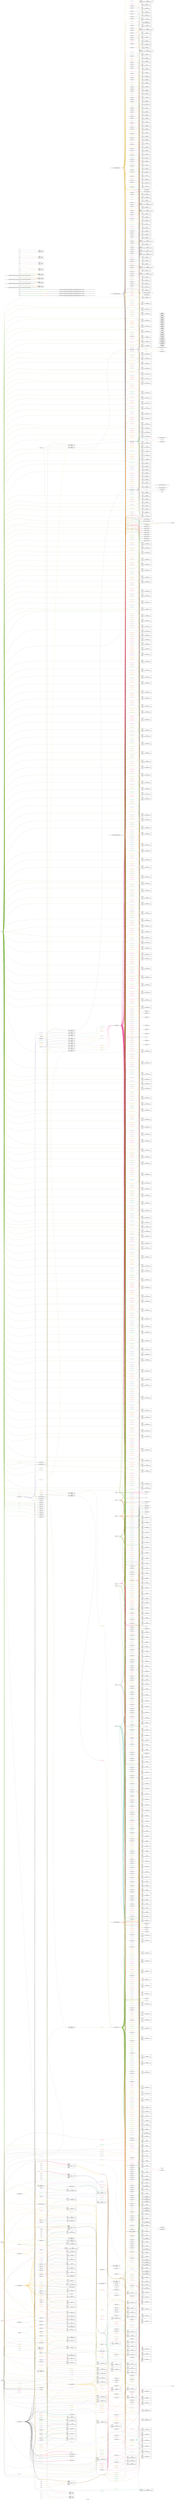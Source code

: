 digraph "CPU_16bit" {
label="CPU_16bit";
rankdir="LR";
remincross=true;
n296 [ shape=diamond, label="ALU_16bit.addsub.buswires_A", color="black", fontcolor="black"];
n297 [ shape=diamond, label="ALU_16bit.addsub.carry_in", color="black", fontcolor="black"];
n298 [ shape=diamond, label="ALU_16bit.addsub.raout", color="black", fontcolor="black"];
n299 [ shape=diamond, label="ALU_16bit.addsub.result", color="black", fontcolor="black"];
n300 [ shape=diamond, label="ALU_16bit.addsub.sub", color="black", fontcolor="black"];
n301 [ shape=diamond, label="ALU_16bit.ain", color="black", fontcolor="black"];
n302 [ shape=diamond, label="ALU_16bit.aluout", color="black", fontcolor="black"];
n303 [ shape=diamond, label="ALU_16bit.buswires", color="black", fontcolor="black"];
n304 [ shape=diamond, label="ALU_16bit.clk", color="black", fontcolor="black"];
n305 [ shape=diamond, label="ALU_16bit.gin", color="black", fontcolor="black"];
n306 [ shape=diamond, label="ALU_16bit.raout", color="black", fontcolor="black"];
n307 [ shape=diamond, label="ALU_16bit.reg_a.Rout", color="black", fontcolor="black"];
n308 [ shape=diamond, label="ALU_16bit.reg_a.buswires", color="black", fontcolor="black"];
n309 [ shape=diamond, label="ALU_16bit.reg_a.clk", color="black", fontcolor="black"];
n310 [ shape=diamond, label="ALU_16bit.reg_a.rin", color="black", fontcolor="black"];
n311 [ shape=diamond, label="ALU_16bit.reg_g.Rout", color="black", fontcolor="black"];
n312 [ shape=diamond, label="ALU_16bit.reg_g.buswires", color="black", fontcolor="black"];
n313 [ shape=diamond, label="ALU_16bit.reg_g.clk", color="black", fontcolor="black"];
n314 [ shape=diamond, label="ALU_16bit.reg_g.rin", color="black", fontcolor="black"];
n315 [ shape=diamond, label="ALU_16bit.result", color="black", fontcolor="black"];
n316 [ shape=diamond, label="ALU_16bit.sub", color="black", fontcolor="black"];
n317 [ shape=diamond, label="IR", color="black", fontcolor="black"];
n318 [ shape=diamond, label="IRin", color="black", fontcolor="black"];
n319 [ shape=diamond, label="ain", color="black", fontcolor="black"];
n320 [ shape=diamond, label="aluout", color="black", fontcolor="black"];
n321 [ shape=octagon, label="buswires", color="black", fontcolor="black"];
n322 [ shape=diamond, label="clear", color="black", fontcolor="black"];
n323 [ shape=octagon, label="clk", color="black", fontcolor="black"];
n324 [ shape=diamond, label="control_unit.IR", color="black", fontcolor="black"];
n325 [ shape=diamond, label="control_unit.IRin", color="black", fontcolor="black"];
n326 [ shape=diamond, label="control_unit.ain", color="black", fontcolor="black"];
n327 [ shape=diamond, label="control_unit.clear", color="black", fontcolor="black"];
n328 [ shape=diamond, label="control_unit.din_enable", color="black", fontcolor="black"];
n329 [ shape=diamond, label="control_unit.done", color="black", fontcolor="black"];
n330 [ shape=diamond, label="control_unit.gin", color="black", fontcolor="black"];
n331 [ shape=diamond, label="control_unit.gout", color="black", fontcolor="black"];
n332 [ shape=diamond, label="control_unit.opcode", color="black", fontcolor="black"];
n333 [ shape=diamond, label="control_unit.resetn", color="black", fontcolor="black"];
n334 [ shape=diamond, label="control_unit.rin", color="black", fontcolor="black"];
n335 [ shape=diamond, label="control_unit.rin_mux$func$/home/hong/Workplace/Verilog/Verification_files/CU/CU.v:106$10.rx", color="black", fontcolor="black"];
n336 [ shape=diamond, label="control_unit.rin_mux$func$/home/hong/Workplace/Verilog/Verification_files/CU/CU.v:114$11.rx", color="black", fontcolor="black"];
n337 [ shape=diamond, label="control_unit.rin_mux$func$/home/hong/Workplace/Verilog/Verification_files/CU/CU.v:143$12.rx", color="black", fontcolor="black"];
n338 [ shape=diamond, label="control_unit.rin_mux$func$/home/hong/Workplace/Verilog/Verification_files/CU/CU.v:97$9.rx", color="black", fontcolor="black"];
n339 [ shape=diamond, label="control_unit.rout", color="black", fontcolor="black"];
n340 [ shape=diamond, label="control_unit.run", color="black", fontcolor="black"];
n341 [ shape=diamond, label="control_unit.rx", color="black", fontcolor="black"];
n342 [ shape=diamond, label="control_unit.ry", color="black", fontcolor="black"];
n343 [ shape=diamond, label="control_unit.state", color="black", fontcolor="black"];
n344 [ shape=diamond, label="control_unit.sub", color="black", fontcolor="black"];
n345 [ shape=diamond, label="counter_2bit.clk", color="black", fontcolor="black"];
n346 [ shape=diamond, label="counter_2bit.clr", color="black", fontcolor="black"];
n347 [ shape=diamond, label="counter_2bit.state", color="black", fontcolor="black"];
n348 [ shape=octagon, label="din", color="black", fontcolor="black"];
n349 [ shape=diamond, label="din_enable", color="black", fontcolor="black"];
n350 [ shape=octagon, label="done", color="black", fontcolor="black"];
n351 [ shape=diamond, label="gin", color="black", fontcolor="black"];
n352 [ shape=diamond, label="gout", color="black", fontcolor="black"];
n353 [ shape=diamond, label="intr_reg.IR_out", color="black", fontcolor="black"];
n354 [ shape=diamond, label="intr_reg.IRin", color="black", fontcolor="black"];
n355 [ shape=diamond, label="intr_reg.clk", color="black", fontcolor="black"];
n356 [ shape=diamond, label="intr_reg.din", color="black", fontcolor="black"];
n357 [ shape=diamond, label="mux.aluout", color="black", fontcolor="black"];
n358 [ shape=diamond, label="mux.buswires", color="black", fontcolor="black"];
n359 [ shape=diamond, label="mux.din", color="black", fontcolor="black"];
n360 [ shape=diamond, label="mux.din_enable", color="black", fontcolor="black"];
n361 [ shape=diamond, label="mux.gout", color="black", fontcolor="black"];
n362 [ shape=diamond, label="mux.r0", color="black", fontcolor="black"];
n363 [ shape=diamond, label="mux.r1", color="black", fontcolor="black"];
n364 [ shape=diamond, label="mux.r2", color="black", fontcolor="black"];
n365 [ shape=diamond, label="mux.r3", color="black", fontcolor="black"];
n366 [ shape=diamond, label="mux.r4", color="black", fontcolor="black"];
n367 [ shape=diamond, label="mux.r5", color="black", fontcolor="black"];
n368 [ shape=diamond, label="mux.r6", color="black", fontcolor="black"];
n369 [ shape=diamond, label="mux.r7", color="black", fontcolor="black"];
n370 [ shape=diamond, label="mux.rout", color="black", fontcolor="black"];
n371 [ shape=diamond, label="r0", color="black", fontcolor="black"];
n372 [ shape=diamond, label="r1", color="black", fontcolor="black"];
n373 [ shape=diamond, label="r2", color="black", fontcolor="black"];
n374 [ shape=diamond, label="r3", color="black", fontcolor="black"];
n375 [ shape=diamond, label="r4", color="black", fontcolor="black"];
n376 [ shape=diamond, label="r5", color="black", fontcolor="black"];
n377 [ shape=diamond, label="r6", color="black", fontcolor="black"];
n378 [ shape=diamond, label="r7", color="black", fontcolor="black"];
n379 [ shape=diamond, label="register0.Rout", color="black", fontcolor="black"];
n380 [ shape=diamond, label="register0.buswires", color="black", fontcolor="black"];
n381 [ shape=diamond, label="register0.clk", color="black", fontcolor="black"];
n382 [ shape=diamond, label="register0.rin", color="black", fontcolor="black"];
n383 [ shape=diamond, label="register1.Rout", color="black", fontcolor="black"];
n384 [ shape=diamond, label="register1.buswires", color="black", fontcolor="black"];
n385 [ shape=diamond, label="register1.clk", color="black", fontcolor="black"];
n386 [ shape=diamond, label="register1.rin", color="black", fontcolor="black"];
n387 [ shape=diamond, label="register2.Rout", color="black", fontcolor="black"];
n388 [ shape=diamond, label="register2.buswires", color="black", fontcolor="black"];
n389 [ shape=diamond, label="register2.clk", color="black", fontcolor="black"];
n390 [ shape=diamond, label="register2.rin", color="black", fontcolor="black"];
n391 [ shape=diamond, label="register3.Rout", color="black", fontcolor="black"];
n392 [ shape=diamond, label="register3.buswires", color="black", fontcolor="black"];
n393 [ shape=diamond, label="register3.clk", color="black", fontcolor="black"];
n394 [ shape=diamond, label="register3.rin", color="black", fontcolor="black"];
n395 [ shape=diamond, label="register4.Rout", color="black", fontcolor="black"];
n396 [ shape=diamond, label="register4.buswires", color="black", fontcolor="black"];
n397 [ shape=diamond, label="register4.clk", color="black", fontcolor="black"];
n398 [ shape=diamond, label="register4.rin", color="black", fontcolor="black"];
n399 [ shape=diamond, label="register5.Rout", color="black", fontcolor="black"];
n400 [ shape=diamond, label="register5.buswires", color="black", fontcolor="black"];
n401 [ shape=diamond, label="register5.clk", color="black", fontcolor="black"];
n402 [ shape=diamond, label="register5.rin", color="black", fontcolor="black"];
n403 [ shape=diamond, label="register6.Rout", color="black", fontcolor="black"];
n404 [ shape=diamond, label="register6.buswires", color="black", fontcolor="black"];
n405 [ shape=diamond, label="register6.clk", color="black", fontcolor="black"];
n406 [ shape=diamond, label="register6.rin", color="black", fontcolor="black"];
n407 [ shape=diamond, label="register7.Rout", color="black", fontcolor="black"];
n408 [ shape=diamond, label="register7.buswires", color="black", fontcolor="black"];
n409 [ shape=diamond, label="register7.clk", color="black", fontcolor="black"];
n410 [ shape=diamond, label="register7.rin", color="black", fontcolor="black"];
n411 [ shape=octagon, label="resetn", color="black", fontcolor="black"];
n412 [ shape=diamond, label="rin", color="black", fontcolor="black"];
n413 [ shape=diamond, label="rout", color="black", fontcolor="black"];
n414 [ shape=octagon, label="run", color="black", fontcolor="black"];
n415 [ shape=diamond, label="state", color="black", fontcolor="black"];
n416 [ shape=diamond, label="sub", color="black", fontcolor="black"];
{ rank="source"; n323; n348; n411; n414;}
{ rank="sink"; n321; n350;}
c419 [ shape=record, label="{{<p417> A|<p418> Y}|$3029\nsky130_fd_sc_hd__clkinv_1|{}}",  ];
x0 [ shape=record, style=rounded, label="<s0> 0:0 - 0:0 ", colorscheme="dark28", color="1", fontcolor="1" ];
x0:e -> c419:p417:w [arrowhead=odiamond, arrowtail=odiamond, dir=both, colorscheme="dark28", color="4", fontcolor="4", label=""];
c422 [ shape=record, label="{{<p417> A|<p420> B|<p421> X}|$3030\nsky130_fd_sc_hd__xor2_1|{}}",  ];
x1 [ shape=record, style=rounded, label="<s0> 0:0 - 0:0 ", colorscheme="dark28", color="4", fontcolor="4" ];
x1:e -> c422:p417:w [arrowhead=odiamond, arrowtail=odiamond, dir=both, colorscheme="dark28", color="4", fontcolor="4", label=""];
c423 [ shape=record, label="{{<p417> A|<p420> B|<p418> Y}|$3031\nsky130_fd_sc_hd__nand2_1|{}}",  ];
x2 [ shape=record, style=rounded, label="<s0> 0:0 - 0:0 ", colorscheme="dark28", color="4", fontcolor="4" ];
x2:e -> c423:p417:w [arrowhead=odiamond, arrowtail=odiamond, dir=both, colorscheme="dark28", color="3", fontcolor="3", label=""];
c425 [ shape=record, label="{{<p417> A|<p424> SLEEP|<p421> X}|$3032\nsky130_fd_sc_hd__lpflow_inputiso1p_1|{}}",  ];
x3 [ shape=record, style=rounded, label="<s0> 0:0 - 0:0 ", colorscheme="dark28", color="3", fontcolor="3" ];
x3:e -> c425:p417:w [arrowhead=odiamond, arrowtail=odiamond, dir=both, colorscheme="dark28", color="6", fontcolor="6", label=""];
c427 [ shape=record, label="{{<p417> A|<p420> B|<p426> C|<p418> Y}|$3033\nsky130_fd_sc_hd__nand3_1|{}}",  ];
c428 [ shape=record, label="{{<p417> A|<p420> B|<p421> X}|$3034\nsky130_fd_sc_hd__xor2_1|{}}",  ];
x4 [ shape=record, style=rounded, label="<s0> 0:0 - 0:0 ", colorscheme="dark28", color="6", fontcolor="6" ];
x4:e -> c428:p417:w [arrowhead=odiamond, arrowtail=odiamond, dir=both, colorscheme="dark28", color="5", fontcolor="5", label=""];
x5 [ shape=record, style=rounded, label="<s0> 0:0 - 0:0 ", colorscheme="dark28", color="5", fontcolor="5" ];
x5:e -> c428:p420:w [arrowhead=odiamond, arrowtail=odiamond, dir=both, colorscheme="dark28", color="2", fontcolor="2", label=""];
x6 [ shape=record, style=rounded, label="<s0> 0:0 - 0:0 ", colorscheme="dark28", color="2", fontcolor="2" ];
x6:e -> c428:p421:w [arrowhead=odiamond, arrowtail=odiamond, dir=both, colorscheme="dark28", color="8", fontcolor="8", label=""];
c429 [ shape=record, label="{{<p417> A|<p420> B|<p421> X}|$3035\nsky130_fd_sc_hd__xor2_1|{}}",  ];
x7 [ shape=record, style=rounded, label="<s0> 1:1 - 0:0 ", colorscheme="dark28", color="8", fontcolor="8" ];
x7:e -> c429:p420:w [arrowhead=odiamond, arrowtail=odiamond, dir=both, colorscheme="dark28", color="3", fontcolor="3", label=""];
c430 [ shape=record, label="{{<p417> A|<p420> B|<p418> Y}|$3036\nsky130_fd_sc_hd__nand2_1|{}}",  ];
x8 [ shape=record, style=rounded, label="<s0> 1:1 - 0:0 ", colorscheme="dark28", color="3", fontcolor="3" ];
x8:e -> c430:p417:w [arrowhead=odiamond, arrowtail=odiamond, dir=both, colorscheme="dark28", color="1", fontcolor="1", label=""];
c431 [ shape=record, label="{{<p417> A|<p420> B|<p426> C|<p421> X}|$3037\nsky130_fd_sc_hd__xnor3_1|{}}",  ];
x9 [ shape=record, style=rounded, label="<s0> 1:1 - 0:0 ", colorscheme="dark28", color="1", fontcolor="1" ];
x9:e -> c431:p420:w [arrowhead=odiamond, arrowtail=odiamond, dir=both, colorscheme="dark28", color="6", fontcolor="6", label=""];
x10 [ shape=record, style=rounded, label="<s0> 1:1 - 0:0 ", colorscheme="dark28", color="6", fontcolor="6" ];
x10:e -> c431:p426:w [arrowhead=odiamond, arrowtail=odiamond, dir=both, colorscheme="dark28", color="7", fontcolor="7", label=""];
c432 [ shape=record, label="{{<p417> A|<p424> SLEEP|<p421> X}|$3038\nsky130_fd_sc_hd__lpflow_inputiso1p_1|{}}",  ];
c434 [ shape=record, label="{{<p417> A|<p420> B|<p433> C_N|<p421> X}|$3039\nsky130_fd_sc_hd__or3b_1|{}}",  ];
c435 [ shape=record, label="{{<p417> A|<p420> B|<p418> Y}|$3040\nsky130_fd_sc_hd__nand2_1|{}}",  ];
c436 [ shape=record, label="{{<p417> A|<p420> B|<p418> Y}|$3041\nsky130_fd_sc_hd__nand2_1|{}}",  ];
c440 [ shape=record, label="{{<p437> A1|<p438> A2|<p439> B1_N|<p418> Y}|$3042\nsky130_fd_sc_hd__a21boi_0|{}}",  ];
x11 [ shape=record, style=rounded, label="<s0> 1:1 - 0:0 ", colorscheme="dark28", color="7", fontcolor="7" ];
x11:e -> c440:p418:w [arrowhead=odiamond, arrowtail=odiamond, dir=both, colorscheme="dark28", color="3", fontcolor="3", label=""];
c441 [ shape=record, label="{{<p417> A|<p420> B|<p421> X}|$3043\nsky130_fd_sc_hd__xor2_1|{}}",  ];
x12 [ shape=record, style=rounded, label="<s0> 2:2 - 0:0 ", colorscheme="dark28", color="3", fontcolor="3" ];
x12:e -> c441:p420:w [arrowhead=odiamond, arrowtail=odiamond, dir=both, colorscheme="dark28", color="4", fontcolor="4", label=""];
c442 [ shape=record, label="{{<p417> A|<p420> B|<p418> Y}|$3044\nsky130_fd_sc_hd__xnor2_1|{}}",  ];
x13 [ shape=record, style=rounded, label="<s0> 2:2 - 0:0 ", colorscheme="dark28", color="4", fontcolor="4" ];
x13:e -> c442:p417:w [arrowhead=odiamond, arrowtail=odiamond, dir=both, colorscheme="dark28", color="1", fontcolor="1", label=""];
c444 [ shape=record, label="{{<p437> A1|<p438> A2|<p443> B1|<p418> Y}|$3045\nsky130_fd_sc_hd__a21oi_1|{}}",  ];
c445 [ shape=record, label="{{<p417> A|<p420> B|<p426> C|<p418> Y}|$3046\nsky130_fd_sc_hd__nand3_1|{}}",  ];
c447 [ shape=record, label="{{<p446> A_N|<p420> B|<p418> Y}|$3047\nsky130_fd_sc_hd__nand2b_1|{}}",  ];
c448 [ shape=record, label="{{<p417> A|<p424> SLEEP|<p421> X}|$3048\nsky130_fd_sc_hd__lpflow_inputiso1p_1|{}}",  ];
c449 [ shape=record, label="{{<p417> A|<p420> B|<p421> X}|$3049\nsky130_fd_sc_hd__xor2_1|{}}",  ];
x14 [ shape=record, style=rounded, label="<s0> 2:2 - 0:0 ", colorscheme="dark28", color="1", fontcolor="1" ];
x14:e -> c449:p421:w [arrowhead=odiamond, arrowtail=odiamond, dir=both, colorscheme="dark28", color="8", fontcolor="8", label=""];
c450 [ shape=record, label="{{<p437> A1|<p438> A2|<p443> B1|<p418> Y}|$3050\nsky130_fd_sc_hd__a21oi_1|{}}",  ];
x15 [ shape=record, style=rounded, label="<s0> 2:2 - 0:0 ", colorscheme="dark28", color="8", fontcolor="8" ];
x15:e -> c450:p437:w [arrowhead=odiamond, arrowtail=odiamond, dir=both, colorscheme="dark28", color="3", fontcolor="3", label=""];
c451 [ shape=record, label="{{<p417> A|<p420> B|<p421> X}|$3051\nsky130_fd_sc_hd__xor2_1|{}}",  ];
x16 [ shape=record, style=rounded, label="<s0> 3:3 - 0:0 ", colorscheme="dark28", color="3", fontcolor="3" ];
x16:e -> c451:p420:w [arrowhead=odiamond, arrowtail=odiamond, dir=both, colorscheme="dark28", color="3", fontcolor="3", label=""];
c452 [ shape=record, label="{{<p417> A|<p420> B|<p418> Y}|$3052\nsky130_fd_sc_hd__nand2_1|{}}",  ];
x17 [ shape=record, style=rounded, label="<s0> 3:3 - 0:0 ", colorscheme="dark28", color="3", fontcolor="3" ];
x17:e -> c452:p417:w [arrowhead=odiamond, arrowtail=odiamond, dir=both, colorscheme="dark28", color="2", fontcolor="2", label=""];
c453 [ shape=record, label="{{<p417> A|<p420> B|<p418> Y}|$3053\nsky130_fd_sc_hd__xnor2_1|{}}",  ];
x18 [ shape=record, style=rounded, label="<s0> 3:3 - 0:0 ", colorscheme="dark28", color="2", fontcolor="2" ];
x18:e -> c453:p417:w [arrowhead=odiamond, arrowtail=odiamond, dir=both, colorscheme="dark28", color="7", fontcolor="7", label=""];
c454 [ shape=record, label="{{<p417> A|<p420> B|<p421> X}|$3054\nsky130_fd_sc_hd__xor2_1|{}}",  ];
c456 [ shape=record, label="{{<p417> A|<p455> B_N|<p418> Y}|$3055\nsky130_fd_sc_hd__nor2b_1|{}}",  ];
c457 [ shape=record, label="{{<p417> A|<p420> B|<p418> Y}|$3056\nsky130_fd_sc_hd__xnor2_1|{}}",  ];
x19 [ shape=record, style=rounded, label="<s0> 3:3 - 0:0 ", colorscheme="dark28", color="7", fontcolor="7" ];
x19:e -> c457:p418:w [arrowhead=odiamond, arrowtail=odiamond, dir=both, colorscheme="dark28", color="7", fontcolor="7", label=""];
c458 [ shape=record, label="{{<p437> A1|<p438> A2|<p443> B1|<p418> Y}|$3057\nsky130_fd_sc_hd__o21ai_0|{}}",  ];
c459 [ shape=record, label="{{<p417> A|<p420> B|<p421> X}|$3058\nsky130_fd_sc_hd__xor2_1|{}}",  ];
x20 [ shape=record, style=rounded, label="<s0> 4:4 - 0:0 ", colorscheme="dark28", color="7", fontcolor="7" ];
x20:e -> c459:p420:w [arrowhead=odiamond, arrowtail=odiamond, dir=both, colorscheme="dark28", color="4", fontcolor="4", label=""];
c460 [ shape=record, label="{{<p417> A|<p420> B|<p418> Y}|$3059\nsky130_fd_sc_hd__xnor2_1|{}}",  ];
x21 [ shape=record, style=rounded, label="<s0> 4:4 - 0:0 ", colorscheme="dark28", color="4", fontcolor="4" ];
x21:e -> c460:p417:w [arrowhead=odiamond, arrowtail=odiamond, dir=both, colorscheme="dark28", color="4", fontcolor="4", label=""];
c461 [ shape=record, label="{{<p417> A|<p420> B|<p418> Y}|$3060\nsky130_fd_sc_hd__xnor2_1|{}}",  ];
c462 [ shape=record, label="{{<p417> A|<p420> B|<p418> Y}|$3061\nsky130_fd_sc_hd__nand2_1|{}}",  ];
c463 [ shape=record, label="{{<p417> A|<p420> B|<p421> X}|$3062\nsky130_fd_sc_hd__xor2_1|{}}",  ];
x22 [ shape=record, style=rounded, label="<s0> 4:4 - 0:0 ", colorscheme="dark28", color="4", fontcolor="4" ];
x22:e -> c463:p421:w [arrowhead=odiamond, arrowtail=odiamond, dir=both, colorscheme="dark28", color="4", fontcolor="4", label=""];
c464 [ shape=record, label="{{<p417> A|<p420> B|<p426> C|<p421> X}|$3063\nsky130_fd_sc_hd__maj3_1|{}}",  ];
x23 [ shape=record, style=rounded, label="<s0> 4:4 - 0:0 ", colorscheme="dark28", color="4", fontcolor="4" ];
x23:e -> c464:p417:w [arrowhead=odiamond, arrowtail=odiamond, dir=both, colorscheme="dark28", color="7", fontcolor="7", label=""];
c465 [ shape=record, label="{{<p417> A|<p420> B|<p421> X}|$3064\nsky130_fd_sc_hd__xor2_1|{}}",  ];
x24 [ shape=record, style=rounded, label="<s0> 5:5 - 0:0 ", colorscheme="dark28", color="7", fontcolor="7" ];
x24:e -> c465:p420:w [arrowhead=odiamond, arrowtail=odiamond, dir=both, colorscheme="dark28", color="2", fontcolor="2", label=""];
c466 [ shape=record, label="{{<p417> A|<p420> B|<p418> Y}|$3065\nsky130_fd_sc_hd__xnor2_1|{}}",  ];
x25 [ shape=record, style=rounded, label="<s0> 5:5 - 0:0 ", colorscheme="dark28", color="2", fontcolor="2" ];
x25:e -> c466:p417:w [arrowhead=odiamond, arrowtail=odiamond, dir=both, colorscheme="dark28", color="7", fontcolor="7", label=""];
c467 [ shape=record, label="{{<p417> A|<p420> B|<p421> X}|$3066\nsky130_fd_sc_hd__xor2_1|{}}",  ];
c468 [ shape=record, label="{{<p417> A|<p424> SLEEP|<p421> X}|$3067\nsky130_fd_sc_hd__lpflow_inputiso1p_1|{}}",  ];
c469 [ shape=record, label="{{<p417> A|<p420> B|<p421> X}|$3068\nsky130_fd_sc_hd__xor2_1|{}}",  ];
x26 [ shape=record, style=rounded, label="<s0> 5:5 - 0:0 ", colorscheme="dark28", color="7", fontcolor="7" ];
x26:e -> c469:p421:w [arrowhead=odiamond, arrowtail=odiamond, dir=both, colorscheme="dark28", color="1", fontcolor="1", label=""];
c470 [ shape=record, label="{{<p417> A|<p420> B|<p426> C|<p421> X}|$3069\nsky130_fd_sc_hd__maj3_1|{}}",  ];
x27 [ shape=record, style=rounded, label="<s0> 5:5 - 0:0 ", colorscheme="dark28", color="1", fontcolor="1" ];
x27:e -> c470:p417:w [arrowhead=odiamond, arrowtail=odiamond, dir=both, colorscheme="dark28", color="6", fontcolor="6", label=""];
c471 [ shape=record, label="{{<p417> A|<p420> B|<p421> X}|$3070\nsky130_fd_sc_hd__xor2_1|{}}",  ];
x28 [ shape=record, style=rounded, label="<s0> 6:6 - 0:0 ", colorscheme="dark28", color="6", fontcolor="6" ];
x28:e -> c471:p420:w [arrowhead=odiamond, arrowtail=odiamond, dir=both, colorscheme="dark28", color="3", fontcolor="3", label=""];
c472 [ shape=record, label="{{<p417> A|<p420> B|<p418> Y}|$3071\nsky130_fd_sc_hd__xnor2_1|{}}",  ];
x29 [ shape=record, style=rounded, label="<s0> 6:6 - 0:0 ", colorscheme="dark28", color="3", fontcolor="3" ];
x29:e -> c472:p417:w [arrowhead=odiamond, arrowtail=odiamond, dir=both, colorscheme="dark28", color="2", fontcolor="2", label=""];
c473 [ shape=record, label="{{<p417> A|<p420> B|<p421> X}|$3072\nsky130_fd_sc_hd__xor2_1|{}}",  ];
c474 [ shape=record, label="{{<p417> A|<p424> SLEEP|<p421> X}|$3073\nsky130_fd_sc_hd__lpflow_inputiso1p_1|{}}",  ];
c475 [ shape=record, label="{{<p417> A|<p420> B|<p421> X}|$3074\nsky130_fd_sc_hd__xor2_1|{}}",  ];
x30 [ shape=record, style=rounded, label="<s0> 6:6 - 0:0 ", colorscheme="dark28", color="2", fontcolor="2" ];
x30:e -> c475:p421:w [arrowhead=odiamond, arrowtail=odiamond, dir=both, colorscheme="dark28", color="1", fontcolor="1", label=""];
c476 [ shape=record, label="{{<p417> A|<p420> B|<p426> C|<p421> X}|$3075\nsky130_fd_sc_hd__maj3_1|{}}",  ];
x31 [ shape=record, style=rounded, label="<s0> 6:6 - 0:0 ", colorscheme="dark28", color="1", fontcolor="1" ];
x31:e -> c476:p417:w [arrowhead=odiamond, arrowtail=odiamond, dir=both, colorscheme="dark28", color="7", fontcolor="7", label=""];
c477 [ shape=record, label="{{<p417> A|<p420> B|<p421> X}|$3076\nsky130_fd_sc_hd__xor2_1|{}}",  ];
x32 [ shape=record, style=rounded, label="<s0> 7:7 - 0:0 ", colorscheme="dark28", color="7", fontcolor="7" ];
x32:e -> c477:p420:w [arrowhead=odiamond, arrowtail=odiamond, dir=both, colorscheme="dark28", color="6", fontcolor="6", label=""];
c478 [ shape=record, label="{{<p417> A|<p420> B|<p418> Y}|$3077\nsky130_fd_sc_hd__xnor2_1|{}}",  ];
x33 [ shape=record, style=rounded, label="<s0> 7:7 - 0:0 ", colorscheme="dark28", color="6", fontcolor="6" ];
x33:e -> c478:p417:w [arrowhead=odiamond, arrowtail=odiamond, dir=both, colorscheme="dark28", color="5", fontcolor="5", label=""];
c479 [ shape=record, label="{{<p417> A|<p420> B|<p421> X}|$3078\nsky130_fd_sc_hd__xor2_1|{}}",  ];
c480 [ shape=record, label="{{<p417> A|<p424> SLEEP|<p421> X}|$3079\nsky130_fd_sc_hd__lpflow_inputiso1p_1|{}}",  ];
c481 [ shape=record, label="{{<p417> A|<p420> B|<p421> X}|$3080\nsky130_fd_sc_hd__xor2_1|{}}",  ];
x34 [ shape=record, style=rounded, label="<s0> 7:7 - 0:0 ", colorscheme="dark28", color="5", fontcolor="5" ];
x34:e -> c481:p421:w [arrowhead=odiamond, arrowtail=odiamond, dir=both, colorscheme="dark28", color="1", fontcolor="1", label=""];
c482 [ shape=record, label="{{<p417> A|<p420> B|<p426> C|<p421> X}|$3081\nsky130_fd_sc_hd__maj3_1|{}}",  ];
x35 [ shape=record, style=rounded, label="<s0> 7:7 - 0:0 ", colorscheme="dark28", color="1", fontcolor="1" ];
x35:e -> c482:p417:w [arrowhead=odiamond, arrowtail=odiamond, dir=both, colorscheme="dark28", color="1", fontcolor="1", label=""];
c483 [ shape=record, label="{{<p417> A|<p420> B|<p421> X}|$3082\nsky130_fd_sc_hd__xor2_1|{}}",  ];
x36 [ shape=record, style=rounded, label="<s0> 8:8 - 0:0 ", colorscheme="dark28", color="1", fontcolor="1" ];
x36:e -> c483:p420:w [arrowhead=odiamond, arrowtail=odiamond, dir=both, colorscheme="dark28", color="4", fontcolor="4", label=""];
c484 [ shape=record, label="{{<p417> A|<p420> B|<p418> Y}|$3083\nsky130_fd_sc_hd__xnor2_1|{}}",  ];
x37 [ shape=record, style=rounded, label="<s0> 8:8 - 0:0 ", colorscheme="dark28", color="4", fontcolor="4" ];
x37:e -> c484:p417:w [arrowhead=odiamond, arrowtail=odiamond, dir=both, colorscheme="dark28", color="4", fontcolor="4", label=""];
c485 [ shape=record, label="{{<p417> A|<p420> B|<p421> X}|$3084\nsky130_fd_sc_hd__xor2_1|{}}",  ];
c486 [ shape=record, label="{{<p417> A|<p424> SLEEP|<p421> X}|$3085\nsky130_fd_sc_hd__lpflow_inputiso1p_1|{}}",  ];
c487 [ shape=record, label="{{<p417> A|<p420> B|<p421> X}|$3086\nsky130_fd_sc_hd__xor2_1|{}}",  ];
x38 [ shape=record, style=rounded, label="<s0> 8:8 - 0:0 ", colorscheme="dark28", color="4", fontcolor="4" ];
x38:e -> c487:p421:w [arrowhead=odiamond, arrowtail=odiamond, dir=both, colorscheme="dark28", color="3", fontcolor="3", label=""];
c488 [ shape=record, label="{{<p417> A|<p420> B|<p426> C|<p421> X}|$3087\nsky130_fd_sc_hd__maj3_1|{}}",  ];
x39 [ shape=record, style=rounded, label="<s0> 8:8 - 0:0 ", colorscheme="dark28", color="3", fontcolor="3" ];
x39:e -> c488:p417:w [arrowhead=odiamond, arrowtail=odiamond, dir=both, colorscheme="dark28", color="1", fontcolor="1", label=""];
c489 [ shape=record, label="{{<p417> A|<p420> B|<p421> X}|$3088\nsky130_fd_sc_hd__xor2_1|{}}",  ];
x40 [ shape=record, style=rounded, label="<s0> 9:9 - 0:0 ", colorscheme="dark28", color="1", fontcolor="1" ];
x40:e -> c489:p420:w [arrowhead=odiamond, arrowtail=odiamond, dir=both, colorscheme="dark28", color="4", fontcolor="4", label=""];
c490 [ shape=record, label="{{<p417> A|<p420> B|<p418> Y}|$3089\nsky130_fd_sc_hd__xnor2_1|{}}",  ];
x41 [ shape=record, style=rounded, label="<s0> 9:9 - 0:0 ", colorscheme="dark28", color="4", fontcolor="4" ];
x41:e -> c490:p417:w [arrowhead=odiamond, arrowtail=odiamond, dir=both, colorscheme="dark28", color="1", fontcolor="1", label=""];
c491 [ shape=record, label="{{<p417> A|<p420> B|<p421> X}|$3090\nsky130_fd_sc_hd__xor2_1|{}}",  ];
c492 [ shape=record, label="{{<p417> A|<p424> SLEEP|<p421> X}|$3091\nsky130_fd_sc_hd__lpflow_inputiso1p_1|{}}",  ];
c493 [ shape=record, label="{{<p417> A|<p420> B|<p421> X}|$3092\nsky130_fd_sc_hd__xor2_1|{}}",  ];
x42 [ shape=record, style=rounded, label="<s0> 9:9 - 0:0 ", colorscheme="dark28", color="1", fontcolor="1" ];
x42:e -> c493:p421:w [arrowhead=odiamond, arrowtail=odiamond, dir=both, colorscheme="dark28", color="6", fontcolor="6", label=""];
c494 [ shape=record, label="{{<p417> A|<p420> B|<p426> C|<p421> X}|$3093\nsky130_fd_sc_hd__maj3_1|{}}",  ];
x43 [ shape=record, style=rounded, label="<s0> 9:9 - 0:0 ", colorscheme="dark28", color="6", fontcolor="6" ];
x43:e -> c494:p417:w [arrowhead=odiamond, arrowtail=odiamond, dir=both, colorscheme="dark28", color="7", fontcolor="7", label=""];
c495 [ shape=record, label="{{<p417> A|<p420> B|<p421> X}|$3094\nsky130_fd_sc_hd__xor2_1|{}}",  ];
x44 [ shape=record, style=rounded, label="<s0> 10:10 - 0:0 ", colorscheme="dark28", color="7", fontcolor="7" ];
x44:e -> c495:p420:w [arrowhead=odiamond, arrowtail=odiamond, dir=both, colorscheme="dark28", color="6", fontcolor="6", label=""];
c496 [ shape=record, label="{{<p417> A|<p420> B|<p418> Y}|$3095\nsky130_fd_sc_hd__xnor2_1|{}}",  ];
x45 [ shape=record, style=rounded, label="<s0> 10:10 - 0:0 ", colorscheme="dark28", color="6", fontcolor="6" ];
x45:e -> c496:p417:w [arrowhead=odiamond, arrowtail=odiamond, dir=both, colorscheme="dark28", color="6", fontcolor="6", label=""];
c497 [ shape=record, label="{{<p417> A|<p420> B|<p421> X}|$3096\nsky130_fd_sc_hd__xor2_1|{}}",  ];
c498 [ shape=record, label="{{<p417> A|<p424> SLEEP|<p421> X}|$3097\nsky130_fd_sc_hd__lpflow_inputiso1p_1|{}}",  ];
c499 [ shape=record, label="{{<p417> A|<p420> B|<p421> X}|$3098\nsky130_fd_sc_hd__xor2_1|{}}",  ];
x46 [ shape=record, style=rounded, label="<s0> 10:10 - 0:0 ", colorscheme="dark28", color="6", fontcolor="6" ];
x46:e -> c499:p421:w [arrowhead=odiamond, arrowtail=odiamond, dir=both, colorscheme="dark28", color="7", fontcolor="7", label=""];
c500 [ shape=record, label="{{<p417> A|<p420> B|<p426> C|<p421> X}|$3099\nsky130_fd_sc_hd__maj3_1|{}}",  ];
x47 [ shape=record, style=rounded, label="<s0> 10:10 - 0:0 ", colorscheme="dark28", color="7", fontcolor="7" ];
x47:e -> c500:p417:w [arrowhead=odiamond, arrowtail=odiamond, dir=both, colorscheme="dark28", color="4", fontcolor="4", label=""];
c501 [ shape=record, label="{{<p417> A|<p420> B|<p421> X}|$3100\nsky130_fd_sc_hd__xor2_1|{}}",  ];
x48 [ shape=record, style=rounded, label="<s0> 11:11 - 0:0 ", colorscheme="dark28", color="4", fontcolor="4" ];
x48:e -> c501:p420:w [arrowhead=odiamond, arrowtail=odiamond, dir=both, colorscheme="dark28", color="6", fontcolor="6", label=""];
c502 [ shape=record, label="{{<p417> A|<p420> B|<p418> Y}|$3101\nsky130_fd_sc_hd__xnor2_1|{}}",  ];
x49 [ shape=record, style=rounded, label="<s0> 11:11 - 0:0 ", colorscheme="dark28", color="6", fontcolor="6" ];
x49:e -> c502:p417:w [arrowhead=odiamond, arrowtail=odiamond, dir=both, colorscheme="dark28", color="7", fontcolor="7", label=""];
c503 [ shape=record, label="{{<p417> A|<p420> B|<p421> X}|$3102\nsky130_fd_sc_hd__xor2_1|{}}",  ];
c504 [ shape=record, label="{{<p417> A|<p424> SLEEP|<p421> X}|$3103\nsky130_fd_sc_hd__lpflow_inputiso1p_1|{}}",  ];
c505 [ shape=record, label="{{<p417> A|<p420> B|<p421> X}|$3104\nsky130_fd_sc_hd__xor2_1|{}}",  ];
x50 [ shape=record, style=rounded, label="<s0> 11:11 - 0:0 ", colorscheme="dark28", color="7", fontcolor="7" ];
x50:e -> c505:p421:w [arrowhead=odiamond, arrowtail=odiamond, dir=both, colorscheme="dark28", color="2", fontcolor="2", label=""];
c506 [ shape=record, label="{{<p417> A|<p420> B|<p426> C|<p421> X}|$3105\nsky130_fd_sc_hd__maj3_1|{}}",  ];
x51 [ shape=record, style=rounded, label="<s0> 11:11 - 0:0 ", colorscheme="dark28", color="2", fontcolor="2" ];
x51:e -> c506:p417:w [arrowhead=odiamond, arrowtail=odiamond, dir=both, colorscheme="dark28", color="8", fontcolor="8", label=""];
c507 [ shape=record, label="{{<p417> A|<p420> B|<p421> X}|$3106\nsky130_fd_sc_hd__xor2_1|{}}",  ];
x52 [ shape=record, style=rounded, label="<s0> 12:12 - 0:0 ", colorscheme="dark28", color="8", fontcolor="8" ];
x52:e -> c507:p420:w [arrowhead=odiamond, arrowtail=odiamond, dir=both, colorscheme="dark28", color="1", fontcolor="1", label=""];
c508 [ shape=record, label="{{<p417> A|<p420> B|<p418> Y}|$3107\nsky130_fd_sc_hd__xnor2_1|{}}",  ];
x53 [ shape=record, style=rounded, label="<s0> 12:12 - 0:0 ", colorscheme="dark28", color="1", fontcolor="1" ];
x53:e -> c508:p417:w [arrowhead=odiamond, arrowtail=odiamond, dir=both, colorscheme="dark28", color="2", fontcolor="2", label=""];
c509 [ shape=record, label="{{<p417> A|<p420> B|<p421> X}|$3108\nsky130_fd_sc_hd__xor2_1|{}}",  ];
c510 [ shape=record, label="{{<p417> A|<p424> SLEEP|<p421> X}|$3109\nsky130_fd_sc_hd__lpflow_inputiso1p_1|{}}",  ];
c511 [ shape=record, label="{{<p417> A|<p420> B|<p421> X}|$3110\nsky130_fd_sc_hd__xor2_1|{}}",  ];
x54 [ shape=record, style=rounded, label="<s0> 12:12 - 0:0 ", colorscheme="dark28", color="2", fontcolor="2" ];
x54:e -> c511:p421:w [arrowhead=odiamond, arrowtail=odiamond, dir=both, colorscheme="dark28", color="8", fontcolor="8", label=""];
c512 [ shape=record, label="{{<p417> A|<p420> B|<p426> C|<p421> X}|$3111\nsky130_fd_sc_hd__maj3_1|{}}",  ];
x55 [ shape=record, style=rounded, label="<s0> 12:12 - 0:0 ", colorscheme="dark28", color="8", fontcolor="8" ];
x55:e -> c512:p417:w [arrowhead=odiamond, arrowtail=odiamond, dir=both, colorscheme="dark28", color="7", fontcolor="7", label=""];
c513 [ shape=record, label="{{<p417> A|<p420> B|<p421> X}|$3112\nsky130_fd_sc_hd__xor2_1|{}}",  ];
x56 [ shape=record, style=rounded, label="<s0> 13:13 - 0:0 ", colorscheme="dark28", color="7", fontcolor="7" ];
x56:e -> c513:p420:w [arrowhead=odiamond, arrowtail=odiamond, dir=both, colorscheme="dark28", color="5", fontcolor="5", label=""];
c514 [ shape=record, label="{{<p417> A|<p420> B|<p421> X}|$3113\nsky130_fd_sc_hd__xor2_1|{}}",  ];
x57 [ shape=record, style=rounded, label="<s0> 13:13 - 0:0 ", colorscheme="dark28", color="5", fontcolor="5" ];
x57:e -> c514:p417:w [arrowhead=odiamond, arrowtail=odiamond, dir=both, colorscheme="dark28", color="7", fontcolor="7", label=""];
c515 [ shape=record, label="{{<p417> A|<p420> B|<p418> Y}|$3114\nsky130_fd_sc_hd__xnor2_1|{}}",  ];
c516 [ shape=record, label="{{<p417> A|<p420> B|<p418> Y}|$3115\nsky130_fd_sc_hd__nor2_1|{}}",  ];
c517 [ shape=record, label="{{<p417> A|<p420> B|<p421> X}|$3116\nsky130_fd_sc_hd__xor2_1|{}}",  ];
x58 [ shape=record, style=rounded, label="<s0> 13:13 - 0:0 ", colorscheme="dark28", color="7", fontcolor="7" ];
x58:e -> c517:p421:w [arrowhead=odiamond, arrowtail=odiamond, dir=both, colorscheme="dark28", color="6", fontcolor="6", label=""];
c518 [ shape=record, label="{{<p417> A|<p420> B|<p426> C|<p421> X}|$3117\nsky130_fd_sc_hd__maj3_1|{}}",  ];
x59 [ shape=record, style=rounded, label="<s0> 13:13 - 0:0 ", colorscheme="dark28", color="6", fontcolor="6" ];
x59:e -> c518:p417:w [arrowhead=odiamond, arrowtail=odiamond, dir=both, colorscheme="dark28", color="8", fontcolor="8", label=""];
c519 [ shape=record, label="{{<p417> A|<p420> B|<p421> X}|$3118\nsky130_fd_sc_hd__xor2_1|{}}",  ];
x60 [ shape=record, style=rounded, label="<s0> 14:14 - 0:0 ", colorscheme="dark28", color="8", fontcolor="8" ];
x60:e -> c519:p420:w [arrowhead=odiamond, arrowtail=odiamond, dir=both, colorscheme="dark28", color="2", fontcolor="2", label=""];
c520 [ shape=record, label="{{<p417> A|<p420> B|<p418> Y}|$3119\nsky130_fd_sc_hd__xnor2_1|{}}",  ];
x61 [ shape=record, style=rounded, label="<s0> 14:14 - 0:0 ", colorscheme="dark28", color="2", fontcolor="2" ];
x61:e -> c520:p417:w [arrowhead=odiamond, arrowtail=odiamond, dir=both, colorscheme="dark28", color="8", fontcolor="8", label=""];
c521 [ shape=record, label="{{<p417> A|<p420> B|<p418> Y}|$3120\nsky130_fd_sc_hd__xnor2_1|{}}",  ];
c522 [ shape=record, label="{{<p417> A|<p420> B|<p418> Y}|$3121\nsky130_fd_sc_hd__nand2_1|{}}",  ];
c523 [ shape=record, label="{{<p417> A|<p420> B|<p421> X}|$3122\nsky130_fd_sc_hd__xor2_1|{}}",  ];
x62 [ shape=record, style=rounded, label="<s0> 14:14 - 0:0 ", colorscheme="dark28", color="8", fontcolor="8" ];
x62:e -> c523:p421:w [arrowhead=odiamond, arrowtail=odiamond, dir=both, colorscheme="dark28", color="6", fontcolor="6", label=""];
c524 [ shape=record, label="{{<p417> A|<p420> B|<p426> C|<p421> X}|$3123\nsky130_fd_sc_hd__maj3_1|{}}",  ];
x63 [ shape=record, style=rounded, label="<s0> 14:14 - 0:0 ", colorscheme="dark28", color="6", fontcolor="6" ];
x63:e -> c524:p417:w [arrowhead=odiamond, arrowtail=odiamond, dir=both, colorscheme="dark28", color="1", fontcolor="1", label=""];
c525 [ shape=record, label="{{<p417> A|<p420> B|<p421> X}|$3124\nsky130_fd_sc_hd__xor2_1|{}}",  ];
x64 [ shape=record, style=rounded, label="<s0> 15:15 - 0:0 ", colorscheme="dark28", color="1", fontcolor="1" ];
x64:e -> c525:p417:w [arrowhead=odiamond, arrowtail=odiamond, dir=both, colorscheme="dark28", color="4", fontcolor="4", label=""];
x65 [ shape=record, style=rounded, label="<s0> 15:15 - 0:0 ", colorscheme="dark28", color="4", fontcolor="4" ];
x65:e -> c525:p420:w [arrowhead=odiamond, arrowtail=odiamond, dir=both, colorscheme="dark28", color="8", fontcolor="8", label=""];
c526 [ shape=record, label="{{<p417> A|<p420> B|<p418> Y}|$3125\nsky130_fd_sc_hd__xnor2_1|{}}",  ];
c527 [ shape=record, label="{{<p417> A|<p420> B|<p418> Y}|$3126\nsky130_fd_sc_hd__xnor2_1|{}}",  ];
c528 [ shape=record, label="{{<p417> A|<p420> B|<p418> Y}|$3127\nsky130_fd_sc_hd__xnor2_1|{}}",  ];
x66 [ shape=record, style=rounded, label="<s0> 15:15 - 0:0 ", colorscheme="dark28", color="8", fontcolor="8" ];
x66:e -> c528:p418:w [arrowhead=odiamond, arrowtail=odiamond, dir=both, colorscheme="dark28", color="2", fontcolor="2", label=""];
c533 [ shape=record, label="{{<p529> CLK|<p530> D|<p531> DE|<p532> Q}|$1675\nsky130_fd_sc_hd__edfxtp_1|{}}",  ];
x67 [ shape=record, style=rounded, label="<s0> 0:0 - 0:0 ", colorscheme="dark28", color="2", fontcolor="2" ];
x67:e -> c533:p530:w [arrowhead=odiamond, arrowtail=odiamond, dir=both, colorscheme="dark28", color="7", fontcolor="7", label=""];
x68 [ shape=record, style=rounded, label="<s0> 0:0 - 0:0 ", colorscheme="dark28", color="7", fontcolor="7" ];
x68:e -> c533:p532:w [arrowhead=odiamond, arrowtail=odiamond, dir=both, colorscheme="dark28", color="8", fontcolor="8", label=""];
c534 [ shape=record, label="{{<p529> CLK|<p530> D|<p531> DE|<p532> Q}|$1676\nsky130_fd_sc_hd__edfxtp_1|{}}",  ];
x69 [ shape=record, style=rounded, label="<s0> 1:1 - 0:0 ", colorscheme="dark28", color="8", fontcolor="8" ];
x69:e -> c534:p530:w [arrowhead=odiamond, arrowtail=odiamond, dir=both, colorscheme="dark28", color="3", fontcolor="3", label=""];
x70 [ shape=record, style=rounded, label="<s0> 1:1 - 0:0 ", colorscheme="dark28", color="3", fontcolor="3" ];
x70:e -> c534:p532:w [arrowhead=odiamond, arrowtail=odiamond, dir=both, colorscheme="dark28", color="4", fontcolor="4", label=""];
c535 [ shape=record, label="{{<p529> CLK|<p530> D|<p531> DE|<p532> Q}|$1677\nsky130_fd_sc_hd__edfxtp_1|{}}",  ];
x71 [ shape=record, style=rounded, label="<s0> 2:2 - 0:0 ", colorscheme="dark28", color="4", fontcolor="4" ];
x71:e -> c535:p530:w [arrowhead=odiamond, arrowtail=odiamond, dir=both, colorscheme="dark28", color="8", fontcolor="8", label=""];
x72 [ shape=record, style=rounded, label="<s0> 2:2 - 0:0 ", colorscheme="dark28", color="8", fontcolor="8" ];
x72:e -> c535:p532:w [arrowhead=odiamond, arrowtail=odiamond, dir=both, colorscheme="dark28", color="1", fontcolor="1", label=""];
c536 [ shape=record, label="{{<p529> CLK|<p530> D|<p531> DE|<p532> Q}|$1678\nsky130_fd_sc_hd__edfxtp_1|{}}",  ];
x73 [ shape=record, style=rounded, label="<s0> 3:3 - 0:0 ", colorscheme="dark28", color="1", fontcolor="1" ];
x73:e -> c536:p530:w [arrowhead=odiamond, arrowtail=odiamond, dir=both, colorscheme="dark28", color="2", fontcolor="2", label=""];
x74 [ shape=record, style=rounded, label="<s0> 3:3 - 0:0 ", colorscheme="dark28", color="2", fontcolor="2" ];
x74:e -> c536:p532:w [arrowhead=odiamond, arrowtail=odiamond, dir=both, colorscheme="dark28", color="2", fontcolor="2", label=""];
c537 [ shape=record, label="{{<p529> CLK|<p530> D|<p531> DE|<p532> Q}|$1679\nsky130_fd_sc_hd__edfxtp_1|{}}",  ];
x75 [ shape=record, style=rounded, label="<s0> 4:4 - 0:0 ", colorscheme="dark28", color="2", fontcolor="2" ];
x75:e -> c537:p530:w [arrowhead=odiamond, arrowtail=odiamond, dir=both, colorscheme="dark28", color="4", fontcolor="4", label=""];
x76 [ shape=record, style=rounded, label="<s0> 4:4 - 0:0 ", colorscheme="dark28", color="4", fontcolor="4" ];
x76:e -> c537:p532:w [arrowhead=odiamond, arrowtail=odiamond, dir=both, colorscheme="dark28", color="2", fontcolor="2", label=""];
c538 [ shape=record, label="{{<p529> CLK|<p530> D|<p531> DE|<p532> Q}|$1680\nsky130_fd_sc_hd__edfxtp_1|{}}",  ];
x77 [ shape=record, style=rounded, label="<s0> 5:5 - 0:0 ", colorscheme="dark28", color="2", fontcolor="2" ];
x77:e -> c538:p530:w [arrowhead=odiamond, arrowtail=odiamond, dir=both, colorscheme="dark28", color="4", fontcolor="4", label=""];
x78 [ shape=record, style=rounded, label="<s0> 5:5 - 0:0 ", colorscheme="dark28", color="4", fontcolor="4" ];
x78:e -> c538:p532:w [arrowhead=odiamond, arrowtail=odiamond, dir=both, colorscheme="dark28", color="6", fontcolor="6", label=""];
c539 [ shape=record, label="{{<p529> CLK|<p530> D|<p531> DE|<p532> Q}|$1681\nsky130_fd_sc_hd__edfxtp_1|{}}",  ];
x79 [ shape=record, style=rounded, label="<s0> 6:6 - 0:0 ", colorscheme="dark28", color="6", fontcolor="6" ];
x79:e -> c539:p530:w [arrowhead=odiamond, arrowtail=odiamond, dir=both, colorscheme="dark28", color="1", fontcolor="1", label=""];
x80 [ shape=record, style=rounded, label="<s0> 6:6 - 0:0 ", colorscheme="dark28", color="1", fontcolor="1" ];
x80:e -> c539:p532:w [arrowhead=odiamond, arrowtail=odiamond, dir=both, colorscheme="dark28", color="5", fontcolor="5", label=""];
c540 [ shape=record, label="{{<p529> CLK|<p530> D|<p531> DE|<p532> Q}|$1682\nsky130_fd_sc_hd__edfxtp_1|{}}",  ];
x81 [ shape=record, style=rounded, label="<s0> 7:7 - 0:0 ", colorscheme="dark28", color="5", fontcolor="5" ];
x81:e -> c540:p530:w [arrowhead=odiamond, arrowtail=odiamond, dir=both, colorscheme="dark28", color="8", fontcolor="8", label=""];
x82 [ shape=record, style=rounded, label="<s0> 7:7 - 0:0 ", colorscheme="dark28", color="8", fontcolor="8" ];
x82:e -> c540:p532:w [arrowhead=odiamond, arrowtail=odiamond, dir=both, colorscheme="dark28", color="2", fontcolor="2", label=""];
c541 [ shape=record, label="{{<p529> CLK|<p530> D|<p531> DE|<p532> Q}|$1683\nsky130_fd_sc_hd__edfxtp_1|{}}",  ];
x83 [ shape=record, style=rounded, label="<s0> 8:8 - 0:0 ", colorscheme="dark28", color="2", fontcolor="2" ];
x83:e -> c541:p530:w [arrowhead=odiamond, arrowtail=odiamond, dir=both, colorscheme="dark28", color="8", fontcolor="8", label=""];
x84 [ shape=record, style=rounded, label="<s0> 8:8 - 0:0 ", colorscheme="dark28", color="8", fontcolor="8" ];
x84:e -> c541:p532:w [arrowhead=odiamond, arrowtail=odiamond, dir=both, colorscheme="dark28", color="3", fontcolor="3", label=""];
c542 [ shape=record, label="{{<p529> CLK|<p530> D|<p531> DE|<p532> Q}|$1684\nsky130_fd_sc_hd__edfxtp_1|{}}",  ];
x85 [ shape=record, style=rounded, label="<s0> 9:9 - 0:0 ", colorscheme="dark28", color="3", fontcolor="3" ];
x85:e -> c542:p530:w [arrowhead=odiamond, arrowtail=odiamond, dir=both, colorscheme="dark28", color="7", fontcolor="7", label=""];
x86 [ shape=record, style=rounded, label="<s0> 9:9 - 0:0 ", colorscheme="dark28", color="7", fontcolor="7" ];
x86:e -> c542:p532:w [arrowhead=odiamond, arrowtail=odiamond, dir=both, colorscheme="dark28", color="8", fontcolor="8", label=""];
c543 [ shape=record, label="{{<p529> CLK|<p530> D|<p531> DE|<p532> Q}|$1685\nsky130_fd_sc_hd__edfxtp_1|{}}",  ];
x87 [ shape=record, style=rounded, label="<s0> 10:10 - 0:0 ", colorscheme="dark28", color="8", fontcolor="8" ];
x87:e -> c543:p530:w [arrowhead=odiamond, arrowtail=odiamond, dir=both, colorscheme="dark28", color="2", fontcolor="2", label=""];
x88 [ shape=record, style=rounded, label="<s0> 10:10 - 0:0 ", colorscheme="dark28", color="2", fontcolor="2" ];
x88:e -> c543:p532:w [arrowhead=odiamond, arrowtail=odiamond, dir=both, colorscheme="dark28", color="4", fontcolor="4", label=""];
c544 [ shape=record, label="{{<p529> CLK|<p530> D|<p531> DE|<p532> Q}|$1686\nsky130_fd_sc_hd__edfxtp_1|{}}",  ];
x89 [ shape=record, style=rounded, label="<s0> 11:11 - 0:0 ", colorscheme="dark28", color="4", fontcolor="4" ];
x89:e -> c544:p530:w [arrowhead=odiamond, arrowtail=odiamond, dir=both, colorscheme="dark28", color="6", fontcolor="6", label=""];
x90 [ shape=record, style=rounded, label="<s0> 11:11 - 0:0 ", colorscheme="dark28", color="6", fontcolor="6" ];
x90:e -> c544:p532:w [arrowhead=odiamond, arrowtail=odiamond, dir=both, colorscheme="dark28", color="6", fontcolor="6", label=""];
c545 [ shape=record, label="{{<p529> CLK|<p530> D|<p531> DE|<p532> Q}|$1687\nsky130_fd_sc_hd__edfxtp_1|{}}",  ];
x91 [ shape=record, style=rounded, label="<s0> 12:12 - 0:0 ", colorscheme="dark28", color="6", fontcolor="6" ];
x91:e -> c545:p530:w [arrowhead=odiamond, arrowtail=odiamond, dir=both, colorscheme="dark28", color="5", fontcolor="5", label=""];
x92 [ shape=record, style=rounded, label="<s0> 12:12 - 0:0 ", colorscheme="dark28", color="5", fontcolor="5" ];
x92:e -> c545:p532:w [arrowhead=odiamond, arrowtail=odiamond, dir=both, colorscheme="dark28", color="6", fontcolor="6", label=""];
c546 [ shape=record, label="{{<p529> CLK|<p530> D|<p531> DE|<p532> Q}|$1688\nsky130_fd_sc_hd__edfxtp_1|{}}",  ];
x93 [ shape=record, style=rounded, label="<s0> 13:13 - 0:0 ", colorscheme="dark28", color="6", fontcolor="6" ];
x93:e -> c546:p530:w [arrowhead=odiamond, arrowtail=odiamond, dir=both, colorscheme="dark28", color="8", fontcolor="8", label=""];
x94 [ shape=record, style=rounded, label="<s0> 13:13 - 0:0 ", colorscheme="dark28", color="8", fontcolor="8" ];
x94:e -> c546:p532:w [arrowhead=odiamond, arrowtail=odiamond, dir=both, colorscheme="dark28", color="3", fontcolor="3", label=""];
c547 [ shape=record, label="{{<p529> CLK|<p530> D|<p531> DE|<p532> Q}|$1689\nsky130_fd_sc_hd__edfxtp_1|{}}",  ];
x95 [ shape=record, style=rounded, label="<s0> 14:14 - 0:0 ", colorscheme="dark28", color="3", fontcolor="3" ];
x95:e -> c547:p530:w [arrowhead=odiamond, arrowtail=odiamond, dir=both, colorscheme="dark28", color="4", fontcolor="4", label=""];
x96 [ shape=record, style=rounded, label="<s0> 14:14 - 0:0 ", colorscheme="dark28", color="4", fontcolor="4" ];
x96:e -> c547:p532:w [arrowhead=odiamond, arrowtail=odiamond, dir=both, colorscheme="dark28", color="2", fontcolor="2", label=""];
c548 [ shape=record, label="{{<p529> CLK|<p530> D|<p531> DE|<p532> Q}|$1690\nsky130_fd_sc_hd__edfxtp_1|{}}",  ];
x97 [ shape=record, style=rounded, label="<s0> 15:15 - 0:0 ", colorscheme="dark28", color="2", fontcolor="2" ];
x97:e -> c548:p530:w [arrowhead=odiamond, arrowtail=odiamond, dir=both, colorscheme="dark28", color="1", fontcolor="1", label=""];
x98 [ shape=record, style=rounded, label="<s0> 15:15 - 0:0 ", colorscheme="dark28", color="1", fontcolor="1" ];
x98:e -> c548:p532:w [arrowhead=odiamond, arrowtail=odiamond, dir=both, colorscheme="dark28", color="5", fontcolor="5", label=""];
c549 [ shape=record, label="{{<p529> CLK|<p530> D|<p531> DE|<p532> Q}|$1675\nsky130_fd_sc_hd__edfxtp_1|{}}",  ];
x99 [ shape=record, style=rounded, label="<s0> 0:0 - 0:0 ", colorscheme="dark28", color="5", fontcolor="5" ];
x99:e -> c549:p530:w [arrowhead=odiamond, arrowtail=odiamond, dir=both, colorscheme="dark28", color="2", fontcolor="2", label=""];
x100 [ shape=record, style=rounded, label="<s0> 0:0 - 0:0 ", colorscheme="dark28", color="2", fontcolor="2" ];
x100:e -> c549:p532:w [arrowhead=odiamond, arrowtail=odiamond, dir=both, colorscheme="dark28", color="6", fontcolor="6", label=""];
c550 [ shape=record, label="{{<p529> CLK|<p530> D|<p531> DE|<p532> Q}|$1676\nsky130_fd_sc_hd__edfxtp_1|{}}",  ];
x101 [ shape=record, style=rounded, label="<s0> 1:1 - 0:0 ", colorscheme="dark28", color="6", fontcolor="6" ];
x101:e -> c550:p530:w [arrowhead=odiamond, arrowtail=odiamond, dir=both, colorscheme="dark28", color="5", fontcolor="5", label=""];
x102 [ shape=record, style=rounded, label="<s0> 1:1 - 0:0 ", colorscheme="dark28", color="5", fontcolor="5" ];
x102:e -> c550:p532:w [arrowhead=odiamond, arrowtail=odiamond, dir=both, colorscheme="dark28", color="1", fontcolor="1", label=""];
c551 [ shape=record, label="{{<p529> CLK|<p530> D|<p531> DE|<p532> Q}|$1677\nsky130_fd_sc_hd__edfxtp_1|{}}",  ];
x103 [ shape=record, style=rounded, label="<s0> 2:2 - 0:0 ", colorscheme="dark28", color="1", fontcolor="1" ];
x103:e -> c551:p530:w [arrowhead=odiamond, arrowtail=odiamond, dir=both, colorscheme="dark28", color="4", fontcolor="4", label=""];
x104 [ shape=record, style=rounded, label="<s0> 2:2 - 0:0 ", colorscheme="dark28", color="4", fontcolor="4" ];
x104:e -> c551:p532:w [arrowhead=odiamond, arrowtail=odiamond, dir=both, colorscheme="dark28", color="3", fontcolor="3", label=""];
c552 [ shape=record, label="{{<p529> CLK|<p530> D|<p531> DE|<p532> Q}|$1678\nsky130_fd_sc_hd__edfxtp_1|{}}",  ];
x105 [ shape=record, style=rounded, label="<s0> 3:3 - 0:0 ", colorscheme="dark28", color="3", fontcolor="3" ];
x105:e -> c552:p530:w [arrowhead=odiamond, arrowtail=odiamond, dir=both, colorscheme="dark28", color="4", fontcolor="4", label=""];
x106 [ shape=record, style=rounded, label="<s0> 3:3 - 0:0 ", colorscheme="dark28", color="4", fontcolor="4" ];
x106:e -> c552:p532:w [arrowhead=odiamond, arrowtail=odiamond, dir=both, colorscheme="dark28", color="4", fontcolor="4", label=""];
c553 [ shape=record, label="{{<p529> CLK|<p530> D|<p531> DE|<p532> Q}|$1679\nsky130_fd_sc_hd__edfxtp_1|{}}",  ];
x107 [ shape=record, style=rounded, label="<s0> 4:4 - 0:0 ", colorscheme="dark28", color="4", fontcolor="4" ];
x107:e -> c553:p530:w [arrowhead=odiamond, arrowtail=odiamond, dir=both, colorscheme="dark28", color="5", fontcolor="5", label=""];
x108 [ shape=record, style=rounded, label="<s0> 4:4 - 0:0 ", colorscheme="dark28", color="5", fontcolor="5" ];
x108:e -> c553:p532:w [arrowhead=odiamond, arrowtail=odiamond, dir=both, colorscheme="dark28", color="1", fontcolor="1", label=""];
c554 [ shape=record, label="{{<p529> CLK|<p530> D|<p531> DE|<p532> Q}|$1680\nsky130_fd_sc_hd__edfxtp_1|{}}",  ];
x109 [ shape=record, style=rounded, label="<s0> 5:5 - 0:0 ", colorscheme="dark28", color="1", fontcolor="1" ];
x109:e -> c554:p530:w [arrowhead=odiamond, arrowtail=odiamond, dir=both, colorscheme="dark28", color="7", fontcolor="7", label=""];
x110 [ shape=record, style=rounded, label="<s0> 5:5 - 0:0 ", colorscheme="dark28", color="7", fontcolor="7" ];
x110:e -> c554:p532:w [arrowhead=odiamond, arrowtail=odiamond, dir=both, colorscheme="dark28", color="4", fontcolor="4", label=""];
c555 [ shape=record, label="{{<p529> CLK|<p530> D|<p531> DE|<p532> Q}|$1681\nsky130_fd_sc_hd__edfxtp_1|{}}",  ];
x111 [ shape=record, style=rounded, label="<s0> 6:6 - 0:0 ", colorscheme="dark28", color="4", fontcolor="4" ];
x111:e -> c555:p530:w [arrowhead=odiamond, arrowtail=odiamond, dir=both, colorscheme="dark28", color="2", fontcolor="2", label=""];
x112 [ shape=record, style=rounded, label="<s0> 6:6 - 0:0 ", colorscheme="dark28", color="2", fontcolor="2" ];
x112:e -> c555:p532:w [arrowhead=odiamond, arrowtail=odiamond, dir=both, colorscheme="dark28", color="4", fontcolor="4", label=""];
c556 [ shape=record, label="{{<p529> CLK|<p530> D|<p531> DE|<p532> Q}|$1682\nsky130_fd_sc_hd__edfxtp_1|{}}",  ];
x113 [ shape=record, style=rounded, label="<s0> 7:7 - 0:0 ", colorscheme="dark28", color="4", fontcolor="4" ];
x113:e -> c556:p530:w [arrowhead=odiamond, arrowtail=odiamond, dir=both, colorscheme="dark28", color="6", fontcolor="6", label=""];
x114 [ shape=record, style=rounded, label="<s0> 7:7 - 0:0 ", colorscheme="dark28", color="6", fontcolor="6" ];
x114:e -> c556:p532:w [arrowhead=odiamond, arrowtail=odiamond, dir=both, colorscheme="dark28", color="5", fontcolor="5", label=""];
c557 [ shape=record, label="{{<p529> CLK|<p530> D|<p531> DE|<p532> Q}|$1683\nsky130_fd_sc_hd__edfxtp_1|{}}",  ];
x115 [ shape=record, style=rounded, label="<s0> 8:8 - 0:0 ", colorscheme="dark28", color="5", fontcolor="5" ];
x115:e -> c557:p530:w [arrowhead=odiamond, arrowtail=odiamond, dir=both, colorscheme="dark28", color="4", fontcolor="4", label=""];
x116 [ shape=record, style=rounded, label="<s0> 8:8 - 0:0 ", colorscheme="dark28", color="4", fontcolor="4" ];
x116:e -> c557:p532:w [arrowhead=odiamond, arrowtail=odiamond, dir=both, colorscheme="dark28", color="4", fontcolor="4", label=""];
c558 [ shape=record, label="{{<p529> CLK|<p530> D|<p531> DE|<p532> Q}|$1684\nsky130_fd_sc_hd__edfxtp_1|{}}",  ];
x117 [ shape=record, style=rounded, label="<s0> 9:9 - 0:0 ", colorscheme="dark28", color="4", fontcolor="4" ];
x117:e -> c558:p530:w [arrowhead=odiamond, arrowtail=odiamond, dir=both, colorscheme="dark28", color="6", fontcolor="6", label=""];
x118 [ shape=record, style=rounded, label="<s0> 9:9 - 0:0 ", colorscheme="dark28", color="6", fontcolor="6" ];
x118:e -> c558:p532:w [arrowhead=odiamond, arrowtail=odiamond, dir=both, colorscheme="dark28", color="6", fontcolor="6", label=""];
c559 [ shape=record, label="{{<p529> CLK|<p530> D|<p531> DE|<p532> Q}|$1685\nsky130_fd_sc_hd__edfxtp_1|{}}",  ];
x119 [ shape=record, style=rounded, label="<s0> 10:10 - 0:0 ", colorscheme="dark28", color="6", fontcolor="6" ];
x119:e -> c559:p530:w [arrowhead=odiamond, arrowtail=odiamond, dir=both, colorscheme="dark28", color="6", fontcolor="6", label=""];
x120 [ shape=record, style=rounded, label="<s0> 10:10 - 0:0 ", colorscheme="dark28", color="6", fontcolor="6" ];
x120:e -> c559:p532:w [arrowhead=odiamond, arrowtail=odiamond, dir=both, colorscheme="dark28", color="1", fontcolor="1", label=""];
c560 [ shape=record, label="{{<p529> CLK|<p530> D|<p531> DE|<p532> Q}|$1686\nsky130_fd_sc_hd__edfxtp_1|{}}",  ];
x121 [ shape=record, style=rounded, label="<s0> 11:11 - 0:0 ", colorscheme="dark28", color="1", fontcolor="1" ];
x121:e -> c560:p530:w [arrowhead=odiamond, arrowtail=odiamond, dir=both, colorscheme="dark28", color="2", fontcolor="2", label=""];
x122 [ shape=record, style=rounded, label="<s0> 11:11 - 0:0 ", colorscheme="dark28", color="2", fontcolor="2" ];
x122:e -> c560:p532:w [arrowhead=odiamond, arrowtail=odiamond, dir=both, colorscheme="dark28", color="5", fontcolor="5", label=""];
c561 [ shape=record, label="{{<p529> CLK|<p530> D|<p531> DE|<p532> Q}|$1687\nsky130_fd_sc_hd__edfxtp_1|{}}",  ];
x123 [ shape=record, style=rounded, label="<s0> 12:12 - 0:0 ", colorscheme="dark28", color="5", fontcolor="5" ];
x123:e -> c561:p530:w [arrowhead=odiamond, arrowtail=odiamond, dir=both, colorscheme="dark28", color="7", fontcolor="7", label=""];
x124 [ shape=record, style=rounded, label="<s0> 12:12 - 0:0 ", colorscheme="dark28", color="7", fontcolor="7" ];
x124:e -> c561:p532:w [arrowhead=odiamond, arrowtail=odiamond, dir=both, colorscheme="dark28", color="1", fontcolor="1", label=""];
c562 [ shape=record, label="{{<p529> CLK|<p530> D|<p531> DE|<p532> Q}|$1688\nsky130_fd_sc_hd__edfxtp_1|{}}",  ];
x125 [ shape=record, style=rounded, label="<s0> 13:13 - 0:0 ", colorscheme="dark28", color="1", fontcolor="1" ];
x125:e -> c562:p530:w [arrowhead=odiamond, arrowtail=odiamond, dir=both, colorscheme="dark28", color="3", fontcolor="3", label=""];
x126 [ shape=record, style=rounded, label="<s0> 13:13 - 0:0 ", colorscheme="dark28", color="3", fontcolor="3" ];
x126:e -> c562:p532:w [arrowhead=odiamond, arrowtail=odiamond, dir=both, colorscheme="dark28", color="3", fontcolor="3", label=""];
c563 [ shape=record, label="{{<p529> CLK|<p530> D|<p531> DE|<p532> Q}|$1689\nsky130_fd_sc_hd__edfxtp_1|{}}",  ];
x127 [ shape=record, style=rounded, label="<s0> 14:14 - 0:0 ", colorscheme="dark28", color="3", fontcolor="3" ];
x127:e -> c563:p530:w [arrowhead=odiamond, arrowtail=odiamond, dir=both, colorscheme="dark28", color="3", fontcolor="3", label=""];
x128 [ shape=record, style=rounded, label="<s0> 14:14 - 0:0 ", colorscheme="dark28", color="3", fontcolor="3" ];
x128:e -> c563:p532:w [arrowhead=odiamond, arrowtail=odiamond, dir=both, colorscheme="dark28", color="5", fontcolor="5", label=""];
c564 [ shape=record, label="{{<p529> CLK|<p530> D|<p531> DE|<p532> Q}|$1690\nsky130_fd_sc_hd__edfxtp_1|{}}",  ];
x129 [ shape=record, style=rounded, label="<s0> 15:15 - 0:0 ", colorscheme="dark28", color="5", fontcolor="5" ];
x129:e -> c564:p530:w [arrowhead=odiamond, arrowtail=odiamond, dir=both, colorscheme="dark28", color="7", fontcolor="7", label=""];
x130 [ shape=record, style=rounded, label="<s0> 15:15 - 0:0 ", colorscheme="dark28", color="7", fontcolor="7" ];
x130:e -> c564:p532:w [arrowhead=odiamond, arrowtail=odiamond, dir=both, colorscheme="dark28", color="2", fontcolor="2", label=""];
c565 [ shape=record, label="{{<p417> A|<p418> Y}|$3130\nsky130_fd_sc_hd__clkinv_1|{}}",  ];
x131 [ shape=record, style=rounded, label="<s0> 8:8 - 0:0 ", colorscheme="dark28", color="2", fontcolor="2" ];
x131:e -> c565:p417:w [arrowhead=odiamond, arrowtail=odiamond, dir=both, colorscheme="dark28", color="6", fontcolor="6", label=""];
c566 [ shape=record, label="{{<p417> A|<p418> Y}|$3131\nsky130_fd_sc_hd__clkinv_1|{}}",  ];
c567 [ shape=record, label="{{<p417> A|<p420> B|<p418> Y}|$3132\nsky130_fd_sc_hd__nand2_1|{}}",  ];
x132 [ shape=record, style=rounded, label="<s0> 0:0 - 0:0 ", colorscheme="dark28", color="6", fontcolor="6" ];
x132:e -> c567:p417:w [arrowhead=odiamond, arrowtail=odiamond, dir=both, colorscheme="dark28", color="4", fontcolor="4", label=""];
c568 [ shape=record, label="{{<p417> A|<p420> B|<p418> Y}|$3133\nsky130_fd_sc_hd__nor2_1|{}}",  ];
x133 [ shape=record, style=rounded, label="<s0> 7:7 - 0:0 ", colorscheme="dark28", color="4", fontcolor="4" ];
x133:e -> c568:p417:w [arrowhead=odiamond, arrowtail=odiamond, dir=both, colorscheme="dark28", color="7", fontcolor="7", label=""];
x134 [ shape=record, style=rounded, label="<s0> 8:8 - 0:0 ", colorscheme="dark28", color="7", fontcolor="7" ];
x134:e -> c568:p420:w [arrowhead=odiamond, arrowtail=odiamond, dir=both, colorscheme="dark28", color="2", fontcolor="2", label=""];
c569 [ shape=record, label="{{<p417> A|<p420> B|<p418> Y}|$3134\nsky130_fd_sc_hd__nor2_1|{}}",  ];
x135 [ shape=record, style=rounded, label="<s0> 1:1 - 0:0 ", colorscheme="dark28", color="2", fontcolor="2" ];
x135:e -> c569:p417:w [arrowhead=odiamond, arrowtail=odiamond, dir=both, colorscheme="dark28", color="6", fontcolor="6", label=""];
c570 [ shape=record, label="{{<p417> A|<p420> B|<p421> X}|$3135\nsky130_fd_sc_hd__and2_0|{}}",  ];
x136 [ shape=record, style=rounded, label="<s0> 1:1 - 0:0 ", colorscheme="dark28", color="6", fontcolor="6" ];
x136:e -> c570:p417:w [arrowhead=odiamond, arrowtail=odiamond, dir=both, colorscheme="dark28", color="6", fontcolor="6", label=""];
x137 [ shape=record, style=rounded, label="<s0> 0:0 - 0:0 ", colorscheme="dark28", color="6", fontcolor="6" ];
x137:e -> c570:p420:w [arrowhead=odiamond, arrowtail=odiamond, dir=both, colorscheme="dark28", color="2", fontcolor="2", label=""];
c571 [ shape=record, label="{{<p417> A|<p420> B|<p418> Y}|$3136\nsky130_fd_sc_hd__nand2_1|{}}",  ];
x138 [ shape=record, style=rounded, label="<s0> 1:1 - 0:0 ", colorscheme="dark28", color="2", fontcolor="2" ];
x138:e -> c571:p417:w [arrowhead=odiamond, arrowtail=odiamond, dir=both, colorscheme="dark28", color="7", fontcolor="7", label=""];
x139 [ shape=record, style=rounded, label="<s0> 0:0 - 0:0 ", colorscheme="dark28", color="7", fontcolor="7" ];
x139:e -> c571:p420:w [arrowhead=odiamond, arrowtail=odiamond, dir=both, colorscheme="dark28", color="2", fontcolor="2", label=""];
c572 [ shape=record, label="{{<p417> A|<p420> B|<p418> Y}|$3137\nsky130_fd_sc_hd__nand2_1|{}}",  ];
x140 [ shape=record, style=rounded, label="<s0> 1:1 - 0:0 ", colorscheme="dark28", color="2", fontcolor="2" ];
x140:e -> c572:p417:w [arrowhead=odiamond, arrowtail=odiamond, dir=both, colorscheme="dark28", color="4", fontcolor="4", label=""];
c573 [ shape=record, label="{{<p417> A|<p420> B|<p418> Y}|$3138\nsky130_fd_sc_hd__nor2_1|{}}",  ];
c574 [ shape=record, label="{{<p417> A|<p424> SLEEP|<p421> X}|$3139\nsky130_fd_sc_hd__lpflow_inputiso1p_1|{}}",  ];
x141 [ shape=record, style=rounded, label="<s0> 1:1 - 0:0 ", colorscheme="dark28", color="4", fontcolor="4" ];
x141:e -> c574:p417:w [arrowhead=odiamond, arrowtail=odiamond, dir=both, colorscheme="dark28", color="6", fontcolor="6", label=""];
c575 [ shape=record, label="{{<p417> A|<p418> Y}|$3140\nsky130_fd_sc_hd__clkinv_1|{}}",  ];
c576 [ shape=record, label="{{<p417> A|<p420> B|<p418> Y}|$3141\nsky130_fd_sc_hd__nor2_1|{}}",  ];
c577 [ shape=record, label="{{<p437> A1|<p438> A2|<p443> B1|<p418> Y}|$3142\nsky130_fd_sc_hd__o21ai_0|{}}",  ];
c578 [ shape=record, label="{{<p417> A|<p420> B|<p433> C_N|<p418> Y}|$3143\nsky130_fd_sc_hd__nor3b_1|{}}",  ];
x142 [ shape=record, style=rounded, label="<s0> 7:7 - 0:0 ", colorscheme="dark28", color="6", fontcolor="6" ];
x142:e -> c578:p417:w [arrowhead=odiamond, arrowtail=odiamond, dir=both, colorscheme="dark28", color="4", fontcolor="4", label=""];
x143 [ shape=record, style=rounded, label="<s0> 8:8 - 0:0 ", colorscheme="dark28", color="4", fontcolor="4" ];
x143:e -> c578:p420:w [arrowhead=odiamond, arrowtail=odiamond, dir=both, colorscheme="dark28", color="2", fontcolor="2", label=""];
x144 [ shape=record, style=rounded, label="<s0> 6:6 - 0:0 ", colorscheme="dark28", color="2", fontcolor="2" ];
x144:e -> c578:p433:w [arrowhead=odiamond, arrowtail=odiamond, dir=both, colorscheme="dark28", color="1", fontcolor="1", label=""];
c579 [ shape=record, label="{{<p417> A|<p420> B|<p421> X}|$3144\nsky130_fd_sc_hd__and2_0|{}}",  ];
c580 [ shape=record, label="{{<p446> A_N|<p420> B|<p418> Y}|$3145\nsky130_fd_sc_hd__nand2b_1|{}}",  ];
x145 [ shape=record, style=rounded, label="<s0> 0:0 - 0:0 ", colorscheme="dark28", color="1", fontcolor="1" ];
x145:e -> c580:p446:w [arrowhead=odiamond, arrowtail=odiamond, dir=both, colorscheme="dark28", color="3", fontcolor="3", label=""];
c581 [ shape=record, label="{{<p446> A_N|<p420> B|<p418> Y}|$3146\nsky130_fd_sc_hd__nand2b_1|{}}",  ];
x146 [ shape=record, style=rounded, label="<s0> 0:0 - 0:0 ", colorscheme="dark28", color="3", fontcolor="3" ];
x146:e -> c581:p446:w [arrowhead=odiamond, arrowtail=odiamond, dir=both, colorscheme="dark28", color="5", fontcolor="5", label=""];
x147 [ shape=record, style=rounded, label="<s0> 1:1 - 0:0 ", colorscheme="dark28", color="5", fontcolor="5" ];
x147:e -> c581:p420:w [arrowhead=odiamond, arrowtail=odiamond, dir=both, colorscheme="dark28", color="2", fontcolor="2", label=""];
c582 [ shape=record, label="{{<p446> A_N|<p420> B|<p426> C|<p421> X}|$3147\nsky130_fd_sc_hd__and3b_1|{}}",  ];
x148 [ shape=record, style=rounded, label="<s0> 0:0 - 0:0 ", colorscheme="dark28", color="2", fontcolor="2" ];
x148:e -> c582:p446:w [arrowhead=odiamond, arrowtail=odiamond, dir=both, colorscheme="dark28", color="8", fontcolor="8", label=""];
x149 [ shape=record, style=rounded, label="<s0> 1:1 - 0:0 ", colorscheme="dark28", color="8", fontcolor="8" ];
x149:e -> c582:p426:w [arrowhead=odiamond, arrowtail=odiamond, dir=both, colorscheme="dark28", color="2", fontcolor="2", label=""];
c583 [ shape=record, label="{{<p417> A|<p420> B|<p426> C|<p530> D|<p421> X}|$3148\nsky130_fd_sc_hd__and4_1|{}}",  ];
x150 [ shape=record, style=rounded, label="<s0> 7:7 - 0:0 ", colorscheme="dark28", color="2", fontcolor="2" ];
x150:e -> c583:p417:w [arrowhead=odiamond, arrowtail=odiamond, dir=both, colorscheme="dark28", color="5", fontcolor="5", label=""];
x151 [ shape=record, style=rounded, label="<s0> 6:6 - 0:0 ", colorscheme="dark28", color="5", fontcolor="5" ];
x151:e -> c583:p420:w [arrowhead=odiamond, arrowtail=odiamond, dir=both, colorscheme="dark28", color="5", fontcolor="5", label=""];
c584 [ shape=record, label="{{<p417> A|<p424> SLEEP|<p421> X}|$3149\nsky130_fd_sc_hd__lpflow_isobufsrc_1|{}}",  ];
x152 [ shape=record, style=rounded, label="<s0> 7:7 - 0:0 ", colorscheme="dark28", color="5", fontcolor="5" ];
x152:e -> c584:p417:w [arrowhead=odiamond, arrowtail=odiamond, dir=both, colorscheme="dark28", color="1", fontcolor="1", label=""];
x153 [ shape=record, style=rounded, label="<s0> 8:8 - 0:0 ", colorscheme="dark28", color="1", fontcolor="1" ];
x153:e -> c584:p424:w [arrowhead=odiamond, arrowtail=odiamond, dir=both, colorscheme="dark28", color="1", fontcolor="1", label=""];
c585 [ shape=record, label="{{<p446> A_N|<p420> B|<p418> Y}|$3150\nsky130_fd_sc_hd__nand2b_1|{}}",  ];
x154 [ shape=record, style=rounded, label="<s0> 8:8 - 0:0 ", colorscheme="dark28", color="1", fontcolor="1" ];
x154:e -> c585:p446:w [arrowhead=odiamond, arrowtail=odiamond, dir=both, colorscheme="dark28", color="5", fontcolor="5", label=""];
x155 [ shape=record, style=rounded, label="<s0> 7:7 - 0:0 ", colorscheme="dark28", color="5", fontcolor="5" ];
x155:e -> c585:p420:w [arrowhead=odiamond, arrowtail=odiamond, dir=both, colorscheme="dark28", color="1", fontcolor="1", label=""];
c586 [ shape=record, label="{{<p437> A1|<p438> A2|<p439> B1_N|<p418> Y}|$3151\nsky130_fd_sc_hd__o21bai_1|{}}",  ];
x156 [ shape=record, style=rounded, label="<s0> 7:7 - 0:0 ", colorscheme="dark28", color="1", fontcolor="1" ];
x156:e -> c586:p437:w [arrowhead=odiamond, arrowtail=odiamond, dir=both, colorscheme="dark28", color="6", fontcolor="6", label=""];
x157 [ shape=record, style=rounded, label="<s0> 6:6 - 0:0 ", colorscheme="dark28", color="6", fontcolor="6" ];
x157:e -> c586:p438:w [arrowhead=odiamond, arrowtail=odiamond, dir=both, colorscheme="dark28", color="1", fontcolor="1", label=""];
x158 [ shape=record, style=rounded, label="<s0> 8:8 - 0:0 ", colorscheme="dark28", color="1", fontcolor="1" ];
x158:e -> c586:p439:w [arrowhead=odiamond, arrowtail=odiamond, dir=both, colorscheme="dark28", color="5", fontcolor="5", label=""];
c587 [ shape=record, label="{{<p437> A1|<p438> A2|<p439> B1_N|<p421> X}|$3152\nsky130_fd_sc_hd__o21ba_1|{}}",  ];
x159 [ shape=record, style=rounded, label="<s0> 7:7 - 0:0 ", colorscheme="dark28", color="5", fontcolor="5" ];
x159:e -> c587:p437:w [arrowhead=odiamond, arrowtail=odiamond, dir=both, colorscheme="dark28", color="8", fontcolor="8", label=""];
x160 [ shape=record, style=rounded, label="<s0> 6:6 - 0:0 ", colorscheme="dark28", color="8", fontcolor="8" ];
x160:e -> c587:p438:w [arrowhead=odiamond, arrowtail=odiamond, dir=both, colorscheme="dark28", color="8", fontcolor="8", label=""];
x161 [ shape=record, style=rounded, label="<s0> 8:8 - 0:0 ", colorscheme="dark28", color="8", fontcolor="8" ];
x161:e -> c587:p439:w [arrowhead=odiamond, arrowtail=odiamond, dir=both, colorscheme="dark28", color="4", fontcolor="4", label=""];
c589 [ shape=record, label="{{<p437> A1|<p438> A2|<p443> B1|<p588> C1|<p418> Y}|$3153\nsky130_fd_sc_hd__o211ai_1|{}}",  ];
x162 [ shape=record, style=rounded, label="<s0> 1:1 - 0:0 ", colorscheme="dark28", color="4", fontcolor="4" ];
x162:e -> c589:p437:w [arrowhead=odiamond, arrowtail=odiamond, dir=both, colorscheme="dark28", color="1", fontcolor="1", label=""];
x163 [ shape=record, style=rounded, label="<s0> 0:0 - 0:0 ", colorscheme="dark28", color="1", fontcolor="1" ];
x163:e -> c589:p588:w [arrowhead=odiamond, arrowtail=odiamond, dir=both, colorscheme="dark28", color="8", fontcolor="8", label=""];
c590 [ shape=record, label="{{<p437> A1|<p438> A2|<p443> B1|<p588> C1|<p418> Y}|$3154\nsky130_fd_sc_hd__o211ai_1|{}}",  ];
x164 [ shape=record, style=rounded, label="<s0> 1:1 - 0:0 ", colorscheme="dark28", color="8", fontcolor="8" ];
x164:e -> c590:p437:w [arrowhead=odiamond, arrowtail=odiamond, dir=both, colorscheme="dark28", color="5", fontcolor="5", label=""];
x165 [ shape=record, style=rounded, label="<s0> 3:3 - 0:0 ", colorscheme="dark28", color="5", fontcolor="5" ];
x165:e -> c590:p588:w [arrowhead=odiamond, arrowtail=odiamond, dir=both, colorscheme="dark28", color="7", fontcolor="7", label=""];
c591 [ shape=record, label="{{<p437> A1|<p438> A2|<p443> B1|<p418> Y}|$3155\nsky130_fd_sc_hd__a21oi_1|{}}",  ];
x166 [ shape=record, style=rounded, label="<s0> 0:0 - 0:0 ", colorscheme="dark28", color="7", fontcolor="7" ];
x166:e -> c591:p418:w [arrowhead=odiamond, arrowtail=odiamond, dir=both, colorscheme="dark28", color="6", fontcolor="6", label=""];
c592 [ shape=record, label="{{<p437> A1|<p438> A2|<p443> B1|<p588> C1|<p418> Y}|$3156\nsky130_fd_sc_hd__o211ai_1|{}}",  ];
x167 [ shape=record, style=rounded, label="<s0> 1:1 - 0:0 ", colorscheme="dark28", color="6", fontcolor="6" ];
x167:e -> c592:p437:w [arrowhead=odiamond, arrowtail=odiamond, dir=both, colorscheme="dark28", color="5", fontcolor="5", label=""];
x168 [ shape=record, style=rounded, label="<s0> 4:4 - 0:0 ", colorscheme="dark28", color="5", fontcolor="5" ];
x168:e -> c592:p588:w [arrowhead=odiamond, arrowtail=odiamond, dir=both, colorscheme="dark28", color="6", fontcolor="6", label=""];
c593 [ shape=record, label="{{<p437> A1|<p438> A2|<p443> B1|<p588> C1|<p418> Y}|$3157\nsky130_fd_sc_hd__o211ai_1|{}}",  ];
x169 [ shape=record, style=rounded, label="<s0> 1:1 - 0:0 ", colorscheme="dark28", color="6", fontcolor="6" ];
x169:e -> c593:p437:w [arrowhead=odiamond, arrowtail=odiamond, dir=both, colorscheme="dark28", color="6", fontcolor="6", label=""];
x170 [ shape=record, style=rounded, label="<s0> 1:1 - 0:0 ", colorscheme="dark28", color="6", fontcolor="6" ];
x170:e -> c593:p588:w [arrowhead=odiamond, arrowtail=odiamond, dir=both, colorscheme="dark28", color="2", fontcolor="2", label=""];
c594 [ shape=record, label="{{<p437> A1|<p438> A2|<p443> B1|<p418> Y}|$3158\nsky130_fd_sc_hd__a21oi_1|{}}",  ];
x171 [ shape=record, style=rounded, label="<s0> 1:1 - 0:0 ", colorscheme="dark28", color="2", fontcolor="2" ];
x171:e -> c594:p418:w [arrowhead=odiamond, arrowtail=odiamond, dir=both, colorscheme="dark28", color="2", fontcolor="2", label=""];
c595 [ shape=record, label="{{<p437> A1|<p438> A2|<p443> B1|<p588> C1|<p418> Y}|$3159\nsky130_fd_sc_hd__o211ai_1|{}}",  ];
x172 [ shape=record, style=rounded, label="<s0> 1:1 - 0:0 ", colorscheme="dark28", color="2", fontcolor="2" ];
x172:e -> c595:p437:w [arrowhead=odiamond, arrowtail=odiamond, dir=both, colorscheme="dark28", color="6", fontcolor="6", label=""];
x173 [ shape=record, style=rounded, label="<s0> 5:5 - 0:0 ", colorscheme="dark28", color="6", fontcolor="6" ];
x173:e -> c595:p588:w [arrowhead=odiamond, arrowtail=odiamond, dir=both, colorscheme="dark28", color="3", fontcolor="3", label=""];
c596 [ shape=record, label="{{<p437> A1|<p438> A2|<p443> B1|<p588> C1|<p418> Y}|$3160\nsky130_fd_sc_hd__o211ai_1|{}}",  ];
x174 [ shape=record, style=rounded, label="<s0> 1:1 - 0:0 ", colorscheme="dark28", color="3", fontcolor="3" ];
x174:e -> c596:p437:w [arrowhead=odiamond, arrowtail=odiamond, dir=both, colorscheme="dark28", color="2", fontcolor="2", label=""];
x175 [ shape=record, style=rounded, label="<s0> 2:2 - 0:0 ", colorscheme="dark28", color="2", fontcolor="2" ];
x175:e -> c596:p588:w [arrowhead=odiamond, arrowtail=odiamond, dir=both, colorscheme="dark28", color="4", fontcolor="4", label=""];
c597 [ shape=record, label="{{<p437> A1|<p438> A2|<p443> B1|<p418> Y}|$3161\nsky130_fd_sc_hd__a21oi_1|{}}",  ];
x176 [ shape=record, style=rounded, label="<s0> 2:2 - 0:0 ", colorscheme="dark28", color="4", fontcolor="4" ];
x176:e -> c597:p418:w [arrowhead=odiamond, arrowtail=odiamond, dir=both, colorscheme="dark28", color="2", fontcolor="2", label=""];
c598 [ shape=record, label="{{<p437> A1|<p438> A2|<p443> B1|<p418> Y}|$3162\nsky130_fd_sc_hd__a21oi_1|{}}",  ];
x177 [ shape=record, style=rounded, label="<s0> 8:8 - 0:0 ", colorscheme="dark28", color="2", fontcolor="2" ];
x177:e -> c598:p437:w [arrowhead=odiamond, arrowtail=odiamond, dir=both, colorscheme="dark28", color="3", fontcolor="3", label=""];
c600 [ shape=record, label="{{<p437> A1|<p438> A2|<p443> B1|<p599> B2|<p418> Y}|$3163\nsky130_fd_sc_hd__a22oi_1|{}}",  ];
x178 [ shape=record, style=rounded, label="<s0> 0:0 - 0:0 ", colorscheme="dark28", color="3", fontcolor="3" ];
x178:e -> c600:p437:w [arrowhead=odiamond, arrowtail=odiamond, dir=both, colorscheme="dark28", color="5", fontcolor="5", label=""];
x179 [ shape=record, style=rounded, label="<s0> 0:0 - 0:0 ", colorscheme="dark28", color="5", fontcolor="5" ];
x179:e -> c600:p599:w [arrowhead=odiamond, arrowtail=odiamond, dir=both, colorscheme="dark28", color="2", fontcolor="2", label=""];
c601 [ shape=record, label="{{<p437> A1|<p438> A2|<p443> B1|<p418> Y}|$3164\nsky130_fd_sc_hd__o21ai_0|{}}",  ];
x180 [ shape=record, style=rounded, label="<s0> 0:0 - 0:0 ", colorscheme="dark28", color="2", fontcolor="2" ];
x180:e -> c601:p437:w [arrowhead=odiamond, arrowtail=odiamond, dir=both, colorscheme="dark28", color="4", fontcolor="4", label=""];
c602 [ shape=record, label="{{<p437> A1|<p438> A2|<p443> B1|<p418> Y}|$3165\nsky130_fd_sc_hd__a21oi_1|{}}",  ];
x181 [ shape=record, style=rounded, label="<s0> 0:0 - 0:0 ", colorscheme="dark28", color="4", fontcolor="4" ];
x181:e -> c602:p418:w [arrowhead=odiamond, arrowtail=odiamond, dir=both, colorscheme="dark28", color="7", fontcolor="7", label=""];
c603 [ shape=record, label="{{<p417> A|<p420> B|<p418> Y}|$3166\nsky130_fd_sc_hd__nand2_1|{}}",  ];
x182 [ shape=record, style=rounded, label="<s0> 1:1 - 0:0 ", colorscheme="dark28", color="7", fontcolor="7" ];
x182:e -> c603:p417:w [arrowhead=odiamond, arrowtail=odiamond, dir=both, colorscheme="dark28", color="1", fontcolor="1", label=""];
c604 [ shape=record, label="{{<p437> A1|<p438> A2|<p443> B1|<p599> B2|<p588> C1|<p418> Y}|$3167\nsky130_fd_sc_hd__a221oi_1|{}}",  ];
x183 [ shape=record, style=rounded, label="<s0> 9:9 - 0:0 ", colorscheme="dark28", color="1", fontcolor="1" ];
x183:e -> c604:p437:w [arrowhead=odiamond, arrowtail=odiamond, dir=both, colorscheme="dark28", color="6", fontcolor="6", label=""];
x184 [ shape=record, style=rounded, label="<s0> 1:1 - 0:0 ", colorscheme="dark28", color="6", fontcolor="6" ];
x184:e -> c604:p599:w [arrowhead=odiamond, arrowtail=odiamond, dir=both, colorscheme="dark28", color="5", fontcolor="5", label=""];
c605 [ shape=record, label="{{<p437> A1|<p438> A2|<p443> B1|<p418> Y}|$3168\nsky130_fd_sc_hd__o21ai_0|{}}",  ];
x185 [ shape=record, style=rounded, label="<s0> 1:1 - 0:0 ", colorscheme="dark28", color="5", fontcolor="5" ];
x185:e -> c605:p437:w [arrowhead=odiamond, arrowtail=odiamond, dir=both, colorscheme="dark28", color="1", fontcolor="1", label=""];
c606 [ shape=record, label="{{<p437> A1|<p438> A2|<p443> B1|<p418> Y}|$3169\nsky130_fd_sc_hd__a21oi_1|{}}",  ];
x186 [ shape=record, style=rounded, label="<s0> 1:1 - 0:0 ", colorscheme="dark28", color="1", fontcolor="1" ];
x186:e -> c606:p418:w [arrowhead=odiamond, arrowtail=odiamond, dir=both, colorscheme="dark28", color="1", fontcolor="1", label=""];
c607 [ shape=record, label="{{<p437> A1|<p438> A2|<p443> B1|<p418> Y}|$3170\nsky130_fd_sc_hd__a21oi_1|{}}",  ];
x187 [ shape=record, style=rounded, label="<s0> 10:10 - 0:0 ", colorscheme="dark28", color="1", fontcolor="1" ];
x187:e -> c607:p437:w [arrowhead=odiamond, arrowtail=odiamond, dir=both, colorscheme="dark28", color="8", fontcolor="8", label=""];
c608 [ shape=record, label="{{<p437> A1|<p438> A2|<p443> B1|<p599> B2|<p418> Y}|$3171\nsky130_fd_sc_hd__a22oi_1|{}}",  ];
x188 [ shape=record, style=rounded, label="<s0> 2:2 - 0:0 ", colorscheme="dark28", color="8", fontcolor="8" ];
x188:e -> c608:p437:w [arrowhead=odiamond, arrowtail=odiamond, dir=both, colorscheme="dark28", color="1", fontcolor="1", label=""];
x189 [ shape=record, style=rounded, label="<s0> 2:2 - 0:0 ", colorscheme="dark28", color="1", fontcolor="1" ];
x189:e -> c608:p599:w [arrowhead=odiamond, arrowtail=odiamond, dir=both, colorscheme="dark28", color="4", fontcolor="4", label=""];
c609 [ shape=record, label="{{<p437> A1|<p438> A2|<p443> B1|<p418> Y}|$3172\nsky130_fd_sc_hd__o21ai_0|{}}",  ];
x190 [ shape=record, style=rounded, label="<s0> 2:2 - 0:0 ", colorscheme="dark28", color="4", fontcolor="4" ];
x190:e -> c609:p437:w [arrowhead=odiamond, arrowtail=odiamond, dir=both, colorscheme="dark28", color="7", fontcolor="7", label=""];
c610 [ shape=record, label="{{<p437> A1|<p438> A2|<p443> B1|<p418> Y}|$3173\nsky130_fd_sc_hd__a21oi_1|{}}",  ];
x191 [ shape=record, style=rounded, label="<s0> 2:2 - 0:0 ", colorscheme="dark28", color="7", fontcolor="7" ];
x191:e -> c610:p418:w [arrowhead=odiamond, arrowtail=odiamond, dir=both, colorscheme="dark28", color="3", fontcolor="3", label=""];
c611 [ shape=record, label="{{<p417> A|<p420> B|<p418> Y}|$3174\nsky130_fd_sc_hd__nand2_1|{}}",  ];
x192 [ shape=record, style=rounded, label="<s0> 11:11 - 0:0 ", colorscheme="dark28", color="3", fontcolor="3" ];
x192:e -> c611:p417:w [arrowhead=odiamond, arrowtail=odiamond, dir=both, colorscheme="dark28", color="8", fontcolor="8", label=""];
c612 [ shape=record, label="{{<p437> A1|<p438> A2|<p443> B1|<p599> B2|<p588> C1|<p418> Y}|$3175\nsky130_fd_sc_hd__a221oi_1|{}}",  ];
x193 [ shape=record, style=rounded, label="<s0> 3:3 - 0:0 ", colorscheme="dark28", color="8", fontcolor="8" ];
x193:e -> c612:p437:w [arrowhead=odiamond, arrowtail=odiamond, dir=both, colorscheme="dark28", color="5", fontcolor="5", label=""];
x194 [ shape=record, style=rounded, label="<s0> 3:3 - 0:0 ", colorscheme="dark28", color="5", fontcolor="5" ];
x194:e -> c612:p599:w [arrowhead=odiamond, arrowtail=odiamond, dir=both, colorscheme="dark28", color="7", fontcolor="7", label=""];
c613 [ shape=record, label="{{<p437> A1|<p438> A2|<p443> B1|<p418> Y}|$3176\nsky130_fd_sc_hd__o21ai_0|{}}",  ];
x195 [ shape=record, style=rounded, label="<s0> 3:3 - 0:0 ", colorscheme="dark28", color="7", fontcolor="7" ];
x195:e -> c613:p437:w [arrowhead=odiamond, arrowtail=odiamond, dir=both, colorscheme="dark28", color="6", fontcolor="6", label=""];
c614 [ shape=record, label="{{<p437> A1|<p438> A2|<p443> B1|<p418> Y}|$3177\nsky130_fd_sc_hd__a21oi_1|{}}",  ];
x196 [ shape=record, style=rounded, label="<s0> 3:3 - 0:0 ", colorscheme="dark28", color="6", fontcolor="6" ];
x196:e -> c614:p418:w [arrowhead=odiamond, arrowtail=odiamond, dir=both, colorscheme="dark28", color="6", fontcolor="6", label=""];
c615 [ shape=record, label="{{<p417> A|<p420> B|<p418> Y}|$3178\nsky130_fd_sc_hd__nand2_1|{}}",  ];
x197 [ shape=record, style=rounded, label="<s0> 12:12 - 0:0 ", colorscheme="dark28", color="6", fontcolor="6" ];
x197:e -> c615:p417:w [arrowhead=odiamond, arrowtail=odiamond, dir=both, colorscheme="dark28", color="6", fontcolor="6", label=""];
c616 [ shape=record, label="{{<p437> A1|<p438> A2|<p443> B1|<p599> B2|<p588> C1|<p418> Y}|$3179\nsky130_fd_sc_hd__a221oi_1|{}}",  ];
x198 [ shape=record, style=rounded, label="<s0> 4:4 - 0:0 ", colorscheme="dark28", color="6", fontcolor="6" ];
x198:e -> c616:p437:w [arrowhead=odiamond, arrowtail=odiamond, dir=both, colorscheme="dark28", color="1", fontcolor="1", label=""];
x199 [ shape=record, style=rounded, label="<s0> 4:4 - 0:0 ", colorscheme="dark28", color="1", fontcolor="1" ];
x199:e -> c616:p599:w [arrowhead=odiamond, arrowtail=odiamond, dir=both, colorscheme="dark28", color="3", fontcolor="3", label=""];
c617 [ shape=record, label="{{<p437> A1|<p438> A2|<p443> B1|<p418> Y}|$3180\nsky130_fd_sc_hd__o21ai_0|{}}",  ];
x200 [ shape=record, style=rounded, label="<s0> 4:4 - 0:0 ", colorscheme="dark28", color="3", fontcolor="3" ];
x200:e -> c617:p437:w [arrowhead=odiamond, arrowtail=odiamond, dir=both, colorscheme="dark28", color="8", fontcolor="8", label=""];
c618 [ shape=record, label="{{<p437> A1|<p438> A2|<p443> B1|<p418> Y}|$3181\nsky130_fd_sc_hd__a21oi_1|{}}",  ];
x201 [ shape=record, style=rounded, label="<s0> 4:4 - 0:0 ", colorscheme="dark28", color="8", fontcolor="8" ];
x201:e -> c618:p418:w [arrowhead=odiamond, arrowtail=odiamond, dir=both, colorscheme="dark28", color="2", fontcolor="2", label=""];
c619 [ shape=record, label="{{<p417> A|<p420> B|<p418> Y}|$3182\nsky130_fd_sc_hd__nand2_1|{}}",  ];
x202 [ shape=record, style=rounded, label="<s0> 13:13 - 0:0 ", colorscheme="dark28", color="2", fontcolor="2" ];
x202:e -> c619:p417:w [arrowhead=odiamond, arrowtail=odiamond, dir=both, colorscheme="dark28", color="6", fontcolor="6", label=""];
c620 [ shape=record, label="{{<p437> A1|<p438> A2|<p443> B1|<p599> B2|<p588> C1|<p418> Y}|$3183\nsky130_fd_sc_hd__a221oi_1|{}}",  ];
x203 [ shape=record, style=rounded, label="<s0> 5:5 - 0:0 ", colorscheme="dark28", color="6", fontcolor="6" ];
x203:e -> c620:p437:w [arrowhead=odiamond, arrowtail=odiamond, dir=both, colorscheme="dark28", color="1", fontcolor="1", label=""];
x204 [ shape=record, style=rounded, label="<s0> 5:5 - 0:0 ", colorscheme="dark28", color="1", fontcolor="1" ];
x204:e -> c620:p599:w [arrowhead=odiamond, arrowtail=odiamond, dir=both, colorscheme="dark28", color="5", fontcolor="5", label=""];
c621 [ shape=record, label="{{<p437> A1|<p438> A2|<p443> B1|<p418> Y}|$3184\nsky130_fd_sc_hd__o21ai_0|{}}",  ];
x205 [ shape=record, style=rounded, label="<s0> 5:5 - 0:0 ", colorscheme="dark28", color="5", fontcolor="5" ];
x205:e -> c621:p437:w [arrowhead=odiamond, arrowtail=odiamond, dir=both, colorscheme="dark28", color="6", fontcolor="6", label=""];
c622 [ shape=record, label="{{<p437> A1|<p438> A2|<p443> B1|<p418> Y}|$3185\nsky130_fd_sc_hd__a21oi_1|{}}",  ];
x206 [ shape=record, style=rounded, label="<s0> 5:5 - 0:0 ", colorscheme="dark28", color="6", fontcolor="6" ];
x206:e -> c622:p418:w [arrowhead=odiamond, arrowtail=odiamond, dir=both, colorscheme="dark28", color="7", fontcolor="7", label=""];
c623 [ shape=record, label="{{<p417> A|<p420> B|<p418> Y}|$3186\nsky130_fd_sc_hd__nand2_1|{}}",  ];
x207 [ shape=record, style=rounded, label="<s0> 6:6 - 0:0 ", colorscheme="dark28", color="7", fontcolor="7" ];
x207:e -> c623:p417:w [arrowhead=odiamond, arrowtail=odiamond, dir=both, colorscheme="dark28", color="2", fontcolor="2", label=""];
c624 [ shape=record, label="{{<p437> A1|<p438> A2|<p443> B1|<p599> B2|<p588> C1|<p418> Y}|$3187\nsky130_fd_sc_hd__a221oi_1|{}}",  ];
x208 [ shape=record, style=rounded, label="<s0> 14:14 - 0:0 ", colorscheme="dark28", color="2", fontcolor="2" ];
x208:e -> c624:p437:w [arrowhead=odiamond, arrowtail=odiamond, dir=both, colorscheme="dark28", color="3", fontcolor="3", label=""];
x209 [ shape=record, style=rounded, label="<s0> 6:6 - 0:0 ", colorscheme="dark28", color="3", fontcolor="3" ];
x209:e -> c624:p599:w [arrowhead=odiamond, arrowtail=odiamond, dir=both, colorscheme="dark28", color="2", fontcolor="2", label=""];
c625 [ shape=record, label="{{<p437> A1|<p438> A2|<p443> B1|<p418> Y}|$3188\nsky130_fd_sc_hd__o21ai_0|{}}",  ];
x210 [ shape=record, style=rounded, label="<s0> 6:6 - 0:0 ", colorscheme="dark28", color="2", fontcolor="2" ];
x210:e -> c625:p437:w [arrowhead=odiamond, arrowtail=odiamond, dir=both, colorscheme="dark28", color="4", fontcolor="4", label=""];
c626 [ shape=record, label="{{<p437> A1|<p438> A2|<p443> B1|<p418> Y}|$3189\nsky130_fd_sc_hd__a21oi_1|{}}",  ];
x211 [ shape=record, style=rounded, label="<s0> 6:6 - 0:0 ", colorscheme="dark28", color="4", fontcolor="4" ];
x211:e -> c626:p418:w [arrowhead=odiamond, arrowtail=odiamond, dir=both, colorscheme="dark28", color="7", fontcolor="7", label=""];
c627 [ shape=record, label="{{<p417> A|<p420> B|<p418> Y}|$3190\nsky130_fd_sc_hd__nand2_1|{}}",  ];
x212 [ shape=record, style=rounded, label="<s0> 7:7 - 0:0 ", colorscheme="dark28", color="7", fontcolor="7" ];
x212:e -> c627:p417:w [arrowhead=odiamond, arrowtail=odiamond, dir=both, colorscheme="dark28", color="3", fontcolor="3", label=""];
c628 [ shape=record, label="{{<p437> A1|<p438> A2|<p443> B1|<p599> B2|<p588> C1|<p418> Y}|$3191\nsky130_fd_sc_hd__a221oi_1|{}}",  ];
x213 [ shape=record, style=rounded, label="<s0> 15:15 - 0:0 ", colorscheme="dark28", color="3", fontcolor="3" ];
x213:e -> c628:p437:w [arrowhead=odiamond, arrowtail=odiamond, dir=both, colorscheme="dark28", color="7", fontcolor="7", label=""];
x214 [ shape=record, style=rounded, label="<s0> 7:7 - 0:0 ", colorscheme="dark28", color="7", fontcolor="7" ];
x214:e -> c628:p599:w [arrowhead=odiamond, arrowtail=odiamond, dir=both, colorscheme="dark28", color="4", fontcolor="4", label=""];
c629 [ shape=record, label="{{<p437> A1|<p438> A2|<p443> B1|<p418> Y}|$3192\nsky130_fd_sc_hd__o21ai_0|{}}",  ];
x215 [ shape=record, style=rounded, label="<s0> 7:7 - 0:0 ", colorscheme="dark28", color="4", fontcolor="4" ];
x215:e -> c629:p437:w [arrowhead=odiamond, arrowtail=odiamond, dir=both, colorscheme="dark28", color="4", fontcolor="4", label=""];
c630 [ shape=record, label="{{<p437> A1|<p438> A2|<p443> B1|<p418> Y}|$3193\nsky130_fd_sc_hd__a21oi_1|{}}",  ];
x216 [ shape=record, style=rounded, label="<s0> 7:7 - 0:0 ", colorscheme="dark28", color="4", fontcolor="4" ];
x216:e -> c630:p418:w [arrowhead=odiamond, arrowtail=odiamond, dir=both, colorscheme="dark28", color="2", fontcolor="2", label=""];
c631 [ shape=record, label="{{<p417> A|<p420> B|<p418> Y}|$3194\nsky130_fd_sc_hd__nand2_1|{}}",  ];
c632 [ shape=record, label="{{<p417> A|<p420> B|<p426> C|<p418> Y}|$3195\nsky130_fd_sc_hd__nand3_1|{}}",  ];
c633 [ shape=record, label="{{<p417> A|<p418> Y}|$3196\nsky130_fd_sc_hd__clkinv_1|{}}",  ];
c634 [ shape=record, label="{{<p417> A|<p420> B|<p426> C|<p421> X}|$3197\nsky130_fd_sc_hd__and3_1|{}}",  ];
x217 [ shape=record, style=rounded, label="<s0> 8:8 - 0:0 ", colorscheme="dark28", color="2", fontcolor="2" ];
x217:e -> c634:p417:w [arrowhead=odiamond, arrowtail=odiamond, dir=both, colorscheme="dark28", color="4", fontcolor="4", label=""];
c635 [ shape=record, label="{{<p446> A_N|<p420> B|<p418> Y}|$3198\nsky130_fd_sc_hd__nand2b_1|{}}",  ];
c636 [ shape=record, label="{{<p417> A|<p418> Y}|$3199\nsky130_fd_sc_hd__clkinv_1|{}}",  ];
c637 [ shape=record, label="{{<p417> A|<p420> B|<p426> C|<p418> Y}|$3200\nsky130_fd_sc_hd__nand3_1|{}}",  ];
c638 [ shape=record, label="{{<p417> A|<p420> B|<p426> C|<p418> Y}|$3201\nsky130_fd_sc_hd__nand3_1|{}}",  ];
c639 [ shape=record, label="{{<p417> A|<p420> B|<p426> C|<p418> Y}|$3202\nsky130_fd_sc_hd__nand3_1|{}}",  ];
c640 [ shape=record, label="{{<p437> A1|<p438> A2|<p443> B1|<p588> C1|<p418> Y}|$3203\nsky130_fd_sc_hd__o211ai_1|{}}",  ];
c641 [ shape=record, label="{{<p417> A|<p420> B|<p426> C|<p418> Y}|$3204\nsky130_fd_sc_hd__nand3_1|{}}",  ];
c642 [ shape=record, label="{{<p417> A|<p420> B|<p426> C|<p421> X}|$3205\nsky130_fd_sc_hd__or3_1|{}}",  ];
c643 [ shape=record, label="{{<p437> A1|<p438> A2|<p443> B1|<p418> Y}|$3206\nsky130_fd_sc_hd__o21ai_0|{}}",  ];
x218 [ shape=record, style=rounded, label="<s0> 1:1 - 0:0 ", colorscheme="dark28", color="4", fontcolor="4" ];
x218:e -> c643:p437:w [arrowhead=odiamond, arrowtail=odiamond, dir=both, colorscheme="dark28", color="3", fontcolor="3", label=""];
x219 [ shape=record, style=rounded, label="<s0> 0:0 - 0:0 ", colorscheme="dark28", color="3", fontcolor="3" ];
x219:e -> c643:p438:w [arrowhead=odiamond, arrowtail=odiamond, dir=both, colorscheme="dark28", color="7", fontcolor="7", label=""];
c645 [ shape=record, label="{{<p437> A1|<p438> A2|<p644> A3|<p443> B1|<p421> X}|$3207\nsky130_fd_sc_hd__o31a_1|{}}",  ];
c646 [ shape=record, label="{{<p437> A1|<p438> A2|<p443> B1|<p588> C1|<p418> Y}|$3208\nsky130_fd_sc_hd__o211ai_1|{}}",  ];
c648 [ shape=record, label="{{<p530> D|<p647> E}|$2405\n$_DLATCH_N_|{<p532> Q}}",  ];
c649 [ shape=record, label="{{<p530> D|<p647> E}|$2415\n$_DLATCH_N_|{<p532> Q}}",  ];
c650 [ shape=record, label="{{<p530> D|<p647> E}|$2422\n$_DLATCH_N_|{<p532> Q}}",  ];
c651 [ shape=record, label="{{<p530> D|<p647> E}|$2438\n$_DLATCH_N_|{<p532> Q}}",  ];
x220 [ shape=record, style=rounded, label="<s0> 0:0 - 0:0 ", colorscheme="dark28", color="7", fontcolor="7" ];
x220:e -> c651:p530:w [arrowhead=odiamond, arrowtail=odiamond, dir=both, colorscheme="dark28", color="8", fontcolor="8", label=""];
x221 [ shape=record, style=rounded, label="<s0> 0:0 - 0:0 ", colorscheme="dark28", color="8", fontcolor="8" ];
c651:p532:e -> x221:w [arrowhead=odiamond, arrowtail=odiamond, dir=both, colorscheme="dark28", color="6", fontcolor="6", label=""];
c652 [ shape=record, label="{{<p530> D|<p647> E}|$2439\n$_DLATCH_N_|{<p532> Q}}",  ];
x222 [ shape=record, style=rounded, label="<s0> 1:1 - 0:0 ", colorscheme="dark28", color="6", fontcolor="6" ];
x222:e -> c652:p530:w [arrowhead=odiamond, arrowtail=odiamond, dir=both, colorscheme="dark28", color="8", fontcolor="8", label=""];
x223 [ shape=record, style=rounded, label="<s0> 0:0 - 1:1 ", colorscheme="dark28", color="8", fontcolor="8" ];
c652:p532:e -> x223:w [arrowhead=odiamond, arrowtail=odiamond, dir=both, colorscheme="dark28", color="8", fontcolor="8", label=""];
c653 [ shape=record, label="{{<p530> D|<p647> E}|$2440\n$_DLATCH_N_|{<p532> Q}}",  ];
x224 [ shape=record, style=rounded, label="<s0> 2:2 - 0:0 ", colorscheme="dark28", color="8", fontcolor="8" ];
x224:e -> c653:p530:w [arrowhead=odiamond, arrowtail=odiamond, dir=both, colorscheme="dark28", color="2", fontcolor="2", label=""];
x225 [ shape=record, style=rounded, label="<s0> 0:0 - 2:2 ", colorscheme="dark28", color="2", fontcolor="2" ];
c653:p532:e -> x225:w [arrowhead=odiamond, arrowtail=odiamond, dir=both, colorscheme="dark28", color="3", fontcolor="3", label=""];
c654 [ shape=record, label="{{<p530> D|<p647> E}|$2441\n$_DLATCH_N_|{<p532> Q}}",  ];
x226 [ shape=record, style=rounded, label="<s0> 3:3 - 0:0 ", colorscheme="dark28", color="3", fontcolor="3" ];
x226:e -> c654:p530:w [arrowhead=odiamond, arrowtail=odiamond, dir=both, colorscheme="dark28", color="1", fontcolor="1", label=""];
x227 [ shape=record, style=rounded, label="<s0> 0:0 - 3:3 ", colorscheme="dark28", color="1", fontcolor="1" ];
c654:p532:e -> x227:w [arrowhead=odiamond, arrowtail=odiamond, dir=both, colorscheme="dark28", color="8", fontcolor="8", label=""];
c655 [ shape=record, label="{{<p530> D|<p647> E}|$2442\n$_DLATCH_N_|{<p532> Q}}",  ];
x228 [ shape=record, style=rounded, label="<s0> 4:4 - 0:0 ", colorscheme="dark28", color="8", fontcolor="8" ];
x228:e -> c655:p530:w [arrowhead=odiamond, arrowtail=odiamond, dir=both, colorscheme="dark28", color="5", fontcolor="5", label=""];
x229 [ shape=record, style=rounded, label="<s0> 0:0 - 4:4 ", colorscheme="dark28", color="5", fontcolor="5" ];
c655:p532:e -> x229:w [arrowhead=odiamond, arrowtail=odiamond, dir=both, colorscheme="dark28", color="8", fontcolor="8", label=""];
c656 [ shape=record, label="{{<p530> D|<p647> E}|$2443\n$_DLATCH_N_|{<p532> Q}}",  ];
x230 [ shape=record, style=rounded, label="<s0> 5:5 - 0:0 ", colorscheme="dark28", color="8", fontcolor="8" ];
x230:e -> c656:p530:w [arrowhead=odiamond, arrowtail=odiamond, dir=both, colorscheme="dark28", color="5", fontcolor="5", label=""];
x231 [ shape=record, style=rounded, label="<s0> 0:0 - 5:5 ", colorscheme="dark28", color="5", fontcolor="5" ];
c656:p532:e -> x231:w [arrowhead=odiamond, arrowtail=odiamond, dir=both, colorscheme="dark28", color="2", fontcolor="2", label=""];
c657 [ shape=record, label="{{<p530> D|<p647> E}|$2444\n$_DLATCH_N_|{<p532> Q}}",  ];
x232 [ shape=record, style=rounded, label="<s0> 6:6 - 0:0 ", colorscheme="dark28", color="2", fontcolor="2" ];
x232:e -> c657:p530:w [arrowhead=odiamond, arrowtail=odiamond, dir=both, colorscheme="dark28", color="6", fontcolor="6", label=""];
x233 [ shape=record, style=rounded, label="<s0> 0:0 - 6:6 ", colorscheme="dark28", color="6", fontcolor="6" ];
c657:p532:e -> x233:w [arrowhead=odiamond, arrowtail=odiamond, dir=both, colorscheme="dark28", color="1", fontcolor="1", label=""];
c658 [ shape=record, label="{{<p530> D|<p647> E}|$2445\n$_DLATCH_N_|{<p532> Q}}",  ];
x234 [ shape=record, style=rounded, label="<s0> 7:7 - 0:0 ", colorscheme="dark28", color="1", fontcolor="1" ];
x234:e -> c658:p530:w [arrowhead=odiamond, arrowtail=odiamond, dir=both, colorscheme="dark28", color="8", fontcolor="8", label=""];
x235 [ shape=record, style=rounded, label="<s0> 0:0 - 7:7 ", colorscheme="dark28", color="8", fontcolor="8" ];
c658:p532:e -> x235:w [arrowhead=odiamond, arrowtail=odiamond, dir=both, colorscheme="dark28", color="2", fontcolor="2", label=""];
c659 [ shape=record, label="{{<p530> D|<p647> E}|$2457\n$_DLATCH_N_|{<p532> Q}}",  ];
c660 [ shape=record, label="{{<p530> D|<p647> E}|$2467\n$_DLATCH_N_|{<p532> Q}}",  ];
c661 [ shape=record, label="{{<p530> D|<p647> E}|$2486\n$_DLATCH_N_|{<p532> Q}}",  ];
x236 [ shape=record, style=rounded, label="<s0> 0:0 - 0:0 ", colorscheme="dark28", color="2", fontcolor="2" ];
x236:e -> c661:p530:w [arrowhead=odiamond, arrowtail=odiamond, dir=both, colorscheme="dark28", color="4", fontcolor="4", label=""];
x237 [ shape=record, style=rounded, label="<s0> 0:0 - 0:0 ", colorscheme="dark28", color="4", fontcolor="4" ];
c661:p532:e -> x237:w [arrowhead=odiamond, arrowtail=odiamond, dir=both, colorscheme="dark28", color="3", fontcolor="3", label=""];
c662 [ shape=record, label="{{<p530> D|<p647> E}|$2487\n$_DLATCH_N_|{<p532> Q}}",  ];
x238 [ shape=record, style=rounded, label="<s0> 1:1 - 0:0 ", colorscheme="dark28", color="3", fontcolor="3" ];
x238:e -> c662:p530:w [arrowhead=odiamond, arrowtail=odiamond, dir=both, colorscheme="dark28", color="7", fontcolor="7", label=""];
x239 [ shape=record, style=rounded, label="<s0> 0:0 - 1:1 ", colorscheme="dark28", color="7", fontcolor="7" ];
c662:p532:e -> x239:w [arrowhead=odiamond, arrowtail=odiamond, dir=both, colorscheme="dark28", color="5", fontcolor="5", label=""];
c663 [ shape=record, label="{{<p530> D|<p647> E}|$2488\n$_DLATCH_N_|{<p532> Q}}",  ];
x240 [ shape=record, style=rounded, label="<s0> 2:2 - 0:0 ", colorscheme="dark28", color="5", fontcolor="5" ];
x240:e -> c663:p530:w [arrowhead=odiamond, arrowtail=odiamond, dir=both, colorscheme="dark28", color="5", fontcolor="5", label=""];
x241 [ shape=record, style=rounded, label="<s0> 0:0 - 2:2 ", colorscheme="dark28", color="5", fontcolor="5" ];
c663:p532:e -> x241:w [arrowhead=odiamond, arrowtail=odiamond, dir=both, colorscheme="dark28", color="7", fontcolor="7", label=""];
c664 [ shape=record, label="{{<p530> D|<p647> E}|$2505\n$_DLATCH_N_|{<p532> Q}}",  ];
c665 [ shape=record, label="{{<p530> D|<p647> E}|$2508\n$_DLATCH_N_|{<p532> Q}}",  ];
c666 [ shape=record, label="{{<p530> D|<p647> E}|$2509\n$_DLATCH_N_|{<p532> Q}}",  ];
v243 [ label="1'0" ];
v244 [ label="1'x" ];
v245 [ label="1'1" ];
v246 [ label="1'0" ];
c672 [ shape=record, label="{{<p667> ADDR|<p668> ARST|<p529> CLK|<p669> EN|<p670> SRST}|$73\n$memrd_v2|{<p671> DATA}}",  ];
x242 [ shape=record, style=rounded, label="<s0> 5:3 - 2:0 ", colorscheme="dark28", color="7", fontcolor="7" ];
x242:e -> c672:p667:w [arrowhead=odiamond, arrowtail=odiamond, dir=both, colorscheme="dark28", color="7", fontcolor="7", style="setlinewidth(3)", label=""];
v248 [ label="1'0" ];
v249 [ label="1'x" ];
v251 [ label="1'1" ];
v252 [ label="1'0" ];
c673 [ shape=record, label="{{<p667> ADDR|<p668> ARST|<p529> CLK|<p669> EN|<p670> SRST}|$77\n$memrd_v2|{<p671> DATA}}",  ];
x247 [ shape=record, style=rounded, label="<s0> 5:3 - 2:0 ", colorscheme="dark28", color="7", fontcolor="7" ];
x247:e -> c673:p667:w [arrowhead=odiamond, arrowtail=odiamond, dir=both, colorscheme="dark28", color="4", fontcolor="4", style="setlinewidth(3)", label=""];
x250 [ shape=record, style=rounded, label="<s0> 7:0 - 15:8 ", colorscheme="dark28", color="4", fontcolor="4" ];
c673:p671:e -> x250:w [arrowhead=odiamond, arrowtail=odiamond, dir=both, colorscheme="dark28", color="6", fontcolor="6", style="setlinewidth(3)", label=""];
v254 [ label="1'0" ];
v255 [ label="1'x" ];
v257 [ label="1'1" ];
v258 [ label="1'0" ];
c674 [ shape=record, label="{{<p667> ADDR|<p668> ARST|<p529> CLK|<p669> EN|<p670> SRST}|$81\n$memrd_v2|{<p671> DATA}}",  ];
x253 [ shape=record, style=rounded, label="<s0> 5:3 - 2:0 ", colorscheme="dark28", color="6", fontcolor="6" ];
x253:e -> c674:p667:w [arrowhead=odiamond, arrowtail=odiamond, dir=both, colorscheme="dark28", color="4", fontcolor="4", style="setlinewidth(3)", label=""];
x256 [ shape=record, style=rounded, label="<s0> 7:0 - 7:0 ", colorscheme="dark28", color="4", fontcolor="4" ];
c674:p671:e -> x256:w [arrowhead=odiamond, arrowtail=odiamond, dir=both, colorscheme="dark28", color="3", fontcolor="3", style="setlinewidth(3)", label=""];
v260 [ label="1'0" ];
v261 [ label="1'x" ];
v262 [ label="1'1" ];
v263 [ label="1'0" ];
c675 [ shape=record, label="{{<p667> ADDR|<p668> ARST|<p529> CLK|<p669> EN|<p670> SRST}|$85\n$memrd_v2|{<p671> DATA}}",  ];
x259 [ shape=record, style=rounded, label="<s0> 5:3 - 2:0 ", colorscheme="dark28", color="3", fontcolor="3" ];
x259:e -> c675:p667:w [arrowhead=odiamond, arrowtail=odiamond, dir=both, colorscheme="dark28", color="5", fontcolor="5", style="setlinewidth(3)", label=""];
v264 [ label="0" ];
v265 [ label="64'1000000001000000001000000001000000001000000001000000001000000001" ];
c676 [ shape=record, label="{{<p667> ADDR|<p671> DATA}|$74\n$meminit|{}}",  ];
v266 [ label="0" ];
v267 [ label="64'1000000001000000001000000001000000001000000001000000001000000001" ];
c677 [ shape=record, label="{{<p667> ADDR|<p671> DATA}|$78\n$meminit|{}}",  ];
v268 [ label="0" ];
v269 [ label="64'1000000001000000001000000001000000001000000001000000001000000001" ];
c678 [ shape=record, label="{{<p667> ADDR|<p671> DATA}|$82\n$meminit|{}}",  ];
v270 [ label="0" ];
v271 [ label="64'1000000001000000001000000001000000001000000001000000001000000001" ];
c679 [ shape=record, label="{{<p667> ADDR|<p671> DATA}|$86\n$meminit|{}}",  ];
v272 [ label="" ];
v273 [ label="" ];
c682 [ shape=record, label="{{<p680> ARGS|<p669> EN|<p681> TRG}|$60\n$print|{}}",  ];
v274 [ label="" ];
v275 [ label="" ];
c683 [ shape=record, label="{{<p680> ARGS|<p669> EN|<p681> TRG}|$66\n$print|{}}",  ];
v276 [ label="1'0" ];
v277 [ label="" ];
c684 [ shape=record, label="{{<p680> ARGS|<p669> EN|<p681> TRG}|$69\n$print|{}}",  ];
v278 [ label="" ];
v279 [ label="1'0" ];
v280 [ label="" ];
c685 [ shape=record, label="{{<p680> ARGS|<p669> EN|<p681> TRG}|$55\n$print|{}}",  ];
v281 [ label="" ];
v282 [ label="1'0" ];
v283 [ label="" ];
c686 [ shape=record, label="{{<p680> ARGS|<p669> EN|<p681> TRG}|$57\n$print|{}}",  ];
v284 [ label="" ];
v285 [ label="1'0" ];
v286 [ label="" ];
c687 [ shape=record, label="{{<p680> ARGS|<p669> EN|<p681> TRG}|$59\n$print|{}}",  ];
v287 [ label="" ];
v288 [ label="1'0" ];
v289 [ label="" ];
c688 [ shape=record, label="{{<p680> ARGS|<p669> EN|<p681> TRG}|$68\n$print|{}}",  ];
c689 [ shape=record, label="{{<p417> A|<p420> B|<p418> Y}|$3211\nsky130_fd_sc_hd__nor2_1|{}}",  ];
x290 [ shape=record, style=rounded, label="<s0> 0:0 - 0:0 ", colorscheme="dark28", color="5", fontcolor="5" ];
x290:e -> c689:p420:w [arrowhead=odiamond, arrowtail=odiamond, dir=both, colorscheme="dark28", color="7", fontcolor="7", label=""];
c690 [ shape=record, label="{{<p417> A|<p420> B|<p418> Y}|$3212\nsky130_fd_sc_hd__xnor2_1|{}}",  ];
x291 [ shape=record, style=rounded, label="<s0> 0:0 - 0:0 ", colorscheme="dark28", color="7", fontcolor="7" ];
x291:e -> c690:p417:w [arrowhead=odiamond, arrowtail=odiamond, dir=both, colorscheme="dark28", color="2", fontcolor="2", label=""];
x292 [ shape=record, style=rounded, label="<s0> 1:1 - 0:0 ", colorscheme="dark28", color="2", fontcolor="2" ];
x292:e -> c690:p420:w [arrowhead=odiamond, arrowtail=odiamond, dir=both, colorscheme="dark28", color="4", fontcolor="4", label=""];
c691 [ shape=record, label="{{<p417> A|<p420> B|<p418> Y}|$3213\nsky130_fd_sc_hd__nor2_1|{}}",  ];
c692 [ shape=record, label="{{<p529> CLK|<p530> D|<p532> Q}|$2162\nsky130_fd_sc_hd__dfxtp_1|{}}",  ];
x293 [ shape=record, style=rounded, label="<s0> 0:0 - 0:0 ", colorscheme="dark28", color="4", fontcolor="4" ];
x293:e -> c692:p532:w [arrowhead=odiamond, arrowtail=odiamond, dir=both, colorscheme="dark28", color="1", fontcolor="1", label=""];
c693 [ shape=record, label="{{<p529> CLK|<p530> D|<p532> Q}|$2163\nsky130_fd_sc_hd__dfxtp_1|{}}",  ];
x294 [ shape=record, style=rounded, label="<s0> 1:1 - 0:0 ", colorscheme="dark28", color="1", fontcolor="1" ];
x294:e -> c693:p532:w [arrowhead=odiamond, arrowtail=odiamond, dir=both, colorscheme="dark28", color="5", fontcolor="5", label=""];
c694 [ shape=record, label="{{<p529> CLK|<p530> D|<p531> DE|<p532> Q}|$2190\nsky130_fd_sc_hd__edfxtp_1|{}}",  ];
x295 [ shape=record, style=rounded, label="<s0> 0:0 - 0:0 ", colorscheme="dark28", color="5", fontcolor="5" ];
x295:e -> c694:p530:w [arrowhead=odiamond, arrowtail=odiamond, dir=both, colorscheme="dark28", color="3", fontcolor="3", label=""];
x296 [ shape=record, style=rounded, label="<s0> 0:0 - 0:0 ", colorscheme="dark28", color="3", fontcolor="3" ];
x296:e -> c694:p532:w [arrowhead=odiamond, arrowtail=odiamond, dir=both, colorscheme="dark28", color="1", fontcolor="1", label=""];
c695 [ shape=record, label="{{<p529> CLK|<p530> D|<p531> DE|<p532> Q}|$2191\nsky130_fd_sc_hd__edfxtp_1|{}}",  ];
x297 [ shape=record, style=rounded, label="<s0> 1:1 - 0:0 ", colorscheme="dark28", color="1", fontcolor="1" ];
x297:e -> c695:p530:w [arrowhead=odiamond, arrowtail=odiamond, dir=both, colorscheme="dark28", color="4", fontcolor="4", label=""];
x298 [ shape=record, style=rounded, label="<s0> 1:1 - 0:0 ", colorscheme="dark28", color="4", fontcolor="4" ];
x298:e -> c695:p532:w [arrowhead=odiamond, arrowtail=odiamond, dir=both, colorscheme="dark28", color="3", fontcolor="3", label=""];
c696 [ shape=record, label="{{<p529> CLK|<p530> D|<p531> DE|<p532> Q}|$2192\nsky130_fd_sc_hd__edfxtp_1|{}}",  ];
x299 [ shape=record, style=rounded, label="<s0> 2:2 - 0:0 ", colorscheme="dark28", color="3", fontcolor="3" ];
x299:e -> c696:p530:w [arrowhead=odiamond, arrowtail=odiamond, dir=both, colorscheme="dark28", color="6", fontcolor="6", label=""];
x300 [ shape=record, style=rounded, label="<s0> 2:2 - 0:0 ", colorscheme="dark28", color="6", fontcolor="6" ];
x300:e -> c696:p532:w [arrowhead=odiamond, arrowtail=odiamond, dir=both, colorscheme="dark28", color="6", fontcolor="6", label=""];
c697 [ shape=record, label="{{<p529> CLK|<p530> D|<p531> DE|<p532> Q}|$2193\nsky130_fd_sc_hd__edfxtp_1|{}}",  ];
x301 [ shape=record, style=rounded, label="<s0> 3:3 - 0:0 ", colorscheme="dark28", color="6", fontcolor="6" ];
x301:e -> c697:p530:w [arrowhead=odiamond, arrowtail=odiamond, dir=both, colorscheme="dark28", color="3", fontcolor="3", label=""];
x302 [ shape=record, style=rounded, label="<s0> 3:3 - 0:0 ", colorscheme="dark28", color="3", fontcolor="3" ];
x302:e -> c697:p532:w [arrowhead=odiamond, arrowtail=odiamond, dir=both, colorscheme="dark28", color="7", fontcolor="7", label=""];
c698 [ shape=record, label="{{<p529> CLK|<p530> D|<p531> DE|<p532> Q}|$2194\nsky130_fd_sc_hd__edfxtp_1|{}}",  ];
x303 [ shape=record, style=rounded, label="<s0> 4:4 - 0:0 ", colorscheme="dark28", color="7", fontcolor="7" ];
x303:e -> c698:p530:w [arrowhead=odiamond, arrowtail=odiamond, dir=both, colorscheme="dark28", color="5", fontcolor="5", label=""];
x304 [ shape=record, style=rounded, label="<s0> 4:4 - 0:0 ", colorscheme="dark28", color="5", fontcolor="5" ];
x304:e -> c698:p532:w [arrowhead=odiamond, arrowtail=odiamond, dir=both, colorscheme="dark28", color="6", fontcolor="6", label=""];
c699 [ shape=record, label="{{<p529> CLK|<p530> D|<p531> DE|<p532> Q}|$2195\nsky130_fd_sc_hd__edfxtp_1|{}}",  ];
x305 [ shape=record, style=rounded, label="<s0> 5:5 - 0:0 ", colorscheme="dark28", color="6", fontcolor="6" ];
x305:e -> c699:p530:w [arrowhead=odiamond, arrowtail=odiamond, dir=both, colorscheme="dark28", color="7", fontcolor="7", label=""];
x306 [ shape=record, style=rounded, label="<s0> 5:5 - 0:0 ", colorscheme="dark28", color="7", fontcolor="7" ];
x306:e -> c699:p532:w [arrowhead=odiamond, arrowtail=odiamond, dir=both, colorscheme="dark28", color="8", fontcolor="8", label=""];
c700 [ shape=record, label="{{<p529> CLK|<p530> D|<p531> DE|<p532> Q}|$2196\nsky130_fd_sc_hd__edfxtp_1|{}}",  ];
x307 [ shape=record, style=rounded, label="<s0> 6:6 - 0:0 ", colorscheme="dark28", color="8", fontcolor="8" ];
x307:e -> c700:p530:w [arrowhead=odiamond, arrowtail=odiamond, dir=both, colorscheme="dark28", color="6", fontcolor="6", label=""];
x308 [ shape=record, style=rounded, label="<s0> 6:6 - 0:0 ", colorscheme="dark28", color="6", fontcolor="6" ];
x308:e -> c700:p532:w [arrowhead=odiamond, arrowtail=odiamond, dir=both, colorscheme="dark28", color="3", fontcolor="3", label=""];
c701 [ shape=record, label="{{<p529> CLK|<p530> D|<p531> DE|<p532> Q}|$2197\nsky130_fd_sc_hd__edfxtp_1|{}}",  ];
x309 [ shape=record, style=rounded, label="<s0> 7:7 - 0:0 ", colorscheme="dark28", color="3", fontcolor="3" ];
x309:e -> c701:p530:w [arrowhead=odiamond, arrowtail=odiamond, dir=both, colorscheme="dark28", color="8", fontcolor="8", label=""];
x310 [ shape=record, style=rounded, label="<s0> 7:7 - 0:0 ", colorscheme="dark28", color="8", fontcolor="8" ];
x310:e -> c701:p532:w [arrowhead=odiamond, arrowtail=odiamond, dir=both, colorscheme="dark28", color="4", fontcolor="4", label=""];
c702 [ shape=record, label="{{<p529> CLK|<p530> D|<p531> DE|<p532> Q}|$2198\nsky130_fd_sc_hd__edfxtp_1|{}}",  ];
x311 [ shape=record, style=rounded, label="<s0> 8:8 - 0:0 ", colorscheme="dark28", color="4", fontcolor="4" ];
x311:e -> c702:p530:w [arrowhead=odiamond, arrowtail=odiamond, dir=both, colorscheme="dark28", color="7", fontcolor="7", label=""];
x312 [ shape=record, style=rounded, label="<s0> 8:8 - 0:0 ", colorscheme="dark28", color="7", fontcolor="7" ];
x312:e -> c702:p532:w [arrowhead=odiamond, arrowtail=odiamond, dir=both, colorscheme="dark28", color="3", fontcolor="3", label=""];
c703 [ shape=record, label="{{<p417> A|<p418> Y}|$3215\nsky130_fd_sc_hd__clkinv_1|{}}",  ];
x313 [ shape=record, style=rounded, label="<s0> 0:0 - 0:0 ", colorscheme="dark28", color="3", fontcolor="3" ];
x313:e -> c703:p417:w [arrowhead=odiamond, arrowtail=odiamond, dir=both, colorscheme="dark28", color="6", fontcolor="6", label=""];
c704 [ shape=record, label="{{<p417> A|<p418> Y}|$3216\nsky130_fd_sc_hd__clkinv_1|{}}",  ];
x314 [ shape=record, style=rounded, label="<s0> 1:1 - 0:0 ", colorscheme="dark28", color="6", fontcolor="6" ];
x314:e -> c704:p417:w [arrowhead=odiamond, arrowtail=odiamond, dir=both, colorscheme="dark28", color="5", fontcolor="5", label=""];
c705 [ shape=record, label="{{<p417> A|<p418> Y}|$3217\nsky130_fd_sc_hd__clkinv_1|{}}",  ];
x315 [ shape=record, style=rounded, label="<s0> 2:2 - 0:0 ", colorscheme="dark28", color="5", fontcolor="5" ];
x315:e -> c705:p417:w [arrowhead=odiamond, arrowtail=odiamond, dir=both, colorscheme="dark28", color="1", fontcolor="1", label=""];
c706 [ shape=record, label="{{<p417> A|<p418> Y}|$3218\nsky130_fd_sc_hd__clkinv_1|{}}",  ];
x316 [ shape=record, style=rounded, label="<s0> 3:3 - 0:0 ", colorscheme="dark28", color="1", fontcolor="1" ];
x316:e -> c706:p417:w [arrowhead=odiamond, arrowtail=odiamond, dir=both, colorscheme="dark28", color="5", fontcolor="5", label=""];
c707 [ shape=record, label="{{<p417> A|<p418> Y}|$3219\nsky130_fd_sc_hd__clkinv_1|{}}",  ];
x317 [ shape=record, style=rounded, label="<s0> 4:4 - 0:0 ", colorscheme="dark28", color="5", fontcolor="5" ];
x317:e -> c707:p417:w [arrowhead=odiamond, arrowtail=odiamond, dir=both, colorscheme="dark28", color="1", fontcolor="1", label=""];
c708 [ shape=record, label="{{<p417> A|<p418> Y}|$3220\nsky130_fd_sc_hd__clkinv_1|{}}",  ];
x318 [ shape=record, style=rounded, label="<s0> 5:5 - 0:0 ", colorscheme="dark28", color="1", fontcolor="1" ];
x318:e -> c708:p417:w [arrowhead=odiamond, arrowtail=odiamond, dir=both, colorscheme="dark28", color="7", fontcolor="7", label=""];
c709 [ shape=record, label="{{<p417> A|<p418> Y}|$3221\nsky130_fd_sc_hd__clkinv_1|{}}",  ];
x319 [ shape=record, style=rounded, label="<s0> 6:6 - 0:0 ", colorscheme="dark28", color="7", fontcolor="7" ];
x319:e -> c709:p417:w [arrowhead=odiamond, arrowtail=odiamond, dir=both, colorscheme="dark28", color="5", fontcolor="5", label=""];
c710 [ shape=record, label="{{<p417> A|<p418> Y}|$3222\nsky130_fd_sc_hd__clkinv_1|{}}",  ];
x320 [ shape=record, style=rounded, label="<s0> 7:7 - 0:0 ", colorscheme="dark28", color="5", fontcolor="5" ];
x320:e -> c710:p417:w [arrowhead=odiamond, arrowtail=odiamond, dir=both, colorscheme="dark28", color="7", fontcolor="7", label=""];
c711 [ shape=record, label="{{<p417> A|<p418> Y}|$3223\nsky130_fd_sc_hd__clkinv_1|{}}",  ];
x321 [ shape=record, style=rounded, label="<s0> 8:8 - 0:0 ", colorscheme="dark28", color="7", fontcolor="7" ];
x321:e -> c711:p417:w [arrowhead=odiamond, arrowtail=odiamond, dir=both, colorscheme="dark28", color="2", fontcolor="2", label=""];
c712 [ shape=record, label="{{<p417> A|<p418> Y}|$3224\nsky130_fd_sc_hd__clkinv_1|{}}",  ];
x322 [ shape=record, style=rounded, label="<s0> 9:9 - 0:0 ", colorscheme="dark28", color="2", fontcolor="2" ];
x322:e -> c712:p417:w [arrowhead=odiamond, arrowtail=odiamond, dir=both, colorscheme="dark28", color="6", fontcolor="6", label=""];
c713 [ shape=record, label="{{<p417> A|<p418> Y}|$3225\nsky130_fd_sc_hd__clkinv_1|{}}",  ];
x323 [ shape=record, style=rounded, label="<s0> 10:10 - 0:0 ", colorscheme="dark28", color="6", fontcolor="6" ];
x323:e -> c713:p417:w [arrowhead=odiamond, arrowtail=odiamond, dir=both, colorscheme="dark28", color="5", fontcolor="5", label=""];
c714 [ shape=record, label="{{<p417> A|<p418> Y}|$3226\nsky130_fd_sc_hd__clkinv_1|{}}",  ];
x324 [ shape=record, style=rounded, label="<s0> 11:11 - 0:0 ", colorscheme="dark28", color="5", fontcolor="5" ];
x324:e -> c714:p417:w [arrowhead=odiamond, arrowtail=odiamond, dir=both, colorscheme="dark28", color="5", fontcolor="5", label=""];
c715 [ shape=record, label="{{<p417> A|<p418> Y}|$3227\nsky130_fd_sc_hd__clkinv_1|{}}",  ];
x325 [ shape=record, style=rounded, label="<s0> 12:12 - 0:0 ", colorscheme="dark28", color="5", fontcolor="5" ];
x325:e -> c715:p417:w [arrowhead=odiamond, arrowtail=odiamond, dir=both, colorscheme="dark28", color="3", fontcolor="3", label=""];
c716 [ shape=record, label="{{<p417> A|<p418> Y}|$3228\nsky130_fd_sc_hd__clkinv_1|{}}",  ];
x326 [ shape=record, style=rounded, label="<s0> 13:13 - 0:0 ", colorscheme="dark28", color="3", fontcolor="3" ];
x326:e -> c716:p417:w [arrowhead=odiamond, arrowtail=odiamond, dir=both, colorscheme="dark28", color="6", fontcolor="6", label=""];
c717 [ shape=record, label="{{<p417> A|<p418> Y}|$3229\nsky130_fd_sc_hd__clkinv_1|{}}",  ];
x327 [ shape=record, style=rounded, label="<s0> 14:14 - 0:0 ", colorscheme="dark28", color="6", fontcolor="6" ];
x327:e -> c717:p417:w [arrowhead=odiamond, arrowtail=odiamond, dir=both, colorscheme="dark28", color="7", fontcolor="7", label=""];
c718 [ shape=record, label="{{<p417> A|<p418> Y}|$3230\nsky130_fd_sc_hd__clkinv_1|{}}",  ];
x328 [ shape=record, style=rounded, label="<s0> 15:15 - 0:0 ", colorscheme="dark28", color="7", fontcolor="7" ];
x328:e -> c718:p417:w [arrowhead=odiamond, arrowtail=odiamond, dir=both, colorscheme="dark28", color="1", fontcolor="1", label=""];
c719 [ shape=record, label="{{<p417> A|<p420> B|<p426> C|<p421> X}|$3231\nsky130_fd_sc_hd__and3_1|{}}",  ];
x329 [ shape=record, style=rounded, label="<s0> 0:0 - 0:0 ", colorscheme="dark28", color="1", fontcolor="1" ];
x329:e -> c719:p417:w [arrowhead=odiamond, arrowtail=odiamond, dir=both, colorscheme="dark28", color="3", fontcolor="3", label=""];
x330 [ shape=record, style=rounded, label="<s0> 1:1 - 0:0 ", colorscheme="dark28", color="3", fontcolor="3" ];
x330:e -> c719:p420:w [arrowhead=odiamond, arrowtail=odiamond, dir=both, colorscheme="dark28", color="4", fontcolor="4", label=""];
x331 [ shape=record, style=rounded, label="<s0> 2:2 - 0:0 ", colorscheme="dark28", color="4", fontcolor="4" ];
x331:e -> c719:p426:w [arrowhead=odiamond, arrowtail=odiamond, dir=both, colorscheme="dark28", color="1", fontcolor="1", label=""];
c720 [ shape=record, label="{{<p446> A_N|<p420> B|<p426> C|<p421> X}|$3232\nsky130_fd_sc_hd__and3b_1|{}}",  ];
x332 [ shape=record, style=rounded, label="<s0> 0:0 - 0:0 ", colorscheme="dark28", color="1", fontcolor="1" ];
x332:e -> c720:p446:w [arrowhead=odiamond, arrowtail=odiamond, dir=both, colorscheme="dark28", color="5", fontcolor="5", label=""];
x333 [ shape=record, style=rounded, label="<s0> 1:1 - 0:0 ", colorscheme="dark28", color="5", fontcolor="5" ];
x333:e -> c720:p420:w [arrowhead=odiamond, arrowtail=odiamond, dir=both, colorscheme="dark28", color="1", fontcolor="1", label=""];
x334 [ shape=record, style=rounded, label="<s0> 2:2 - 0:0 ", colorscheme="dark28", color="1", fontcolor="1" ];
x334:e -> c720:p426:w [arrowhead=odiamond, arrowtail=odiamond, dir=both, colorscheme="dark28", color="5", fontcolor="5", label=""];
c721 [ shape=record, label="{{<p446> A_N|<p420> B|<p426> C|<p421> X}|$3233\nsky130_fd_sc_hd__and3b_1|{}}",  ];
x335 [ shape=record, style=rounded, label="<s0> 1:1 - 0:0 ", colorscheme="dark28", color="5", fontcolor="5" ];
x335:e -> c721:p446:w [arrowhead=odiamond, arrowtail=odiamond, dir=both, colorscheme="dark28", color="6", fontcolor="6", label=""];
x336 [ shape=record, style=rounded, label="<s0> 2:2 - 0:0 ", colorscheme="dark28", color="6", fontcolor="6" ];
x336:e -> c721:p420:w [arrowhead=odiamond, arrowtail=odiamond, dir=both, colorscheme="dark28", color="8", fontcolor="8", label=""];
x337 [ shape=record, style=rounded, label="<s0> 0:0 - 0:0 ", colorscheme="dark28", color="8", fontcolor="8" ];
x337:e -> c721:p426:w [arrowhead=odiamond, arrowtail=odiamond, dir=both, colorscheme="dark28", color="5", fontcolor="5", label=""];
c722 [ shape=record, label="{{<p417> A|<p420> B|<p433> C_N|<p418> Y}|$3234\nsky130_fd_sc_hd__nor3b_1|{}}",  ];
x338 [ shape=record, style=rounded, label="<s0> 1:1 - 0:0 ", colorscheme="dark28", color="5", fontcolor="5" ];
x338:e -> c722:p417:w [arrowhead=odiamond, arrowtail=odiamond, dir=both, colorscheme="dark28", color="4", fontcolor="4", label=""];
x339 [ shape=record, style=rounded, label="<s0> 2:2 - 0:0 ", colorscheme="dark28", color="4", fontcolor="4" ];
x339:e -> c722:p420:w [arrowhead=odiamond, arrowtail=odiamond, dir=both, colorscheme="dark28", color="6", fontcolor="6", label=""];
x340 [ shape=record, style=rounded, label="<s0> 0:0 - 0:0 ", colorscheme="dark28", color="6", fontcolor="6" ];
x340:e -> c722:p433:w [arrowhead=odiamond, arrowtail=odiamond, dir=both, colorscheme="dark28", color="5", fontcolor="5", label=""];
c723 [ shape=record, label="{{<p446> A_N|<p420> B|<p426> C|<p421> X}|$3235\nsky130_fd_sc_hd__and3b_1|{}}",  ];
x341 [ shape=record, style=rounded, label="<s0> 2:2 - 0:0 ", colorscheme="dark28", color="5", fontcolor="5" ];
x341:e -> c723:p446:w [arrowhead=odiamond, arrowtail=odiamond, dir=both, colorscheme="dark28", color="4", fontcolor="4", label=""];
x342 [ shape=record, style=rounded, label="<s0> 1:1 - 0:0 ", colorscheme="dark28", color="4", fontcolor="4" ];
x342:e -> c723:p420:w [arrowhead=odiamond, arrowtail=odiamond, dir=both, colorscheme="dark28", color="3", fontcolor="3", label=""];
x343 [ shape=record, style=rounded, label="<s0> 0:0 - 0:0 ", colorscheme="dark28", color="3", fontcolor="3" ];
x343:e -> c723:p426:w [arrowhead=odiamond, arrowtail=odiamond, dir=both, colorscheme="dark28", color="3", fontcolor="3", label=""];
c724 [ shape=record, label="{{<p417> A|<p420> B|<p426> C|<p418> Y}|$3236\nsky130_fd_sc_hd__nor3_1|{}}",  ];
x344 [ shape=record, style=rounded, label="<s0> 0:0 - 0:0 ", colorscheme="dark28", color="3", fontcolor="3" ];
x344:e -> c724:p417:w [arrowhead=odiamond, arrowtail=odiamond, dir=both, colorscheme="dark28", color="4", fontcolor="4", label=""];
x345 [ shape=record, style=rounded, label="<s0> 1:1 - 0:0 ", colorscheme="dark28", color="4", fontcolor="4" ];
x345:e -> c724:p420:w [arrowhead=odiamond, arrowtail=odiamond, dir=both, colorscheme="dark28", color="2", fontcolor="2", label=""];
x346 [ shape=record, style=rounded, label="<s0> 2:2 - 0:0 ", colorscheme="dark28", color="2", fontcolor="2" ];
x346:e -> c724:p426:w [arrowhead=odiamond, arrowtail=odiamond, dir=both, colorscheme="dark28", color="2", fontcolor="2", label=""];
c726 [ shape=record, label="{{<p417> A|<p420> B|<p426> C|<p725> D_N|<p418> Y}|$3237\nsky130_fd_sc_hd__nor4b_1|{}}",  ];
x347 [ shape=record, style=rounded, label="<s0> 0:0 - 0:0 ", colorscheme="dark28", color="2", fontcolor="2" ];
x347:e -> c726:p417:w [arrowhead=odiamond, arrowtail=odiamond, dir=both, colorscheme="dark28", color="7", fontcolor="7", label=""];
x348 [ shape=record, style=rounded, label="<s0> 1:1 - 0:0 ", colorscheme="dark28", color="7", fontcolor="7" ];
x348:e -> c726:p420:w [arrowhead=odiamond, arrowtail=odiamond, dir=both, colorscheme="dark28", color="3", fontcolor="3", label=""];
x349 [ shape=record, style=rounded, label="<s0> 2:2 - 0:0 ", colorscheme="dark28", color="3", fontcolor="3" ];
x349:e -> c726:p426:w [arrowhead=odiamond, arrowtail=odiamond, dir=both, colorscheme="dark28", color="5", fontcolor="5", label=""];
x350 [ shape=record, style=rounded, label="<s0> 0:0 - 0:0 ", colorscheme="dark28", color="5", fontcolor="5" ];
x350:e -> c726:p725:w [arrowhead=odiamond, arrowtail=odiamond, dir=both, colorscheme="dark28", color="1", fontcolor="1", label=""];
c727 [ shape=record, label="{{<p417> A|<p420> B|<p433> C_N|<p418> Y}|$3238\nsky130_fd_sc_hd__nor3b_1|{}}",  ];
x351 [ shape=record, style=rounded, label="<s0> 0:0 - 0:0 ", colorscheme="dark28", color="1", fontcolor="1" ];
x351:e -> c727:p417:w [arrowhead=odiamond, arrowtail=odiamond, dir=both, colorscheme="dark28", color="4", fontcolor="4", label=""];
x352 [ shape=record, style=rounded, label="<s0> 2:2 - 0:0 ", colorscheme="dark28", color="4", fontcolor="4" ];
x352:e -> c727:p420:w [arrowhead=odiamond, arrowtail=odiamond, dir=both, colorscheme="dark28", color="6", fontcolor="6", label=""];
x353 [ shape=record, style=rounded, label="<s0> 1:1 - 0:0 ", colorscheme="dark28", color="6", fontcolor="6" ];
x353:e -> c727:p433:w [arrowhead=odiamond, arrowtail=odiamond, dir=both, colorscheme="dark28", color="6", fontcolor="6", label=""];
c728 [ shape=record, label="{{<p417> A|<p420> B|<p433> C_N|<p418> Y}|$3239\nsky130_fd_sc_hd__nor3b_1|{}}",  ];
x354 [ shape=record, style=rounded, label="<s0> 0:0 - 0:0 ", colorscheme="dark28", color="6", fontcolor="6" ];
x354:e -> c728:p417:w [arrowhead=odiamond, arrowtail=odiamond, dir=both, colorscheme="dark28", color="5", fontcolor="5", label=""];
x355 [ shape=record, style=rounded, label="<s0> 1:1 - 0:0 ", colorscheme="dark28", color="5", fontcolor="5" ];
x355:e -> c728:p420:w [arrowhead=odiamond, arrowtail=odiamond, dir=both, colorscheme="dark28", color="2", fontcolor="2", label=""];
x356 [ shape=record, style=rounded, label="<s0> 2:2 - 0:0 ", colorscheme="dark28", color="2", fontcolor="2" ];
x356:e -> c728:p433:w [arrowhead=odiamond, arrowtail=odiamond, dir=both, colorscheme="dark28", color="1", fontcolor="1", label=""];
c729 [ shape=record, label="{{<p437> A1|<p438> A2|<p443> B1|<p599> B2|<p418> Y}|$3240\nsky130_fd_sc_hd__a22oi_1|{}}",  ];
x357 [ shape=record, style=rounded, label="<s0> 0:0 - 0:0 ", colorscheme="dark28", color="1", fontcolor="1" ];
x357:e -> c729:p437:w [arrowhead=odiamond, arrowtail=odiamond, dir=both, colorscheme="dark28", color="5", fontcolor="5", label=""];
x358 [ shape=record, style=rounded, label="<s0> 0:0 - 0:0 ", colorscheme="dark28", color="5", fontcolor="5" ];
x358:e -> c729:p599:w [arrowhead=odiamond, arrowtail=odiamond, dir=both, colorscheme="dark28", color="5", fontcolor="5", label=""];
c730 [ shape=record, label="{{<p437> A1|<p438> A2|<p443> B1|<p599> B2|<p588> C1|<p418> Y}|$3241\nsky130_fd_sc_hd__a221oi_1|{}}",  ];
x359 [ shape=record, style=rounded, label="<s0> 0:0 - 0:0 ", colorscheme="dark28", color="5", fontcolor="5" ];
x359:e -> c730:p437:w [arrowhead=odiamond, arrowtail=odiamond, dir=both, colorscheme="dark28", color="8", fontcolor="8", label=""];
x360 [ shape=record, style=rounded, label="<s0> 0:0 - 0:0 ", colorscheme="dark28", color="8", fontcolor="8" ];
x360:e -> c730:p599:w [arrowhead=odiamond, arrowtail=odiamond, dir=both, colorscheme="dark28", color="1", fontcolor="1", label=""];
c731 [ shape=record, label="{{<p437> A1|<p438> A2|<p443> B1|<p599> B2|<p418> Y}|$3242\nsky130_fd_sc_hd__a22oi_1|{}}",  ];
x361 [ shape=record, style=rounded, label="<s0> 0:0 - 0:0 ", colorscheme="dark28", color="1", fontcolor="1" ];
x361:e -> c731:p437:w [arrowhead=odiamond, arrowtail=odiamond, dir=both, colorscheme="dark28", color="5", fontcolor="5", label=""];
x362 [ shape=record, style=rounded, label="<s0> 0:0 - 0:0 ", colorscheme="dark28", color="5", fontcolor="5" ];
x362:e -> c731:p599:w [arrowhead=odiamond, arrowtail=odiamond, dir=both, colorscheme="dark28", color="1", fontcolor="1", label=""];
c732 [ shape=record, label="{{<p437> A1|<p438> A2|<p443> B1|<p418> Y}|$3243\nsky130_fd_sc_hd__a21oi_1|{}}",  ];
x363 [ shape=record, style=rounded, label="<s0> 0:0 - 0:0 ", colorscheme="dark28", color="1", fontcolor="1" ];
x363:e -> c732:p437:w [arrowhead=odiamond, arrowtail=odiamond, dir=both, colorscheme="dark28", color="1", fontcolor="1", label=""];
c733 [ shape=record, label="{{<p417> A|<p420> B|<p426> C|<p530> D|<p418> Y}|$3244\nsky130_fd_sc_hd__nand4_1|{}}",  ];
c734 [ shape=record, label="{{<p437> A1|<p438> A2|<p443> B1|<p418> Y}|$3245\nsky130_fd_sc_hd__a21oi_1|{}}",  ];
c735 [ shape=record, label="{{<p437> A1|<p438> A2|<p443> B1|<p599> B2|<p421> X}|$3246\nsky130_fd_sc_hd__a22o_1|{}}",  ];
x364 [ shape=record, style=rounded, label="<s0> 0:0 - 0:0 ", colorscheme="dark28", color="1", fontcolor="1" ];
x364:e -> c735:p437:w [arrowhead=odiamond, arrowtail=odiamond, dir=both, colorscheme="dark28", color="5", fontcolor="5", label=""];
x365 [ shape=record, style=rounded, label="<s0> 0:0 - 0:0 ", colorscheme="dark28", color="5", fontcolor="5" ];
x365:e -> c735:p421:w [arrowhead=odiamond, arrowtail=odiamond, dir=both, colorscheme="dark28", color="5", fontcolor="5", label=""];
c736 [ shape=record, label="{{<p437> A1|<p438> A2|<p443> B1|<p418> Y}|$3247\nsky130_fd_sc_hd__a21oi_1|{}}",  ];
x366 [ shape=record, style=rounded, label="<s0> 1:1 - 0:0 ", colorscheme="dark28", color="5", fontcolor="5" ];
x366:e -> c736:p437:w [arrowhead=odiamond, arrowtail=odiamond, dir=both, colorscheme="dark28", color="3", fontcolor="3", label=""];
c737 [ shape=record, label="{{<p417> A|<p420> B|<p426> C|<p725> D_N|<p418> Y}|$3248\nsky130_fd_sc_hd__nor4b_1|{}}",  ];
x367 [ shape=record, style=rounded, label="<s0> 0:0 - 0:0 ", colorscheme="dark28", color="3", fontcolor="3" ];
x367:e -> c737:p417:w [arrowhead=odiamond, arrowtail=odiamond, dir=both, colorscheme="dark28", color="5", fontcolor="5", label=""];
x368 [ shape=record, style=rounded, label="<s0> 1:1 - 0:0 ", colorscheme="dark28", color="5", fontcolor="5" ];
x368:e -> c737:p420:w [arrowhead=odiamond, arrowtail=odiamond, dir=both, colorscheme="dark28", color="4", fontcolor="4", label=""];
x369 [ shape=record, style=rounded, label="<s0> 2:2 - 0:0 ", colorscheme="dark28", color="4", fontcolor="4" ];
x369:e -> c737:p426:w [arrowhead=odiamond, arrowtail=odiamond, dir=both, colorscheme="dark28", color="5", fontcolor="5", label=""];
x370 [ shape=record, style=rounded, label="<s0> 1:1 - 0:0 ", colorscheme="dark28", color="5", fontcolor="5" ];
x370:e -> c737:p725:w [arrowhead=odiamond, arrowtail=odiamond, dir=both, colorscheme="dark28", color="1", fontcolor="1", label=""];
c738 [ shape=record, label="{{<p437> A1|<p438> A2|<p443> B1|<p599> B2|<p588> C1|<p418> Y}|$3249\nsky130_fd_sc_hd__a221oi_1|{}}",  ];
x371 [ shape=record, style=rounded, label="<s0> 1:1 - 0:0 ", colorscheme="dark28", color="1", fontcolor="1" ];
x371:e -> c738:p437:w [arrowhead=odiamond, arrowtail=odiamond, dir=both, colorscheme="dark28", color="1", fontcolor="1", label=""];
x372 [ shape=record, style=rounded, label="<s0> 1:1 - 0:0 ", colorscheme="dark28", color="1", fontcolor="1" ];
x372:e -> c738:p599:w [arrowhead=odiamond, arrowtail=odiamond, dir=both, colorscheme="dark28", color="8", fontcolor="8", label=""];
c739 [ shape=record, label="{{<p437> A1|<p438> A2|<p443> B1|<p599> B2|<p418> Y}|$3250\nsky130_fd_sc_hd__a22oi_1|{}}",  ];
x373 [ shape=record, style=rounded, label="<s0> 1:1 - 0:0 ", colorscheme="dark28", color="8", fontcolor="8" ];
x373:e -> c739:p437:w [arrowhead=odiamond, arrowtail=odiamond, dir=both, colorscheme="dark28", color="4", fontcolor="4", label=""];
x374 [ shape=record, style=rounded, label="<s0> 1:1 - 0:0 ", colorscheme="dark28", color="4", fontcolor="4" ];
x374:e -> c739:p599:w [arrowhead=odiamond, arrowtail=odiamond, dir=both, colorscheme="dark28", color="5", fontcolor="5", label=""];
c740 [ shape=record, label="{{<p437> A1|<p438> A2|<p443> B1|<p599> B2|<p418> Y}|$3251\nsky130_fd_sc_hd__a22oi_1|{}}",  ];
x375 [ shape=record, style=rounded, label="<s0> 1:1 - 0:0 ", colorscheme="dark28", color="5", fontcolor="5" ];
x375:e -> c740:p437:w [arrowhead=odiamond, arrowtail=odiamond, dir=both, colorscheme="dark28", color="4", fontcolor="4", label=""];
x376 [ shape=record, style=rounded, label="<s0> 1:1 - 0:0 ", colorscheme="dark28", color="4", fontcolor="4" ];
x376:e -> c740:p599:w [arrowhead=odiamond, arrowtail=odiamond, dir=both, colorscheme="dark28", color="2", fontcolor="2", label=""];
c741 [ shape=record, label="{{<p417> A|<p420> B|<p426> C|<p530> D|<p418> Y}|$3252\nsky130_fd_sc_hd__nand4_1|{}}",  ];
c742 [ shape=record, label="{{<p437> A1|<p438> A2|<p443> B1|<p418> Y}|$3253\nsky130_fd_sc_hd__a21oi_1|{}}",  ];
c743 [ shape=record, label="{{<p437> A1|<p438> A2|<p443> B1|<p599> B2|<p421> X}|$3254\nsky130_fd_sc_hd__a22o_1|{}}",  ];
x377 [ shape=record, style=rounded, label="<s0> 1:1 - 0:0 ", colorscheme="dark28", color="2", fontcolor="2" ];
x377:e -> c743:p438:w [arrowhead=odiamond, arrowtail=odiamond, dir=both, colorscheme="dark28", color="4", fontcolor="4", label=""];
x378 [ shape=record, style=rounded, label="<s0> 1:1 - 0:0 ", colorscheme="dark28", color="4", fontcolor="4" ];
x378:e -> c743:p421:w [arrowhead=odiamond, arrowtail=odiamond, dir=both, colorscheme="dark28", color="8", fontcolor="8", label=""];
c744 [ shape=record, label="{{<p417> A|<p420> B|<p433> C_N|<p725> D_N|<p418> Y}|$3255\nsky130_fd_sc_hd__nor4bb_1|{}}",  ];
x379 [ shape=record, style=rounded, label="<s0> 0:0 - 0:0 ", colorscheme="dark28", color="8", fontcolor="8" ];
x379:e -> c744:p417:w [arrowhead=odiamond, arrowtail=odiamond, dir=both, colorscheme="dark28", color="3", fontcolor="3", label=""];
x380 [ shape=record, style=rounded, label="<s0> 1:1 - 0:0 ", colorscheme="dark28", color="3", fontcolor="3" ];
x380:e -> c744:p420:w [arrowhead=odiamond, arrowtail=odiamond, dir=both, colorscheme="dark28", color="8", fontcolor="8", label=""];
x381 [ shape=record, style=rounded, label="<s0> 2:2 - 0:0 ", colorscheme="dark28", color="8", fontcolor="8" ];
x381:e -> c744:p433:w [arrowhead=odiamond, arrowtail=odiamond, dir=both, colorscheme="dark28", color="5", fontcolor="5", label=""];
x382 [ shape=record, style=rounded, label="<s0> 2:2 - 0:0 ", colorscheme="dark28", color="5", fontcolor="5" ];
x382:e -> c744:p725:w [arrowhead=odiamond, arrowtail=odiamond, dir=both, colorscheme="dark28", color="5", fontcolor="5", label=""];
c745 [ shape=record, label="{{<p437> A1|<p438> A2|<p443> B1|<p599> B2|<p418> Y}|$3256\nsky130_fd_sc_hd__a22oi_1|{}}",  ];
x383 [ shape=record, style=rounded, label="<s0> 2:2 - 0:0 ", colorscheme="dark28", color="5", fontcolor="5" ];
x383:e -> c745:p437:w [arrowhead=odiamond, arrowtail=odiamond, dir=both, colorscheme="dark28", color="2", fontcolor="2", label=""];
x384 [ shape=record, style=rounded, label="<s0> 2:2 - 0:0 ", colorscheme="dark28", color="2", fontcolor="2" ];
x384:e -> c745:p599:w [arrowhead=odiamond, arrowtail=odiamond, dir=both, colorscheme="dark28", color="4", fontcolor="4", label=""];
c746 [ shape=record, label="{{<p437> A1|<p438> A2|<p443> B1|<p599> B2|<p588> C1|<p418> Y}|$3257\nsky130_fd_sc_hd__a221oi_1|{}}",  ];
x385 [ shape=record, style=rounded, label="<s0> 2:2 - 0:0 ", colorscheme="dark28", color="4", fontcolor="4" ];
x385:e -> c746:p437:w [arrowhead=odiamond, arrowtail=odiamond, dir=both, colorscheme="dark28", color="6", fontcolor="6", label=""];
x386 [ shape=record, style=rounded, label="<s0> 2:2 - 0:0 ", colorscheme="dark28", color="6", fontcolor="6" ];
x386:e -> c746:p599:w [arrowhead=odiamond, arrowtail=odiamond, dir=both, colorscheme="dark28", color="1", fontcolor="1", label=""];
c747 [ shape=record, label="{{<p437> A1|<p438> A2|<p443> B1|<p599> B2|<p418> Y}|$3258\nsky130_fd_sc_hd__a22oi_1|{}}",  ];
x387 [ shape=record, style=rounded, label="<s0> 2:2 - 0:0 ", colorscheme="dark28", color="1", fontcolor="1" ];
x387:e -> c747:p437:w [arrowhead=odiamond, arrowtail=odiamond, dir=both, colorscheme="dark28", color="8", fontcolor="8", label=""];
x388 [ shape=record, style=rounded, label="<s0> 2:2 - 0:0 ", colorscheme="dark28", color="8", fontcolor="8" ];
x388:e -> c747:p599:w [arrowhead=odiamond, arrowtail=odiamond, dir=both, colorscheme="dark28", color="3", fontcolor="3", label=""];
c748 [ shape=record, label="{{<p437> A1|<p438> A2|<p443> B1|<p418> Y}|$3259\nsky130_fd_sc_hd__a21oi_1|{}}",  ];
x389 [ shape=record, style=rounded, label="<s0> 2:2 - 0:0 ", colorscheme="dark28", color="3", fontcolor="3" ];
x389:e -> c748:p437:w [arrowhead=odiamond, arrowtail=odiamond, dir=both, colorscheme="dark28", color="4", fontcolor="4", label=""];
c749 [ shape=record, label="{{<p417> A|<p420> B|<p426> C|<p530> D|<p418> Y}|$3260\nsky130_fd_sc_hd__nand4_1|{}}",  ];
c750 [ shape=record, label="{{<p437> A1|<p438> A2|<p443> B1|<p418> Y}|$3261\nsky130_fd_sc_hd__a21oi_1|{}}",  ];
c751 [ shape=record, label="{{<p437> A1|<p438> A2|<p443> B1|<p599> B2|<p421> X}|$3262\nsky130_fd_sc_hd__a22o_1|{}}",  ];
x390 [ shape=record, style=rounded, label="<s0> 2:2 - 0:0 ", colorscheme="dark28", color="4", fontcolor="4" ];
x390:e -> c751:p438:w [arrowhead=odiamond, arrowtail=odiamond, dir=both, colorscheme="dark28", color="5", fontcolor="5", label=""];
x391 [ shape=record, style=rounded, label="<s0> 2:2 - 0:0 ", colorscheme="dark28", color="5", fontcolor="5" ];
x391:e -> c751:p421:w [arrowhead=odiamond, arrowtail=odiamond, dir=both, colorscheme="dark28", color="8", fontcolor="8", label=""];
c752 [ shape=record, label="{{<p417> A|<p420> B|<p426> C|<p725> D_N|<p418> Y}|$3263\nsky130_fd_sc_hd__nor4b_1|{}}",  ];
x392 [ shape=record, style=rounded, label="<s0> 0:0 - 0:0 ", colorscheme="dark28", color="8", fontcolor="8" ];
x392:e -> c752:p417:w [arrowhead=odiamond, arrowtail=odiamond, dir=both, colorscheme="dark28", color="5", fontcolor="5", label=""];
x393 [ shape=record, style=rounded, label="<s0> 1:1 - 0:0 ", colorscheme="dark28", color="5", fontcolor="5" ];
x393:e -> c752:p420:w [arrowhead=odiamond, arrowtail=odiamond, dir=both, colorscheme="dark28", color="1", fontcolor="1", label=""];
x394 [ shape=record, style=rounded, label="<s0> 2:2 - 0:0 ", colorscheme="dark28", color="1", fontcolor="1" ];
x394:e -> c752:p426:w [arrowhead=odiamond, arrowtail=odiamond, dir=both, colorscheme="dark28", color="6", fontcolor="6", label=""];
x395 [ shape=record, style=rounded, label="<s0> 3:3 - 0:0 ", colorscheme="dark28", color="6", fontcolor="6" ];
x395:e -> c752:p725:w [arrowhead=odiamond, arrowtail=odiamond, dir=both, colorscheme="dark28", color="3", fontcolor="3", label=""];
c753 [ shape=record, label="{{<p437> A1|<p438> A2|<p443> B1|<p599> B2|<p418> Y}|$3264\nsky130_fd_sc_hd__a22oi_1|{}}",  ];
x396 [ shape=record, style=rounded, label="<s0> 3:3 - 0:0 ", colorscheme="dark28", color="3", fontcolor="3" ];
x396:e -> c753:p437:w [arrowhead=odiamond, arrowtail=odiamond, dir=both, colorscheme="dark28", color="6", fontcolor="6", label=""];
x397 [ shape=record, style=rounded, label="<s0> 3:3 - 0:0 ", colorscheme="dark28", color="6", fontcolor="6" ];
x397:e -> c753:p599:w [arrowhead=odiamond, arrowtail=odiamond, dir=both, colorscheme="dark28", color="7", fontcolor="7", label=""];
c754 [ shape=record, label="{{<p437> A1|<p438> A2|<p443> B1|<p599> B2|<p588> C1|<p418> Y}|$3265\nsky130_fd_sc_hd__a221oi_1|{}}",  ];
x398 [ shape=record, style=rounded, label="<s0> 3:3 - 0:0 ", colorscheme="dark28", color="7", fontcolor="7" ];
x398:e -> c754:p437:w [arrowhead=odiamond, arrowtail=odiamond, dir=both, colorscheme="dark28", color="6", fontcolor="6", label=""];
x399 [ shape=record, style=rounded, label="<s0> 3:3 - 0:0 ", colorscheme="dark28", color="6", fontcolor="6" ];
x399:e -> c754:p599:w [arrowhead=odiamond, arrowtail=odiamond, dir=both, colorscheme="dark28", color="6", fontcolor="6", label=""];
c755 [ shape=record, label="{{<p437> A1|<p438> A2|<p443> B1|<p599> B2|<p418> Y}|$3266\nsky130_fd_sc_hd__a22oi_1|{}}",  ];
x400 [ shape=record, style=rounded, label="<s0> 3:3 - 0:0 ", colorscheme="dark28", color="6", fontcolor="6" ];
x400:e -> c755:p437:w [arrowhead=odiamond, arrowtail=odiamond, dir=both, colorscheme="dark28", color="3", fontcolor="3", label=""];
x401 [ shape=record, style=rounded, label="<s0> 3:3 - 0:0 ", colorscheme="dark28", color="3", fontcolor="3" ];
x401:e -> c755:p599:w [arrowhead=odiamond, arrowtail=odiamond, dir=both, colorscheme="dark28", color="1", fontcolor="1", label=""];
c756 [ shape=record, label="{{<p437> A1|<p438> A2|<p443> B1|<p418> Y}|$3267\nsky130_fd_sc_hd__a21oi_1|{}}",  ];
x402 [ shape=record, style=rounded, label="<s0> 3:3 - 0:0 ", colorscheme="dark28", color="1", fontcolor="1" ];
x402:e -> c756:p437:w [arrowhead=odiamond, arrowtail=odiamond, dir=both, colorscheme="dark28", color="1", fontcolor="1", label=""];
c757 [ shape=record, label="{{<p417> A|<p420> B|<p426> C|<p530> D|<p418> Y}|$3268\nsky130_fd_sc_hd__nand4_1|{}}",  ];
c758 [ shape=record, label="{{<p437> A1|<p438> A2|<p443> B1|<p418> Y}|$3269\nsky130_fd_sc_hd__a21oi_1|{}}",  ];
c759 [ shape=record, label="{{<p437> A1|<p438> A2|<p443> B1|<p599> B2|<p421> X}|$3270\nsky130_fd_sc_hd__a22o_1|{}}",  ];
x403 [ shape=record, style=rounded, label="<s0> 3:3 - 0:0 ", colorscheme="dark28", color="1", fontcolor="1" ];
x403:e -> c759:p438:w [arrowhead=odiamond, arrowtail=odiamond, dir=both, colorscheme="dark28", color="8", fontcolor="8", label=""];
x404 [ shape=record, style=rounded, label="<s0> 3:3 - 0:0 ", colorscheme="dark28", color="8", fontcolor="8" ];
x404:e -> c759:p421:w [arrowhead=odiamond, arrowtail=odiamond, dir=both, colorscheme="dark28", color="8", fontcolor="8", label=""];
c760 [ shape=record, label="{{<p437> A1|<p438> A2|<p443> B1|<p418> Y}|$3271\nsky130_fd_sc_hd__a21oi_1|{}}",  ];
x405 [ shape=record, style=rounded, label="<s0> 4:4 - 0:0 ", colorscheme="dark28", color="8", fontcolor="8" ];
x405:e -> c760:p437:w [arrowhead=odiamond, arrowtail=odiamond, dir=both, colorscheme="dark28", color="3", fontcolor="3", label=""];
c761 [ shape=record, label="{{<p417> A|<p420> B|<p426> C|<p725> D_N|<p418> Y}|$3272\nsky130_fd_sc_hd__nor4b_1|{}}",  ];
x406 [ shape=record, style=rounded, label="<s0> 0:0 - 0:0 ", colorscheme="dark28", color="3", fontcolor="3" ];
x406:e -> c761:p417:w [arrowhead=odiamond, arrowtail=odiamond, dir=both, colorscheme="dark28", color="8", fontcolor="8", label=""];
x407 [ shape=record, style=rounded, label="<s0> 1:1 - 0:0 ", colorscheme="dark28", color="8", fontcolor="8" ];
x407:e -> c761:p420:w [arrowhead=odiamond, arrowtail=odiamond, dir=both, colorscheme="dark28", color="6", fontcolor="6", label=""];
x408 [ shape=record, style=rounded, label="<s0> 2:2 - 0:0 ", colorscheme="dark28", color="6", fontcolor="6" ];
x408:e -> c761:p426:w [arrowhead=odiamond, arrowtail=odiamond, dir=both, colorscheme="dark28", color="8", fontcolor="8", label=""];
x409 [ shape=record, style=rounded, label="<s0> 4:4 - 0:0 ", colorscheme="dark28", color="8", fontcolor="8" ];
x409:e -> c761:p725:w [arrowhead=odiamond, arrowtail=odiamond, dir=both, colorscheme="dark28", color="1", fontcolor="1", label=""];
c762 [ shape=record, label="{{<p437> A1|<p438> A2|<p443> B1|<p599> B2|<p588> C1|<p418> Y}|$3273\nsky130_fd_sc_hd__a221oi_1|{}}",  ];
x410 [ shape=record, style=rounded, label="<s0> 4:4 - 0:0 ", colorscheme="dark28", color="1", fontcolor="1" ];
x410:e -> c762:p437:w [arrowhead=odiamond, arrowtail=odiamond, dir=both, colorscheme="dark28", color="7", fontcolor="7", label=""];
x411 [ shape=record, style=rounded, label="<s0> 4:4 - 0:0 ", colorscheme="dark28", color="7", fontcolor="7" ];
x411:e -> c762:p599:w [arrowhead=odiamond, arrowtail=odiamond, dir=both, colorscheme="dark28", color="2", fontcolor="2", label=""];
c763 [ shape=record, label="{{<p437> A1|<p438> A2|<p443> B1|<p599> B2|<p418> Y}|$3274\nsky130_fd_sc_hd__a22oi_1|{}}",  ];
x412 [ shape=record, style=rounded, label="<s0> 4:4 - 0:0 ", colorscheme="dark28", color="2", fontcolor="2" ];
x412:e -> c763:p437:w [arrowhead=odiamond, arrowtail=odiamond, dir=both, colorscheme="dark28", color="8", fontcolor="8", label=""];
x413 [ shape=record, style=rounded, label="<s0> 4:4 - 0:0 ", colorscheme="dark28", color="8", fontcolor="8" ];
x413:e -> c763:p599:w [arrowhead=odiamond, arrowtail=odiamond, dir=both, colorscheme="dark28", color="3", fontcolor="3", label=""];
c764 [ shape=record, label="{{<p437> A1|<p438> A2|<p443> B1|<p599> B2|<p418> Y}|$3275\nsky130_fd_sc_hd__a22oi_1|{}}",  ];
x414 [ shape=record, style=rounded, label="<s0> 4:4 - 0:0 ", colorscheme="dark28", color="3", fontcolor="3" ];
x414:e -> c764:p437:w [arrowhead=odiamond, arrowtail=odiamond, dir=both, colorscheme="dark28", color="3", fontcolor="3", label=""];
x415 [ shape=record, style=rounded, label="<s0> 4:4 - 0:0 ", colorscheme="dark28", color="3", fontcolor="3" ];
x415:e -> c764:p599:w [arrowhead=odiamond, arrowtail=odiamond, dir=both, colorscheme="dark28", color="8", fontcolor="8", label=""];
c765 [ shape=record, label="{{<p417> A|<p420> B|<p426> C|<p530> D|<p418> Y}|$3276\nsky130_fd_sc_hd__nand4_1|{}}",  ];
c766 [ shape=record, label="{{<p437> A1|<p438> A2|<p443> B1|<p418> Y}|$3277\nsky130_fd_sc_hd__a21oi_1|{}}",  ];
c767 [ shape=record, label="{{<p437> A1|<p438> A2|<p443> B1|<p599> B2|<p421> X}|$3278\nsky130_fd_sc_hd__a22o_1|{}}",  ];
x416 [ shape=record, style=rounded, label="<s0> 4:4 - 0:0 ", colorscheme="dark28", color="8", fontcolor="8" ];
x416:e -> c767:p438:w [arrowhead=odiamond, arrowtail=odiamond, dir=both, colorscheme="dark28", color="6", fontcolor="6", label=""];
x417 [ shape=record, style=rounded, label="<s0> 4:4 - 0:0 ", colorscheme="dark28", color="6", fontcolor="6" ];
x417:e -> c767:p421:w [arrowhead=odiamond, arrowtail=odiamond, dir=both, colorscheme="dark28", color="6", fontcolor="6", label=""];
c768 [ shape=record, label="{{<p446> A_N|<p420> B|<p426> C|<p530> D|<p421> X}|$3279\nsky130_fd_sc_hd__and4b_1|{}}",  ];
x418 [ shape=record, style=rounded, label="<s0> 0:0 - 0:0 ", colorscheme="dark28", color="6", fontcolor="6" ];
x418:e -> c768:p446:w [arrowhead=odiamond, arrowtail=odiamond, dir=both, colorscheme="dark28", color="5", fontcolor="5", label=""];
x419 [ shape=record, style=rounded, label="<s0> 1:1 - 0:0 ", colorscheme="dark28", color="5", fontcolor="5" ];
x419:e -> c768:p420:w [arrowhead=odiamond, arrowtail=odiamond, dir=both, colorscheme="dark28", color="3", fontcolor="3", label=""];
x420 [ shape=record, style=rounded, label="<s0> 2:2 - 0:0 ", colorscheme="dark28", color="3", fontcolor="3" ];
x420:e -> c768:p426:w [arrowhead=odiamond, arrowtail=odiamond, dir=both, colorscheme="dark28", color="2", fontcolor="2", label=""];
x421 [ shape=record, style=rounded, label="<s0> 5:5 - 0:0 ", colorscheme="dark28", color="2", fontcolor="2" ];
x421:e -> c768:p530:w [arrowhead=odiamond, arrowtail=odiamond, dir=both, colorscheme="dark28", color="8", fontcolor="8", label=""];
c769 [ shape=record, label="{{<p437> A1|<p438> A2|<p443> B1|<p418> Y}|$3280\nsky130_fd_sc_hd__a21oi_1|{}}",  ];
x422 [ shape=record, style=rounded, label="<s0> 5:5 - 0:0 ", colorscheme="dark28", color="8", fontcolor="8" ];
x422:e -> c769:p437:w [arrowhead=odiamond, arrowtail=odiamond, dir=both, colorscheme="dark28", color="5", fontcolor="5", label=""];
c770 [ shape=record, label="{{<p437> A1|<p438> A2|<p443> B1|<p599> B2|<p588> C1|<p418> Y}|$3281\nsky130_fd_sc_hd__a221oi_1|{}}",  ];
x423 [ shape=record, style=rounded, label="<s0> 5:5 - 0:0 ", colorscheme="dark28", color="5", fontcolor="5" ];
x423:e -> c770:p437:w [arrowhead=odiamond, arrowtail=odiamond, dir=both, colorscheme="dark28", color="2", fontcolor="2", label=""];
x424 [ shape=record, style=rounded, label="<s0> 5:5 - 0:0 ", colorscheme="dark28", color="2", fontcolor="2" ];
x424:e -> c770:p599:w [arrowhead=odiamond, arrowtail=odiamond, dir=both, colorscheme="dark28", color="2", fontcolor="2", label=""];
c771 [ shape=record, label="{{<p437> A1|<p438> A2|<p443> B1|<p599> B2|<p418> Y}|$3282\nsky130_fd_sc_hd__a22oi_1|{}}",  ];
x425 [ shape=record, style=rounded, label="<s0> 5:5 - 0:0 ", colorscheme="dark28", color="2", fontcolor="2" ];
x425:e -> c771:p437:w [arrowhead=odiamond, arrowtail=odiamond, dir=both, colorscheme="dark28", color="8", fontcolor="8", label=""];
x426 [ shape=record, style=rounded, label="<s0> 5:5 - 0:0 ", colorscheme="dark28", color="8", fontcolor="8" ];
x426:e -> c771:p599:w [arrowhead=odiamond, arrowtail=odiamond, dir=both, colorscheme="dark28", color="7", fontcolor="7", label=""];
c772 [ shape=record, label="{{<p437> A1|<p438> A2|<p443> B1|<p599> B2|<p418> Y}|$3283\nsky130_fd_sc_hd__a22oi_1|{}}",  ];
x427 [ shape=record, style=rounded, label="<s0> 5:5 - 0:0 ", colorscheme="dark28", color="7", fontcolor="7" ];
x427:e -> c772:p437:w [arrowhead=odiamond, arrowtail=odiamond, dir=both, colorscheme="dark28", color="7", fontcolor="7", label=""];
x428 [ shape=record, style=rounded, label="<s0> 5:5 - 0:0 ", colorscheme="dark28", color="7", fontcolor="7" ];
x428:e -> c772:p599:w [arrowhead=odiamond, arrowtail=odiamond, dir=both, colorscheme="dark28", color="8", fontcolor="8", label=""];
c773 [ shape=record, label="{{<p417> A|<p420> B|<p426> C|<p530> D|<p418> Y}|$3284\nsky130_fd_sc_hd__nand4_1|{}}",  ];
c774 [ shape=record, label="{{<p437> A1|<p438> A2|<p443> B1|<p418> Y}|$3285\nsky130_fd_sc_hd__a21oi_1|{}}",  ];
c775 [ shape=record, label="{{<p437> A1|<p438> A2|<p443> B1|<p599> B2|<p421> X}|$3286\nsky130_fd_sc_hd__a22o_1|{}}",  ];
x429 [ shape=record, style=rounded, label="<s0> 5:5 - 0:0 ", colorscheme="dark28", color="8", fontcolor="8" ];
x429:e -> c775:p438:w [arrowhead=odiamond, arrowtail=odiamond, dir=both, colorscheme="dark28", color="2", fontcolor="2", label=""];
x430 [ shape=record, style=rounded, label="<s0> 5:5 - 0:0 ", colorscheme="dark28", color="2", fontcolor="2" ];
x430:e -> c775:p421:w [arrowhead=odiamond, arrowtail=odiamond, dir=both, colorscheme="dark28", color="4", fontcolor="4", label=""];
c776 [ shape=record, label="{{<p446> A_N|<p420> B|<p426> C|<p530> D|<p421> X}|$3287\nsky130_fd_sc_hd__and4b_1|{}}",  ];
x431 [ shape=record, style=rounded, label="<s0> 1:1 - 0:0 ", colorscheme="dark28", color="4", fontcolor="4" ];
x431:e -> c776:p446:w [arrowhead=odiamond, arrowtail=odiamond, dir=both, colorscheme="dark28", color="8", fontcolor="8", label=""];
x432 [ shape=record, style=rounded, label="<s0> 2:2 - 0:0 ", colorscheme="dark28", color="8", fontcolor="8" ];
x432:e -> c776:p420:w [arrowhead=odiamond, arrowtail=odiamond, dir=both, colorscheme="dark28", color="6", fontcolor="6", label=""];
x433 [ shape=record, style=rounded, label="<s0> 6:6 - 0:0 ", colorscheme="dark28", color="6", fontcolor="6" ];
x433:e -> c776:p426:w [arrowhead=odiamond, arrowtail=odiamond, dir=both, colorscheme="dark28", color="6", fontcolor="6", label=""];
x434 [ shape=record, style=rounded, label="<s0> 0:0 - 0:0 ", colorscheme="dark28", color="6", fontcolor="6" ];
x434:e -> c776:p530:w [arrowhead=odiamond, arrowtail=odiamond, dir=both, colorscheme="dark28", color="8", fontcolor="8", label=""];
c777 [ shape=record, label="{{<p437> A1|<p438> A2|<p443> B1|<p599> B2|<p418> Y}|$3288\nsky130_fd_sc_hd__a22oi_1|{}}",  ];
x435 [ shape=record, style=rounded, label="<s0> 6:6 - 0:0 ", colorscheme="dark28", color="8", fontcolor="8" ];
x435:e -> c777:p437:w [arrowhead=odiamond, arrowtail=odiamond, dir=both, colorscheme="dark28", color="4", fontcolor="4", label=""];
x436 [ shape=record, style=rounded, label="<s0> 6:6 - 0:0 ", colorscheme="dark28", color="4", fontcolor="4" ];
x436:e -> c777:p599:w [arrowhead=odiamond, arrowtail=odiamond, dir=both, colorscheme="dark28", color="2", fontcolor="2", label=""];
c778 [ shape=record, label="{{<p437> A1|<p438> A2|<p443> B1|<p599> B2|<p588> C1|<p418> Y}|$3289\nsky130_fd_sc_hd__a221oi_1|{}}",  ];
x437 [ shape=record, style=rounded, label="<s0> 6:6 - 0:0 ", colorscheme="dark28", color="2", fontcolor="2" ];
x437:e -> c778:p437:w [arrowhead=odiamond, arrowtail=odiamond, dir=both, colorscheme="dark28", color="8", fontcolor="8", label=""];
x438 [ shape=record, style=rounded, label="<s0> 6:6 - 0:0 ", colorscheme="dark28", color="8", fontcolor="8" ];
x438:e -> c778:p599:w [arrowhead=odiamond, arrowtail=odiamond, dir=both, colorscheme="dark28", color="7", fontcolor="7", label=""];
c779 [ shape=record, label="{{<p437> A1|<p438> A2|<p443> B1|<p599> B2|<p418> Y}|$3290\nsky130_fd_sc_hd__a22oi_1|{}}",  ];
x439 [ shape=record, style=rounded, label="<s0> 6:6 - 0:0 ", colorscheme="dark28", color="7", fontcolor="7" ];
x439:e -> c779:p437:w [arrowhead=odiamond, arrowtail=odiamond, dir=both, colorscheme="dark28", color="1", fontcolor="1", label=""];
x440 [ shape=record, style=rounded, label="<s0> 6:6 - 0:0 ", colorscheme="dark28", color="1", fontcolor="1" ];
x440:e -> c779:p599:w [arrowhead=odiamond, arrowtail=odiamond, dir=both, colorscheme="dark28", color="5", fontcolor="5", label=""];
c780 [ shape=record, label="{{<p437> A1|<p438> A2|<p443> B1|<p418> Y}|$3291\nsky130_fd_sc_hd__a21oi_1|{}}",  ];
x441 [ shape=record, style=rounded, label="<s0> 6:6 - 0:0 ", colorscheme="dark28", color="5", fontcolor="5" ];
x441:e -> c780:p437:w [arrowhead=odiamond, arrowtail=odiamond, dir=both, colorscheme="dark28", color="7", fontcolor="7", label=""];
c781 [ shape=record, label="{{<p417> A|<p420> B|<p426> C|<p530> D|<p418> Y}|$3292\nsky130_fd_sc_hd__nand4_1|{}}",  ];
c782 [ shape=record, label="{{<p437> A1|<p438> A2|<p443> B1|<p418> Y}|$3293\nsky130_fd_sc_hd__a21oi_1|{}}",  ];
c783 [ shape=record, label="{{<p437> A1|<p438> A2|<p443> B1|<p599> B2|<p421> X}|$3294\nsky130_fd_sc_hd__a22o_1|{}}",  ];
x442 [ shape=record, style=rounded, label="<s0> 6:6 - 0:0 ", colorscheme="dark28", color="7", fontcolor="7" ];
x442:e -> c783:p438:w [arrowhead=odiamond, arrowtail=odiamond, dir=both, colorscheme="dark28", color="4", fontcolor="4", label=""];
x443 [ shape=record, style=rounded, label="<s0> 6:6 - 0:0 ", colorscheme="dark28", color="4", fontcolor="4" ];
x443:e -> c783:p421:w [arrowhead=odiamond, arrowtail=odiamond, dir=both, colorscheme="dark28", color="4", fontcolor="4", label=""];
c784 [ shape=record, label="{{<p417> A|<p420> B|<p426> C|<p725> D_N|<p418> Y}|$3295\nsky130_fd_sc_hd__nor4b_1|{}}",  ];
x444 [ shape=record, style=rounded, label="<s0> 0:0 - 0:0 ", colorscheme="dark28", color="4", fontcolor="4" ];
x444:e -> c784:p417:w [arrowhead=odiamond, arrowtail=odiamond, dir=both, colorscheme="dark28", color="2", fontcolor="2", label=""];
x445 [ shape=record, style=rounded, label="<s0> 1:1 - 0:0 ", colorscheme="dark28", color="2", fontcolor="2" ];
x445:e -> c784:p420:w [arrowhead=odiamond, arrowtail=odiamond, dir=both, colorscheme="dark28", color="7", fontcolor="7", label=""];
x446 [ shape=record, style=rounded, label="<s0> 2:2 - 0:0 ", colorscheme="dark28", color="7", fontcolor="7" ];
x446:e -> c784:p426:w [arrowhead=odiamond, arrowtail=odiamond, dir=both, colorscheme="dark28", color="8", fontcolor="8", label=""];
x447 [ shape=record, style=rounded, label="<s0> 7:7 - 0:0 ", colorscheme="dark28", color="8", fontcolor="8" ];
x447:e -> c784:p725:w [arrowhead=odiamond, arrowtail=odiamond, dir=both, colorscheme="dark28", color="7", fontcolor="7", label=""];
c785 [ shape=record, label="{{<p437> A1|<p438> A2|<p443> B1|<p599> B2|<p418> Y}|$3296\nsky130_fd_sc_hd__a22oi_1|{}}",  ];
x448 [ shape=record, style=rounded, label="<s0> 7:7 - 0:0 ", colorscheme="dark28", color="7", fontcolor="7" ];
x448:e -> c785:p437:w [arrowhead=odiamond, arrowtail=odiamond, dir=both, colorscheme="dark28", color="6", fontcolor="6", label=""];
x449 [ shape=record, style=rounded, label="<s0> 7:7 - 0:0 ", colorscheme="dark28", color="6", fontcolor="6" ];
x449:e -> c785:p599:w [arrowhead=odiamond, arrowtail=odiamond, dir=both, colorscheme="dark28", color="5", fontcolor="5", label=""];
c786 [ shape=record, label="{{<p437> A1|<p438> A2|<p443> B1|<p599> B2|<p588> C1|<p418> Y}|$3297\nsky130_fd_sc_hd__a221oi_1|{}}",  ];
x450 [ shape=record, style=rounded, label="<s0> 7:7 - 0:0 ", colorscheme="dark28", color="5", fontcolor="5" ];
x450:e -> c786:p437:w [arrowhead=odiamond, arrowtail=odiamond, dir=both, colorscheme="dark28", color="1", fontcolor="1", label=""];
x451 [ shape=record, style=rounded, label="<s0> 7:7 - 0:0 ", colorscheme="dark28", color="1", fontcolor="1" ];
x451:e -> c786:p599:w [arrowhead=odiamond, arrowtail=odiamond, dir=both, colorscheme="dark28", color="5", fontcolor="5", label=""];
c787 [ shape=record, label="{{<p437> A1|<p438> A2|<p443> B1|<p599> B2|<p418> Y}|$3298\nsky130_fd_sc_hd__a22oi_1|{}}",  ];
x452 [ shape=record, style=rounded, label="<s0> 7:7 - 0:0 ", colorscheme="dark28", color="5", fontcolor="5" ];
x452:e -> c787:p437:w [arrowhead=odiamond, arrowtail=odiamond, dir=both, colorscheme="dark28", color="2", fontcolor="2", label=""];
x453 [ shape=record, style=rounded, label="<s0> 7:7 - 0:0 ", colorscheme="dark28", color="2", fontcolor="2" ];
x453:e -> c787:p599:w [arrowhead=odiamond, arrowtail=odiamond, dir=both, colorscheme="dark28", color="8", fontcolor="8", label=""];
c788 [ shape=record, label="{{<p437> A1|<p438> A2|<p443> B1|<p418> Y}|$3299\nsky130_fd_sc_hd__a21oi_1|{}}",  ];
x454 [ shape=record, style=rounded, label="<s0> 7:7 - 0:0 ", colorscheme="dark28", color="8", fontcolor="8" ];
x454:e -> c788:p437:w [arrowhead=odiamond, arrowtail=odiamond, dir=both, colorscheme="dark28", color="1", fontcolor="1", label=""];
c789 [ shape=record, label="{{<p417> A|<p420> B|<p426> C|<p530> D|<p418> Y}|$3300\nsky130_fd_sc_hd__nand4_1|{}}",  ];
c790 [ shape=record, label="{{<p437> A1|<p438> A2|<p443> B1|<p418> Y}|$3301\nsky130_fd_sc_hd__a21oi_1|{}}",  ];
c791 [ shape=record, label="{{<p437> A1|<p438> A2|<p443> B1|<p599> B2|<p421> X}|$3302\nsky130_fd_sc_hd__a22o_1|{}}",  ];
x455 [ shape=record, style=rounded, label="<s0> 7:7 - 0:0 ", colorscheme="dark28", color="1", fontcolor="1" ];
x455:e -> c791:p438:w [arrowhead=odiamond, arrowtail=odiamond, dir=both, colorscheme="dark28", color="8", fontcolor="8", label=""];
x456 [ shape=record, style=rounded, label="<s0> 7:7 - 0:0 ", colorscheme="dark28", color="8", fontcolor="8" ];
x456:e -> c791:p421:w [arrowhead=odiamond, arrowtail=odiamond, dir=both, colorscheme="dark28", color="1", fontcolor="1", label=""];
c792 [ shape=record, label="{{<p417> A|<p420> B|<p426> C|<p725> D_N|<p418> Y}|$3303\nsky130_fd_sc_hd__nor4b_1|{}}",  ];
x457 [ shape=record, style=rounded, label="<s0> 0:0 - 0:0 ", colorscheme="dark28", color="1", fontcolor="1" ];
x457:e -> c792:p417:w [arrowhead=odiamond, arrowtail=odiamond, dir=both, colorscheme="dark28", color="4", fontcolor="4", label=""];
x458 [ shape=record, style=rounded, label="<s0> 1:1 - 0:0 ", colorscheme="dark28", color="4", fontcolor="4" ];
x458:e -> c792:p420:w [arrowhead=odiamond, arrowtail=odiamond, dir=both, colorscheme="dark28", color="8", fontcolor="8", label=""];
x459 [ shape=record, style=rounded, label="<s0> 2:2 - 0:0 ", colorscheme="dark28", color="8", fontcolor="8" ];
x459:e -> c792:p426:w [arrowhead=odiamond, arrowtail=odiamond, dir=both, colorscheme="dark28", color="5", fontcolor="5", label=""];
x460 [ shape=record, style=rounded, label="<s0> 8:8 - 0:0 ", colorscheme="dark28", color="5", fontcolor="5" ];
x460:e -> c792:p725:w [arrowhead=odiamond, arrowtail=odiamond, dir=both, colorscheme="dark28", color="2", fontcolor="2", label=""];
c793 [ shape=record, label="{{<p437> A1|<p438> A2|<p443> B1|<p599> B2|<p418> Y}|$3304\nsky130_fd_sc_hd__a22oi_1|{}}",  ];
x461 [ shape=record, style=rounded, label="<s0> 8:8 - 0:0 ", colorscheme="dark28", color="2", fontcolor="2" ];
x461:e -> c793:p437:w [arrowhead=odiamond, arrowtail=odiamond, dir=both, colorscheme="dark28", color="7", fontcolor="7", label=""];
x462 [ shape=record, style=rounded, label="<s0> 8:8 - 0:0 ", colorscheme="dark28", color="7", fontcolor="7" ];
x462:e -> c793:p599:w [arrowhead=odiamond, arrowtail=odiamond, dir=both, colorscheme="dark28", color="7", fontcolor="7", label=""];
c794 [ shape=record, label="{{<p437> A1|<p438> A2|<p443> B1|<p599> B2|<p588> C1|<p418> Y}|$3305\nsky130_fd_sc_hd__a221oi_1|{}}",  ];
x463 [ shape=record, style=rounded, label="<s0> 8:8 - 0:0 ", colorscheme="dark28", color="7", fontcolor="7" ];
x463:e -> c794:p437:w [arrowhead=odiamond, arrowtail=odiamond, dir=both, colorscheme="dark28", color="2", fontcolor="2", label=""];
x464 [ shape=record, style=rounded, label="<s0> 8:8 - 0:0 ", colorscheme="dark28", color="2", fontcolor="2" ];
x464:e -> c794:p599:w [arrowhead=odiamond, arrowtail=odiamond, dir=both, colorscheme="dark28", color="3", fontcolor="3", label=""];
c795 [ shape=record, label="{{<p437> A1|<p438> A2|<p443> B1|<p599> B2|<p418> Y}|$3306\nsky130_fd_sc_hd__a22oi_1|{}}",  ];
x465 [ shape=record, style=rounded, label="<s0> 8:8 - 0:0 ", colorscheme="dark28", color="3", fontcolor="3" ];
x465:e -> c795:p437:w [arrowhead=odiamond, arrowtail=odiamond, dir=both, colorscheme="dark28", color="8", fontcolor="8", label=""];
x466 [ shape=record, style=rounded, label="<s0> 8:8 - 0:0 ", colorscheme="dark28", color="8", fontcolor="8" ];
x466:e -> c795:p599:w [arrowhead=odiamond, arrowtail=odiamond, dir=both, colorscheme="dark28", color="5", fontcolor="5", label=""];
c796 [ shape=record, label="{{<p437> A1|<p438> A2|<p443> B1|<p418> Y}|$3307\nsky130_fd_sc_hd__a21oi_1|{}}",  ];
x467 [ shape=record, style=rounded, label="<s0> 8:8 - 0:0 ", colorscheme="dark28", color="5", fontcolor="5" ];
x467:e -> c796:p437:w [arrowhead=odiamond, arrowtail=odiamond, dir=both, colorscheme="dark28", color="2", fontcolor="2", label=""];
c797 [ shape=record, label="{{<p417> A|<p420> B|<p426> C|<p530> D|<p418> Y}|$3308\nsky130_fd_sc_hd__nand4_1|{}}",  ];
c798 [ shape=record, label="{{<p437> A1|<p438> A2|<p443> B1|<p418> Y}|$3309\nsky130_fd_sc_hd__a21oi_1|{}}",  ];
c799 [ shape=record, label="{{<p437> A1|<p438> A2|<p443> B1|<p599> B2|<p421> X}|$3310\nsky130_fd_sc_hd__a22o_1|{}}",  ];
x468 [ shape=record, style=rounded, label="<s0> 8:8 - 0:0 ", colorscheme="dark28", color="2", fontcolor="2" ];
x468:e -> c799:p438:w [arrowhead=odiamond, arrowtail=odiamond, dir=both, colorscheme="dark28", color="4", fontcolor="4", label=""];
x469 [ shape=record, style=rounded, label="<s0> 8:8 - 0:0 ", colorscheme="dark28", color="4", fontcolor="4" ];
x469:e -> c799:p421:w [arrowhead=odiamond, arrowtail=odiamond, dir=both, colorscheme="dark28", color="6", fontcolor="6", label=""];
c800 [ shape=record, label="{{<p417> A|<p420> B|<p433> C_N|<p725> D_N|<p418> Y}|$3311\nsky130_fd_sc_hd__nor4bb_1|{}}",  ];
x470 [ shape=record, style=rounded, label="<s0> 1:1 - 0:0 ", colorscheme="dark28", color="6", fontcolor="6" ];
x470:e -> c800:p417:w [arrowhead=odiamond, arrowtail=odiamond, dir=both, colorscheme="dark28", color="1", fontcolor="1", label=""];
x471 [ shape=record, style=rounded, label="<s0> 2:2 - 0:0 ", colorscheme="dark28", color="1", fontcolor="1" ];
x471:e -> c800:p420:w [arrowhead=odiamond, arrowtail=odiamond, dir=both, colorscheme="dark28", color="6", fontcolor="6", label=""];
x472 [ shape=record, style=rounded, label="<s0> 9:9 - 0:0 ", colorscheme="dark28", color="6", fontcolor="6" ];
x472:e -> c800:p433:w [arrowhead=odiamond, arrowtail=odiamond, dir=both, colorscheme="dark28", color="8", fontcolor="8", label=""];
x473 [ shape=record, style=rounded, label="<s0> 0:0 - 0:0 ", colorscheme="dark28", color="8", fontcolor="8" ];
x473:e -> c800:p725:w [arrowhead=odiamond, arrowtail=odiamond, dir=both, colorscheme="dark28", color="6", fontcolor="6", label=""];
c801 [ shape=record, label="{{<p437> A1|<p438> A2|<p443> B1|<p599> B2|<p418> Y}|$3312\nsky130_fd_sc_hd__a22oi_1|{}}",  ];
x474 [ shape=record, style=rounded, label="<s0> 9:9 - 0:0 ", colorscheme="dark28", color="6", fontcolor="6" ];
x474:e -> c801:p437:w [arrowhead=odiamond, arrowtail=odiamond, dir=both, colorscheme="dark28", color="6", fontcolor="6", label=""];
x475 [ shape=record, style=rounded, label="<s0> 9:9 - 0:0 ", colorscheme="dark28", color="6", fontcolor="6" ];
x475:e -> c801:p599:w [arrowhead=odiamond, arrowtail=odiamond, dir=both, colorscheme="dark28", color="1", fontcolor="1", label=""];
c802 [ shape=record, label="{{<p437> A1|<p438> A2|<p443> B1|<p599> B2|<p588> C1|<p418> Y}|$3313\nsky130_fd_sc_hd__a221oi_1|{}}",  ];
x476 [ shape=record, style=rounded, label="<s0> 9:9 - 0:0 ", colorscheme="dark28", color="1", fontcolor="1" ];
x476:e -> c802:p437:w [arrowhead=odiamond, arrowtail=odiamond, dir=both, colorscheme="dark28", color="2", fontcolor="2", label=""];
x477 [ shape=record, style=rounded, label="<s0> 9:9 - 0:0 ", colorscheme="dark28", color="2", fontcolor="2" ];
x477:e -> c802:p599:w [arrowhead=odiamond, arrowtail=odiamond, dir=both, colorscheme="dark28", color="2", fontcolor="2", label=""];
c803 [ shape=record, label="{{<p437> A1|<p438> A2|<p443> B1|<p599> B2|<p418> Y}|$3314\nsky130_fd_sc_hd__a22oi_1|{}}",  ];
x478 [ shape=record, style=rounded, label="<s0> 9:9 - 0:0 ", colorscheme="dark28", color="2", fontcolor="2" ];
x478:e -> c803:p437:w [arrowhead=odiamond, arrowtail=odiamond, dir=both, colorscheme="dark28", color="8", fontcolor="8", label=""];
x479 [ shape=record, style=rounded, label="<s0> 9:9 - 0:0 ", colorscheme="dark28", color="8", fontcolor="8" ];
x479:e -> c803:p599:w [arrowhead=odiamond, arrowtail=odiamond, dir=both, colorscheme="dark28", color="3", fontcolor="3", label=""];
c804 [ shape=record, label="{{<p437> A1|<p438> A2|<p443> B1|<p418> Y}|$3315\nsky130_fd_sc_hd__a21oi_1|{}}",  ];
x480 [ shape=record, style=rounded, label="<s0> 9:9 - 0:0 ", colorscheme="dark28", color="3", fontcolor="3" ];
x480:e -> c804:p437:w [arrowhead=odiamond, arrowtail=odiamond, dir=both, colorscheme="dark28", color="6", fontcolor="6", label=""];
c805 [ shape=record, label="{{<p417> A|<p420> B|<p426> C|<p530> D|<p418> Y}|$3316\nsky130_fd_sc_hd__nand4_1|{}}",  ];
c806 [ shape=record, label="{{<p437> A1|<p438> A2|<p443> B1|<p418> Y}|$3317\nsky130_fd_sc_hd__a21oi_1|{}}",  ];
c807 [ shape=record, label="{{<p437> A1|<p438> A2|<p443> B1|<p599> B2|<p421> X}|$3318\nsky130_fd_sc_hd__a22o_1|{}}",  ];
x481 [ shape=record, style=rounded, label="<s0> 9:9 - 0:0 ", colorscheme="dark28", color="6", fontcolor="6" ];
x481:e -> c807:p438:w [arrowhead=odiamond, arrowtail=odiamond, dir=both, colorscheme="dark28", color="5", fontcolor="5", label=""];
x482 [ shape=record, style=rounded, label="<s0> 9:9 - 0:0 ", colorscheme="dark28", color="5", fontcolor="5" ];
x482:e -> c807:p421:w [arrowhead=odiamond, arrowtail=odiamond, dir=both, colorscheme="dark28", color="4", fontcolor="4", label=""];
c808 [ shape=record, label="{{<p446> A_N|<p420> B|<p426> C|<p530> D|<p421> X}|$3319\nsky130_fd_sc_hd__and4b_1|{}}",  ];
x483 [ shape=record, style=rounded, label="<s0> 1:1 - 0:0 ", colorscheme="dark28", color="4", fontcolor="4" ];
x483:e -> c808:p446:w [arrowhead=odiamond, arrowtail=odiamond, dir=both, colorscheme="dark28", color="2", fontcolor="2", label=""];
x484 [ shape=record, style=rounded, label="<s0> 2:2 - 0:0 ", colorscheme="dark28", color="2", fontcolor="2" ];
x484:e -> c808:p420:w [arrowhead=odiamond, arrowtail=odiamond, dir=both, colorscheme="dark28", color="8", fontcolor="8", label=""];
x485 [ shape=record, style=rounded, label="<s0> 10:10 - 0:0 ", colorscheme="dark28", color="8", fontcolor="8" ];
x485:e -> c808:p426:w [arrowhead=odiamond, arrowtail=odiamond, dir=both, colorscheme="dark28", color="6", fontcolor="6", label=""];
x486 [ shape=record, style=rounded, label="<s0> 0:0 - 0:0 ", colorscheme="dark28", color="6", fontcolor="6" ];
x486:e -> c808:p530:w [arrowhead=odiamond, arrowtail=odiamond, dir=both, colorscheme="dark28", color="5", fontcolor="5", label=""];
c809 [ shape=record, label="{{<p437> A1|<p438> A2|<p443> B1|<p599> B2|<p418> Y}|$3320\nsky130_fd_sc_hd__a22oi_1|{}}",  ];
x487 [ shape=record, style=rounded, label="<s0> 10:10 - 0:0 ", colorscheme="dark28", color="5", fontcolor="5" ];
x487:e -> c809:p437:w [arrowhead=odiamond, arrowtail=odiamond, dir=both, colorscheme="dark28", color="1", fontcolor="1", label=""];
x488 [ shape=record, style=rounded, label="<s0> 10:10 - 0:0 ", colorscheme="dark28", color="1", fontcolor="1" ];
x488:e -> c809:p599:w [arrowhead=odiamond, arrowtail=odiamond, dir=both, colorscheme="dark28", color="5", fontcolor="5", label=""];
c810 [ shape=record, label="{{<p437> A1|<p438> A2|<p443> B1|<p599> B2|<p588> C1|<p418> Y}|$3321\nsky130_fd_sc_hd__a221oi_1|{}}",  ];
x489 [ shape=record, style=rounded, label="<s0> 10:10 - 0:0 ", colorscheme="dark28", color="5", fontcolor="5" ];
x489:e -> c810:p437:w [arrowhead=odiamond, arrowtail=odiamond, dir=both, colorscheme="dark28", color="7", fontcolor="7", label=""];
x490 [ shape=record, style=rounded, label="<s0> 10:10 - 0:0 ", colorscheme="dark28", color="7", fontcolor="7" ];
x490:e -> c810:p599:w [arrowhead=odiamond, arrowtail=odiamond, dir=both, colorscheme="dark28", color="4", fontcolor="4", label=""];
c811 [ shape=record, label="{{<p437> A1|<p438> A2|<p443> B1|<p599> B2|<p418> Y}|$3322\nsky130_fd_sc_hd__a22oi_1|{}}",  ];
x491 [ shape=record, style=rounded, label="<s0> 10:10 - 0:0 ", colorscheme="dark28", color="4", fontcolor="4" ];
x491:e -> c811:p437:w [arrowhead=odiamond, arrowtail=odiamond, dir=both, colorscheme="dark28", color="1", fontcolor="1", label=""];
x492 [ shape=record, style=rounded, label="<s0> 10:10 - 0:0 ", colorscheme="dark28", color="1", fontcolor="1" ];
x492:e -> c811:p599:w [arrowhead=odiamond, arrowtail=odiamond, dir=both, colorscheme="dark28", color="1", fontcolor="1", label=""];
c812 [ shape=record, label="{{<p437> A1|<p438> A2|<p443> B1|<p418> Y}|$3323\nsky130_fd_sc_hd__a21oi_1|{}}",  ];
x493 [ shape=record, style=rounded, label="<s0> 10:10 - 0:0 ", colorscheme="dark28", color="1", fontcolor="1" ];
x493:e -> c812:p437:w [arrowhead=odiamond, arrowtail=odiamond, dir=both, colorscheme="dark28", color="2", fontcolor="2", label=""];
c813 [ shape=record, label="{{<p417> A|<p420> B|<p426> C|<p530> D|<p418> Y}|$3324\nsky130_fd_sc_hd__nand4_1|{}}",  ];
c814 [ shape=record, label="{{<p437> A1|<p438> A2|<p443> B1|<p418> Y}|$3325\nsky130_fd_sc_hd__a21oi_1|{}}",  ];
c815 [ shape=record, label="{{<p437> A1|<p438> A2|<p443> B1|<p599> B2|<p421> X}|$3326\nsky130_fd_sc_hd__a22o_1|{}}",  ];
x494 [ shape=record, style=rounded, label="<s0> 10:10 - 0:0 ", colorscheme="dark28", color="2", fontcolor="2" ];
x494:e -> c815:p438:w [arrowhead=odiamond, arrowtail=odiamond, dir=both, colorscheme="dark28", color="2", fontcolor="2", label=""];
x495 [ shape=record, style=rounded, label="<s0> 10:10 - 0:0 ", colorscheme="dark28", color="2", fontcolor="2" ];
x495:e -> c815:p421:w [arrowhead=odiamond, arrowtail=odiamond, dir=both, colorscheme="dark28", color="2", fontcolor="2", label=""];
c816 [ shape=record, label="{{<p446> A_N|<p420> B|<p426> C|<p530> D|<p421> X}|$3327\nsky130_fd_sc_hd__and4b_1|{}}",  ];
x496 [ shape=record, style=rounded, label="<s0> 1:1 - 0:0 ", colorscheme="dark28", color="2", fontcolor="2" ];
x496:e -> c816:p446:w [arrowhead=odiamond, arrowtail=odiamond, dir=both, colorscheme="dark28", color="7", fontcolor="7", label=""];
x497 [ shape=record, style=rounded, label="<s0> 2:2 - 0:0 ", colorscheme="dark28", color="7", fontcolor="7" ];
x497:e -> c816:p420:w [arrowhead=odiamond, arrowtail=odiamond, dir=both, colorscheme="dark28", color="5", fontcolor="5", label=""];
x498 [ shape=record, style=rounded, label="<s0> 11:11 - 0:0 ", colorscheme="dark28", color="5", fontcolor="5" ];
x498:e -> c816:p426:w [arrowhead=odiamond, arrowtail=odiamond, dir=both, colorscheme="dark28", color="6", fontcolor="6", label=""];
x499 [ shape=record, style=rounded, label="<s0> 0:0 - 0:0 ", colorscheme="dark28", color="6", fontcolor="6" ];
x499:e -> c816:p530:w [arrowhead=odiamond, arrowtail=odiamond, dir=both, colorscheme="dark28", color="1", fontcolor="1", label=""];
c817 [ shape=record, label="{{<p437> A1|<p438> A2|<p443> B1|<p599> B2|<p418> Y}|$3328\nsky130_fd_sc_hd__a22oi_1|{}}",  ];
x500 [ shape=record, style=rounded, label="<s0> 11:11 - 0:0 ", colorscheme="dark28", color="1", fontcolor="1" ];
x500:e -> c817:p437:w [arrowhead=odiamond, arrowtail=odiamond, dir=both, colorscheme="dark28", color="7", fontcolor="7", label=""];
x501 [ shape=record, style=rounded, label="<s0> 11:11 - 0:0 ", colorscheme="dark28", color="7", fontcolor="7" ];
x501:e -> c817:p599:w [arrowhead=odiamond, arrowtail=odiamond, dir=both, colorscheme="dark28", color="2", fontcolor="2", label=""];
c818 [ shape=record, label="{{<p437> A1|<p438> A2|<p443> B1|<p599> B2|<p588> C1|<p418> Y}|$3329\nsky130_fd_sc_hd__a221oi_1|{}}",  ];
x502 [ shape=record, style=rounded, label="<s0> 11:11 - 0:0 ", colorscheme="dark28", color="2", fontcolor="2" ];
x502:e -> c818:p437:w [arrowhead=odiamond, arrowtail=odiamond, dir=both, colorscheme="dark28", color="1", fontcolor="1", label=""];
x503 [ shape=record, style=rounded, label="<s0> 11:11 - 0:0 ", colorscheme="dark28", color="1", fontcolor="1" ];
x503:e -> c818:p599:w [arrowhead=odiamond, arrowtail=odiamond, dir=both, colorscheme="dark28", color="2", fontcolor="2", label=""];
c819 [ shape=record, label="{{<p437> A1|<p438> A2|<p443> B1|<p599> B2|<p418> Y}|$3330\nsky130_fd_sc_hd__a22oi_1|{}}",  ];
x504 [ shape=record, style=rounded, label="<s0> 11:11 - 0:0 ", colorscheme="dark28", color="2", fontcolor="2" ];
x504:e -> c819:p437:w [arrowhead=odiamond, arrowtail=odiamond, dir=both, colorscheme="dark28", color="5", fontcolor="5", label=""];
x505 [ shape=record, style=rounded, label="<s0> 11:11 - 0:0 ", colorscheme="dark28", color="5", fontcolor="5" ];
x505:e -> c819:p599:w [arrowhead=odiamond, arrowtail=odiamond, dir=both, colorscheme="dark28", color="4", fontcolor="4", label=""];
c820 [ shape=record, label="{{<p437> A1|<p438> A2|<p443> B1|<p418> Y}|$3331\nsky130_fd_sc_hd__a21oi_1|{}}",  ];
x506 [ shape=record, style=rounded, label="<s0> 11:11 - 0:0 ", colorscheme="dark28", color="4", fontcolor="4" ];
x506:e -> c820:p437:w [arrowhead=odiamond, arrowtail=odiamond, dir=both, colorscheme="dark28", color="3", fontcolor="3", label=""];
c821 [ shape=record, label="{{<p417> A|<p420> B|<p426> C|<p530> D|<p418> Y}|$3332\nsky130_fd_sc_hd__nand4_1|{}}",  ];
c822 [ shape=record, label="{{<p437> A1|<p438> A2|<p443> B1|<p418> Y}|$3333\nsky130_fd_sc_hd__a21oi_1|{}}",  ];
c823 [ shape=record, label="{{<p437> A1|<p438> A2|<p443> B1|<p599> B2|<p421> X}|$3334\nsky130_fd_sc_hd__a22o_1|{}}",  ];
x507 [ shape=record, style=rounded, label="<s0> 11:11 - 0:0 ", colorscheme="dark28", color="3", fontcolor="3" ];
x507:e -> c823:p438:w [arrowhead=odiamond, arrowtail=odiamond, dir=both, colorscheme="dark28", color="2", fontcolor="2", label=""];
x508 [ shape=record, style=rounded, label="<s0> 11:11 - 0:0 ", colorscheme="dark28", color="2", fontcolor="2" ];
x508:e -> c823:p421:w [arrowhead=odiamond, arrowtail=odiamond, dir=both, colorscheme="dark28", color="8", fontcolor="8", label=""];
c824 [ shape=record, label="{{<p417> A|<p420> B|<p433> C_N|<p725> D_N|<p418> Y}|$3335\nsky130_fd_sc_hd__nor4bb_1|{}}",  ];
x509 [ shape=record, style=rounded, label="<s0> 1:1 - 0:0 ", colorscheme="dark28", color="8", fontcolor="8" ];
x509:e -> c824:p417:w [arrowhead=odiamond, arrowtail=odiamond, dir=both, colorscheme="dark28", color="4", fontcolor="4", label=""];
x510 [ shape=record, style=rounded, label="<s0> 2:2 - 0:0 ", colorscheme="dark28", color="4", fontcolor="4" ];
x510:e -> c824:p420:w [arrowhead=odiamond, arrowtail=odiamond, dir=both, colorscheme="dark28", color="8", fontcolor="8", label=""];
x511 [ shape=record, style=rounded, label="<s0> 12:12 - 0:0 ", colorscheme="dark28", color="8", fontcolor="8" ];
x511:e -> c824:p433:w [arrowhead=odiamond, arrowtail=odiamond, dir=both, colorscheme="dark28", color="3", fontcolor="3", label=""];
x512 [ shape=record, style=rounded, label="<s0> 0:0 - 0:0 ", colorscheme="dark28", color="3", fontcolor="3" ];
x512:e -> c824:p725:w [arrowhead=odiamond, arrowtail=odiamond, dir=both, colorscheme="dark28", color="2", fontcolor="2", label=""];
c825 [ shape=record, label="{{<p437> A1|<p438> A2|<p443> B1|<p599> B2|<p418> Y}|$3336\nsky130_fd_sc_hd__a22oi_1|{}}",  ];
x513 [ shape=record, style=rounded, label="<s0> 12:12 - 0:0 ", colorscheme="dark28", color="2", fontcolor="2" ];
x513:e -> c825:p437:w [arrowhead=odiamond, arrowtail=odiamond, dir=both, colorscheme="dark28", color="3", fontcolor="3", label=""];
x514 [ shape=record, style=rounded, label="<s0> 12:12 - 0:0 ", colorscheme="dark28", color="3", fontcolor="3" ];
x514:e -> c825:p599:w [arrowhead=odiamond, arrowtail=odiamond, dir=both, colorscheme="dark28", color="4", fontcolor="4", label=""];
c826 [ shape=record, label="{{<p437> A1|<p438> A2|<p443> B1|<p599> B2|<p588> C1|<p418> Y}|$3337\nsky130_fd_sc_hd__a221oi_1|{}}",  ];
x515 [ shape=record, style=rounded, label="<s0> 12:12 - 0:0 ", colorscheme="dark28", color="4", fontcolor="4" ];
x515:e -> c826:p437:w [arrowhead=odiamond, arrowtail=odiamond, dir=both, colorscheme="dark28", color="5", fontcolor="5", label=""];
x516 [ shape=record, style=rounded, label="<s0> 12:12 - 0:0 ", colorscheme="dark28", color="5", fontcolor="5" ];
x516:e -> c826:p599:w [arrowhead=odiamond, arrowtail=odiamond, dir=both, colorscheme="dark28", color="8", fontcolor="8", label=""];
c827 [ shape=record, label="{{<p437> A1|<p438> A2|<p443> B1|<p599> B2|<p418> Y}|$3338\nsky130_fd_sc_hd__a22oi_1|{}}",  ];
x517 [ shape=record, style=rounded, label="<s0> 12:12 - 0:0 ", colorscheme="dark28", color="8", fontcolor="8" ];
x517:e -> c827:p437:w [arrowhead=odiamond, arrowtail=odiamond, dir=both, colorscheme="dark28", color="7", fontcolor="7", label=""];
x518 [ shape=record, style=rounded, label="<s0> 12:12 - 0:0 ", colorscheme="dark28", color="7", fontcolor="7" ];
x518:e -> c827:p599:w [arrowhead=odiamond, arrowtail=odiamond, dir=both, colorscheme="dark28", color="8", fontcolor="8", label=""];
c828 [ shape=record, label="{{<p437> A1|<p438> A2|<p443> B1|<p418> Y}|$3339\nsky130_fd_sc_hd__a21oi_1|{}}",  ];
x519 [ shape=record, style=rounded, label="<s0> 12:12 - 0:0 ", colorscheme="dark28", color="8", fontcolor="8" ];
x519:e -> c828:p437:w [arrowhead=odiamond, arrowtail=odiamond, dir=both, colorscheme="dark28", color="6", fontcolor="6", label=""];
c829 [ shape=record, label="{{<p417> A|<p420> B|<p426> C|<p530> D|<p418> Y}|$3340\nsky130_fd_sc_hd__nand4_1|{}}",  ];
c830 [ shape=record, label="{{<p437> A1|<p438> A2|<p443> B1|<p418> Y}|$3341\nsky130_fd_sc_hd__a21oi_1|{}}",  ];
c831 [ shape=record, label="{{<p437> A1|<p438> A2|<p443> B1|<p599> B2|<p421> X}|$3342\nsky130_fd_sc_hd__a22o_1|{}}",  ];
x520 [ shape=record, style=rounded, label="<s0> 12:12 - 0:0 ", colorscheme="dark28", color="6", fontcolor="6" ];
x520:e -> c831:p438:w [arrowhead=odiamond, arrowtail=odiamond, dir=both, colorscheme="dark28", color="5", fontcolor="5", label=""];
x521 [ shape=record, style=rounded, label="<s0> 12:12 - 0:0 ", colorscheme="dark28", color="5", fontcolor="5" ];
x521:e -> c831:p421:w [arrowhead=odiamond, arrowtail=odiamond, dir=both, colorscheme="dark28", color="8", fontcolor="8", label=""];
c832 [ shape=record, label="{{<p446> A_N|<p420> B|<p426> C|<p530> D|<p421> X}|$3343\nsky130_fd_sc_hd__and4b_1|{}}",  ];
x522 [ shape=record, style=rounded, label="<s0> 1:1 - 0:0 ", colorscheme="dark28", color="8", fontcolor="8" ];
x522:e -> c832:p446:w [arrowhead=odiamond, arrowtail=odiamond, dir=both, colorscheme="dark28", color="3", fontcolor="3", label=""];
x523 [ shape=record, style=rounded, label="<s0> 2:2 - 0:0 ", colorscheme="dark28", color="3", fontcolor="3" ];
x523:e -> c832:p420:w [arrowhead=odiamond, arrowtail=odiamond, dir=both, colorscheme="dark28", color="4", fontcolor="4", label=""];
x524 [ shape=record, style=rounded, label="<s0> 13:13 - 0:0 ", colorscheme="dark28", color="4", fontcolor="4" ];
x524:e -> c832:p426:w [arrowhead=odiamond, arrowtail=odiamond, dir=both, colorscheme="dark28", color="3", fontcolor="3", label=""];
x525 [ shape=record, style=rounded, label="<s0> 0:0 - 0:0 ", colorscheme="dark28", color="3", fontcolor="3" ];
x525:e -> c832:p530:w [arrowhead=odiamond, arrowtail=odiamond, dir=both, colorscheme="dark28", color="3", fontcolor="3", label=""];
c833 [ shape=record, label="{{<p437> A1|<p438> A2|<p443> B1|<p599> B2|<p418> Y}|$3344\nsky130_fd_sc_hd__a22oi_1|{}}",  ];
x526 [ shape=record, style=rounded, label="<s0> 13:13 - 0:0 ", colorscheme="dark28", color="3", fontcolor="3" ];
x526:e -> c833:p437:w [arrowhead=odiamond, arrowtail=odiamond, dir=both, colorscheme="dark28", color="5", fontcolor="5", label=""];
x527 [ shape=record, style=rounded, label="<s0> 13:13 - 0:0 ", colorscheme="dark28", color="5", fontcolor="5" ];
x527:e -> c833:p599:w [arrowhead=odiamond, arrowtail=odiamond, dir=both, colorscheme="dark28", color="4", fontcolor="4", label=""];
c834 [ shape=record, label="{{<p437> A1|<p438> A2|<p443> B1|<p599> B2|<p588> C1|<p418> Y}|$3345\nsky130_fd_sc_hd__a221oi_1|{}}",  ];
x528 [ shape=record, style=rounded, label="<s0> 13:13 - 0:0 ", colorscheme="dark28", color="4", fontcolor="4" ];
x528:e -> c834:p437:w [arrowhead=odiamond, arrowtail=odiamond, dir=both, colorscheme="dark28", color="5", fontcolor="5", label=""];
x529 [ shape=record, style=rounded, label="<s0> 13:13 - 0:0 ", colorscheme="dark28", color="5", fontcolor="5" ];
x529:e -> c834:p599:w [arrowhead=odiamond, arrowtail=odiamond, dir=both, colorscheme="dark28", color="6", fontcolor="6", label=""];
c835 [ shape=record, label="{{<p437> A1|<p438> A2|<p443> B1|<p599> B2|<p418> Y}|$3346\nsky130_fd_sc_hd__a22oi_1|{}}",  ];
x530 [ shape=record, style=rounded, label="<s0> 13:13 - 0:0 ", colorscheme="dark28", color="6", fontcolor="6" ];
x530:e -> c835:p437:w [arrowhead=odiamond, arrowtail=odiamond, dir=both, colorscheme="dark28", color="5", fontcolor="5", label=""];
x531 [ shape=record, style=rounded, label="<s0> 13:13 - 0:0 ", colorscheme="dark28", color="5", fontcolor="5" ];
x531:e -> c835:p599:w [arrowhead=odiamond, arrowtail=odiamond, dir=both, colorscheme="dark28", color="3", fontcolor="3", label=""];
c836 [ shape=record, label="{{<p437> A1|<p438> A2|<p443> B1|<p418> Y}|$3347\nsky130_fd_sc_hd__a21oi_1|{}}",  ];
x532 [ shape=record, style=rounded, label="<s0> 13:13 - 0:0 ", colorscheme="dark28", color="3", fontcolor="3" ];
x532:e -> c836:p437:w [arrowhead=odiamond, arrowtail=odiamond, dir=both, colorscheme="dark28", color="8", fontcolor="8", label=""];
c837 [ shape=record, label="{{<p417> A|<p420> B|<p426> C|<p530> D|<p418> Y}|$3348\nsky130_fd_sc_hd__nand4_1|{}}",  ];
c838 [ shape=record, label="{{<p437> A1|<p438> A2|<p443> B1|<p418> Y}|$3349\nsky130_fd_sc_hd__a21oi_1|{}}",  ];
c839 [ shape=record, label="{{<p437> A1|<p438> A2|<p443> B1|<p599> B2|<p421> X}|$3350\nsky130_fd_sc_hd__a22o_1|{}}",  ];
x533 [ shape=record, style=rounded, label="<s0> 13:13 - 0:0 ", colorscheme="dark28", color="8", fontcolor="8" ];
x533:e -> c839:p438:w [arrowhead=odiamond, arrowtail=odiamond, dir=both, colorscheme="dark28", color="8", fontcolor="8", label=""];
x534 [ shape=record, style=rounded, label="<s0> 13:13 - 0:0 ", colorscheme="dark28", color="8", fontcolor="8" ];
x534:e -> c839:p421:w [arrowhead=odiamond, arrowtail=odiamond, dir=both, colorscheme="dark28", color="4", fontcolor="4", label=""];
c840 [ shape=record, label="{{<p417> A|<p420> B|<p426> C|<p725> D_N|<p418> Y}|$3351\nsky130_fd_sc_hd__nor4b_1|{}}",  ];
x535 [ shape=record, style=rounded, label="<s0> 0:0 - 0:0 ", colorscheme="dark28", color="4", fontcolor="4" ];
x535:e -> c840:p417:w [arrowhead=odiamond, arrowtail=odiamond, dir=both, colorscheme="dark28", color="3", fontcolor="3", label=""];
x536 [ shape=record, style=rounded, label="<s0> 1:1 - 0:0 ", colorscheme="dark28", color="3", fontcolor="3" ];
x536:e -> c840:p420:w [arrowhead=odiamond, arrowtail=odiamond, dir=both, colorscheme="dark28", color="6", fontcolor="6", label=""];
x537 [ shape=record, style=rounded, label="<s0> 2:2 - 0:0 ", colorscheme="dark28", color="6", fontcolor="6" ];
x537:e -> c840:p426:w [arrowhead=odiamond, arrowtail=odiamond, dir=both, colorscheme="dark28", color="7", fontcolor="7", label=""];
x538 [ shape=record, style=rounded, label="<s0> 14:14 - 0:0 ", colorscheme="dark28", color="7", fontcolor="7" ];
x538:e -> c840:p725:w [arrowhead=odiamond, arrowtail=odiamond, dir=both, colorscheme="dark28", color="1", fontcolor="1", label=""];
c841 [ shape=record, label="{{<p437> A1|<p438> A2|<p443> B1|<p599> B2|<p418> Y}|$3352\nsky130_fd_sc_hd__a22oi_1|{}}",  ];
x539 [ shape=record, style=rounded, label="<s0> 14:14 - 0:0 ", colorscheme="dark28", color="1", fontcolor="1" ];
x539:e -> c841:p437:w [arrowhead=odiamond, arrowtail=odiamond, dir=both, colorscheme="dark28", color="3", fontcolor="3", label=""];
x540 [ shape=record, style=rounded, label="<s0> 14:14 - 0:0 ", colorscheme="dark28", color="3", fontcolor="3" ];
x540:e -> c841:p599:w [arrowhead=odiamond, arrowtail=odiamond, dir=both, colorscheme="dark28", color="8", fontcolor="8", label=""];
c842 [ shape=record, label="{{<p437> A1|<p438> A2|<p443> B1|<p599> B2|<p588> C1|<p418> Y}|$3353\nsky130_fd_sc_hd__a221oi_1|{}}",  ];
x541 [ shape=record, style=rounded, label="<s0> 14:14 - 0:0 ", colorscheme="dark28", color="8", fontcolor="8" ];
x541:e -> c842:p437:w [arrowhead=odiamond, arrowtail=odiamond, dir=both, colorscheme="dark28", color="4", fontcolor="4", label=""];
x542 [ shape=record, style=rounded, label="<s0> 14:14 - 0:0 ", colorscheme="dark28", color="4", fontcolor="4" ];
x542:e -> c842:p599:w [arrowhead=odiamond, arrowtail=odiamond, dir=both, colorscheme="dark28", color="2", fontcolor="2", label=""];
c843 [ shape=record, label="{{<p437> A1|<p438> A2|<p443> B1|<p599> B2|<p418> Y}|$3354\nsky130_fd_sc_hd__a22oi_1|{}}",  ];
x543 [ shape=record, style=rounded, label="<s0> 14:14 - 0:0 ", colorscheme="dark28", color="2", fontcolor="2" ];
x543:e -> c843:p437:w [arrowhead=odiamond, arrowtail=odiamond, dir=both, colorscheme="dark28", color="7", fontcolor="7", label=""];
x544 [ shape=record, style=rounded, label="<s0> 14:14 - 0:0 ", colorscheme="dark28", color="7", fontcolor="7" ];
x544:e -> c843:p599:w [arrowhead=odiamond, arrowtail=odiamond, dir=both, colorscheme="dark28", color="6", fontcolor="6", label=""];
c844 [ shape=record, label="{{<p437> A1|<p438> A2|<p443> B1|<p418> Y}|$3355\nsky130_fd_sc_hd__a21oi_1|{}}",  ];
x545 [ shape=record, style=rounded, label="<s0> 14:14 - 0:0 ", colorscheme="dark28", color="6", fontcolor="6" ];
x545:e -> c844:p437:w [arrowhead=odiamond, arrowtail=odiamond, dir=both, colorscheme="dark28", color="8", fontcolor="8", label=""];
c845 [ shape=record, label="{{<p417> A|<p420> B|<p426> C|<p530> D|<p418> Y}|$3356\nsky130_fd_sc_hd__nand4_1|{}}",  ];
c846 [ shape=record, label="{{<p437> A1|<p438> A2|<p443> B1|<p418> Y}|$3357\nsky130_fd_sc_hd__a21oi_1|{}}",  ];
c847 [ shape=record, label="{{<p437> A1|<p438> A2|<p443> B1|<p599> B2|<p421> X}|$3358\nsky130_fd_sc_hd__a22o_1|{}}",  ];
x546 [ shape=record, style=rounded, label="<s0> 14:14 - 0:0 ", colorscheme="dark28", color="8", fontcolor="8" ];
x546:e -> c847:p438:w [arrowhead=odiamond, arrowtail=odiamond, dir=both, colorscheme="dark28", color="7", fontcolor="7", label=""];
x547 [ shape=record, style=rounded, label="<s0> 14:14 - 0:0 ", colorscheme="dark28", color="7", fontcolor="7" ];
x547:e -> c847:p421:w [arrowhead=odiamond, arrowtail=odiamond, dir=both, colorscheme="dark28", color="5", fontcolor="5", label=""];
c848 [ shape=record, label="{{<p417> A|<p420> B|<p433> C_N|<p725> D_N|<p418> Y}|$3359\nsky130_fd_sc_hd__nor4bb_1|{}}",  ];
x548 [ shape=record, style=rounded, label="<s0> 1:1 - 0:0 ", colorscheme="dark28", color="5", fontcolor="5" ];
x548:e -> c848:p417:w [arrowhead=odiamond, arrowtail=odiamond, dir=both, colorscheme="dark28", color="5", fontcolor="5", label=""];
x549 [ shape=record, style=rounded, label="<s0> 2:2 - 0:0 ", colorscheme="dark28", color="5", fontcolor="5" ];
x549:e -> c848:p420:w [arrowhead=odiamond, arrowtail=odiamond, dir=both, colorscheme="dark28", color="7", fontcolor="7", label=""];
x550 [ shape=record, style=rounded, label="<s0> 15:15 - 0:0 ", colorscheme="dark28", color="7", fontcolor="7" ];
x550:e -> c848:p433:w [arrowhead=odiamond, arrowtail=odiamond, dir=both, colorscheme="dark28", color="6", fontcolor="6", label=""];
x551 [ shape=record, style=rounded, label="<s0> 0:0 - 0:0 ", colorscheme="dark28", color="6", fontcolor="6" ];
x551:e -> c848:p725:w [arrowhead=odiamond, arrowtail=odiamond, dir=both, colorscheme="dark28", color="2", fontcolor="2", label=""];
c849 [ shape=record, label="{{<p437> A1|<p438> A2|<p443> B1|<p599> B2|<p418> Y}|$3360\nsky130_fd_sc_hd__a22oi_1|{}}",  ];
x552 [ shape=record, style=rounded, label="<s0> 15:15 - 0:0 ", colorscheme="dark28", color="2", fontcolor="2" ];
x552:e -> c849:p437:w [arrowhead=odiamond, arrowtail=odiamond, dir=both, colorscheme="dark28", color="5", fontcolor="5", label=""];
x553 [ shape=record, style=rounded, label="<s0> 15:15 - 0:0 ", colorscheme="dark28", color="5", fontcolor="5" ];
x553:e -> c849:p599:w [arrowhead=odiamond, arrowtail=odiamond, dir=both, colorscheme="dark28", color="1", fontcolor="1", label=""];
c850 [ shape=record, label="{{<p437> A1|<p438> A2|<p443> B1|<p599> B2|<p588> C1|<p418> Y}|$3361\nsky130_fd_sc_hd__a221oi_1|{}}",  ];
x554 [ shape=record, style=rounded, label="<s0> 15:15 - 0:0 ", colorscheme="dark28", color="1", fontcolor="1" ];
x554:e -> c850:p437:w [arrowhead=odiamond, arrowtail=odiamond, dir=both, colorscheme="dark28", color="7", fontcolor="7", label=""];
x555 [ shape=record, style=rounded, label="<s0> 15:15 - 0:0 ", colorscheme="dark28", color="7", fontcolor="7" ];
x555:e -> c850:p599:w [arrowhead=odiamond, arrowtail=odiamond, dir=both, colorscheme="dark28", color="2", fontcolor="2", label=""];
c851 [ shape=record, label="{{<p437> A1|<p438> A2|<p443> B1|<p599> B2|<p418> Y}|$3362\nsky130_fd_sc_hd__a22oi_1|{}}",  ];
x556 [ shape=record, style=rounded, label="<s0> 15:15 - 0:0 ", colorscheme="dark28", color="2", fontcolor="2" ];
x556:e -> c851:p437:w [arrowhead=odiamond, arrowtail=odiamond, dir=both, colorscheme="dark28", color="6", fontcolor="6", label=""];
x557 [ shape=record, style=rounded, label="<s0> 15:15 - 0:0 ", colorscheme="dark28", color="6", fontcolor="6" ];
x557:e -> c851:p599:w [arrowhead=odiamond, arrowtail=odiamond, dir=both, colorscheme="dark28", color="6", fontcolor="6", label=""];
c852 [ shape=record, label="{{<p437> A1|<p438> A2|<p443> B1|<p418> Y}|$3363\nsky130_fd_sc_hd__a21oi_1|{}}",  ];
x558 [ shape=record, style=rounded, label="<s0> 15:15 - 0:0 ", colorscheme="dark28", color="6", fontcolor="6" ];
x558:e -> c852:p437:w [arrowhead=odiamond, arrowtail=odiamond, dir=both, colorscheme="dark28", color="4", fontcolor="4", label=""];
c853 [ shape=record, label="{{<p417> A|<p420> B|<p426> C|<p530> D|<p418> Y}|$3364\nsky130_fd_sc_hd__nand4_1|{}}",  ];
c854 [ shape=record, label="{{<p437> A1|<p438> A2|<p443> B1|<p418> Y}|$3365\nsky130_fd_sc_hd__a21oi_1|{}}",  ];
c855 [ shape=record, label="{{<p437> A1|<p438> A2|<p443> B1|<p599> B2|<p421> X}|$3366\nsky130_fd_sc_hd__a22o_1|{}}",  ];
x559 [ shape=record, style=rounded, label="<s0> 15:15 - 0:0 ", colorscheme="dark28", color="4", fontcolor="4" ];
x559:e -> c855:p438:w [arrowhead=odiamond, arrowtail=odiamond, dir=both, colorscheme="dark28", color="8", fontcolor="8", label=""];
x560 [ shape=record, style=rounded, label="<s0> 15:15 - 0:0 ", colorscheme="dark28", color="8", fontcolor="8" ];
x560:e -> c855:p421:w [arrowhead=odiamond, arrowtail=odiamond, dir=both, colorscheme="dark28", color="2", fontcolor="2", label=""];
c856 [ shape=record, label="{{<p529> CLK|<p530> D|<p531> DE|<p532> Q}|$1675\nsky130_fd_sc_hd__edfxtp_1|{}}",  ];
x561 [ shape=record, style=rounded, label="<s0> 0:0 - 0:0 ", colorscheme="dark28", color="2", fontcolor="2" ];
x561:e -> c856:p530:w [arrowhead=odiamond, arrowtail=odiamond, dir=both, colorscheme="dark28", color="2", fontcolor="2", label=""];
x562 [ shape=record, style=rounded, label="<s0> 0:0 - 0:0 ", colorscheme="dark28", color="2", fontcolor="2" ];
x562:e -> c856:p531:w [arrowhead=odiamond, arrowtail=odiamond, dir=both, colorscheme="dark28", color="4", fontcolor="4", label=""];
x563 [ shape=record, style=rounded, label="<s0> 0:0 - 0:0 ", colorscheme="dark28", color="4", fontcolor="4" ];
x563:e -> c856:p532:w [arrowhead=odiamond, arrowtail=odiamond, dir=both, colorscheme="dark28", color="1", fontcolor="1", label=""];
c857 [ shape=record, label="{{<p529> CLK|<p530> D|<p531> DE|<p532> Q}|$1676\nsky130_fd_sc_hd__edfxtp_1|{}}",  ];
x564 [ shape=record, style=rounded, label="<s0> 1:1 - 0:0 ", colorscheme="dark28", color="1", fontcolor="1" ];
x564:e -> c857:p530:w [arrowhead=odiamond, arrowtail=odiamond, dir=both, colorscheme="dark28", color="1", fontcolor="1", label=""];
x565 [ shape=record, style=rounded, label="<s0> 0:0 - 0:0 ", colorscheme="dark28", color="1", fontcolor="1" ];
x565:e -> c857:p531:w [arrowhead=odiamond, arrowtail=odiamond, dir=both, colorscheme="dark28", color="3", fontcolor="3", label=""];
x566 [ shape=record, style=rounded, label="<s0> 1:1 - 0:0 ", colorscheme="dark28", color="3", fontcolor="3" ];
x566:e -> c857:p532:w [arrowhead=odiamond, arrowtail=odiamond, dir=both, colorscheme="dark28", color="3", fontcolor="3", label=""];
c858 [ shape=record, label="{{<p529> CLK|<p530> D|<p531> DE|<p532> Q}|$1677\nsky130_fd_sc_hd__edfxtp_1|{}}",  ];
x567 [ shape=record, style=rounded, label="<s0> 2:2 - 0:0 ", colorscheme="dark28", color="3", fontcolor="3" ];
x567:e -> c858:p530:w [arrowhead=odiamond, arrowtail=odiamond, dir=both, colorscheme="dark28", color="2", fontcolor="2", label=""];
x568 [ shape=record, style=rounded, label="<s0> 0:0 - 0:0 ", colorscheme="dark28", color="2", fontcolor="2" ];
x568:e -> c858:p531:w [arrowhead=odiamond, arrowtail=odiamond, dir=both, colorscheme="dark28", color="1", fontcolor="1", label=""];
x569 [ shape=record, style=rounded, label="<s0> 2:2 - 0:0 ", colorscheme="dark28", color="1", fontcolor="1" ];
x569:e -> c858:p532:w [arrowhead=odiamond, arrowtail=odiamond, dir=both, colorscheme="dark28", color="8", fontcolor="8", label=""];
c859 [ shape=record, label="{{<p529> CLK|<p530> D|<p531> DE|<p532> Q}|$1678\nsky130_fd_sc_hd__edfxtp_1|{}}",  ];
x570 [ shape=record, style=rounded, label="<s0> 3:3 - 0:0 ", colorscheme="dark28", color="8", fontcolor="8" ];
x570:e -> c859:p530:w [arrowhead=odiamond, arrowtail=odiamond, dir=both, colorscheme="dark28", color="1", fontcolor="1", label=""];
x571 [ shape=record, style=rounded, label="<s0> 0:0 - 0:0 ", colorscheme="dark28", color="1", fontcolor="1" ];
x571:e -> c859:p531:w [arrowhead=odiamond, arrowtail=odiamond, dir=both, colorscheme="dark28", color="3", fontcolor="3", label=""];
x572 [ shape=record, style=rounded, label="<s0> 3:3 - 0:0 ", colorscheme="dark28", color="3", fontcolor="3" ];
x572:e -> c859:p532:w [arrowhead=odiamond, arrowtail=odiamond, dir=both, colorscheme="dark28", color="2", fontcolor="2", label=""];
c860 [ shape=record, label="{{<p529> CLK|<p530> D|<p531> DE|<p532> Q}|$1679\nsky130_fd_sc_hd__edfxtp_1|{}}",  ];
x573 [ shape=record, style=rounded, label="<s0> 4:4 - 0:0 ", colorscheme="dark28", color="2", fontcolor="2" ];
x573:e -> c860:p530:w [arrowhead=odiamond, arrowtail=odiamond, dir=both, colorscheme="dark28", color="2", fontcolor="2", label=""];
x574 [ shape=record, style=rounded, label="<s0> 0:0 - 0:0 ", colorscheme="dark28", color="2", fontcolor="2" ];
x574:e -> c860:p531:w [arrowhead=odiamond, arrowtail=odiamond, dir=both, colorscheme="dark28", color="1", fontcolor="1", label=""];
x575 [ shape=record, style=rounded, label="<s0> 4:4 - 0:0 ", colorscheme="dark28", color="1", fontcolor="1" ];
x575:e -> c860:p532:w [arrowhead=odiamond, arrowtail=odiamond, dir=both, colorscheme="dark28", color="2", fontcolor="2", label=""];
c861 [ shape=record, label="{{<p529> CLK|<p530> D|<p531> DE|<p532> Q}|$1680\nsky130_fd_sc_hd__edfxtp_1|{}}",  ];
x576 [ shape=record, style=rounded, label="<s0> 5:5 - 0:0 ", colorscheme="dark28", color="2", fontcolor="2" ];
x576:e -> c861:p530:w [arrowhead=odiamond, arrowtail=odiamond, dir=both, colorscheme="dark28", color="5", fontcolor="5", label=""];
x577 [ shape=record, style=rounded, label="<s0> 0:0 - 0:0 ", colorscheme="dark28", color="5", fontcolor="5" ];
x577:e -> c861:p531:w [arrowhead=odiamond, arrowtail=odiamond, dir=both, colorscheme="dark28", color="6", fontcolor="6", label=""];
x578 [ shape=record, style=rounded, label="<s0> 5:5 - 0:0 ", colorscheme="dark28", color="6", fontcolor="6" ];
x578:e -> c861:p532:w [arrowhead=odiamond, arrowtail=odiamond, dir=both, colorscheme="dark28", color="3", fontcolor="3", label=""];
c862 [ shape=record, label="{{<p529> CLK|<p530> D|<p531> DE|<p532> Q}|$1681\nsky130_fd_sc_hd__edfxtp_1|{}}",  ];
x579 [ shape=record, style=rounded, label="<s0> 6:6 - 0:0 ", colorscheme="dark28", color="3", fontcolor="3" ];
x579:e -> c862:p530:w [arrowhead=odiamond, arrowtail=odiamond, dir=both, colorscheme="dark28", color="3", fontcolor="3", label=""];
x580 [ shape=record, style=rounded, label="<s0> 0:0 - 0:0 ", colorscheme="dark28", color="3", fontcolor="3" ];
x580:e -> c862:p531:w [arrowhead=odiamond, arrowtail=odiamond, dir=both, colorscheme="dark28", color="3", fontcolor="3", label=""];
x581 [ shape=record, style=rounded, label="<s0> 6:6 - 0:0 ", colorscheme="dark28", color="3", fontcolor="3" ];
x581:e -> c862:p532:w [arrowhead=odiamond, arrowtail=odiamond, dir=both, colorscheme="dark28", color="1", fontcolor="1", label=""];
c863 [ shape=record, label="{{<p529> CLK|<p530> D|<p531> DE|<p532> Q}|$1682\nsky130_fd_sc_hd__edfxtp_1|{}}",  ];
x582 [ shape=record, style=rounded, label="<s0> 7:7 - 0:0 ", colorscheme="dark28", color="1", fontcolor="1" ];
x582:e -> c863:p530:w [arrowhead=odiamond, arrowtail=odiamond, dir=both, colorscheme="dark28", color="2", fontcolor="2", label=""];
x583 [ shape=record, style=rounded, label="<s0> 0:0 - 0:0 ", colorscheme="dark28", color="2", fontcolor="2" ];
x583:e -> c863:p531:w [arrowhead=odiamond, arrowtail=odiamond, dir=both, colorscheme="dark28", color="2", fontcolor="2", label=""];
x584 [ shape=record, style=rounded, label="<s0> 7:7 - 0:0 ", colorscheme="dark28", color="2", fontcolor="2" ];
x584:e -> c863:p532:w [arrowhead=odiamond, arrowtail=odiamond, dir=both, colorscheme="dark28", color="1", fontcolor="1", label=""];
c864 [ shape=record, label="{{<p529> CLK|<p530> D|<p531> DE|<p532> Q}|$1683\nsky130_fd_sc_hd__edfxtp_1|{}}",  ];
x585 [ shape=record, style=rounded, label="<s0> 8:8 - 0:0 ", colorscheme="dark28", color="1", fontcolor="1" ];
x585:e -> c864:p530:w [arrowhead=odiamond, arrowtail=odiamond, dir=both, colorscheme="dark28", color="8", fontcolor="8", label=""];
x586 [ shape=record, style=rounded, label="<s0> 0:0 - 0:0 ", colorscheme="dark28", color="8", fontcolor="8" ];
x586:e -> c864:p531:w [arrowhead=odiamond, arrowtail=odiamond, dir=both, colorscheme="dark28", color="4", fontcolor="4", label=""];
x587 [ shape=record, style=rounded, label="<s0> 8:8 - 0:0 ", colorscheme="dark28", color="4", fontcolor="4" ];
x587:e -> c864:p532:w [arrowhead=odiamond, arrowtail=odiamond, dir=both, colorscheme="dark28", color="3", fontcolor="3", label=""];
c865 [ shape=record, label="{{<p529> CLK|<p530> D|<p531> DE|<p532> Q}|$1684\nsky130_fd_sc_hd__edfxtp_1|{}}",  ];
x588 [ shape=record, style=rounded, label="<s0> 9:9 - 0:0 ", colorscheme="dark28", color="3", fontcolor="3" ];
x588:e -> c865:p530:w [arrowhead=odiamond, arrowtail=odiamond, dir=both, colorscheme="dark28", color="8", fontcolor="8", label=""];
x589 [ shape=record, style=rounded, label="<s0> 0:0 - 0:0 ", colorscheme="dark28", color="8", fontcolor="8" ];
x589:e -> c865:p531:w [arrowhead=odiamond, arrowtail=odiamond, dir=both, colorscheme="dark28", color="7", fontcolor="7", label=""];
x590 [ shape=record, style=rounded, label="<s0> 9:9 - 0:0 ", colorscheme="dark28", color="7", fontcolor="7" ];
x590:e -> c865:p532:w [arrowhead=odiamond, arrowtail=odiamond, dir=both, colorscheme="dark28", color="3", fontcolor="3", label=""];
c866 [ shape=record, label="{{<p529> CLK|<p530> D|<p531> DE|<p532> Q}|$1685\nsky130_fd_sc_hd__edfxtp_1|{}}",  ];
x591 [ shape=record, style=rounded, label="<s0> 10:10 - 0:0 ", colorscheme="dark28", color="3", fontcolor="3" ];
x591:e -> c866:p530:w [arrowhead=odiamond, arrowtail=odiamond, dir=both, colorscheme="dark28", color="8", fontcolor="8", label=""];
x592 [ shape=record, style=rounded, label="<s0> 0:0 - 0:0 ", colorscheme="dark28", color="8", fontcolor="8" ];
x592:e -> c866:p531:w [arrowhead=odiamond, arrowtail=odiamond, dir=both, colorscheme="dark28", color="3", fontcolor="3", label=""];
x593 [ shape=record, style=rounded, label="<s0> 10:10 - 0:0 ", colorscheme="dark28", color="3", fontcolor="3" ];
x593:e -> c866:p532:w [arrowhead=odiamond, arrowtail=odiamond, dir=both, colorscheme="dark28", color="7", fontcolor="7", label=""];
c867 [ shape=record, label="{{<p529> CLK|<p530> D|<p531> DE|<p532> Q}|$1686\nsky130_fd_sc_hd__edfxtp_1|{}}",  ];
x594 [ shape=record, style=rounded, label="<s0> 11:11 - 0:0 ", colorscheme="dark28", color="7", fontcolor="7" ];
x594:e -> c867:p530:w [arrowhead=odiamond, arrowtail=odiamond, dir=both, colorscheme="dark28", color="1", fontcolor="1", label=""];
x595 [ shape=record, style=rounded, label="<s0> 0:0 - 0:0 ", colorscheme="dark28", color="1", fontcolor="1" ];
x595:e -> c867:p531:w [arrowhead=odiamond, arrowtail=odiamond, dir=both, colorscheme="dark28", color="4", fontcolor="4", label=""];
x596 [ shape=record, style=rounded, label="<s0> 11:11 - 0:0 ", colorscheme="dark28", color="4", fontcolor="4" ];
x596:e -> c867:p532:w [arrowhead=odiamond, arrowtail=odiamond, dir=both, colorscheme="dark28", color="7", fontcolor="7", label=""];
c868 [ shape=record, label="{{<p529> CLK|<p530> D|<p531> DE|<p532> Q}|$1687\nsky130_fd_sc_hd__edfxtp_1|{}}",  ];
x597 [ shape=record, style=rounded, label="<s0> 12:12 - 0:0 ", colorscheme="dark28", color="7", fontcolor="7" ];
x597:e -> c868:p530:w [arrowhead=odiamond, arrowtail=odiamond, dir=both, colorscheme="dark28", color="5", fontcolor="5", label=""];
x598 [ shape=record, style=rounded, label="<s0> 0:0 - 0:0 ", colorscheme="dark28", color="5", fontcolor="5" ];
x598:e -> c868:p531:w [arrowhead=odiamond, arrowtail=odiamond, dir=both, colorscheme="dark28", color="8", fontcolor="8", label=""];
x599 [ shape=record, style=rounded, label="<s0> 12:12 - 0:0 ", colorscheme="dark28", color="8", fontcolor="8" ];
x599:e -> c868:p532:w [arrowhead=odiamond, arrowtail=odiamond, dir=both, colorscheme="dark28", color="5", fontcolor="5", label=""];
c869 [ shape=record, label="{{<p529> CLK|<p530> D|<p531> DE|<p532> Q}|$1688\nsky130_fd_sc_hd__edfxtp_1|{}}",  ];
x600 [ shape=record, style=rounded, label="<s0> 13:13 - 0:0 ", colorscheme="dark28", color="5", fontcolor="5" ];
x600:e -> c869:p530:w [arrowhead=odiamond, arrowtail=odiamond, dir=both, colorscheme="dark28", color="3", fontcolor="3", label=""];
x601 [ shape=record, style=rounded, label="<s0> 0:0 - 0:0 ", colorscheme="dark28", color="3", fontcolor="3" ];
x601:e -> c869:p531:w [arrowhead=odiamond, arrowtail=odiamond, dir=both, colorscheme="dark28", color="8", fontcolor="8", label=""];
x602 [ shape=record, style=rounded, label="<s0> 13:13 - 0:0 ", colorscheme="dark28", color="8", fontcolor="8" ];
x602:e -> c869:p532:w [arrowhead=odiamond, arrowtail=odiamond, dir=both, colorscheme="dark28", color="8", fontcolor="8", label=""];
c870 [ shape=record, label="{{<p529> CLK|<p530> D|<p531> DE|<p532> Q}|$1689\nsky130_fd_sc_hd__edfxtp_1|{}}",  ];
x603 [ shape=record, style=rounded, label="<s0> 14:14 - 0:0 ", colorscheme="dark28", color="8", fontcolor="8" ];
x603:e -> c870:p530:w [arrowhead=odiamond, arrowtail=odiamond, dir=both, colorscheme="dark28", color="8", fontcolor="8", label=""];
x604 [ shape=record, style=rounded, label="<s0> 0:0 - 0:0 ", colorscheme="dark28", color="8", fontcolor="8" ];
x604:e -> c870:p531:w [arrowhead=odiamond, arrowtail=odiamond, dir=both, colorscheme="dark28", color="6", fontcolor="6", label=""];
x605 [ shape=record, style=rounded, label="<s0> 14:14 - 0:0 ", colorscheme="dark28", color="6", fontcolor="6" ];
x605:e -> c870:p532:w [arrowhead=odiamond, arrowtail=odiamond, dir=both, colorscheme="dark28", color="7", fontcolor="7", label=""];
c871 [ shape=record, label="{{<p529> CLK|<p530> D|<p531> DE|<p532> Q}|$1690\nsky130_fd_sc_hd__edfxtp_1|{}}",  ];
x606 [ shape=record, style=rounded, label="<s0> 15:15 - 0:0 ", colorscheme="dark28", color="7", fontcolor="7" ];
x606:e -> c871:p530:w [arrowhead=odiamond, arrowtail=odiamond, dir=both, colorscheme="dark28", color="3", fontcolor="3", label=""];
x607 [ shape=record, style=rounded, label="<s0> 0:0 - 0:0 ", colorscheme="dark28", color="3", fontcolor="3" ];
x607:e -> c871:p531:w [arrowhead=odiamond, arrowtail=odiamond, dir=both, colorscheme="dark28", color="5", fontcolor="5", label=""];
x608 [ shape=record, style=rounded, label="<s0> 15:15 - 0:0 ", colorscheme="dark28", color="5", fontcolor="5" ];
x608:e -> c871:p532:w [arrowhead=odiamond, arrowtail=odiamond, dir=both, colorscheme="dark28", color="1", fontcolor="1", label=""];
c872 [ shape=record, label="{{<p529> CLK|<p530> D|<p531> DE|<p532> Q}|$1675\nsky130_fd_sc_hd__edfxtp_1|{}}",  ];
x609 [ shape=record, style=rounded, label="<s0> 0:0 - 0:0 ", colorscheme="dark28", color="1", fontcolor="1" ];
x609:e -> c872:p530:w [arrowhead=odiamond, arrowtail=odiamond, dir=both, colorscheme="dark28", color="5", fontcolor="5", label=""];
x610 [ shape=record, style=rounded, label="<s0> 1:1 - 0:0 ", colorscheme="dark28", color="5", fontcolor="5" ];
x610:e -> c872:p531:w [arrowhead=odiamond, arrowtail=odiamond, dir=both, colorscheme="dark28", color="7", fontcolor="7", label=""];
x611 [ shape=record, style=rounded, label="<s0> 0:0 - 0:0 ", colorscheme="dark28", color="7", fontcolor="7" ];
x611:e -> c872:p532:w [arrowhead=odiamond, arrowtail=odiamond, dir=both, colorscheme="dark28", color="8", fontcolor="8", label=""];
c873 [ shape=record, label="{{<p529> CLK|<p530> D|<p531> DE|<p532> Q}|$1676\nsky130_fd_sc_hd__edfxtp_1|{}}",  ];
x612 [ shape=record, style=rounded, label="<s0> 1:1 - 0:0 ", colorscheme="dark28", color="8", fontcolor="8" ];
x612:e -> c873:p530:w [arrowhead=odiamond, arrowtail=odiamond, dir=both, colorscheme="dark28", color="7", fontcolor="7", label=""];
x613 [ shape=record, style=rounded, label="<s0> 1:1 - 0:0 ", colorscheme="dark28", color="7", fontcolor="7" ];
x613:e -> c873:p531:w [arrowhead=odiamond, arrowtail=odiamond, dir=both, colorscheme="dark28", color="5", fontcolor="5", label=""];
x614 [ shape=record, style=rounded, label="<s0> 1:1 - 0:0 ", colorscheme="dark28", color="5", fontcolor="5" ];
x614:e -> c873:p532:w [arrowhead=odiamond, arrowtail=odiamond, dir=both, colorscheme="dark28", color="3", fontcolor="3", label=""];
c874 [ shape=record, label="{{<p529> CLK|<p530> D|<p531> DE|<p532> Q}|$1677\nsky130_fd_sc_hd__edfxtp_1|{}}",  ];
x615 [ shape=record, style=rounded, label="<s0> 2:2 - 0:0 ", colorscheme="dark28", color="3", fontcolor="3" ];
x615:e -> c874:p530:w [arrowhead=odiamond, arrowtail=odiamond, dir=both, colorscheme="dark28", color="7", fontcolor="7", label=""];
x616 [ shape=record, style=rounded, label="<s0> 1:1 - 0:0 ", colorscheme="dark28", color="7", fontcolor="7" ];
x616:e -> c874:p531:w [arrowhead=odiamond, arrowtail=odiamond, dir=both, colorscheme="dark28", color="4", fontcolor="4", label=""];
x617 [ shape=record, style=rounded, label="<s0> 2:2 - 0:0 ", colorscheme="dark28", color="4", fontcolor="4" ];
x617:e -> c874:p532:w [arrowhead=odiamond, arrowtail=odiamond, dir=both, colorscheme="dark28", color="8", fontcolor="8", label=""];
c875 [ shape=record, label="{{<p529> CLK|<p530> D|<p531> DE|<p532> Q}|$1678\nsky130_fd_sc_hd__edfxtp_1|{}}",  ];
x618 [ shape=record, style=rounded, label="<s0> 3:3 - 0:0 ", colorscheme="dark28", color="8", fontcolor="8" ];
x618:e -> c875:p530:w [arrowhead=odiamond, arrowtail=odiamond, dir=both, colorscheme="dark28", color="6", fontcolor="6", label=""];
x619 [ shape=record, style=rounded, label="<s0> 1:1 - 0:0 ", colorscheme="dark28", color="6", fontcolor="6" ];
x619:e -> c875:p531:w [arrowhead=odiamond, arrowtail=odiamond, dir=both, colorscheme="dark28", color="8", fontcolor="8", label=""];
x620 [ shape=record, style=rounded, label="<s0> 3:3 - 0:0 ", colorscheme="dark28", color="8", fontcolor="8" ];
x620:e -> c875:p532:w [arrowhead=odiamond, arrowtail=odiamond, dir=both, colorscheme="dark28", color="8", fontcolor="8", label=""];
c876 [ shape=record, label="{{<p529> CLK|<p530> D|<p531> DE|<p532> Q}|$1679\nsky130_fd_sc_hd__edfxtp_1|{}}",  ];
x621 [ shape=record, style=rounded, label="<s0> 4:4 - 0:0 ", colorscheme="dark28", color="8", fontcolor="8" ];
x621:e -> c876:p530:w [arrowhead=odiamond, arrowtail=odiamond, dir=both, colorscheme="dark28", color="5", fontcolor="5", label=""];
x622 [ shape=record, style=rounded, label="<s0> 1:1 - 0:0 ", colorscheme="dark28", color="5", fontcolor="5" ];
x622:e -> c876:p531:w [arrowhead=odiamond, arrowtail=odiamond, dir=both, colorscheme="dark28", color="3", fontcolor="3", label=""];
x623 [ shape=record, style=rounded, label="<s0> 4:4 - 0:0 ", colorscheme="dark28", color="3", fontcolor="3" ];
x623:e -> c876:p532:w [arrowhead=odiamond, arrowtail=odiamond, dir=both, colorscheme="dark28", color="7", fontcolor="7", label=""];
c877 [ shape=record, label="{{<p529> CLK|<p530> D|<p531> DE|<p532> Q}|$1680\nsky130_fd_sc_hd__edfxtp_1|{}}",  ];
x624 [ shape=record, style=rounded, label="<s0> 5:5 - 0:0 ", colorscheme="dark28", color="7", fontcolor="7" ];
x624:e -> c877:p530:w [arrowhead=odiamond, arrowtail=odiamond, dir=both, colorscheme="dark28", color="4", fontcolor="4", label=""];
x625 [ shape=record, style=rounded, label="<s0> 1:1 - 0:0 ", colorscheme="dark28", color="4", fontcolor="4" ];
x625:e -> c877:p531:w [arrowhead=odiamond, arrowtail=odiamond, dir=both, colorscheme="dark28", color="1", fontcolor="1", label=""];
x626 [ shape=record, style=rounded, label="<s0> 5:5 - 0:0 ", colorscheme="dark28", color="1", fontcolor="1" ];
x626:e -> c877:p532:w [arrowhead=odiamond, arrowtail=odiamond, dir=both, colorscheme="dark28", color="1", fontcolor="1", label=""];
c878 [ shape=record, label="{{<p529> CLK|<p530> D|<p531> DE|<p532> Q}|$1681\nsky130_fd_sc_hd__edfxtp_1|{}}",  ];
x627 [ shape=record, style=rounded, label="<s0> 6:6 - 0:0 ", colorscheme="dark28", color="1", fontcolor="1" ];
x627:e -> c878:p530:w [arrowhead=odiamond, arrowtail=odiamond, dir=both, colorscheme="dark28", color="7", fontcolor="7", label=""];
x628 [ shape=record, style=rounded, label="<s0> 1:1 - 0:0 ", colorscheme="dark28", color="7", fontcolor="7" ];
x628:e -> c878:p531:w [arrowhead=odiamond, arrowtail=odiamond, dir=both, colorscheme="dark28", color="3", fontcolor="3", label=""];
x629 [ shape=record, style=rounded, label="<s0> 6:6 - 0:0 ", colorscheme="dark28", color="3", fontcolor="3" ];
x629:e -> c878:p532:w [arrowhead=odiamond, arrowtail=odiamond, dir=both, colorscheme="dark28", color="6", fontcolor="6", label=""];
c879 [ shape=record, label="{{<p529> CLK|<p530> D|<p531> DE|<p532> Q}|$1682\nsky130_fd_sc_hd__edfxtp_1|{}}",  ];
x630 [ shape=record, style=rounded, label="<s0> 7:7 - 0:0 ", colorscheme="dark28", color="6", fontcolor="6" ];
x630:e -> c879:p530:w [arrowhead=odiamond, arrowtail=odiamond, dir=both, colorscheme="dark28", color="5", fontcolor="5", label=""];
x631 [ shape=record, style=rounded, label="<s0> 1:1 - 0:0 ", colorscheme="dark28", color="5", fontcolor="5" ];
x631:e -> c879:p531:w [arrowhead=odiamond, arrowtail=odiamond, dir=both, colorscheme="dark28", color="6", fontcolor="6", label=""];
x632 [ shape=record, style=rounded, label="<s0> 7:7 - 0:0 ", colorscheme="dark28", color="6", fontcolor="6" ];
x632:e -> c879:p532:w [arrowhead=odiamond, arrowtail=odiamond, dir=both, colorscheme="dark28", color="7", fontcolor="7", label=""];
c880 [ shape=record, label="{{<p529> CLK|<p530> D|<p531> DE|<p532> Q}|$1683\nsky130_fd_sc_hd__edfxtp_1|{}}",  ];
x633 [ shape=record, style=rounded, label="<s0> 8:8 - 0:0 ", colorscheme="dark28", color="7", fontcolor="7" ];
x633:e -> c880:p530:w [arrowhead=odiamond, arrowtail=odiamond, dir=both, colorscheme="dark28", color="4", fontcolor="4", label=""];
x634 [ shape=record, style=rounded, label="<s0> 1:1 - 0:0 ", colorscheme="dark28", color="4", fontcolor="4" ];
x634:e -> c880:p531:w [arrowhead=odiamond, arrowtail=odiamond, dir=both, colorscheme="dark28", color="5", fontcolor="5", label=""];
x635 [ shape=record, style=rounded, label="<s0> 8:8 - 0:0 ", colorscheme="dark28", color="5", fontcolor="5" ];
x635:e -> c880:p532:w [arrowhead=odiamond, arrowtail=odiamond, dir=both, colorscheme="dark28", color="4", fontcolor="4", label=""];
c881 [ shape=record, label="{{<p529> CLK|<p530> D|<p531> DE|<p532> Q}|$1684\nsky130_fd_sc_hd__edfxtp_1|{}}",  ];
x636 [ shape=record, style=rounded, label="<s0> 9:9 - 0:0 ", colorscheme="dark28", color="4", fontcolor="4" ];
x636:e -> c881:p530:w [arrowhead=odiamond, arrowtail=odiamond, dir=both, colorscheme="dark28", color="7", fontcolor="7", label=""];
x637 [ shape=record, style=rounded, label="<s0> 1:1 - 0:0 ", colorscheme="dark28", color="7", fontcolor="7" ];
x637:e -> c881:p531:w [arrowhead=odiamond, arrowtail=odiamond, dir=both, colorscheme="dark28", color="5", fontcolor="5", label=""];
x638 [ shape=record, style=rounded, label="<s0> 9:9 - 0:0 ", colorscheme="dark28", color="5", fontcolor="5" ];
x638:e -> c881:p532:w [arrowhead=odiamond, arrowtail=odiamond, dir=both, colorscheme="dark28", color="3", fontcolor="3", label=""];
c882 [ shape=record, label="{{<p529> CLK|<p530> D|<p531> DE|<p532> Q}|$1685\nsky130_fd_sc_hd__edfxtp_1|{}}",  ];
x639 [ shape=record, style=rounded, label="<s0> 10:10 - 0:0 ", colorscheme="dark28", color="3", fontcolor="3" ];
x639:e -> c882:p530:w [arrowhead=odiamond, arrowtail=odiamond, dir=both, colorscheme="dark28", color="3", fontcolor="3", label=""];
x640 [ shape=record, style=rounded, label="<s0> 1:1 - 0:0 ", colorscheme="dark28", color="3", fontcolor="3" ];
x640:e -> c882:p531:w [arrowhead=odiamond, arrowtail=odiamond, dir=both, colorscheme="dark28", color="1", fontcolor="1", label=""];
x641 [ shape=record, style=rounded, label="<s0> 10:10 - 0:0 ", colorscheme="dark28", color="1", fontcolor="1" ];
x641:e -> c882:p532:w [arrowhead=odiamond, arrowtail=odiamond, dir=both, colorscheme="dark28", color="8", fontcolor="8", label=""];
c883 [ shape=record, label="{{<p529> CLK|<p530> D|<p531> DE|<p532> Q}|$1686\nsky130_fd_sc_hd__edfxtp_1|{}}",  ];
x642 [ shape=record, style=rounded, label="<s0> 11:11 - 0:0 ", colorscheme="dark28", color="8", fontcolor="8" ];
x642:e -> c883:p530:w [arrowhead=odiamond, arrowtail=odiamond, dir=both, colorscheme="dark28", color="2", fontcolor="2", label=""];
x643 [ shape=record, style=rounded, label="<s0> 1:1 - 0:0 ", colorscheme="dark28", color="2", fontcolor="2" ];
x643:e -> c883:p531:w [arrowhead=odiamond, arrowtail=odiamond, dir=both, colorscheme="dark28", color="8", fontcolor="8", label=""];
x644 [ shape=record, style=rounded, label="<s0> 11:11 - 0:0 ", colorscheme="dark28", color="8", fontcolor="8" ];
x644:e -> c883:p532:w [arrowhead=odiamond, arrowtail=odiamond, dir=both, colorscheme="dark28", color="1", fontcolor="1", label=""];
c884 [ shape=record, label="{{<p529> CLK|<p530> D|<p531> DE|<p532> Q}|$1687\nsky130_fd_sc_hd__edfxtp_1|{}}",  ];
x645 [ shape=record, style=rounded, label="<s0> 12:12 - 0:0 ", colorscheme="dark28", color="1", fontcolor="1" ];
x645:e -> c884:p530:w [arrowhead=odiamond, arrowtail=odiamond, dir=both, colorscheme="dark28", color="6", fontcolor="6", label=""];
x646 [ shape=record, style=rounded, label="<s0> 1:1 - 0:0 ", colorscheme="dark28", color="6", fontcolor="6" ];
x646:e -> c884:p531:w [arrowhead=odiamond, arrowtail=odiamond, dir=both, colorscheme="dark28", color="4", fontcolor="4", label=""];
x647 [ shape=record, style=rounded, label="<s0> 12:12 - 0:0 ", colorscheme="dark28", color="4", fontcolor="4" ];
x647:e -> c884:p532:w [arrowhead=odiamond, arrowtail=odiamond, dir=both, colorscheme="dark28", color="5", fontcolor="5", label=""];
c885 [ shape=record, label="{{<p529> CLK|<p530> D|<p531> DE|<p532> Q}|$1688\nsky130_fd_sc_hd__edfxtp_1|{}}",  ];
x648 [ shape=record, style=rounded, label="<s0> 13:13 - 0:0 ", colorscheme="dark28", color="5", fontcolor="5" ];
x648:e -> c885:p530:w [arrowhead=odiamond, arrowtail=odiamond, dir=both, colorscheme="dark28", color="7", fontcolor="7", label=""];
x649 [ shape=record, style=rounded, label="<s0> 1:1 - 0:0 ", colorscheme="dark28", color="7", fontcolor="7" ];
x649:e -> c885:p531:w [arrowhead=odiamond, arrowtail=odiamond, dir=both, colorscheme="dark28", color="6", fontcolor="6", label=""];
x650 [ shape=record, style=rounded, label="<s0> 13:13 - 0:0 ", colorscheme="dark28", color="6", fontcolor="6" ];
x650:e -> c885:p532:w [arrowhead=odiamond, arrowtail=odiamond, dir=both, colorscheme="dark28", color="5", fontcolor="5", label=""];
c886 [ shape=record, label="{{<p529> CLK|<p530> D|<p531> DE|<p532> Q}|$1689\nsky130_fd_sc_hd__edfxtp_1|{}}",  ];
x651 [ shape=record, style=rounded, label="<s0> 14:14 - 0:0 ", colorscheme="dark28", color="5", fontcolor="5" ];
x651:e -> c886:p530:w [arrowhead=odiamond, arrowtail=odiamond, dir=both, colorscheme="dark28", color="1", fontcolor="1", label=""];
x652 [ shape=record, style=rounded, label="<s0> 1:1 - 0:0 ", colorscheme="dark28", color="1", fontcolor="1" ];
x652:e -> c886:p531:w [arrowhead=odiamond, arrowtail=odiamond, dir=both, colorscheme="dark28", color="7", fontcolor="7", label=""];
x653 [ shape=record, style=rounded, label="<s0> 14:14 - 0:0 ", colorscheme="dark28", color="7", fontcolor="7" ];
x653:e -> c886:p532:w [arrowhead=odiamond, arrowtail=odiamond, dir=both, colorscheme="dark28", color="6", fontcolor="6", label=""];
c887 [ shape=record, label="{{<p529> CLK|<p530> D|<p531> DE|<p532> Q}|$1690\nsky130_fd_sc_hd__edfxtp_1|{}}",  ];
x654 [ shape=record, style=rounded, label="<s0> 15:15 - 0:0 ", colorscheme="dark28", color="6", fontcolor="6" ];
x654:e -> c887:p530:w [arrowhead=odiamond, arrowtail=odiamond, dir=both, colorscheme="dark28", color="5", fontcolor="5", label=""];
x655 [ shape=record, style=rounded, label="<s0> 1:1 - 0:0 ", colorscheme="dark28", color="5", fontcolor="5" ];
x655:e -> c887:p531:w [arrowhead=odiamond, arrowtail=odiamond, dir=both, colorscheme="dark28", color="3", fontcolor="3", label=""];
x656 [ shape=record, style=rounded, label="<s0> 15:15 - 0:0 ", colorscheme="dark28", color="3", fontcolor="3" ];
x656:e -> c887:p532:w [arrowhead=odiamond, arrowtail=odiamond, dir=both, colorscheme="dark28", color="1", fontcolor="1", label=""];
c888 [ shape=record, label="{{<p529> CLK|<p530> D|<p531> DE|<p532> Q}|$1675\nsky130_fd_sc_hd__edfxtp_1|{}}",  ];
x657 [ shape=record, style=rounded, label="<s0> 0:0 - 0:0 ", colorscheme="dark28", color="1", fontcolor="1" ];
x657:e -> c888:p530:w [arrowhead=odiamond, arrowtail=odiamond, dir=both, colorscheme="dark28", color="4", fontcolor="4", label=""];
x658 [ shape=record, style=rounded, label="<s0> 2:2 - 0:0 ", colorscheme="dark28", color="4", fontcolor="4" ];
x658:e -> c888:p531:w [arrowhead=odiamond, arrowtail=odiamond, dir=both, colorscheme="dark28", color="8", fontcolor="8", label=""];
x659 [ shape=record, style=rounded, label="<s0> 0:0 - 0:0 ", colorscheme="dark28", color="8", fontcolor="8" ];
x659:e -> c888:p532:w [arrowhead=odiamond, arrowtail=odiamond, dir=both, colorscheme="dark28", color="2", fontcolor="2", label=""];
c889 [ shape=record, label="{{<p529> CLK|<p530> D|<p531> DE|<p532> Q}|$1676\nsky130_fd_sc_hd__edfxtp_1|{}}",  ];
x660 [ shape=record, style=rounded, label="<s0> 1:1 - 0:0 ", colorscheme="dark28", color="2", fontcolor="2" ];
x660:e -> c889:p530:w [arrowhead=odiamond, arrowtail=odiamond, dir=both, colorscheme="dark28", color="6", fontcolor="6", label=""];
x661 [ shape=record, style=rounded, label="<s0> 2:2 - 0:0 ", colorscheme="dark28", color="6", fontcolor="6" ];
x661:e -> c889:p531:w [arrowhead=odiamond, arrowtail=odiamond, dir=both, colorscheme="dark28", color="4", fontcolor="4", label=""];
x662 [ shape=record, style=rounded, label="<s0> 1:1 - 0:0 ", colorscheme="dark28", color="4", fontcolor="4" ];
x662:e -> c889:p532:w [arrowhead=odiamond, arrowtail=odiamond, dir=both, colorscheme="dark28", color="7", fontcolor="7", label=""];
c890 [ shape=record, label="{{<p529> CLK|<p530> D|<p531> DE|<p532> Q}|$1677\nsky130_fd_sc_hd__edfxtp_1|{}}",  ];
x663 [ shape=record, style=rounded, label="<s0> 2:2 - 0:0 ", colorscheme="dark28", color="7", fontcolor="7" ];
x663:e -> c890:p530:w [arrowhead=odiamond, arrowtail=odiamond, dir=both, colorscheme="dark28", color="7", fontcolor="7", label=""];
x664 [ shape=record, style=rounded, label="<s0> 2:2 - 0:0 ", colorscheme="dark28", color="7", fontcolor="7" ];
x664:e -> c890:p531:w [arrowhead=odiamond, arrowtail=odiamond, dir=both, colorscheme="dark28", color="7", fontcolor="7", label=""];
x665 [ shape=record, style=rounded, label="<s0> 2:2 - 0:0 ", colorscheme="dark28", color="7", fontcolor="7" ];
x665:e -> c890:p532:w [arrowhead=odiamond, arrowtail=odiamond, dir=both, colorscheme="dark28", color="2", fontcolor="2", label=""];
c891 [ shape=record, label="{{<p529> CLK|<p530> D|<p531> DE|<p532> Q}|$1678\nsky130_fd_sc_hd__edfxtp_1|{}}",  ];
x666 [ shape=record, style=rounded, label="<s0> 3:3 - 0:0 ", colorscheme="dark28", color="2", fontcolor="2" ];
x666:e -> c891:p530:w [arrowhead=odiamond, arrowtail=odiamond, dir=both, colorscheme="dark28", color="6", fontcolor="6", label=""];
x667 [ shape=record, style=rounded, label="<s0> 2:2 - 0:0 ", colorscheme="dark28", color="6", fontcolor="6" ];
x667:e -> c891:p531:w [arrowhead=odiamond, arrowtail=odiamond, dir=both, colorscheme="dark28", color="1", fontcolor="1", label=""];
x668 [ shape=record, style=rounded, label="<s0> 3:3 - 0:0 ", colorscheme="dark28", color="1", fontcolor="1" ];
x668:e -> c891:p532:w [arrowhead=odiamond, arrowtail=odiamond, dir=both, colorscheme="dark28", color="7", fontcolor="7", label=""];
c892 [ shape=record, label="{{<p529> CLK|<p530> D|<p531> DE|<p532> Q}|$1679\nsky130_fd_sc_hd__edfxtp_1|{}}",  ];
x669 [ shape=record, style=rounded, label="<s0> 4:4 - 0:0 ", colorscheme="dark28", color="7", fontcolor="7" ];
x669:e -> c892:p530:w [arrowhead=odiamond, arrowtail=odiamond, dir=both, colorscheme="dark28", color="5", fontcolor="5", label=""];
x670 [ shape=record, style=rounded, label="<s0> 2:2 - 0:0 ", colorscheme="dark28", color="5", fontcolor="5" ];
x670:e -> c892:p531:w [arrowhead=odiamond, arrowtail=odiamond, dir=both, colorscheme="dark28", color="3", fontcolor="3", label=""];
x671 [ shape=record, style=rounded, label="<s0> 4:4 - 0:0 ", colorscheme="dark28", color="3", fontcolor="3" ];
x671:e -> c892:p532:w [arrowhead=odiamond, arrowtail=odiamond, dir=both, colorscheme="dark28", color="1", fontcolor="1", label=""];
c893 [ shape=record, label="{{<p529> CLK|<p530> D|<p531> DE|<p532> Q}|$1680\nsky130_fd_sc_hd__edfxtp_1|{}}",  ];
x672 [ shape=record, style=rounded, label="<s0> 5:5 - 0:0 ", colorscheme="dark28", color="1", fontcolor="1" ];
x672:e -> c893:p530:w [arrowhead=odiamond, arrowtail=odiamond, dir=both, colorscheme="dark28", color="4", fontcolor="4", label=""];
x673 [ shape=record, style=rounded, label="<s0> 2:2 - 0:0 ", colorscheme="dark28", color="4", fontcolor="4" ];
x673:e -> c893:p531:w [arrowhead=odiamond, arrowtail=odiamond, dir=both, colorscheme="dark28", color="4", fontcolor="4", label=""];
x674 [ shape=record, style=rounded, label="<s0> 5:5 - 0:0 ", colorscheme="dark28", color="4", fontcolor="4" ];
x674:e -> c893:p532:w [arrowhead=odiamond, arrowtail=odiamond, dir=both, colorscheme="dark28", color="4", fontcolor="4", label=""];
c894 [ shape=record, label="{{<p529> CLK|<p530> D|<p531> DE|<p532> Q}|$1681\nsky130_fd_sc_hd__edfxtp_1|{}}",  ];
x675 [ shape=record, style=rounded, label="<s0> 6:6 - 0:0 ", colorscheme="dark28", color="4", fontcolor="4" ];
x675:e -> c894:p530:w [arrowhead=odiamond, arrowtail=odiamond, dir=both, colorscheme="dark28", color="1", fontcolor="1", label=""];
x676 [ shape=record, style=rounded, label="<s0> 2:2 - 0:0 ", colorscheme="dark28", color="1", fontcolor="1" ];
x676:e -> c894:p531:w [arrowhead=odiamond, arrowtail=odiamond, dir=both, colorscheme="dark28", color="4", fontcolor="4", label=""];
x677 [ shape=record, style=rounded, label="<s0> 6:6 - 0:0 ", colorscheme="dark28", color="4", fontcolor="4" ];
x677:e -> c894:p532:w [arrowhead=odiamond, arrowtail=odiamond, dir=both, colorscheme="dark28", color="8", fontcolor="8", label=""];
c895 [ shape=record, label="{{<p529> CLK|<p530> D|<p531> DE|<p532> Q}|$1682\nsky130_fd_sc_hd__edfxtp_1|{}}",  ];
x678 [ shape=record, style=rounded, label="<s0> 7:7 - 0:0 ", colorscheme="dark28", color="8", fontcolor="8" ];
x678:e -> c895:p530:w [arrowhead=odiamond, arrowtail=odiamond, dir=both, colorscheme="dark28", color="6", fontcolor="6", label=""];
x679 [ shape=record, style=rounded, label="<s0> 2:2 - 0:0 ", colorscheme="dark28", color="6", fontcolor="6" ];
x679:e -> c895:p531:w [arrowhead=odiamond, arrowtail=odiamond, dir=both, colorscheme="dark28", color="1", fontcolor="1", label=""];
x680 [ shape=record, style=rounded, label="<s0> 7:7 - 0:0 ", colorscheme="dark28", color="1", fontcolor="1" ];
x680:e -> c895:p532:w [arrowhead=odiamond, arrowtail=odiamond, dir=both, colorscheme="dark28", color="8", fontcolor="8", label=""];
c896 [ shape=record, label="{{<p529> CLK|<p530> D|<p531> DE|<p532> Q}|$1683\nsky130_fd_sc_hd__edfxtp_1|{}}",  ];
x681 [ shape=record, style=rounded, label="<s0> 8:8 - 0:0 ", colorscheme="dark28", color="8", fontcolor="8" ];
x681:e -> c896:p530:w [arrowhead=odiamond, arrowtail=odiamond, dir=both, colorscheme="dark28", color="6", fontcolor="6", label=""];
x682 [ shape=record, style=rounded, label="<s0> 2:2 - 0:0 ", colorscheme="dark28", color="6", fontcolor="6" ];
x682:e -> c896:p531:w [arrowhead=odiamond, arrowtail=odiamond, dir=both, colorscheme="dark28", color="3", fontcolor="3", label=""];
x683 [ shape=record, style=rounded, label="<s0> 8:8 - 0:0 ", colorscheme="dark28", color="3", fontcolor="3" ];
x683:e -> c896:p532:w [arrowhead=odiamond, arrowtail=odiamond, dir=both, colorscheme="dark28", color="2", fontcolor="2", label=""];
c897 [ shape=record, label="{{<p529> CLK|<p530> D|<p531> DE|<p532> Q}|$1684\nsky130_fd_sc_hd__edfxtp_1|{}}",  ];
x684 [ shape=record, style=rounded, label="<s0> 9:9 - 0:0 ", colorscheme="dark28", color="2", fontcolor="2" ];
x684:e -> c897:p530:w [arrowhead=odiamond, arrowtail=odiamond, dir=both, colorscheme="dark28", color="2", fontcolor="2", label=""];
x685 [ shape=record, style=rounded, label="<s0> 2:2 - 0:0 ", colorscheme="dark28", color="2", fontcolor="2" ];
x685:e -> c897:p531:w [arrowhead=odiamond, arrowtail=odiamond, dir=both, colorscheme="dark28", color="6", fontcolor="6", label=""];
x686 [ shape=record, style=rounded, label="<s0> 9:9 - 0:0 ", colorscheme="dark28", color="6", fontcolor="6" ];
x686:e -> c897:p532:w [arrowhead=odiamond, arrowtail=odiamond, dir=both, colorscheme="dark28", color="7", fontcolor="7", label=""];
c898 [ shape=record, label="{{<p529> CLK|<p530> D|<p531> DE|<p532> Q}|$1685\nsky130_fd_sc_hd__edfxtp_1|{}}",  ];
x687 [ shape=record, style=rounded, label="<s0> 10:10 - 0:0 ", colorscheme="dark28", color="7", fontcolor="7" ];
x687:e -> c898:p530:w [arrowhead=odiamond, arrowtail=odiamond, dir=both, colorscheme="dark28", color="2", fontcolor="2", label=""];
x688 [ shape=record, style=rounded, label="<s0> 2:2 - 0:0 ", colorscheme="dark28", color="2", fontcolor="2" ];
x688:e -> c898:p531:w [arrowhead=odiamond, arrowtail=odiamond, dir=both, colorscheme="dark28", color="2", fontcolor="2", label=""];
x689 [ shape=record, style=rounded, label="<s0> 10:10 - 0:0 ", colorscheme="dark28", color="2", fontcolor="2" ];
x689:e -> c898:p532:w [arrowhead=odiamond, arrowtail=odiamond, dir=both, colorscheme="dark28", color="2", fontcolor="2", label=""];
c899 [ shape=record, label="{{<p529> CLK|<p530> D|<p531> DE|<p532> Q}|$1686\nsky130_fd_sc_hd__edfxtp_1|{}}",  ];
x690 [ shape=record, style=rounded, label="<s0> 11:11 - 0:0 ", colorscheme="dark28", color="2", fontcolor="2" ];
x690:e -> c899:p530:w [arrowhead=odiamond, arrowtail=odiamond, dir=both, colorscheme="dark28", color="1", fontcolor="1", label=""];
x691 [ shape=record, style=rounded, label="<s0> 2:2 - 0:0 ", colorscheme="dark28", color="1", fontcolor="1" ];
x691:e -> c899:p531:w [arrowhead=odiamond, arrowtail=odiamond, dir=both, colorscheme="dark28", color="1", fontcolor="1", label=""];
x692 [ shape=record, style=rounded, label="<s0> 11:11 - 0:0 ", colorscheme="dark28", color="1", fontcolor="1" ];
x692:e -> c899:p532:w [arrowhead=odiamond, arrowtail=odiamond, dir=both, colorscheme="dark28", color="8", fontcolor="8", label=""];
c900 [ shape=record, label="{{<p529> CLK|<p530> D|<p531> DE|<p532> Q}|$1687\nsky130_fd_sc_hd__edfxtp_1|{}}",  ];
x693 [ shape=record, style=rounded, label="<s0> 12:12 - 0:0 ", colorscheme="dark28", color="8", fontcolor="8" ];
x693:e -> c900:p530:w [arrowhead=odiamond, arrowtail=odiamond, dir=both, colorscheme="dark28", color="8", fontcolor="8", label=""];
x694 [ shape=record, style=rounded, label="<s0> 2:2 - 0:0 ", colorscheme="dark28", color="8", fontcolor="8" ];
x694:e -> c900:p531:w [arrowhead=odiamond, arrowtail=odiamond, dir=both, colorscheme="dark28", color="6", fontcolor="6", label=""];
x695 [ shape=record, style=rounded, label="<s0> 12:12 - 0:0 ", colorscheme="dark28", color="6", fontcolor="6" ];
x695:e -> c900:p532:w [arrowhead=odiamond, arrowtail=odiamond, dir=both, colorscheme="dark28", color="4", fontcolor="4", label=""];
c901 [ shape=record, label="{{<p529> CLK|<p530> D|<p531> DE|<p532> Q}|$1688\nsky130_fd_sc_hd__edfxtp_1|{}}",  ];
x696 [ shape=record, style=rounded, label="<s0> 13:13 - 0:0 ", colorscheme="dark28", color="4", fontcolor="4" ];
x696:e -> c901:p530:w [arrowhead=odiamond, arrowtail=odiamond, dir=both, colorscheme="dark28", color="1", fontcolor="1", label=""];
x697 [ shape=record, style=rounded, label="<s0> 2:2 - 0:0 ", colorscheme="dark28", color="1", fontcolor="1" ];
x697:e -> c901:p531:w [arrowhead=odiamond, arrowtail=odiamond, dir=both, colorscheme="dark28", color="5", fontcolor="5", label=""];
x698 [ shape=record, style=rounded, label="<s0> 13:13 - 0:0 ", colorscheme="dark28", color="5", fontcolor="5" ];
x698:e -> c901:p532:w [arrowhead=odiamond, arrowtail=odiamond, dir=both, colorscheme="dark28", color="7", fontcolor="7", label=""];
c902 [ shape=record, label="{{<p529> CLK|<p530> D|<p531> DE|<p532> Q}|$1689\nsky130_fd_sc_hd__edfxtp_1|{}}",  ];
x699 [ shape=record, style=rounded, label="<s0> 14:14 - 0:0 ", colorscheme="dark28", color="7", fontcolor="7" ];
x699:e -> c902:p530:w [arrowhead=odiamond, arrowtail=odiamond, dir=both, colorscheme="dark28", color="6", fontcolor="6", label=""];
x700 [ shape=record, style=rounded, label="<s0> 2:2 - 0:0 ", colorscheme="dark28", color="6", fontcolor="6" ];
x700:e -> c902:p531:w [arrowhead=odiamond, arrowtail=odiamond, dir=both, colorscheme="dark28", color="4", fontcolor="4", label=""];
x701 [ shape=record, style=rounded, label="<s0> 14:14 - 0:0 ", colorscheme="dark28", color="4", fontcolor="4" ];
x701:e -> c902:p532:w [arrowhead=odiamond, arrowtail=odiamond, dir=both, colorscheme="dark28", color="7", fontcolor="7", label=""];
c903 [ shape=record, label="{{<p529> CLK|<p530> D|<p531> DE|<p532> Q}|$1690\nsky130_fd_sc_hd__edfxtp_1|{}}",  ];
x702 [ shape=record, style=rounded, label="<s0> 15:15 - 0:0 ", colorscheme="dark28", color="7", fontcolor="7" ];
x702:e -> c903:p530:w [arrowhead=odiamond, arrowtail=odiamond, dir=both, colorscheme="dark28", color="5", fontcolor="5", label=""];
x703 [ shape=record, style=rounded, label="<s0> 2:2 - 0:0 ", colorscheme="dark28", color="5", fontcolor="5" ];
x703:e -> c903:p531:w [arrowhead=odiamond, arrowtail=odiamond, dir=both, colorscheme="dark28", color="5", fontcolor="5", label=""];
x704 [ shape=record, style=rounded, label="<s0> 15:15 - 0:0 ", colorscheme="dark28", color="5", fontcolor="5" ];
x704:e -> c903:p532:w [arrowhead=odiamond, arrowtail=odiamond, dir=both, colorscheme="dark28", color="6", fontcolor="6", label=""];
c904 [ shape=record, label="{{<p529> CLK|<p530> D|<p531> DE|<p532> Q}|$1675\nsky130_fd_sc_hd__edfxtp_1|{}}",  ];
x705 [ shape=record, style=rounded, label="<s0> 0:0 - 0:0 ", colorscheme="dark28", color="6", fontcolor="6" ];
x705:e -> c904:p530:w [arrowhead=odiamond, arrowtail=odiamond, dir=both, colorscheme="dark28", color="5", fontcolor="5", label=""];
x706 [ shape=record, style=rounded, label="<s0> 3:3 - 0:0 ", colorscheme="dark28", color="5", fontcolor="5" ];
x706:e -> c904:p531:w [arrowhead=odiamond, arrowtail=odiamond, dir=both, colorscheme="dark28", color="4", fontcolor="4", label=""];
x707 [ shape=record, style=rounded, label="<s0> 0:0 - 0:0 ", colorscheme="dark28", color="4", fontcolor="4" ];
x707:e -> c904:p532:w [arrowhead=odiamond, arrowtail=odiamond, dir=both, colorscheme="dark28", color="4", fontcolor="4", label=""];
c905 [ shape=record, label="{{<p529> CLK|<p530> D|<p531> DE|<p532> Q}|$1676\nsky130_fd_sc_hd__edfxtp_1|{}}",  ];
x708 [ shape=record, style=rounded, label="<s0> 1:1 - 0:0 ", colorscheme="dark28", color="4", fontcolor="4" ];
x708:e -> c905:p530:w [arrowhead=odiamond, arrowtail=odiamond, dir=both, colorscheme="dark28", color="2", fontcolor="2", label=""];
x709 [ shape=record, style=rounded, label="<s0> 3:3 - 0:0 ", colorscheme="dark28", color="2", fontcolor="2" ];
x709:e -> c905:p531:w [arrowhead=odiamond, arrowtail=odiamond, dir=both, colorscheme="dark28", color="4", fontcolor="4", label=""];
x710 [ shape=record, style=rounded, label="<s0> 1:1 - 0:0 ", colorscheme="dark28", color="4", fontcolor="4" ];
x710:e -> c905:p532:w [arrowhead=odiamond, arrowtail=odiamond, dir=both, colorscheme="dark28", color="2", fontcolor="2", label=""];
c906 [ shape=record, label="{{<p529> CLK|<p530> D|<p531> DE|<p532> Q}|$1677\nsky130_fd_sc_hd__edfxtp_1|{}}",  ];
x711 [ shape=record, style=rounded, label="<s0> 2:2 - 0:0 ", colorscheme="dark28", color="2", fontcolor="2" ];
x711:e -> c906:p530:w [arrowhead=odiamond, arrowtail=odiamond, dir=both, colorscheme="dark28", color="3", fontcolor="3", label=""];
x712 [ shape=record, style=rounded, label="<s0> 3:3 - 0:0 ", colorscheme="dark28", color="3", fontcolor="3" ];
x712:e -> c906:p531:w [arrowhead=odiamond, arrowtail=odiamond, dir=both, colorscheme="dark28", color="5", fontcolor="5", label=""];
x713 [ shape=record, style=rounded, label="<s0> 2:2 - 0:0 ", colorscheme="dark28", color="5", fontcolor="5" ];
x713:e -> c906:p532:w [arrowhead=odiamond, arrowtail=odiamond, dir=both, colorscheme="dark28", color="6", fontcolor="6", label=""];
c907 [ shape=record, label="{{<p529> CLK|<p530> D|<p531> DE|<p532> Q}|$1678\nsky130_fd_sc_hd__edfxtp_1|{}}",  ];
x714 [ shape=record, style=rounded, label="<s0> 3:3 - 0:0 ", colorscheme="dark28", color="6", fontcolor="6" ];
x714:e -> c907:p530:w [arrowhead=odiamond, arrowtail=odiamond, dir=both, colorscheme="dark28", color="8", fontcolor="8", label=""];
x715 [ shape=record, style=rounded, label="<s0> 3:3 - 0:0 ", colorscheme="dark28", color="8", fontcolor="8" ];
x715:e -> c907:p531:w [arrowhead=odiamond, arrowtail=odiamond, dir=both, colorscheme="dark28", color="6", fontcolor="6", label=""];
x716 [ shape=record, style=rounded, label="<s0> 3:3 - 0:0 ", colorscheme="dark28", color="6", fontcolor="6" ];
x716:e -> c907:p532:w [arrowhead=odiamond, arrowtail=odiamond, dir=both, colorscheme="dark28", color="3", fontcolor="3", label=""];
c908 [ shape=record, label="{{<p529> CLK|<p530> D|<p531> DE|<p532> Q}|$1679\nsky130_fd_sc_hd__edfxtp_1|{}}",  ];
x717 [ shape=record, style=rounded, label="<s0> 4:4 - 0:0 ", colorscheme="dark28", color="3", fontcolor="3" ];
x717:e -> c908:p530:w [arrowhead=odiamond, arrowtail=odiamond, dir=both, colorscheme="dark28", color="5", fontcolor="5", label=""];
x718 [ shape=record, style=rounded, label="<s0> 3:3 - 0:0 ", colorscheme="dark28", color="5", fontcolor="5" ];
x718:e -> c908:p531:w [arrowhead=odiamond, arrowtail=odiamond, dir=both, colorscheme="dark28", color="3", fontcolor="3", label=""];
x719 [ shape=record, style=rounded, label="<s0> 4:4 - 0:0 ", colorscheme="dark28", color="3", fontcolor="3" ];
x719:e -> c908:p532:w [arrowhead=odiamond, arrowtail=odiamond, dir=both, colorscheme="dark28", color="5", fontcolor="5", label=""];
c909 [ shape=record, label="{{<p529> CLK|<p530> D|<p531> DE|<p532> Q}|$1680\nsky130_fd_sc_hd__edfxtp_1|{}}",  ];
x720 [ shape=record, style=rounded, label="<s0> 5:5 - 0:0 ", colorscheme="dark28", color="5", fontcolor="5" ];
x720:e -> c909:p530:w [arrowhead=odiamond, arrowtail=odiamond, dir=both, colorscheme="dark28", color="7", fontcolor="7", label=""];
x721 [ shape=record, style=rounded, label="<s0> 3:3 - 0:0 ", colorscheme="dark28", color="7", fontcolor="7" ];
x721:e -> c909:p531:w [arrowhead=odiamond, arrowtail=odiamond, dir=both, colorscheme="dark28", color="7", fontcolor="7", label=""];
x722 [ shape=record, style=rounded, label="<s0> 5:5 - 0:0 ", colorscheme="dark28", color="7", fontcolor="7" ];
x722:e -> c909:p532:w [arrowhead=odiamond, arrowtail=odiamond, dir=both, colorscheme="dark28", color="7", fontcolor="7", label=""];
c910 [ shape=record, label="{{<p529> CLK|<p530> D|<p531> DE|<p532> Q}|$1681\nsky130_fd_sc_hd__edfxtp_1|{}}",  ];
x723 [ shape=record, style=rounded, label="<s0> 6:6 - 0:0 ", colorscheme="dark28", color="7", fontcolor="7" ];
x723:e -> c910:p530:w [arrowhead=odiamond, arrowtail=odiamond, dir=both, colorscheme="dark28", color="6", fontcolor="6", label=""];
x724 [ shape=record, style=rounded, label="<s0> 3:3 - 0:0 ", colorscheme="dark28", color="6", fontcolor="6" ];
x724:e -> c910:p531:w [arrowhead=odiamond, arrowtail=odiamond, dir=both, colorscheme="dark28", color="7", fontcolor="7", label=""];
x725 [ shape=record, style=rounded, label="<s0> 6:6 - 0:0 ", colorscheme="dark28", color="7", fontcolor="7" ];
x725:e -> c910:p532:w [arrowhead=odiamond, arrowtail=odiamond, dir=both, colorscheme="dark28", color="2", fontcolor="2", label=""];
c911 [ shape=record, label="{{<p529> CLK|<p530> D|<p531> DE|<p532> Q}|$1682\nsky130_fd_sc_hd__edfxtp_1|{}}",  ];
x726 [ shape=record, style=rounded, label="<s0> 7:7 - 0:0 ", colorscheme="dark28", color="2", fontcolor="2" ];
x726:e -> c911:p530:w [arrowhead=odiamond, arrowtail=odiamond, dir=both, colorscheme="dark28", color="2", fontcolor="2", label=""];
x727 [ shape=record, style=rounded, label="<s0> 3:3 - 0:0 ", colorscheme="dark28", color="2", fontcolor="2" ];
x727:e -> c911:p531:w [arrowhead=odiamond, arrowtail=odiamond, dir=both, colorscheme="dark28", color="4", fontcolor="4", label=""];
x728 [ shape=record, style=rounded, label="<s0> 7:7 - 0:0 ", colorscheme="dark28", color="4", fontcolor="4" ];
x728:e -> c911:p532:w [arrowhead=odiamond, arrowtail=odiamond, dir=both, colorscheme="dark28", color="3", fontcolor="3", label=""];
c912 [ shape=record, label="{{<p529> CLK|<p530> D|<p531> DE|<p532> Q}|$1683\nsky130_fd_sc_hd__edfxtp_1|{}}",  ];
x729 [ shape=record, style=rounded, label="<s0> 8:8 - 0:0 ", colorscheme="dark28", color="3", fontcolor="3" ];
x729:e -> c912:p530:w [arrowhead=odiamond, arrowtail=odiamond, dir=both, colorscheme="dark28", color="4", fontcolor="4", label=""];
x730 [ shape=record, style=rounded, label="<s0> 3:3 - 0:0 ", colorscheme="dark28", color="4", fontcolor="4" ];
x730:e -> c912:p531:w [arrowhead=odiamond, arrowtail=odiamond, dir=both, colorscheme="dark28", color="5", fontcolor="5", label=""];
x731 [ shape=record, style=rounded, label="<s0> 8:8 - 0:0 ", colorscheme="dark28", color="5", fontcolor="5" ];
x731:e -> c912:p532:w [arrowhead=odiamond, arrowtail=odiamond, dir=both, colorscheme="dark28", color="5", fontcolor="5", label=""];
c913 [ shape=record, label="{{<p529> CLK|<p530> D|<p531> DE|<p532> Q}|$1684\nsky130_fd_sc_hd__edfxtp_1|{}}",  ];
x732 [ shape=record, style=rounded, label="<s0> 9:9 - 0:0 ", colorscheme="dark28", color="5", fontcolor="5" ];
x732:e -> c913:p530:w [arrowhead=odiamond, arrowtail=odiamond, dir=both, colorscheme="dark28", color="4", fontcolor="4", label=""];
x733 [ shape=record, style=rounded, label="<s0> 3:3 - 0:0 ", colorscheme="dark28", color="4", fontcolor="4" ];
x733:e -> c913:p531:w [arrowhead=odiamond, arrowtail=odiamond, dir=both, colorscheme="dark28", color="4", fontcolor="4", label=""];
x734 [ shape=record, style=rounded, label="<s0> 9:9 - 0:0 ", colorscheme="dark28", color="4", fontcolor="4" ];
x734:e -> c913:p532:w [arrowhead=odiamond, arrowtail=odiamond, dir=both, colorscheme="dark28", color="7", fontcolor="7", label=""];
c914 [ shape=record, label="{{<p529> CLK|<p530> D|<p531> DE|<p532> Q}|$1685\nsky130_fd_sc_hd__edfxtp_1|{}}",  ];
x735 [ shape=record, style=rounded, label="<s0> 10:10 - 0:0 ", colorscheme="dark28", color="7", fontcolor="7" ];
x735:e -> c914:p530:w [arrowhead=odiamond, arrowtail=odiamond, dir=both, colorscheme="dark28", color="1", fontcolor="1", label=""];
x736 [ shape=record, style=rounded, label="<s0> 3:3 - 0:0 ", colorscheme="dark28", color="1", fontcolor="1" ];
x736:e -> c914:p531:w [arrowhead=odiamond, arrowtail=odiamond, dir=both, colorscheme="dark28", color="6", fontcolor="6", label=""];
x737 [ shape=record, style=rounded, label="<s0> 10:10 - 0:0 ", colorscheme="dark28", color="6", fontcolor="6" ];
x737:e -> c914:p532:w [arrowhead=odiamond, arrowtail=odiamond, dir=both, colorscheme="dark28", color="7", fontcolor="7", label=""];
c915 [ shape=record, label="{{<p529> CLK|<p530> D|<p531> DE|<p532> Q}|$1686\nsky130_fd_sc_hd__edfxtp_1|{}}",  ];
x738 [ shape=record, style=rounded, label="<s0> 11:11 - 0:0 ", colorscheme="dark28", color="7", fontcolor="7" ];
x738:e -> c915:p530:w [arrowhead=odiamond, arrowtail=odiamond, dir=both, colorscheme="dark28", color="3", fontcolor="3", label=""];
x739 [ shape=record, style=rounded, label="<s0> 3:3 - 0:0 ", colorscheme="dark28", color="3", fontcolor="3" ];
x739:e -> c915:p531:w [arrowhead=odiamond, arrowtail=odiamond, dir=both, colorscheme="dark28", color="4", fontcolor="4", label=""];
x740 [ shape=record, style=rounded, label="<s0> 11:11 - 0:0 ", colorscheme="dark28", color="4", fontcolor="4" ];
x740:e -> c915:p532:w [arrowhead=odiamond, arrowtail=odiamond, dir=both, colorscheme="dark28", color="4", fontcolor="4", label=""];
c916 [ shape=record, label="{{<p529> CLK|<p530> D|<p531> DE|<p532> Q}|$1687\nsky130_fd_sc_hd__edfxtp_1|{}}",  ];
x741 [ shape=record, style=rounded, label="<s0> 12:12 - 0:0 ", colorscheme="dark28", color="4", fontcolor="4" ];
x741:e -> c916:p530:w [arrowhead=odiamond, arrowtail=odiamond, dir=both, colorscheme="dark28", color="1", fontcolor="1", label=""];
x742 [ shape=record, style=rounded, label="<s0> 3:3 - 0:0 ", colorscheme="dark28", color="1", fontcolor="1" ];
x742:e -> c916:p531:w [arrowhead=odiamond, arrowtail=odiamond, dir=both, colorscheme="dark28", color="3", fontcolor="3", label=""];
x743 [ shape=record, style=rounded, label="<s0> 12:12 - 0:0 ", colorscheme="dark28", color="3", fontcolor="3" ];
x743:e -> c916:p532:w [arrowhead=odiamond, arrowtail=odiamond, dir=both, colorscheme="dark28", color="3", fontcolor="3", label=""];
c917 [ shape=record, label="{{<p529> CLK|<p530> D|<p531> DE|<p532> Q}|$1688\nsky130_fd_sc_hd__edfxtp_1|{}}",  ];
x744 [ shape=record, style=rounded, label="<s0> 13:13 - 0:0 ", colorscheme="dark28", color="3", fontcolor="3" ];
x744:e -> c917:p530:w [arrowhead=odiamond, arrowtail=odiamond, dir=both, colorscheme="dark28", color="2", fontcolor="2", label=""];
x745 [ shape=record, style=rounded, label="<s0> 3:3 - 0:0 ", colorscheme="dark28", color="2", fontcolor="2" ];
x745:e -> c917:p531:w [arrowhead=odiamond, arrowtail=odiamond, dir=both, colorscheme="dark28", color="1", fontcolor="1", label=""];
x746 [ shape=record, style=rounded, label="<s0> 13:13 - 0:0 ", colorscheme="dark28", color="1", fontcolor="1" ];
x746:e -> c917:p532:w [arrowhead=odiamond, arrowtail=odiamond, dir=both, colorscheme="dark28", color="8", fontcolor="8", label=""];
c918 [ shape=record, label="{{<p529> CLK|<p530> D|<p531> DE|<p532> Q}|$1689\nsky130_fd_sc_hd__edfxtp_1|{}}",  ];
x747 [ shape=record, style=rounded, label="<s0> 14:14 - 0:0 ", colorscheme="dark28", color="8", fontcolor="8" ];
x747:e -> c918:p530:w [arrowhead=odiamond, arrowtail=odiamond, dir=both, colorscheme="dark28", color="2", fontcolor="2", label=""];
x748 [ shape=record, style=rounded, label="<s0> 3:3 - 0:0 ", colorscheme="dark28", color="2", fontcolor="2" ];
x748:e -> c918:p531:w [arrowhead=odiamond, arrowtail=odiamond, dir=both, colorscheme="dark28", color="4", fontcolor="4", label=""];
x749 [ shape=record, style=rounded, label="<s0> 14:14 - 0:0 ", colorscheme="dark28", color="4", fontcolor="4" ];
x749:e -> c918:p532:w [arrowhead=odiamond, arrowtail=odiamond, dir=both, colorscheme="dark28", color="1", fontcolor="1", label=""];
c919 [ shape=record, label="{{<p529> CLK|<p530> D|<p531> DE|<p532> Q}|$1690\nsky130_fd_sc_hd__edfxtp_1|{}}",  ];
x750 [ shape=record, style=rounded, label="<s0> 15:15 - 0:0 ", colorscheme="dark28", color="1", fontcolor="1" ];
x750:e -> c919:p530:w [arrowhead=odiamond, arrowtail=odiamond, dir=both, colorscheme="dark28", color="6", fontcolor="6", label=""];
x751 [ shape=record, style=rounded, label="<s0> 3:3 - 0:0 ", colorscheme="dark28", color="6", fontcolor="6" ];
x751:e -> c919:p531:w [arrowhead=odiamond, arrowtail=odiamond, dir=both, colorscheme="dark28", color="4", fontcolor="4", label=""];
x752 [ shape=record, style=rounded, label="<s0> 15:15 - 0:0 ", colorscheme="dark28", color="4", fontcolor="4" ];
x752:e -> c919:p532:w [arrowhead=odiamond, arrowtail=odiamond, dir=both, colorscheme="dark28", color="7", fontcolor="7", label=""];
c920 [ shape=record, label="{{<p529> CLK|<p530> D|<p531> DE|<p532> Q}|$1675\nsky130_fd_sc_hd__edfxtp_1|{}}",  ];
x753 [ shape=record, style=rounded, label="<s0> 0:0 - 0:0 ", colorscheme="dark28", color="7", fontcolor="7" ];
x753:e -> c920:p530:w [arrowhead=odiamond, arrowtail=odiamond, dir=both, colorscheme="dark28", color="5", fontcolor="5", label=""];
x754 [ shape=record, style=rounded, label="<s0> 4:4 - 0:0 ", colorscheme="dark28", color="5", fontcolor="5" ];
x754:e -> c920:p531:w [arrowhead=odiamond, arrowtail=odiamond, dir=both, colorscheme="dark28", color="4", fontcolor="4", label=""];
x755 [ shape=record, style=rounded, label="<s0> 0:0 - 0:0 ", colorscheme="dark28", color="4", fontcolor="4" ];
x755:e -> c920:p532:w [arrowhead=odiamond, arrowtail=odiamond, dir=both, colorscheme="dark28", color="4", fontcolor="4", label=""];
c921 [ shape=record, label="{{<p529> CLK|<p530> D|<p531> DE|<p532> Q}|$1676\nsky130_fd_sc_hd__edfxtp_1|{}}",  ];
x756 [ shape=record, style=rounded, label="<s0> 1:1 - 0:0 ", colorscheme="dark28", color="4", fontcolor="4" ];
x756:e -> c921:p530:w [arrowhead=odiamond, arrowtail=odiamond, dir=both, colorscheme="dark28", color="2", fontcolor="2", label=""];
x757 [ shape=record, style=rounded, label="<s0> 4:4 - 0:0 ", colorscheme="dark28", color="2", fontcolor="2" ];
x757:e -> c921:p531:w [arrowhead=odiamond, arrowtail=odiamond, dir=both, colorscheme="dark28", color="6", fontcolor="6", label=""];
x758 [ shape=record, style=rounded, label="<s0> 1:1 - 0:0 ", colorscheme="dark28", color="6", fontcolor="6" ];
x758:e -> c921:p532:w [arrowhead=odiamond, arrowtail=odiamond, dir=both, colorscheme="dark28", color="5", fontcolor="5", label=""];
c922 [ shape=record, label="{{<p529> CLK|<p530> D|<p531> DE|<p532> Q}|$1677\nsky130_fd_sc_hd__edfxtp_1|{}}",  ];
x759 [ shape=record, style=rounded, label="<s0> 2:2 - 0:0 ", colorscheme="dark28", color="5", fontcolor="5" ];
x759:e -> c922:p530:w [arrowhead=odiamond, arrowtail=odiamond, dir=both, colorscheme="dark28", color="4", fontcolor="4", label=""];
x760 [ shape=record, style=rounded, label="<s0> 4:4 - 0:0 ", colorscheme="dark28", color="4", fontcolor="4" ];
x760:e -> c922:p531:w [arrowhead=odiamond, arrowtail=odiamond, dir=both, colorscheme="dark28", color="8", fontcolor="8", label=""];
x761 [ shape=record, style=rounded, label="<s0> 2:2 - 0:0 ", colorscheme="dark28", color="8", fontcolor="8" ];
x761:e -> c922:p532:w [arrowhead=odiamond, arrowtail=odiamond, dir=both, colorscheme="dark28", color="3", fontcolor="3", label=""];
c923 [ shape=record, label="{{<p529> CLK|<p530> D|<p531> DE|<p532> Q}|$1678\nsky130_fd_sc_hd__edfxtp_1|{}}",  ];
x762 [ shape=record, style=rounded, label="<s0> 3:3 - 0:0 ", colorscheme="dark28", color="3", fontcolor="3" ];
x762:e -> c923:p530:w [arrowhead=odiamond, arrowtail=odiamond, dir=both, colorscheme="dark28", color="8", fontcolor="8", label=""];
x763 [ shape=record, style=rounded, label="<s0> 4:4 - 0:0 ", colorscheme="dark28", color="8", fontcolor="8" ];
x763:e -> c923:p531:w [arrowhead=odiamond, arrowtail=odiamond, dir=both, colorscheme="dark28", color="6", fontcolor="6", label=""];
x764 [ shape=record, style=rounded, label="<s0> 3:3 - 0:0 ", colorscheme="dark28", color="6", fontcolor="6" ];
x764:e -> c923:p532:w [arrowhead=odiamond, arrowtail=odiamond, dir=both, colorscheme="dark28", color="4", fontcolor="4", label=""];
c924 [ shape=record, label="{{<p529> CLK|<p530> D|<p531> DE|<p532> Q}|$1679\nsky130_fd_sc_hd__edfxtp_1|{}}",  ];
x765 [ shape=record, style=rounded, label="<s0> 4:4 - 0:0 ", colorscheme="dark28", color="4", fontcolor="4" ];
x765:e -> c924:p530:w [arrowhead=odiamond, arrowtail=odiamond, dir=both, colorscheme="dark28", color="8", fontcolor="8", label=""];
x766 [ shape=record, style=rounded, label="<s0> 4:4 - 0:0 ", colorscheme="dark28", color="8", fontcolor="8" ];
x766:e -> c924:p531:w [arrowhead=odiamond, arrowtail=odiamond, dir=both, colorscheme="dark28", color="6", fontcolor="6", label=""];
x767 [ shape=record, style=rounded, label="<s0> 4:4 - 0:0 ", colorscheme="dark28", color="6", fontcolor="6" ];
x767:e -> c924:p532:w [arrowhead=odiamond, arrowtail=odiamond, dir=both, colorscheme="dark28", color="8", fontcolor="8", label=""];
c925 [ shape=record, label="{{<p529> CLK|<p530> D|<p531> DE|<p532> Q}|$1680\nsky130_fd_sc_hd__edfxtp_1|{}}",  ];
x768 [ shape=record, style=rounded, label="<s0> 5:5 - 0:0 ", colorscheme="dark28", color="8", fontcolor="8" ];
x768:e -> c925:p530:w [arrowhead=odiamond, arrowtail=odiamond, dir=both, colorscheme="dark28", color="2", fontcolor="2", label=""];
x769 [ shape=record, style=rounded, label="<s0> 4:4 - 0:0 ", colorscheme="dark28", color="2", fontcolor="2" ];
x769:e -> c925:p531:w [arrowhead=odiamond, arrowtail=odiamond, dir=both, colorscheme="dark28", color="7", fontcolor="7", label=""];
x770 [ shape=record, style=rounded, label="<s0> 5:5 - 0:0 ", colorscheme="dark28", color="7", fontcolor="7" ];
x770:e -> c925:p532:w [arrowhead=odiamond, arrowtail=odiamond, dir=both, colorscheme="dark28", color="1", fontcolor="1", label=""];
c926 [ shape=record, label="{{<p529> CLK|<p530> D|<p531> DE|<p532> Q}|$1681\nsky130_fd_sc_hd__edfxtp_1|{}}",  ];
x771 [ shape=record, style=rounded, label="<s0> 6:6 - 0:0 ", colorscheme="dark28", color="1", fontcolor="1" ];
x771:e -> c926:p530:w [arrowhead=odiamond, arrowtail=odiamond, dir=both, colorscheme="dark28", color="4", fontcolor="4", label=""];
x772 [ shape=record, style=rounded, label="<s0> 4:4 - 0:0 ", colorscheme="dark28", color="4", fontcolor="4" ];
x772:e -> c926:p531:w [arrowhead=odiamond, arrowtail=odiamond, dir=both, colorscheme="dark28", color="4", fontcolor="4", label=""];
x773 [ shape=record, style=rounded, label="<s0> 6:6 - 0:0 ", colorscheme="dark28", color="4", fontcolor="4" ];
x773:e -> c926:p532:w [arrowhead=odiamond, arrowtail=odiamond, dir=both, colorscheme="dark28", color="4", fontcolor="4", label=""];
c927 [ shape=record, label="{{<p529> CLK|<p530> D|<p531> DE|<p532> Q}|$1682\nsky130_fd_sc_hd__edfxtp_1|{}}",  ];
x774 [ shape=record, style=rounded, label="<s0> 7:7 - 0:0 ", colorscheme="dark28", color="4", fontcolor="4" ];
x774:e -> c927:p530:w [arrowhead=odiamond, arrowtail=odiamond, dir=both, colorscheme="dark28", color="3", fontcolor="3", label=""];
x775 [ shape=record, style=rounded, label="<s0> 4:4 - 0:0 ", colorscheme="dark28", color="3", fontcolor="3" ];
x775:e -> c927:p531:w [arrowhead=odiamond, arrowtail=odiamond, dir=both, colorscheme="dark28", color="2", fontcolor="2", label=""];
x776 [ shape=record, style=rounded, label="<s0> 7:7 - 0:0 ", colorscheme="dark28", color="2", fontcolor="2" ];
x776:e -> c927:p532:w [arrowhead=odiamond, arrowtail=odiamond, dir=both, colorscheme="dark28", color="4", fontcolor="4", label=""];
c928 [ shape=record, label="{{<p529> CLK|<p530> D|<p531> DE|<p532> Q}|$1683\nsky130_fd_sc_hd__edfxtp_1|{}}",  ];
x777 [ shape=record, style=rounded, label="<s0> 8:8 - 0:0 ", colorscheme="dark28", color="4", fontcolor="4" ];
x777:e -> c928:p530:w [arrowhead=odiamond, arrowtail=odiamond, dir=both, colorscheme="dark28", color="8", fontcolor="8", label=""];
x778 [ shape=record, style=rounded, label="<s0> 4:4 - 0:0 ", colorscheme="dark28", color="8", fontcolor="8" ];
x778:e -> c928:p531:w [arrowhead=odiamond, arrowtail=odiamond, dir=both, colorscheme="dark28", color="5", fontcolor="5", label=""];
x779 [ shape=record, style=rounded, label="<s0> 8:8 - 0:0 ", colorscheme="dark28", color="5", fontcolor="5" ];
x779:e -> c928:p532:w [arrowhead=odiamond, arrowtail=odiamond, dir=both, colorscheme="dark28", color="7", fontcolor="7", label=""];
c929 [ shape=record, label="{{<p529> CLK|<p530> D|<p531> DE|<p532> Q}|$1684\nsky130_fd_sc_hd__edfxtp_1|{}}",  ];
x780 [ shape=record, style=rounded, label="<s0> 9:9 - 0:0 ", colorscheme="dark28", color="7", fontcolor="7" ];
x780:e -> c929:p530:w [arrowhead=odiamond, arrowtail=odiamond, dir=both, colorscheme="dark28", color="6", fontcolor="6", label=""];
x781 [ shape=record, style=rounded, label="<s0> 4:4 - 0:0 ", colorscheme="dark28", color="6", fontcolor="6" ];
x781:e -> c929:p531:w [arrowhead=odiamond, arrowtail=odiamond, dir=both, colorscheme="dark28", color="5", fontcolor="5", label=""];
x782 [ shape=record, style=rounded, label="<s0> 9:9 - 0:0 ", colorscheme="dark28", color="5", fontcolor="5" ];
x782:e -> c929:p532:w [arrowhead=odiamond, arrowtail=odiamond, dir=both, colorscheme="dark28", color="1", fontcolor="1", label=""];
c930 [ shape=record, label="{{<p529> CLK|<p530> D|<p531> DE|<p532> Q}|$1685\nsky130_fd_sc_hd__edfxtp_1|{}}",  ];
x783 [ shape=record, style=rounded, label="<s0> 10:10 - 0:0 ", colorscheme="dark28", color="1", fontcolor="1" ];
x783:e -> c930:p530:w [arrowhead=odiamond, arrowtail=odiamond, dir=both, colorscheme="dark28", color="5", fontcolor="5", label=""];
x784 [ shape=record, style=rounded, label="<s0> 4:4 - 0:0 ", colorscheme="dark28", color="5", fontcolor="5" ];
x784:e -> c930:p531:w [arrowhead=odiamond, arrowtail=odiamond, dir=both, colorscheme="dark28", color="8", fontcolor="8", label=""];
x785 [ shape=record, style=rounded, label="<s0> 10:10 - 0:0 ", colorscheme="dark28", color="8", fontcolor="8" ];
x785:e -> c930:p532:w [arrowhead=odiamond, arrowtail=odiamond, dir=both, colorscheme="dark28", color="8", fontcolor="8", label=""];
c931 [ shape=record, label="{{<p529> CLK|<p530> D|<p531> DE|<p532> Q}|$1686\nsky130_fd_sc_hd__edfxtp_1|{}}",  ];
x786 [ shape=record, style=rounded, label="<s0> 11:11 - 0:0 ", colorscheme="dark28", color="8", fontcolor="8" ];
x786:e -> c931:p530:w [arrowhead=odiamond, arrowtail=odiamond, dir=both, colorscheme="dark28", color="7", fontcolor="7", label=""];
x787 [ shape=record, style=rounded, label="<s0> 4:4 - 0:0 ", colorscheme="dark28", color="7", fontcolor="7" ];
x787:e -> c931:p531:w [arrowhead=odiamond, arrowtail=odiamond, dir=both, colorscheme="dark28", color="5", fontcolor="5", label=""];
x788 [ shape=record, style=rounded, label="<s0> 11:11 - 0:0 ", colorscheme="dark28", color="5", fontcolor="5" ];
x788:e -> c931:p532:w [arrowhead=odiamond, arrowtail=odiamond, dir=both, colorscheme="dark28", color="7", fontcolor="7", label=""];
c932 [ shape=record, label="{{<p529> CLK|<p530> D|<p531> DE|<p532> Q}|$1687\nsky130_fd_sc_hd__edfxtp_1|{}}",  ];
x789 [ shape=record, style=rounded, label="<s0> 12:12 - 0:0 ", colorscheme="dark28", color="7", fontcolor="7" ];
x789:e -> c932:p530:w [arrowhead=odiamond, arrowtail=odiamond, dir=both, colorscheme="dark28", color="7", fontcolor="7", label=""];
x790 [ shape=record, style=rounded, label="<s0> 4:4 - 0:0 ", colorscheme="dark28", color="7", fontcolor="7" ];
x790:e -> c932:p531:w [arrowhead=odiamond, arrowtail=odiamond, dir=both, colorscheme="dark28", color="8", fontcolor="8", label=""];
x791 [ shape=record, style=rounded, label="<s0> 12:12 - 0:0 ", colorscheme="dark28", color="8", fontcolor="8" ];
x791:e -> c932:p532:w [arrowhead=odiamond, arrowtail=odiamond, dir=both, colorscheme="dark28", color="8", fontcolor="8", label=""];
c933 [ shape=record, label="{{<p529> CLK|<p530> D|<p531> DE|<p532> Q}|$1688\nsky130_fd_sc_hd__edfxtp_1|{}}",  ];
x792 [ shape=record, style=rounded, label="<s0> 13:13 - 0:0 ", colorscheme="dark28", color="8", fontcolor="8" ];
x792:e -> c933:p530:w [arrowhead=odiamond, arrowtail=odiamond, dir=both, colorscheme="dark28", color="4", fontcolor="4", label=""];
x793 [ shape=record, style=rounded, label="<s0> 4:4 - 0:0 ", colorscheme="dark28", color="4", fontcolor="4" ];
x793:e -> c933:p531:w [arrowhead=odiamond, arrowtail=odiamond, dir=both, colorscheme="dark28", color="5", fontcolor="5", label=""];
x794 [ shape=record, style=rounded, label="<s0> 13:13 - 0:0 ", colorscheme="dark28", color="5", fontcolor="5" ];
x794:e -> c933:p532:w [arrowhead=odiamond, arrowtail=odiamond, dir=both, colorscheme="dark28", color="3", fontcolor="3", label=""];
c934 [ shape=record, label="{{<p529> CLK|<p530> D|<p531> DE|<p532> Q}|$1689\nsky130_fd_sc_hd__edfxtp_1|{}}",  ];
x795 [ shape=record, style=rounded, label="<s0> 14:14 - 0:0 ", colorscheme="dark28", color="3", fontcolor="3" ];
x795:e -> c934:p530:w [arrowhead=odiamond, arrowtail=odiamond, dir=both, colorscheme="dark28", color="2", fontcolor="2", label=""];
x796 [ shape=record, style=rounded, label="<s0> 4:4 - 0:0 ", colorscheme="dark28", color="2", fontcolor="2" ];
x796:e -> c934:p531:w [arrowhead=odiamond, arrowtail=odiamond, dir=both, colorscheme="dark28", color="3", fontcolor="3", label=""];
x797 [ shape=record, style=rounded, label="<s0> 14:14 - 0:0 ", colorscheme="dark28", color="3", fontcolor="3" ];
x797:e -> c934:p532:w [arrowhead=odiamond, arrowtail=odiamond, dir=both, colorscheme="dark28", color="8", fontcolor="8", label=""];
c935 [ shape=record, label="{{<p529> CLK|<p530> D|<p531> DE|<p532> Q}|$1690\nsky130_fd_sc_hd__edfxtp_1|{}}",  ];
x798 [ shape=record, style=rounded, label="<s0> 15:15 - 0:0 ", colorscheme="dark28", color="8", fontcolor="8" ];
x798:e -> c935:p530:w [arrowhead=odiamond, arrowtail=odiamond, dir=both, colorscheme="dark28", color="1", fontcolor="1", label=""];
x799 [ shape=record, style=rounded, label="<s0> 4:4 - 0:0 ", colorscheme="dark28", color="1", fontcolor="1" ];
x799:e -> c935:p531:w [arrowhead=odiamond, arrowtail=odiamond, dir=both, colorscheme="dark28", color="8", fontcolor="8", label=""];
x800 [ shape=record, style=rounded, label="<s0> 15:15 - 0:0 ", colorscheme="dark28", color="8", fontcolor="8" ];
x800:e -> c935:p532:w [arrowhead=odiamond, arrowtail=odiamond, dir=both, colorscheme="dark28", color="6", fontcolor="6", label=""];
c936 [ shape=record, label="{{<p529> CLK|<p530> D|<p531> DE|<p532> Q}|$1675\nsky130_fd_sc_hd__edfxtp_1|{}}",  ];
x801 [ shape=record, style=rounded, label="<s0> 0:0 - 0:0 ", colorscheme="dark28", color="6", fontcolor="6" ];
x801:e -> c936:p530:w [arrowhead=odiamond, arrowtail=odiamond, dir=both, colorscheme="dark28", color="6", fontcolor="6", label=""];
x802 [ shape=record, style=rounded, label="<s0> 5:5 - 0:0 ", colorscheme="dark28", color="6", fontcolor="6" ];
x802:e -> c936:p531:w [arrowhead=odiamond, arrowtail=odiamond, dir=both, colorscheme="dark28", color="2", fontcolor="2", label=""];
x803 [ shape=record, style=rounded, label="<s0> 0:0 - 0:0 ", colorscheme="dark28", color="2", fontcolor="2" ];
x803:e -> c936:p532:w [arrowhead=odiamond, arrowtail=odiamond, dir=both, colorscheme="dark28", color="4", fontcolor="4", label=""];
c937 [ shape=record, label="{{<p529> CLK|<p530> D|<p531> DE|<p532> Q}|$1676\nsky130_fd_sc_hd__edfxtp_1|{}}",  ];
x804 [ shape=record, style=rounded, label="<s0> 1:1 - 0:0 ", colorscheme="dark28", color="4", fontcolor="4" ];
x804:e -> c937:p530:w [arrowhead=odiamond, arrowtail=odiamond, dir=both, colorscheme="dark28", color="1", fontcolor="1", label=""];
x805 [ shape=record, style=rounded, label="<s0> 5:5 - 0:0 ", colorscheme="dark28", color="1", fontcolor="1" ];
x805:e -> c937:p531:w [arrowhead=odiamond, arrowtail=odiamond, dir=both, colorscheme="dark28", color="3", fontcolor="3", label=""];
x806 [ shape=record, style=rounded, label="<s0> 1:1 - 0:0 ", colorscheme="dark28", color="3", fontcolor="3" ];
x806:e -> c937:p532:w [arrowhead=odiamond, arrowtail=odiamond, dir=both, colorscheme="dark28", color="1", fontcolor="1", label=""];
c938 [ shape=record, label="{{<p529> CLK|<p530> D|<p531> DE|<p532> Q}|$1677\nsky130_fd_sc_hd__edfxtp_1|{}}",  ];
x807 [ shape=record, style=rounded, label="<s0> 2:2 - 0:0 ", colorscheme="dark28", color="1", fontcolor="1" ];
x807:e -> c938:p530:w [arrowhead=odiamond, arrowtail=odiamond, dir=both, colorscheme="dark28", color="6", fontcolor="6", label=""];
x808 [ shape=record, style=rounded, label="<s0> 5:5 - 0:0 ", colorscheme="dark28", color="6", fontcolor="6" ];
x808:e -> c938:p531:w [arrowhead=odiamond, arrowtail=odiamond, dir=both, colorscheme="dark28", color="7", fontcolor="7", label=""];
x809 [ shape=record, style=rounded, label="<s0> 2:2 - 0:0 ", colorscheme="dark28", color="7", fontcolor="7" ];
x809:e -> c938:p532:w [arrowhead=odiamond, arrowtail=odiamond, dir=both, colorscheme="dark28", color="8", fontcolor="8", label=""];
c939 [ shape=record, label="{{<p529> CLK|<p530> D|<p531> DE|<p532> Q}|$1678\nsky130_fd_sc_hd__edfxtp_1|{}}",  ];
x810 [ shape=record, style=rounded, label="<s0> 3:3 - 0:0 ", colorscheme="dark28", color="8", fontcolor="8" ];
x810:e -> c939:p530:w [arrowhead=odiamond, arrowtail=odiamond, dir=both, colorscheme="dark28", color="4", fontcolor="4", label=""];
x811 [ shape=record, style=rounded, label="<s0> 5:5 - 0:0 ", colorscheme="dark28", color="4", fontcolor="4" ];
x811:e -> c939:p531:w [arrowhead=odiamond, arrowtail=odiamond, dir=both, colorscheme="dark28", color="7", fontcolor="7", label=""];
x812 [ shape=record, style=rounded, label="<s0> 3:3 - 0:0 ", colorscheme="dark28", color="7", fontcolor="7" ];
x812:e -> c939:p532:w [arrowhead=odiamond, arrowtail=odiamond, dir=both, colorscheme="dark28", color="7", fontcolor="7", label=""];
c940 [ shape=record, label="{{<p529> CLK|<p530> D|<p531> DE|<p532> Q}|$1679\nsky130_fd_sc_hd__edfxtp_1|{}}",  ];
x813 [ shape=record, style=rounded, label="<s0> 4:4 - 0:0 ", colorscheme="dark28", color="7", fontcolor="7" ];
x813:e -> c940:p530:w [arrowhead=odiamond, arrowtail=odiamond, dir=both, colorscheme="dark28", color="3", fontcolor="3", label=""];
x814 [ shape=record, style=rounded, label="<s0> 5:5 - 0:0 ", colorscheme="dark28", color="3", fontcolor="3" ];
x814:e -> c940:p531:w [arrowhead=odiamond, arrowtail=odiamond, dir=both, colorscheme="dark28", color="2", fontcolor="2", label=""];
x815 [ shape=record, style=rounded, label="<s0> 4:4 - 0:0 ", colorscheme="dark28", color="2", fontcolor="2" ];
x815:e -> c940:p532:w [arrowhead=odiamond, arrowtail=odiamond, dir=both, colorscheme="dark28", color="5", fontcolor="5", label=""];
c941 [ shape=record, label="{{<p529> CLK|<p530> D|<p531> DE|<p532> Q}|$1680\nsky130_fd_sc_hd__edfxtp_1|{}}",  ];
x816 [ shape=record, style=rounded, label="<s0> 5:5 - 0:0 ", colorscheme="dark28", color="5", fontcolor="5" ];
x816:e -> c941:p530:w [arrowhead=odiamond, arrowtail=odiamond, dir=both, colorscheme="dark28", color="7", fontcolor="7", label=""];
x817 [ shape=record, style=rounded, label="<s0> 5:5 - 0:0 ", colorscheme="dark28", color="7", fontcolor="7" ];
x817:e -> c941:p531:w [arrowhead=odiamond, arrowtail=odiamond, dir=both, colorscheme="dark28", color="1", fontcolor="1", label=""];
x818 [ shape=record, style=rounded, label="<s0> 5:5 - 0:0 ", colorscheme="dark28", color="1", fontcolor="1" ];
x818:e -> c941:p532:w [arrowhead=odiamond, arrowtail=odiamond, dir=both, colorscheme="dark28", color="1", fontcolor="1", label=""];
c942 [ shape=record, label="{{<p529> CLK|<p530> D|<p531> DE|<p532> Q}|$1681\nsky130_fd_sc_hd__edfxtp_1|{}}",  ];
x819 [ shape=record, style=rounded, label="<s0> 6:6 - 0:0 ", colorscheme="dark28", color="1", fontcolor="1" ];
x819:e -> c942:p530:w [arrowhead=odiamond, arrowtail=odiamond, dir=both, colorscheme="dark28", color="8", fontcolor="8", label=""];
x820 [ shape=record, style=rounded, label="<s0> 5:5 - 0:0 ", colorscheme="dark28", color="8", fontcolor="8" ];
x820:e -> c942:p531:w [arrowhead=odiamond, arrowtail=odiamond, dir=both, colorscheme="dark28", color="8", fontcolor="8", label=""];
x821 [ shape=record, style=rounded, label="<s0> 6:6 - 0:0 ", colorscheme="dark28", color="8", fontcolor="8" ];
x821:e -> c942:p532:w [arrowhead=odiamond, arrowtail=odiamond, dir=both, colorscheme="dark28", color="4", fontcolor="4", label=""];
c943 [ shape=record, label="{{<p529> CLK|<p530> D|<p531> DE|<p532> Q}|$1682\nsky130_fd_sc_hd__edfxtp_1|{}}",  ];
x822 [ shape=record, style=rounded, label="<s0> 7:7 - 0:0 ", colorscheme="dark28", color="4", fontcolor="4" ];
x822:e -> c943:p530:w [arrowhead=odiamond, arrowtail=odiamond, dir=both, colorscheme="dark28", color="2", fontcolor="2", label=""];
x823 [ shape=record, style=rounded, label="<s0> 5:5 - 0:0 ", colorscheme="dark28", color="2", fontcolor="2" ];
x823:e -> c943:p531:w [arrowhead=odiamond, arrowtail=odiamond, dir=both, colorscheme="dark28", color="6", fontcolor="6", label=""];
x824 [ shape=record, style=rounded, label="<s0> 7:7 - 0:0 ", colorscheme="dark28", color="6", fontcolor="6" ];
x824:e -> c943:p532:w [arrowhead=odiamond, arrowtail=odiamond, dir=both, colorscheme="dark28", color="6", fontcolor="6", label=""];
c944 [ shape=record, label="{{<p529> CLK|<p530> D|<p531> DE|<p532> Q}|$1683\nsky130_fd_sc_hd__edfxtp_1|{}}",  ];
x825 [ shape=record, style=rounded, label="<s0> 8:8 - 0:0 ", colorscheme="dark28", color="6", fontcolor="6" ];
x825:e -> c944:p530:w [arrowhead=odiamond, arrowtail=odiamond, dir=both, colorscheme="dark28", color="2", fontcolor="2", label=""];
x826 [ shape=record, style=rounded, label="<s0> 5:5 - 0:0 ", colorscheme="dark28", color="2", fontcolor="2" ];
x826:e -> c944:p531:w [arrowhead=odiamond, arrowtail=odiamond, dir=both, colorscheme="dark28", color="3", fontcolor="3", label=""];
x827 [ shape=record, style=rounded, label="<s0> 8:8 - 0:0 ", colorscheme="dark28", color="3", fontcolor="3" ];
x827:e -> c944:p532:w [arrowhead=odiamond, arrowtail=odiamond, dir=both, colorscheme="dark28", color="8", fontcolor="8", label=""];
c945 [ shape=record, label="{{<p529> CLK|<p530> D|<p531> DE|<p532> Q}|$1684\nsky130_fd_sc_hd__edfxtp_1|{}}",  ];
x828 [ shape=record, style=rounded, label="<s0> 9:9 - 0:0 ", colorscheme="dark28", color="8", fontcolor="8" ];
x828:e -> c945:p530:w [arrowhead=odiamond, arrowtail=odiamond, dir=both, colorscheme="dark28", color="6", fontcolor="6", label=""];
x829 [ shape=record, style=rounded, label="<s0> 5:5 - 0:0 ", colorscheme="dark28", color="6", fontcolor="6" ];
x829:e -> c945:p531:w [arrowhead=odiamond, arrowtail=odiamond, dir=both, colorscheme="dark28", color="8", fontcolor="8", label=""];
x830 [ shape=record, style=rounded, label="<s0> 9:9 - 0:0 ", colorscheme="dark28", color="8", fontcolor="8" ];
x830:e -> c945:p532:w [arrowhead=odiamond, arrowtail=odiamond, dir=both, colorscheme="dark28", color="5", fontcolor="5", label=""];
c946 [ shape=record, label="{{<p529> CLK|<p530> D|<p531> DE|<p532> Q}|$1685\nsky130_fd_sc_hd__edfxtp_1|{}}",  ];
x831 [ shape=record, style=rounded, label="<s0> 10:10 - 0:0 ", colorscheme="dark28", color="5", fontcolor="5" ];
x831:e -> c946:p530:w [arrowhead=odiamond, arrowtail=odiamond, dir=both, colorscheme="dark28", color="7", fontcolor="7", label=""];
x832 [ shape=record, style=rounded, label="<s0> 5:5 - 0:0 ", colorscheme="dark28", color="7", fontcolor="7" ];
x832:e -> c946:p531:w [arrowhead=odiamond, arrowtail=odiamond, dir=both, colorscheme="dark28", color="5", fontcolor="5", label=""];
x833 [ shape=record, style=rounded, label="<s0> 10:10 - 0:0 ", colorscheme="dark28", color="5", fontcolor="5" ];
x833:e -> c946:p532:w [arrowhead=odiamond, arrowtail=odiamond, dir=both, colorscheme="dark28", color="4", fontcolor="4", label=""];
c947 [ shape=record, label="{{<p529> CLK|<p530> D|<p531> DE|<p532> Q}|$1686\nsky130_fd_sc_hd__edfxtp_1|{}}",  ];
x834 [ shape=record, style=rounded, label="<s0> 11:11 - 0:0 ", colorscheme="dark28", color="4", fontcolor="4" ];
x834:e -> c947:p530:w [arrowhead=odiamond, arrowtail=odiamond, dir=both, colorscheme="dark28", color="1", fontcolor="1", label=""];
x835 [ shape=record, style=rounded, label="<s0> 5:5 - 0:0 ", colorscheme="dark28", color="1", fontcolor="1" ];
x835:e -> c947:p531:w [arrowhead=odiamond, arrowtail=odiamond, dir=both, colorscheme="dark28", color="8", fontcolor="8", label=""];
x836 [ shape=record, style=rounded, label="<s0> 11:11 - 0:0 ", colorscheme="dark28", color="8", fontcolor="8" ];
x836:e -> c947:p532:w [arrowhead=odiamond, arrowtail=odiamond, dir=both, colorscheme="dark28", color="6", fontcolor="6", label=""];
c948 [ shape=record, label="{{<p529> CLK|<p530> D|<p531> DE|<p532> Q}|$1687\nsky130_fd_sc_hd__edfxtp_1|{}}",  ];
x837 [ shape=record, style=rounded, label="<s0> 12:12 - 0:0 ", colorscheme="dark28", color="6", fontcolor="6" ];
x837:e -> c948:p530:w [arrowhead=odiamond, arrowtail=odiamond, dir=both, colorscheme="dark28", color="8", fontcolor="8", label=""];
x838 [ shape=record, style=rounded, label="<s0> 5:5 - 0:0 ", colorscheme="dark28", color="8", fontcolor="8" ];
x838:e -> c948:p531:w [arrowhead=odiamond, arrowtail=odiamond, dir=both, colorscheme="dark28", color="3", fontcolor="3", label=""];
x839 [ shape=record, style=rounded, label="<s0> 12:12 - 0:0 ", colorscheme="dark28", color="3", fontcolor="3" ];
x839:e -> c948:p532:w [arrowhead=odiamond, arrowtail=odiamond, dir=both, colorscheme="dark28", color="8", fontcolor="8", label=""];
c949 [ shape=record, label="{{<p529> CLK|<p530> D|<p531> DE|<p532> Q}|$1688\nsky130_fd_sc_hd__edfxtp_1|{}}",  ];
x840 [ shape=record, style=rounded, label="<s0> 13:13 - 0:0 ", colorscheme="dark28", color="8", fontcolor="8" ];
x840:e -> c949:p530:w [arrowhead=odiamond, arrowtail=odiamond, dir=both, colorscheme="dark28", color="6", fontcolor="6", label=""];
x841 [ shape=record, style=rounded, label="<s0> 5:5 - 0:0 ", colorscheme="dark28", color="6", fontcolor="6" ];
x841:e -> c949:p531:w [arrowhead=odiamond, arrowtail=odiamond, dir=both, colorscheme="dark28", color="1", fontcolor="1", label=""];
x842 [ shape=record, style=rounded, label="<s0> 13:13 - 0:0 ", colorscheme="dark28", color="1", fontcolor="1" ];
x842:e -> c949:p532:w [arrowhead=odiamond, arrowtail=odiamond, dir=both, colorscheme="dark28", color="2", fontcolor="2", label=""];
c950 [ shape=record, label="{{<p529> CLK|<p530> D|<p531> DE|<p532> Q}|$1689\nsky130_fd_sc_hd__edfxtp_1|{}}",  ];
x843 [ shape=record, style=rounded, label="<s0> 14:14 - 0:0 ", colorscheme="dark28", color="2", fontcolor="2" ];
x843:e -> c950:p530:w [arrowhead=odiamond, arrowtail=odiamond, dir=both, colorscheme="dark28", color="7", fontcolor="7", label=""];
x844 [ shape=record, style=rounded, label="<s0> 5:5 - 0:0 ", colorscheme="dark28", color="7", fontcolor="7" ];
x844:e -> c950:p531:w [arrowhead=odiamond, arrowtail=odiamond, dir=both, colorscheme="dark28", color="3", fontcolor="3", label=""];
x845 [ shape=record, style=rounded, label="<s0> 14:14 - 0:0 ", colorscheme="dark28", color="3", fontcolor="3" ];
x845:e -> c950:p532:w [arrowhead=odiamond, arrowtail=odiamond, dir=both, colorscheme="dark28", color="4", fontcolor="4", label=""];
c951 [ shape=record, label="{{<p529> CLK|<p530> D|<p531> DE|<p532> Q}|$1690\nsky130_fd_sc_hd__edfxtp_1|{}}",  ];
x846 [ shape=record, style=rounded, label="<s0> 15:15 - 0:0 ", colorscheme="dark28", color="4", fontcolor="4" ];
x846:e -> c951:p530:w [arrowhead=odiamond, arrowtail=odiamond, dir=both, colorscheme="dark28", color="8", fontcolor="8", label=""];
x847 [ shape=record, style=rounded, label="<s0> 5:5 - 0:0 ", colorscheme="dark28", color="8", fontcolor="8" ];
x847:e -> c951:p531:w [arrowhead=odiamond, arrowtail=odiamond, dir=both, colorscheme="dark28", color="5", fontcolor="5", label=""];
x848 [ shape=record, style=rounded, label="<s0> 15:15 - 0:0 ", colorscheme="dark28", color="5", fontcolor="5" ];
x848:e -> c951:p532:w [arrowhead=odiamond, arrowtail=odiamond, dir=both, colorscheme="dark28", color="3", fontcolor="3", label=""];
c952 [ shape=record, label="{{<p529> CLK|<p530> D|<p531> DE|<p532> Q}|$1675\nsky130_fd_sc_hd__edfxtp_1|{}}",  ];
x849 [ shape=record, style=rounded, label="<s0> 0:0 - 0:0 ", colorscheme="dark28", color="3", fontcolor="3" ];
x849:e -> c952:p530:w [arrowhead=odiamond, arrowtail=odiamond, dir=both, colorscheme="dark28", color="3", fontcolor="3", label=""];
x850 [ shape=record, style=rounded, label="<s0> 6:6 - 0:0 ", colorscheme="dark28", color="3", fontcolor="3" ];
x850:e -> c952:p531:w [arrowhead=odiamond, arrowtail=odiamond, dir=both, colorscheme="dark28", color="6", fontcolor="6", label=""];
x851 [ shape=record, style=rounded, label="<s0> 0:0 - 0:0 ", colorscheme="dark28", color="6", fontcolor="6" ];
x851:e -> c952:p532:w [arrowhead=odiamond, arrowtail=odiamond, dir=both, colorscheme="dark28", color="3", fontcolor="3", label=""];
c953 [ shape=record, label="{{<p529> CLK|<p530> D|<p531> DE|<p532> Q}|$1676\nsky130_fd_sc_hd__edfxtp_1|{}}",  ];
x852 [ shape=record, style=rounded, label="<s0> 1:1 - 0:0 ", colorscheme="dark28", color="3", fontcolor="3" ];
x852:e -> c953:p530:w [arrowhead=odiamond, arrowtail=odiamond, dir=both, colorscheme="dark28", color="3", fontcolor="3", label=""];
x853 [ shape=record, style=rounded, label="<s0> 6:6 - 0:0 ", colorscheme="dark28", color="3", fontcolor="3" ];
x853:e -> c953:p531:w [arrowhead=odiamond, arrowtail=odiamond, dir=both, colorscheme="dark28", color="4", fontcolor="4", label=""];
x854 [ shape=record, style=rounded, label="<s0> 1:1 - 0:0 ", colorscheme="dark28", color="4", fontcolor="4" ];
x854:e -> c953:p532:w [arrowhead=odiamond, arrowtail=odiamond, dir=both, colorscheme="dark28", color="6", fontcolor="6", label=""];
c954 [ shape=record, label="{{<p529> CLK|<p530> D|<p531> DE|<p532> Q}|$1677\nsky130_fd_sc_hd__edfxtp_1|{}}",  ];
x855 [ shape=record, style=rounded, label="<s0> 2:2 - 0:0 ", colorscheme="dark28", color="6", fontcolor="6" ];
x855:e -> c954:p530:w [arrowhead=odiamond, arrowtail=odiamond, dir=both, colorscheme="dark28", color="4", fontcolor="4", label=""];
x856 [ shape=record, style=rounded, label="<s0> 6:6 - 0:0 ", colorscheme="dark28", color="4", fontcolor="4" ];
x856:e -> c954:p531:w [arrowhead=odiamond, arrowtail=odiamond, dir=both, colorscheme="dark28", color="2", fontcolor="2", label=""];
x857 [ shape=record, style=rounded, label="<s0> 2:2 - 0:0 ", colorscheme="dark28", color="2", fontcolor="2" ];
x857:e -> c954:p532:w [arrowhead=odiamond, arrowtail=odiamond, dir=both, colorscheme="dark28", color="5", fontcolor="5", label=""];
c955 [ shape=record, label="{{<p529> CLK|<p530> D|<p531> DE|<p532> Q}|$1678\nsky130_fd_sc_hd__edfxtp_1|{}}",  ];
x858 [ shape=record, style=rounded, label="<s0> 3:3 - 0:0 ", colorscheme="dark28", color="5", fontcolor="5" ];
x858:e -> c955:p530:w [arrowhead=odiamond, arrowtail=odiamond, dir=both, colorscheme="dark28", color="1", fontcolor="1", label=""];
x859 [ shape=record, style=rounded, label="<s0> 6:6 - 0:0 ", colorscheme="dark28", color="1", fontcolor="1" ];
x859:e -> c955:p531:w [arrowhead=odiamond, arrowtail=odiamond, dir=both, colorscheme="dark28", color="1", fontcolor="1", label=""];
x860 [ shape=record, style=rounded, label="<s0> 3:3 - 0:0 ", colorscheme="dark28", color="1", fontcolor="1" ];
x860:e -> c955:p532:w [arrowhead=odiamond, arrowtail=odiamond, dir=both, colorscheme="dark28", color="6", fontcolor="6", label=""];
c956 [ shape=record, label="{{<p529> CLK|<p530> D|<p531> DE|<p532> Q}|$1679\nsky130_fd_sc_hd__edfxtp_1|{}}",  ];
x861 [ shape=record, style=rounded, label="<s0> 4:4 - 0:0 ", colorscheme="dark28", color="6", fontcolor="6" ];
x861:e -> c956:p530:w [arrowhead=odiamond, arrowtail=odiamond, dir=both, colorscheme="dark28", color="1", fontcolor="1", label=""];
x862 [ shape=record, style=rounded, label="<s0> 6:6 - 0:0 ", colorscheme="dark28", color="1", fontcolor="1" ];
x862:e -> c956:p531:w [arrowhead=odiamond, arrowtail=odiamond, dir=both, colorscheme="dark28", color="5", fontcolor="5", label=""];
x863 [ shape=record, style=rounded, label="<s0> 4:4 - 0:0 ", colorscheme="dark28", color="5", fontcolor="5" ];
x863:e -> c956:p532:w [arrowhead=odiamond, arrowtail=odiamond, dir=both, colorscheme="dark28", color="6", fontcolor="6", label=""];
c957 [ shape=record, label="{{<p529> CLK|<p530> D|<p531> DE|<p532> Q}|$1680\nsky130_fd_sc_hd__edfxtp_1|{}}",  ];
x864 [ shape=record, style=rounded, label="<s0> 5:5 - 0:0 ", colorscheme="dark28", color="6", fontcolor="6" ];
x864:e -> c957:p530:w [arrowhead=odiamond, arrowtail=odiamond, dir=both, colorscheme="dark28", color="2", fontcolor="2", label=""];
x865 [ shape=record, style=rounded, label="<s0> 6:6 - 0:0 ", colorscheme="dark28", color="2", fontcolor="2" ];
x865:e -> c957:p531:w [arrowhead=odiamond, arrowtail=odiamond, dir=both, colorscheme="dark28", color="1", fontcolor="1", label=""];
x866 [ shape=record, style=rounded, label="<s0> 5:5 - 0:0 ", colorscheme="dark28", color="1", fontcolor="1" ];
x866:e -> c957:p532:w [arrowhead=odiamond, arrowtail=odiamond, dir=both, colorscheme="dark28", color="7", fontcolor="7", label=""];
c958 [ shape=record, label="{{<p529> CLK|<p530> D|<p531> DE|<p532> Q}|$1681\nsky130_fd_sc_hd__edfxtp_1|{}}",  ];
x867 [ shape=record, style=rounded, label="<s0> 6:6 - 0:0 ", colorscheme="dark28", color="7", fontcolor="7" ];
x867:e -> c958:p530:w [arrowhead=odiamond, arrowtail=odiamond, dir=both, colorscheme="dark28", color="5", fontcolor="5", label=""];
x868 [ shape=record, style=rounded, label="<s0> 6:6 - 0:0 ", colorscheme="dark28", color="5", fontcolor="5" ];
x868:e -> c958:p531:w [arrowhead=odiamond, arrowtail=odiamond, dir=both, colorscheme="dark28", color="1", fontcolor="1", label=""];
x869 [ shape=record, style=rounded, label="<s0> 6:6 - 0:0 ", colorscheme="dark28", color="1", fontcolor="1" ];
x869:e -> c958:p532:w [arrowhead=odiamond, arrowtail=odiamond, dir=both, colorscheme="dark28", color="6", fontcolor="6", label=""];
c959 [ shape=record, label="{{<p529> CLK|<p530> D|<p531> DE|<p532> Q}|$1682\nsky130_fd_sc_hd__edfxtp_1|{}}",  ];
x870 [ shape=record, style=rounded, label="<s0> 7:7 - 0:0 ", colorscheme="dark28", color="6", fontcolor="6" ];
x870:e -> c959:p530:w [arrowhead=odiamond, arrowtail=odiamond, dir=both, colorscheme="dark28", color="4", fontcolor="4", label=""];
x871 [ shape=record, style=rounded, label="<s0> 6:6 - 0:0 ", colorscheme="dark28", color="4", fontcolor="4" ];
x871:e -> c959:p531:w [arrowhead=odiamond, arrowtail=odiamond, dir=both, colorscheme="dark28", color="1", fontcolor="1", label=""];
x872 [ shape=record, style=rounded, label="<s0> 7:7 - 0:0 ", colorscheme="dark28", color="1", fontcolor="1" ];
x872:e -> c959:p532:w [arrowhead=odiamond, arrowtail=odiamond, dir=both, colorscheme="dark28", color="8", fontcolor="8", label=""];
c960 [ shape=record, label="{{<p529> CLK|<p530> D|<p531> DE|<p532> Q}|$1683\nsky130_fd_sc_hd__edfxtp_1|{}}",  ];
x873 [ shape=record, style=rounded, label="<s0> 8:8 - 0:0 ", colorscheme="dark28", color="8", fontcolor="8" ];
x873:e -> c960:p530:w [arrowhead=odiamond, arrowtail=odiamond, dir=both, colorscheme="dark28", color="3", fontcolor="3", label=""];
x874 [ shape=record, style=rounded, label="<s0> 6:6 - 0:0 ", colorscheme="dark28", color="3", fontcolor="3" ];
x874:e -> c960:p531:w [arrowhead=odiamond, arrowtail=odiamond, dir=both, colorscheme="dark28", color="1", fontcolor="1", label=""];
x875 [ shape=record, style=rounded, label="<s0> 8:8 - 0:0 ", colorscheme="dark28", color="1", fontcolor="1" ];
x875:e -> c960:p532:w [arrowhead=odiamond, arrowtail=odiamond, dir=both, colorscheme="dark28", color="8", fontcolor="8", label=""];
c961 [ shape=record, label="{{<p529> CLK|<p530> D|<p531> DE|<p532> Q}|$1684\nsky130_fd_sc_hd__edfxtp_1|{}}",  ];
x876 [ shape=record, style=rounded, label="<s0> 9:9 - 0:0 ", colorscheme="dark28", color="8", fontcolor="8" ];
x876:e -> c961:p530:w [arrowhead=odiamond, arrowtail=odiamond, dir=both, colorscheme="dark28", color="5", fontcolor="5", label=""];
x877 [ shape=record, style=rounded, label="<s0> 6:6 - 0:0 ", colorscheme="dark28", color="5", fontcolor="5" ];
x877:e -> c961:p531:w [arrowhead=odiamond, arrowtail=odiamond, dir=both, colorscheme="dark28", color="8", fontcolor="8", label=""];
x878 [ shape=record, style=rounded, label="<s0> 9:9 - 0:0 ", colorscheme="dark28", color="8", fontcolor="8" ];
x878:e -> c961:p532:w [arrowhead=odiamond, arrowtail=odiamond, dir=both, colorscheme="dark28", color="6", fontcolor="6", label=""];
c962 [ shape=record, label="{{<p529> CLK|<p530> D|<p531> DE|<p532> Q}|$1685\nsky130_fd_sc_hd__edfxtp_1|{}}",  ];
x879 [ shape=record, style=rounded, label="<s0> 10:10 - 0:0 ", colorscheme="dark28", color="6", fontcolor="6" ];
x879:e -> c962:p530:w [arrowhead=odiamond, arrowtail=odiamond, dir=both, colorscheme="dark28", color="2", fontcolor="2", label=""];
x880 [ shape=record, style=rounded, label="<s0> 6:6 - 0:0 ", colorscheme="dark28", color="2", fontcolor="2" ];
x880:e -> c962:p531:w [arrowhead=odiamond, arrowtail=odiamond, dir=both, colorscheme="dark28", color="6", fontcolor="6", label=""];
x881 [ shape=record, style=rounded, label="<s0> 10:10 - 0:0 ", colorscheme="dark28", color="6", fontcolor="6" ];
x881:e -> c962:p532:w [arrowhead=odiamond, arrowtail=odiamond, dir=both, colorscheme="dark28", color="2", fontcolor="2", label=""];
c963 [ shape=record, label="{{<p529> CLK|<p530> D|<p531> DE|<p532> Q}|$1686\nsky130_fd_sc_hd__edfxtp_1|{}}",  ];
x882 [ shape=record, style=rounded, label="<s0> 11:11 - 0:0 ", colorscheme="dark28", color="2", fontcolor="2" ];
x882:e -> c963:p530:w [arrowhead=odiamond, arrowtail=odiamond, dir=both, colorscheme="dark28", color="8", fontcolor="8", label=""];
x883 [ shape=record, style=rounded, label="<s0> 6:6 - 0:0 ", colorscheme="dark28", color="8", fontcolor="8" ];
x883:e -> c963:p531:w [arrowhead=odiamond, arrowtail=odiamond, dir=both, colorscheme="dark28", color="5", fontcolor="5", label=""];
x884 [ shape=record, style=rounded, label="<s0> 11:11 - 0:0 ", colorscheme="dark28", color="5", fontcolor="5" ];
x884:e -> c963:p532:w [arrowhead=odiamond, arrowtail=odiamond, dir=both, colorscheme="dark28", color="4", fontcolor="4", label=""];
c964 [ shape=record, label="{{<p529> CLK|<p530> D|<p531> DE|<p532> Q}|$1687\nsky130_fd_sc_hd__edfxtp_1|{}}",  ];
x885 [ shape=record, style=rounded, label="<s0> 12:12 - 0:0 ", colorscheme="dark28", color="4", fontcolor="4" ];
x885:e -> c964:p530:w [arrowhead=odiamond, arrowtail=odiamond, dir=both, colorscheme="dark28", color="6", fontcolor="6", label=""];
x886 [ shape=record, style=rounded, label="<s0> 6:6 - 0:0 ", colorscheme="dark28", color="6", fontcolor="6" ];
x886:e -> c964:p531:w [arrowhead=odiamond, arrowtail=odiamond, dir=both, colorscheme="dark28", color="3", fontcolor="3", label=""];
x887 [ shape=record, style=rounded, label="<s0> 12:12 - 0:0 ", colorscheme="dark28", color="3", fontcolor="3" ];
x887:e -> c964:p532:w [arrowhead=odiamond, arrowtail=odiamond, dir=both, colorscheme="dark28", color="3", fontcolor="3", label=""];
c965 [ shape=record, label="{{<p529> CLK|<p530> D|<p531> DE|<p532> Q}|$1688\nsky130_fd_sc_hd__edfxtp_1|{}}",  ];
x888 [ shape=record, style=rounded, label="<s0> 13:13 - 0:0 ", colorscheme="dark28", color="3", fontcolor="3" ];
x888:e -> c965:p530:w [arrowhead=odiamond, arrowtail=odiamond, dir=both, colorscheme="dark28", color="1", fontcolor="1", label=""];
x889 [ shape=record, style=rounded, label="<s0> 6:6 - 0:0 ", colorscheme="dark28", color="1", fontcolor="1" ];
x889:e -> c965:p531:w [arrowhead=odiamond, arrowtail=odiamond, dir=both, colorscheme="dark28", color="2", fontcolor="2", label=""];
x890 [ shape=record, style=rounded, label="<s0> 13:13 - 0:0 ", colorscheme="dark28", color="2", fontcolor="2" ];
x890:e -> c965:p532:w [arrowhead=odiamond, arrowtail=odiamond, dir=both, colorscheme="dark28", color="1", fontcolor="1", label=""];
c966 [ shape=record, label="{{<p529> CLK|<p530> D|<p531> DE|<p532> Q}|$1689\nsky130_fd_sc_hd__edfxtp_1|{}}",  ];
x891 [ shape=record, style=rounded, label="<s0> 14:14 - 0:0 ", colorscheme="dark28", color="1", fontcolor="1" ];
x891:e -> c966:p530:w [arrowhead=odiamond, arrowtail=odiamond, dir=both, colorscheme="dark28", color="1", fontcolor="1", label=""];
x892 [ shape=record, style=rounded, label="<s0> 6:6 - 0:0 ", colorscheme="dark28", color="1", fontcolor="1" ];
x892:e -> c966:p531:w [arrowhead=odiamond, arrowtail=odiamond, dir=both, colorscheme="dark28", color="7", fontcolor="7", label=""];
x893 [ shape=record, style=rounded, label="<s0> 14:14 - 0:0 ", colorscheme="dark28", color="7", fontcolor="7" ];
x893:e -> c966:p532:w [arrowhead=odiamond, arrowtail=odiamond, dir=both, colorscheme="dark28", color="4", fontcolor="4", label=""];
c967 [ shape=record, label="{{<p529> CLK|<p530> D|<p531> DE|<p532> Q}|$1690\nsky130_fd_sc_hd__edfxtp_1|{}}",  ];
x894 [ shape=record, style=rounded, label="<s0> 15:15 - 0:0 ", colorscheme="dark28", color="4", fontcolor="4" ];
x894:e -> c967:p530:w [arrowhead=odiamond, arrowtail=odiamond, dir=both, colorscheme="dark28", color="2", fontcolor="2", label=""];
x895 [ shape=record, style=rounded, label="<s0> 6:6 - 0:0 ", colorscheme="dark28", color="2", fontcolor="2" ];
x895:e -> c967:p531:w [arrowhead=odiamond, arrowtail=odiamond, dir=both, colorscheme="dark28", color="2", fontcolor="2", label=""];
x896 [ shape=record, style=rounded, label="<s0> 15:15 - 0:0 ", colorscheme="dark28", color="2", fontcolor="2" ];
x896:e -> c967:p532:w [arrowhead=odiamond, arrowtail=odiamond, dir=both, colorscheme="dark28", color="1", fontcolor="1", label=""];
c968 [ shape=record, label="{{<p529> CLK|<p530> D|<p531> DE|<p532> Q}|$1675\nsky130_fd_sc_hd__edfxtp_1|{}}",  ];
x897 [ shape=record, style=rounded, label="<s0> 0:0 - 0:0 ", colorscheme="dark28", color="1", fontcolor="1" ];
x897:e -> c968:p530:w [arrowhead=odiamond, arrowtail=odiamond, dir=both, colorscheme="dark28", color="4", fontcolor="4", label=""];
x898 [ shape=record, style=rounded, label="<s0> 7:7 - 0:0 ", colorscheme="dark28", color="4", fontcolor="4" ];
x898:e -> c968:p531:w [arrowhead=odiamond, arrowtail=odiamond, dir=both, colorscheme="dark28", color="1", fontcolor="1", label=""];
x899 [ shape=record, style=rounded, label="<s0> 0:0 - 0:0 ", colorscheme="dark28", color="1", fontcolor="1" ];
x899:e -> c968:p532:w [arrowhead=odiamond, arrowtail=odiamond, dir=both, colorscheme="dark28", color="3", fontcolor="3", label=""];
c969 [ shape=record, label="{{<p529> CLK|<p530> D|<p531> DE|<p532> Q}|$1676\nsky130_fd_sc_hd__edfxtp_1|{}}",  ];
x900 [ shape=record, style=rounded, label="<s0> 1:1 - 0:0 ", colorscheme="dark28", color="3", fontcolor="3" ];
x900:e -> c969:p530:w [arrowhead=odiamond, arrowtail=odiamond, dir=both, colorscheme="dark28", color="1", fontcolor="1", label=""];
x901 [ shape=record, style=rounded, label="<s0> 7:7 - 0:0 ", colorscheme="dark28", color="1", fontcolor="1" ];
x901:e -> c969:p531:w [arrowhead=odiamond, arrowtail=odiamond, dir=both, colorscheme="dark28", color="2", fontcolor="2", label=""];
x902 [ shape=record, style=rounded, label="<s0> 1:1 - 0:0 ", colorscheme="dark28", color="2", fontcolor="2" ];
x902:e -> c969:p532:w [arrowhead=odiamond, arrowtail=odiamond, dir=both, colorscheme="dark28", color="4", fontcolor="4", label=""];
c970 [ shape=record, label="{{<p529> CLK|<p530> D|<p531> DE|<p532> Q}|$1677\nsky130_fd_sc_hd__edfxtp_1|{}}",  ];
x903 [ shape=record, style=rounded, label="<s0> 2:2 - 0:0 ", colorscheme="dark28", color="4", fontcolor="4" ];
x903:e -> c970:p530:w [arrowhead=odiamond, arrowtail=odiamond, dir=both, colorscheme="dark28", color="3", fontcolor="3", label=""];
x904 [ shape=record, style=rounded, label="<s0> 7:7 - 0:0 ", colorscheme="dark28", color="3", fontcolor="3" ];
x904:e -> c970:p531:w [arrowhead=odiamond, arrowtail=odiamond, dir=both, colorscheme="dark28", color="8", fontcolor="8", label=""];
x905 [ shape=record, style=rounded, label="<s0> 2:2 - 0:0 ", colorscheme="dark28", color="8", fontcolor="8" ];
x905:e -> c970:p532:w [arrowhead=odiamond, arrowtail=odiamond, dir=both, colorscheme="dark28", color="3", fontcolor="3", label=""];
c971 [ shape=record, label="{{<p529> CLK|<p530> D|<p531> DE|<p532> Q}|$1678\nsky130_fd_sc_hd__edfxtp_1|{}}",  ];
x906 [ shape=record, style=rounded, label="<s0> 3:3 - 0:0 ", colorscheme="dark28", color="3", fontcolor="3" ];
x906:e -> c971:p530:w [arrowhead=odiamond, arrowtail=odiamond, dir=both, colorscheme="dark28", color="6", fontcolor="6", label=""];
x907 [ shape=record, style=rounded, label="<s0> 7:7 - 0:0 ", colorscheme="dark28", color="6", fontcolor="6" ];
x907:e -> c971:p531:w [arrowhead=odiamond, arrowtail=odiamond, dir=both, colorscheme="dark28", color="2", fontcolor="2", label=""];
x908 [ shape=record, style=rounded, label="<s0> 3:3 - 0:0 ", colorscheme="dark28", color="2", fontcolor="2" ];
x908:e -> c971:p532:w [arrowhead=odiamond, arrowtail=odiamond, dir=both, colorscheme="dark28", color="7", fontcolor="7", label=""];
c972 [ shape=record, label="{{<p529> CLK|<p530> D|<p531> DE|<p532> Q}|$1679\nsky130_fd_sc_hd__edfxtp_1|{}}",  ];
x909 [ shape=record, style=rounded, label="<s0> 4:4 - 0:0 ", colorscheme="dark28", color="7", fontcolor="7" ];
x909:e -> c972:p530:w [arrowhead=odiamond, arrowtail=odiamond, dir=both, colorscheme="dark28", color="5", fontcolor="5", label=""];
x910 [ shape=record, style=rounded, label="<s0> 7:7 - 0:0 ", colorscheme="dark28", color="5", fontcolor="5" ];
x910:e -> c972:p531:w [arrowhead=odiamond, arrowtail=odiamond, dir=both, colorscheme="dark28", color="2", fontcolor="2", label=""];
x911 [ shape=record, style=rounded, label="<s0> 4:4 - 0:0 ", colorscheme="dark28", color="2", fontcolor="2" ];
x911:e -> c972:p532:w [arrowhead=odiamond, arrowtail=odiamond, dir=both, colorscheme="dark28", color="8", fontcolor="8", label=""];
c973 [ shape=record, label="{{<p529> CLK|<p530> D|<p531> DE|<p532> Q}|$1680\nsky130_fd_sc_hd__edfxtp_1|{}}",  ];
x912 [ shape=record, style=rounded, label="<s0> 5:5 - 0:0 ", colorscheme="dark28", color="8", fontcolor="8" ];
x912:e -> c973:p530:w [arrowhead=odiamond, arrowtail=odiamond, dir=both, colorscheme="dark28", color="7", fontcolor="7", label=""];
x913 [ shape=record, style=rounded, label="<s0> 7:7 - 0:0 ", colorscheme="dark28", color="7", fontcolor="7" ];
x913:e -> c973:p531:w [arrowhead=odiamond, arrowtail=odiamond, dir=both, colorscheme="dark28", color="3", fontcolor="3", label=""];
x914 [ shape=record, style=rounded, label="<s0> 5:5 - 0:0 ", colorscheme="dark28", color="3", fontcolor="3" ];
x914:e -> c973:p532:w [arrowhead=odiamond, arrowtail=odiamond, dir=both, colorscheme="dark28", color="7", fontcolor="7", label=""];
c974 [ shape=record, label="{{<p529> CLK|<p530> D|<p531> DE|<p532> Q}|$1681\nsky130_fd_sc_hd__edfxtp_1|{}}",  ];
x915 [ shape=record, style=rounded, label="<s0> 6:6 - 0:0 ", colorscheme="dark28", color="7", fontcolor="7" ];
x915:e -> c974:p530:w [arrowhead=odiamond, arrowtail=odiamond, dir=both, colorscheme="dark28", color="8", fontcolor="8", label=""];
x916 [ shape=record, style=rounded, label="<s0> 7:7 - 0:0 ", colorscheme="dark28", color="8", fontcolor="8" ];
x916:e -> c974:p531:w [arrowhead=odiamond, arrowtail=odiamond, dir=both, colorscheme="dark28", color="8", fontcolor="8", label=""];
x917 [ shape=record, style=rounded, label="<s0> 6:6 - 0:0 ", colorscheme="dark28", color="8", fontcolor="8" ];
x917:e -> c974:p532:w [arrowhead=odiamond, arrowtail=odiamond, dir=both, colorscheme="dark28", color="8", fontcolor="8", label=""];
c975 [ shape=record, label="{{<p529> CLK|<p530> D|<p531> DE|<p532> Q}|$1682\nsky130_fd_sc_hd__edfxtp_1|{}}",  ];
x918 [ shape=record, style=rounded, label="<s0> 7:7 - 0:0 ", colorscheme="dark28", color="8", fontcolor="8" ];
x918:e -> c975:p530:w [arrowhead=odiamond, arrowtail=odiamond, dir=both, colorscheme="dark28", color="8", fontcolor="8", label=""];
x919 [ shape=record, style=rounded, label="<s0> 7:7 - 0:0 ", colorscheme="dark28", color="8", fontcolor="8" ];
x919:e -> c975:p531:w [arrowhead=odiamond, arrowtail=odiamond, dir=both, colorscheme="dark28", color="5", fontcolor="5", label=""];
x920 [ shape=record, style=rounded, label="<s0> 7:7 - 0:0 ", colorscheme="dark28", color="5", fontcolor="5" ];
x920:e -> c975:p532:w [arrowhead=odiamond, arrowtail=odiamond, dir=both, colorscheme="dark28", color="8", fontcolor="8", label=""];
c976 [ shape=record, label="{{<p529> CLK|<p530> D|<p531> DE|<p532> Q}|$1683\nsky130_fd_sc_hd__edfxtp_1|{}}",  ];
x921 [ shape=record, style=rounded, label="<s0> 8:8 - 0:0 ", colorscheme="dark28", color="8", fontcolor="8" ];
x921:e -> c976:p530:w [arrowhead=odiamond, arrowtail=odiamond, dir=both, colorscheme="dark28", color="3", fontcolor="3", label=""];
x922 [ shape=record, style=rounded, label="<s0> 7:7 - 0:0 ", colorscheme="dark28", color="3", fontcolor="3" ];
x922:e -> c976:p531:w [arrowhead=odiamond, arrowtail=odiamond, dir=both, colorscheme="dark28", color="3", fontcolor="3", label=""];
x923 [ shape=record, style=rounded, label="<s0> 8:8 - 0:0 ", colorscheme="dark28", color="3", fontcolor="3" ];
x923:e -> c976:p532:w [arrowhead=odiamond, arrowtail=odiamond, dir=both, colorscheme="dark28", color="7", fontcolor="7", label=""];
c977 [ shape=record, label="{{<p529> CLK|<p530> D|<p531> DE|<p532> Q}|$1684\nsky130_fd_sc_hd__edfxtp_1|{}}",  ];
x924 [ shape=record, style=rounded, label="<s0> 9:9 - 0:0 ", colorscheme="dark28", color="7", fontcolor="7" ];
x924:e -> c977:p530:w [arrowhead=odiamond, arrowtail=odiamond, dir=both, colorscheme="dark28", color="6", fontcolor="6", label=""];
x925 [ shape=record, style=rounded, label="<s0> 7:7 - 0:0 ", colorscheme="dark28", color="6", fontcolor="6" ];
x925:e -> c977:p531:w [arrowhead=odiamond, arrowtail=odiamond, dir=both, colorscheme="dark28", color="2", fontcolor="2", label=""];
x926 [ shape=record, style=rounded, label="<s0> 9:9 - 0:0 ", colorscheme="dark28", color="2", fontcolor="2" ];
x926:e -> c977:p532:w [arrowhead=odiamond, arrowtail=odiamond, dir=both, colorscheme="dark28", color="4", fontcolor="4", label=""];
c978 [ shape=record, label="{{<p529> CLK|<p530> D|<p531> DE|<p532> Q}|$1685\nsky130_fd_sc_hd__edfxtp_1|{}}",  ];
x927 [ shape=record, style=rounded, label="<s0> 10:10 - 0:0 ", colorscheme="dark28", color="4", fontcolor="4" ];
x927:e -> c978:p530:w [arrowhead=odiamond, arrowtail=odiamond, dir=both, colorscheme="dark28", color="1", fontcolor="1", label=""];
x928 [ shape=record, style=rounded, label="<s0> 7:7 - 0:0 ", colorscheme="dark28", color="1", fontcolor="1" ];
x928:e -> c978:p531:w [arrowhead=odiamond, arrowtail=odiamond, dir=both, colorscheme="dark28", color="5", fontcolor="5", label=""];
x929 [ shape=record, style=rounded, label="<s0> 10:10 - 0:0 ", colorscheme="dark28", color="5", fontcolor="5" ];
x929:e -> c978:p532:w [arrowhead=odiamond, arrowtail=odiamond, dir=both, colorscheme="dark28", color="4", fontcolor="4", label=""];
c979 [ shape=record, label="{{<p529> CLK|<p530> D|<p531> DE|<p532> Q}|$1686\nsky130_fd_sc_hd__edfxtp_1|{}}",  ];
x930 [ shape=record, style=rounded, label="<s0> 11:11 - 0:0 ", colorscheme="dark28", color="4", fontcolor="4" ];
x930:e -> c979:p530:w [arrowhead=odiamond, arrowtail=odiamond, dir=both, colorscheme="dark28", color="7", fontcolor="7", label=""];
x931 [ shape=record, style=rounded, label="<s0> 7:7 - 0:0 ", colorscheme="dark28", color="7", fontcolor="7" ];
x931:e -> c979:p531:w [arrowhead=odiamond, arrowtail=odiamond, dir=both, colorscheme="dark28", color="7", fontcolor="7", label=""];
x932 [ shape=record, style=rounded, label="<s0> 11:11 - 0:0 ", colorscheme="dark28", color="7", fontcolor="7" ];
x932:e -> c979:p532:w [arrowhead=odiamond, arrowtail=odiamond, dir=both, colorscheme="dark28", color="2", fontcolor="2", label=""];
c980 [ shape=record, label="{{<p529> CLK|<p530> D|<p531> DE|<p532> Q}|$1687\nsky130_fd_sc_hd__edfxtp_1|{}}",  ];
x933 [ shape=record, style=rounded, label="<s0> 12:12 - 0:0 ", colorscheme="dark28", color="2", fontcolor="2" ];
x933:e -> c980:p530:w [arrowhead=odiamond, arrowtail=odiamond, dir=both, colorscheme="dark28", color="6", fontcolor="6", label=""];
x934 [ shape=record, style=rounded, label="<s0> 7:7 - 0:0 ", colorscheme="dark28", color="6", fontcolor="6" ];
x934:e -> c980:p531:w [arrowhead=odiamond, arrowtail=odiamond, dir=both, colorscheme="dark28", color="8", fontcolor="8", label=""];
x935 [ shape=record, style=rounded, label="<s0> 12:12 - 0:0 ", colorscheme="dark28", color="8", fontcolor="8" ];
x935:e -> c980:p532:w [arrowhead=odiamond, arrowtail=odiamond, dir=both, colorscheme="dark28", color="5", fontcolor="5", label=""];
c981 [ shape=record, label="{{<p529> CLK|<p530> D|<p531> DE|<p532> Q}|$1688\nsky130_fd_sc_hd__edfxtp_1|{}}",  ];
x936 [ shape=record, style=rounded, label="<s0> 13:13 - 0:0 ", colorscheme="dark28", color="5", fontcolor="5" ];
x936:e -> c981:p530:w [arrowhead=odiamond, arrowtail=odiamond, dir=both, colorscheme="dark28", color="6", fontcolor="6", label=""];
x937 [ shape=record, style=rounded, label="<s0> 7:7 - 0:0 ", colorscheme="dark28", color="6", fontcolor="6" ];
x937:e -> c981:p531:w [arrowhead=odiamond, arrowtail=odiamond, dir=both, colorscheme="dark28", color="4", fontcolor="4", label=""];
x938 [ shape=record, style=rounded, label="<s0> 13:13 - 0:0 ", colorscheme="dark28", color="4", fontcolor="4" ];
x938:e -> c981:p532:w [arrowhead=odiamond, arrowtail=odiamond, dir=both, colorscheme="dark28", color="1", fontcolor="1", label=""];
c982 [ shape=record, label="{{<p529> CLK|<p530> D|<p531> DE|<p532> Q}|$1689\nsky130_fd_sc_hd__edfxtp_1|{}}",  ];
x939 [ shape=record, style=rounded, label="<s0> 14:14 - 0:0 ", colorscheme="dark28", color="1", fontcolor="1" ];
x939:e -> c982:p530:w [arrowhead=odiamond, arrowtail=odiamond, dir=both, colorscheme="dark28", color="8", fontcolor="8", label=""];
x940 [ shape=record, style=rounded, label="<s0> 7:7 - 0:0 ", colorscheme="dark28", color="8", fontcolor="8" ];
x940:e -> c982:p531:w [arrowhead=odiamond, arrowtail=odiamond, dir=both, colorscheme="dark28", color="7", fontcolor="7", label=""];
x941 [ shape=record, style=rounded, label="<s0> 14:14 - 0:0 ", colorscheme="dark28", color="7", fontcolor="7" ];
x941:e -> c982:p532:w [arrowhead=odiamond, arrowtail=odiamond, dir=both, colorscheme="dark28", color="6", fontcolor="6", label=""];
c983 [ shape=record, label="{{<p529> CLK|<p530> D|<p531> DE|<p532> Q}|$1690\nsky130_fd_sc_hd__edfxtp_1|{}}",  ];
x942 [ shape=record, style=rounded, label="<s0> 15:15 - 0:0 ", colorscheme="dark28", color="6", fontcolor="6" ];
x942:e -> c983:p530:w [arrowhead=odiamond, arrowtail=odiamond, dir=both, colorscheme="dark28", color="2", fontcolor="2", label=""];
x943 [ shape=record, style=rounded, label="<s0> 7:7 - 0:0 ", colorscheme="dark28", color="2", fontcolor="2" ];
x943:e -> c983:p531:w [arrowhead=odiamond, arrowtail=odiamond, dir=both, colorscheme="dark28", color="4", fontcolor="4", label=""];
x944 [ shape=record, style=rounded, label="<s0> 15:15 - 0:0 ", colorscheme="dark28", color="4", fontcolor="4" ];
x944:e -> c983:p532:w [arrowhead=odiamond, arrowtail=odiamond, dir=both, colorscheme="dark28", color="8", fontcolor="8", label=""];
c984 [ shape=record, label="{{}|ALU_16bit\n$scopeinfo|{}}",  ];
c985 [ shape=record, label="{{}|ALU_16bit.addsub\n$scopeinfo|{}}",  ];
c986 [ shape=record, label="{{}|ALU_16bit.reg_a\n$scopeinfo|{}}",  ];
c987 [ shape=record, label="{{}|ALU_16bit.reg_g\n$scopeinfo|{}}",  ];
c988 [ shape=record, label="{{}|control_unit\n$scopeinfo|{}}",  ];
c989 [ shape=record, label="{{}|counter_2bit\n$scopeinfo|{}}",  ];
c990 [ shape=record, label="{{}|intr_reg\n$scopeinfo|{}}",  ];
c991 [ shape=record, label="{{}|mux\n$scopeinfo|{}}",  ];
c992 [ shape=record, label="{{}|register0\n$scopeinfo|{}}",  ];
c993 [ shape=record, label="{{}|register1\n$scopeinfo|{}}",  ];
c994 [ shape=record, label="{{}|register2\n$scopeinfo|{}}",  ];
c995 [ shape=record, label="{{}|register3\n$scopeinfo|{}}",  ];
c996 [ shape=record, label="{{}|register4\n$scopeinfo|{}}",  ];
c997 [ shape=record, label="{{}|register5\n$scopeinfo|{}}",  ];
c998 [ shape=record, label="{{}|register6\n$scopeinfo|{}}",  ];
c999 [ shape=record, label="{{}|register7\n$scopeinfo|{}}",  ];
x945 [shape=point, ];
x946 [shape=point, ];
x947 [shape=point, ];
x948 [shape=point, ];
x949 [shape=point, ];
x950 [shape=point, ];
x951 [shape=point, ];
x952 [shape=point, ];
x953 [shape=point, ];
x954 [shape=point, ];
x955 [shape=point, ];
x956 [shape=point, ];
x957 [shape=point, ];
x958 [shape=point, ];
x959 [shape=point, ];
x960 [shape=point, ];
x961 [shape=point, ];
x962 [shape=point, ];
x963 [shape=point, ];
x964 [shape=point, ];
x965 [shape=point, ];
x966 [shape=point, ];
x967 [shape=point, ];
x968 [ shape=record, style=rounded, label="<s0> 8:6 - 2:0 ", colorscheme="dark28", color="8", fontcolor="8" ];
x969 [shape=point, ];
v970 [ label="3'x" ];
x971 [shape=point, ];
v972 [ label="3'x" ];
x973 [shape=point, ];
v974 [ label="3'x" ];
x975 [shape=point, ];
v976 [ label="3'x" ];
x977 [shape=point, ];
x978 [shape=point, ];
x979 [ shape=record, style=rounded, label="<s0> 5:3 - 2:0 ", colorscheme="dark28", color="8", fontcolor="8" ];
x980 [ shape=record, style=rounded, label="<s0> 2:0 - 2:0 ", colorscheme="dark28", color="8", fontcolor="8" ];
x981 [shape=point, ];
x982 [shape=point, ];
x983 [shape=point, ];
x984 [shape=point, ];
x985 [shape=point, ];
x986 [shape=point, ];
x987 [shape=point, ];
x988 [shape=point, ];
x989 [shape=point, ];
x990 [shape=point, ];
x991 [shape=point, ];
x992 [shape=point, ];
x993 [shape=point, ];
x994 [shape=point, ];
x995 [shape=point, ];
x996 [shape=point, ];
x997 [shape=point, ];
x998 [shape=point, ];
x999 [shape=point, ];
x1000 [shape=point, ];
x1001 [shape=point, ];
x1002 [shape=point, ];
x1003 [shape=point, ];
x1004 [shape=point, ];
x1005 [shape=point, ];
x1006 [shape=point, ];
x1007 [shape=point, ];
x1008 [shape=point, ];
x1009 [ shape=record, style=rounded, label="<s0> 0:0 - 0:0 ", colorscheme="dark28", color="8", fontcolor="8" ];
x1010 [shape=point, ];
x1011 [shape=point, ];
x1012 [shape=point, ];
x1013 [ shape=record, style=rounded, label="<s0> 1:1 - 0:0 ", colorscheme="dark28", color="8", fontcolor="8" ];
x1014 [shape=point, ];
x1015 [shape=point, ];
x1016 [shape=point, ];
x1017 [ shape=record, style=rounded, label="<s0> 2:2 - 0:0 ", colorscheme="dark28", color="8", fontcolor="8" ];
x1018 [shape=point, ];
x1019 [shape=point, ];
x1020 [shape=point, ];
x1021 [ shape=record, style=rounded, label="<s0> 3:3 - 0:0 ", colorscheme="dark28", color="8", fontcolor="8" ];
x1022 [shape=point, ];
x1023 [shape=point, ];
x1024 [shape=point, ];
x1025 [ shape=record, style=rounded, label="<s0> 4:4 - 0:0 ", colorscheme="dark28", color="8", fontcolor="8" ];
x1026 [shape=point, ];
x1027 [shape=point, ];
x1028 [shape=point, ];
x1029 [ shape=record, style=rounded, label="<s0> 5:5 - 0:0 ", colorscheme="dark28", color="8", fontcolor="8" ];
x1030 [shape=point, ];
x1031 [shape=point, ];
x1032 [shape=point, ];
x1033 [ shape=record, style=rounded, label="<s0> 6:6 - 0:0 ", colorscheme="dark28", color="8", fontcolor="8" ];
x1034 [shape=point, ];
x1035 [shape=point, ];
x1036 [shape=point, ];
x1037 [ shape=record, style=rounded, label="<s0> 7:7 - 0:0 ", colorscheme="dark28", color="8", fontcolor="8" ];
x1038 [shape=point, ];
x1039 [shape=point, ];
x1040 [shape=point, ];
x1041 [shape=point, ];
n1 [ shape=diamond, label="$new_n100" ];
n1:e -> c480:p421:w [colorscheme="dark28", color="4", fontcolor="4", label=""];
n1:e -> c486:p417:w [colorscheme="dark28", color="4", fontcolor="4", label=""];
n1:e -> c487:p417:w [colorscheme="dark28", color="4", fontcolor="4", label=""];
n10 [ shape=diamond, label="$new_n111" ];
n10:e -> c491:p421:w [colorscheme="dark28", color="2", fontcolor="2", label=""];
n10:e -> c492:p424:w [colorscheme="dark28", color="2", fontcolor="2", label=""];
n10:e -> c493:p420:w [colorscheme="dark28", color="2", fontcolor="2", label=""];
n100 [ shape=diamond, label="$1556" ];
n100:e -> c646:p418:w [colorscheme="dark28", color="8", fontcolor="8", label=""];
n100:e -> c664:p647:w [colorscheme="dark28", color="8", fontcolor="8", label=""];
n101 [ shape=diamond, label="$1577" ];
n101:e -> c636:p418:w [colorscheme="dark28", color="5", fontcolor="5", label=""];
n101:e -> c642:p426:w [colorscheme="dark28", color="5", fontcolor="5", label=""];
n101:e -> c665:p647:w [colorscheme="dark28", color="5", fontcolor="5", label=""];
n101:e -> c666:p647:w [colorscheme="dark28", color="5", fontcolor="5", label=""];
n102 [ shape=diamond, label="$893" ];
n102:e -> c637:p418:w [colorscheme="dark28", color="1", fontcolor="1", label=""];
n102:e -> c648:p647:w [colorscheme="dark28", color="1", fontcolor="1", label=""];
n103 [ shape=diamond, label="$60_EN" ];
n103:e -> c634:p421:w [colorscheme="dark28", color="4", fontcolor="4", label=""];
n103:e -> c645:p438:w [colorscheme="dark28", color="4", fontcolor="4", label=""];
n103:e -> c682:p669:w [colorscheme="dark28", color="4", fontcolor="4", label=""];
n104 [ shape=diamond, label="$66_EN" ];
n104:e -> c633:p418:w [colorscheme="dark28", color="5", fontcolor="5", label=""];
n104:e -> c645:p437:w [colorscheme="dark28", color="5", fontcolor="5", label=""];
n104:e -> c683:p669:w [colorscheme="dark28", color="5", fontcolor="5", label=""];
n105 [ shape=diamond, label="$new_n101" ];
n105:e -> c592:p418:w [colorscheme="dark28", color="4", fontcolor="4", label=""];
n105:e -> c594:p437:w [colorscheme="dark28", color="4", fontcolor="4", label=""];
n106 [ shape=diamond, label="$new_n102" ];
n106:e -> c593:p418:w [colorscheme="dark28", color="1", fontcolor="1", label=""];
n106:e -> c594:p438:w [colorscheme="dark28", color="1", fontcolor="1", label=""];
n107 [ shape=diamond, label="$new_n104" ];
n107:e -> c595:p418:w [colorscheme="dark28", color="1", fontcolor="1", label=""];
n107:e -> c597:p437:w [colorscheme="dark28", color="1", fontcolor="1", label=""];
n108 [ shape=diamond, label="$new_n105" ];
n108:e -> c596:p418:w [colorscheme="dark28", color="2", fontcolor="2", label=""];
n108:e -> c597:p438:w [colorscheme="dark28", color="2", fontcolor="2", label=""];
n109 [ shape=diamond, label="$new_n107" ];
n109:e -> c598:p418:w [colorscheme="dark28", color="3", fontcolor="3", label=""];
n109:e -> c602:p437:w [colorscheme="dark28", color="3", fontcolor="3", label=""];
n11 [ shape=diamond, label="$new_n112" ];
n11:e -> c492:p421:w [colorscheme="dark28", color="7", fontcolor="7", label=""];
n11:e -> c498:p417:w [colorscheme="dark28", color="7", fontcolor="7", label=""];
n11:e -> c499:p417:w [colorscheme="dark28", color="7", fontcolor="7", label=""];
n110 [ shape=diamond, label="$new_n108" ];
n110:e -> c600:p418:w [colorscheme="dark28", color="5", fontcolor="5", label=""];
n110:e -> c602:p438:w [colorscheme="dark28", color="5", fontcolor="5", label=""];
n111 [ shape=diamond, label="$new_n109" ];
n111:e -> c601:p418:w [colorscheme="dark28", color="3", fontcolor="3", label=""];
n111:e -> c602:p443:w [colorscheme="dark28", color="3", fontcolor="3", label=""];
n112 [ shape=diamond, label="$new_n111" ];
n112:e -> c603:p418:w [colorscheme="dark28", color="4", fontcolor="4", label=""];
n112:e -> c606:p437:w [colorscheme="dark28", color="4", fontcolor="4", label=""];
n113 [ shape=diamond, label="$new_n112" ];
n113:e -> c604:p418:w [colorscheme="dark28", color="3", fontcolor="3", label=""];
n113:e -> c606:p438:w [colorscheme="dark28", color="3", fontcolor="3", label=""];
n114 [ shape=diamond, label="$new_n113" ];
n114:e -> c605:p418:w [colorscheme="dark28", color="5", fontcolor="5", label=""];
n114:e -> c606:p443:w [colorscheme="dark28", color="5", fontcolor="5", label=""];
n115 [ shape=diamond, label="$new_n115" ];
n115:e -> c607:p418:w [colorscheme="dark28", color="2", fontcolor="2", label=""];
n115:e -> c610:p437:w [colorscheme="dark28", color="2", fontcolor="2", label=""];
n116 [ shape=diamond, label="$new_n116" ];
n116:e -> c608:p418:w [colorscheme="dark28", color="7", fontcolor="7", label=""];
n116:e -> c610:p438:w [colorscheme="dark28", color="7", fontcolor="7", label=""];
n117 [ shape=diamond, label="$new_n117" ];
n117:e -> c609:p418:w [colorscheme="dark28", color="5", fontcolor="5", label=""];
n117:e -> c610:p443:w [colorscheme="dark28", color="5", fontcolor="5", label=""];
n118 [ shape=diamond, label="$new_n119" ];
n118:e -> c611:p418:w [colorscheme="dark28", color="1", fontcolor="1", label=""];
n118:e -> c614:p437:w [colorscheme="dark28", color="1", fontcolor="1", label=""];
n119 [ shape=diamond, label="$new_n120" ];
n119:e -> c612:p418:w [colorscheme="dark28", color="6", fontcolor="6", label=""];
n119:e -> c614:p438:w [colorscheme="dark28", color="6", fontcolor="6", label=""];
n12 [ shape=diamond, label="$new_n114" ];
n12:e -> c494:p421:w [colorscheme="dark28", color="6", fontcolor="6", label=""];
n12:e -> c497:p417:w [colorscheme="dark28", color="6", fontcolor="6", label=""];
n12:e -> c500:p420:w [colorscheme="dark28", color="6", fontcolor="6", label=""];
n120 [ shape=diamond, label="$new_n121" ];
n120:e -> c613:p418:w [colorscheme="dark28", color="8", fontcolor="8", label=""];
n120:e -> c614:p443:w [colorscheme="dark28", color="8", fontcolor="8", label=""];
n121 [ shape=diamond, label="$new_n123" ];
n121:e -> c615:p418:w [colorscheme="dark28", color="1", fontcolor="1", label=""];
n121:e -> c618:p437:w [colorscheme="dark28", color="1", fontcolor="1", label=""];
n122 [ shape=diamond, label="$new_n124" ];
n122:e -> c616:p418:w [colorscheme="dark28", color="2", fontcolor="2", label=""];
n122:e -> c618:p438:w [colorscheme="dark28", color="2", fontcolor="2", label=""];
n123 [ shape=diamond, label="$new_n125" ];
n123:e -> c617:p418:w [colorscheme="dark28", color="8", fontcolor="8", label=""];
n123:e -> c618:p443:w [colorscheme="dark28", color="8", fontcolor="8", label=""];
n124 [ shape=diamond, label="$new_n127" ];
n124:e -> c619:p418:w [colorscheme="dark28", color="2", fontcolor="2", label=""];
n124:e -> c622:p437:w [colorscheme="dark28", color="2", fontcolor="2", label=""];
n125 [ shape=diamond, label="$new_n128" ];
n125:e -> c620:p418:w [colorscheme="dark28", color="4", fontcolor="4", label=""];
n125:e -> c622:p438:w [colorscheme="dark28", color="4", fontcolor="4", label=""];
n126 [ shape=diamond, label="$new_n129" ];
n126:e -> c621:p418:w [colorscheme="dark28", color="1", fontcolor="1", label=""];
n126:e -> c622:p443:w [colorscheme="dark28", color="1", fontcolor="1", label=""];
n127 [ shape=diamond, label="$new_n131" ];
n127:e -> c623:p418:w [colorscheme="dark28", color="8", fontcolor="8", label=""];
n127:e -> c626:p437:w [colorscheme="dark28", color="8", fontcolor="8", label=""];
n128 [ shape=diamond, label="$new_n132" ];
n128:e -> c624:p418:w [colorscheme="dark28", color="2", fontcolor="2", label=""];
n128:e -> c626:p438:w [colorscheme="dark28", color="2", fontcolor="2", label=""];
n129 [ shape=diamond, label="$new_n133" ];
n129:e -> c625:p418:w [colorscheme="dark28", color="5", fontcolor="5", label=""];
n129:e -> c626:p443:w [colorscheme="dark28", color="5", fontcolor="5", label=""];
n13 [ shape=diamond, label="$new_n115" ];
n13:e -> c495:p421:w [colorscheme="dark28", color="2", fontcolor="2", label=""];
n13:e -> c496:p420:w [colorscheme="dark28", color="2", fontcolor="2", label=""];
n13:e -> c500:p426:w [colorscheme="dark28", color="2", fontcolor="2", label=""];
n130 [ shape=diamond, label="$new_n135" ];
n130:e -> c627:p418:w [colorscheme="dark28", color="5", fontcolor="5", label=""];
n130:e -> c630:p437:w [colorscheme="dark28", color="5", fontcolor="5", label=""];
n131 [ shape=diamond, label="$new_n136" ];
n131:e -> c628:p418:w [colorscheme="dark28", color="6", fontcolor="6", label=""];
n131:e -> c630:p438:w [colorscheme="dark28", color="6", fontcolor="6", label=""];
n132 [ shape=diamond, label="$new_n137" ];
n132:e -> c629:p418:w [colorscheme="dark28", color="8", fontcolor="8", label=""];
n132:e -> c630:p443:w [colorscheme="dark28", color="8", fontcolor="8", label=""];
n133 [ shape=diamond, label="$new_n140" ];
n133:e -> c632:p418:w [colorscheme="dark28", color="2", fontcolor="2", label=""];
n133:e -> c633:p417:w [colorscheme="dark28", color="2", fontcolor="2", label=""];
n133:e -> c637:p420:w [colorscheme="dark28", color="2", fontcolor="2", label=""];
n133:e -> c639:p417:w [colorscheme="dark28", color="2", fontcolor="2", label=""];
n134 [ shape=diamond, label="$new_n143" ];
n134:e -> c635:p418:w [colorscheme="dark28", color="1", fontcolor="1", label=""];
n134:e -> c636:p417:w [colorscheme="dark28", color="1", fontcolor="1", label=""];
n134:e -> c637:p426:w [colorscheme="dark28", color="1", fontcolor="1", label=""];
n134:e -> c639:p420:w [colorscheme="dark28", color="1", fontcolor="1", label=""];
n134:e -> c640:p588:w [colorscheme="dark28", color="1", fontcolor="1", label=""];
n134:e -> c641:p420:w [colorscheme="dark28", color="1", fontcolor="1", label=""];
n134:e -> c646:p443:w [colorscheme="dark28", color="1", fontcolor="1", label=""];
n135 [ shape=diamond, label="$new_n146" ];
n135:e -> c638:p418:w [colorscheme="dark28", color="3", fontcolor="3", label=""];
n135:e -> c639:p426:w [colorscheme="dark28", color="3", fontcolor="3", label=""];
n135:e -> c641:p426:w [colorscheme="dark28", color="3", fontcolor="3", label=""];
n136 [ shape=diamond, label="$new_n151" ];
n136:e -> c643:p418:w [colorscheme="dark28", color="5", fontcolor="5", label=""];
n136:e -> c645:p644:w [colorscheme="dark28", color="5", fontcolor="5", label=""];
n137 [ shape=diamond, label="$new_n75" ];
n137:e -> c565:p418:w [colorscheme="dark28", color="1", fontcolor="1", label=""];
n137:e -> c583:p426:w [colorscheme="dark28", color="1", fontcolor="1", label=""];
n137:e -> c640:p437:w [colorscheme="dark28", color="1", fontcolor="1", label=""];
n138 [ shape=diamond, label="$new_n76" ];
n138:e -> c566:p418:w [colorscheme="dark28", color="8", fontcolor="8", label=""];
n138:e -> c573:p417:w [colorscheme="dark28", color="8", fontcolor="8", label=""];
n138:e -> c591:p443:w [colorscheme="dark28", color="8", fontcolor="8", label=""];
n138:e -> c594:p443:w [colorscheme="dark28", color="8", fontcolor="8", label=""];
n138:e -> c597:p443:w [colorscheme="dark28", color="8", fontcolor="8", label=""];
n139 [ shape=diamond, label="$new_n77" ];
n139:e -> c567:p418:w [colorscheme="dark28", color="1", fontcolor="1", label=""];
n139:e -> c574:p424:w [colorscheme="dark28", color="1", fontcolor="1", label=""];
n139:e -> c576:p417:w [colorscheme="dark28", color="1", fontcolor="1", label=""];
n139:e -> c577:p437:w [colorscheme="dark28", color="1", fontcolor="1", label=""];
n139:e -> c637:p417:w [colorscheme="dark28", color="1", fontcolor="1", label=""];
n14 [ shape=diamond, label="$new_n116" ];
n14:e -> c496:p418:w [colorscheme="dark28", color="3", fontcolor="3", label=""];
n14:e -> c497:p420:w [colorscheme="dark28", color="3", fontcolor="3", label=""];
n140 [ shape=diamond, label="$new_n78" ];
n140:e -> c568:p418:w [colorscheme="dark28", color="7", fontcolor="7", label=""];
n140:e -> c569:p420:w [colorscheme="dark28", color="7", fontcolor="7", label=""];
n140:e -> c646:p437:w [colorscheme="dark28", color="7", fontcolor="7", label=""];
n141 [ shape=diamond, label="$new_n79" ];
n141:e -> c569:p418:w [colorscheme="dark28", color="3", fontcolor="3", label=""];
n141:e -> c576:p420:w [colorscheme="dark28", color="3", fontcolor="3", label=""];
n141:e -> c577:p438:w [colorscheme="dark28", color="3", fontcolor="3", label=""];
n142 [ shape=diamond, label="$new_n80" ];
n142:e -> c570:p421:w [colorscheme="dark28", color="4", fontcolor="4", label=""];
n142:e -> c598:p443:w [colorscheme="dark28", color="4", fontcolor="4", label=""];
n142:e -> c604:p588:w [colorscheme="dark28", color="4", fontcolor="4", label=""];
n142:e -> c607:p443:w [colorscheme="dark28", color="4", fontcolor="4", label=""];
n142:e -> c612:p588:w [colorscheme="dark28", color="4", fontcolor="4", label=""];
n142:e -> c616:p588:w [colorscheme="dark28", color="4", fontcolor="4", label=""];
n142:e -> c620:p588:w [colorscheme="dark28", color="4", fontcolor="4", label=""];
n142:e -> c624:p588:w [colorscheme="dark28", color="4", fontcolor="4", label=""];
n142:e -> c628:p588:w [colorscheme="dark28", color="4", fontcolor="4", label=""];
n143 [ shape=diamond, label="$new_n81" ];
n143:e -> c571:p418:w [colorscheme="dark28", color="1", fontcolor="1", label=""];
n143:e -> c573:p420:w [colorscheme="dark28", color="1", fontcolor="1", label=""];
n143:e -> c589:p443:w [colorscheme="dark28", color="1", fontcolor="1", label=""];
n143:e -> c593:p443:w [colorscheme="dark28", color="1", fontcolor="1", label=""];
n143:e -> c596:p443:w [colorscheme="dark28", color="1", fontcolor="1", label=""];
n143:e -> c601:p438:w [colorscheme="dark28", color="1", fontcolor="1", label=""];
n143:e -> c605:p438:w [colorscheme="dark28", color="1", fontcolor="1", label=""];
n143:e -> c609:p438:w [colorscheme="dark28", color="1", fontcolor="1", label=""];
n143:e -> c613:p438:w [colorscheme="dark28", color="1", fontcolor="1", label=""];
n143:e -> c617:p438:w [colorscheme="dark28", color="1", fontcolor="1", label=""];
n143:e -> c621:p438:w [colorscheme="dark28", color="1", fontcolor="1", label=""];
n143:e -> c625:p438:w [colorscheme="dark28", color="1", fontcolor="1", label=""];
n143:e -> c629:p438:w [colorscheme="dark28", color="1", fontcolor="1", label=""];
n144 [ shape=diamond, label="$new_n82" ];
n144:e -> c572:p418:w [colorscheme="dark28", color="4", fontcolor="4", label=""];
n144:e -> c631:p417:w [colorscheme="dark28", color="4", fontcolor="4", label=""];
n144:e -> c641:p417:w [colorscheme="dark28", color="4", fontcolor="4", label=""];
n144:e -> c646:p588:w [colorscheme="dark28", color="4", fontcolor="4", label=""];
n145 [ shape=diamond, label="$new_n84" ];
n145:e -> c574:p421:w [colorscheme="dark28", color="4", fontcolor="4", label=""];
n145:e -> c575:p417:w [colorscheme="dark28", color="4", fontcolor="4", label=""];
n145:e -> c640:p438:w [colorscheme="dark28", color="4", fontcolor="4", label=""];
n145:e -> c646:p438:w [colorscheme="dark28", color="4", fontcolor="4", label=""];
n146 [ shape=diamond, label="$new_n88" ];
n146:e -> c578:p418:w [colorscheme="dark28", color="4", fontcolor="4", label=""];
n146:e -> c579:p420:w [colorscheme="dark28", color="4", fontcolor="4", label=""];
n146:e -> c598:p438:w [colorscheme="dark28", color="4", fontcolor="4", label=""];
n146:e -> c604:p438:w [colorscheme="dark28", color="4", fontcolor="4", label=""];
n146:e -> c607:p438:w [colorscheme="dark28", color="4", fontcolor="4", label=""];
n146:e -> c611:p420:w [colorscheme="dark28", color="4", fontcolor="4", label=""];
n146:e -> c615:p420:w [colorscheme="dark28", color="4", fontcolor="4", label=""];
n146:e -> c619:p420:w [colorscheme="dark28", color="4", fontcolor="4", label=""];
n146:e -> c624:p438:w [colorscheme="dark28", color="4", fontcolor="4", label=""];
n146:e -> c628:p438:w [colorscheme="dark28", color="4", fontcolor="4", label=""];
n147 [ shape=diamond, label="$new_n90" ];
n147:e -> c580:p418:w [colorscheme="dark28", color="2", fontcolor="2", label=""];
n147:e -> c631:p420:w [colorscheme="dark28", color="2", fontcolor="2", label=""];
n147:e -> c640:p443:w [colorscheme="dark28", color="2", fontcolor="2", label=""];
n148 [ shape=diamond, label="$new_n91" ];
n148:e -> c581:p418:w [colorscheme="dark28", color="1", fontcolor="1", label=""];
n148:e -> c590:p443:w [colorscheme="dark28", color="1", fontcolor="1", label=""];
n148:e -> c592:p443:w [colorscheme="dark28", color="1", fontcolor="1", label=""];
n148:e -> c595:p443:w [colorscheme="dark28", color="1", fontcolor="1", label=""];
n149 [ shape=diamond, label="$new_n94" ];
n149:e -> c584:p421:w [colorscheme="dark28", color="1", fontcolor="1", label=""];
n149:e -> c600:p438:w [colorscheme="dark28", color="1", fontcolor="1", label=""];
n149:e -> c604:p443:w [colorscheme="dark28", color="1", fontcolor="1", label=""];
n149:e -> c608:p438:w [colorscheme="dark28", color="1", fontcolor="1", label=""];
n149:e -> c612:p438:w [colorscheme="dark28", color="1", fontcolor="1", label=""];
n149:e -> c616:p438:w [colorscheme="dark28", color="1", fontcolor="1", label=""];
n149:e -> c620:p438:w [colorscheme="dark28", color="1", fontcolor="1", label=""];
n149:e -> c624:p443:w [colorscheme="dark28", color="1", fontcolor="1", label=""];
n149:e -> c628:p443:w [colorscheme="dark28", color="1", fontcolor="1", label=""];
n15 [ shape=diamond, label="$new_n117" ];
n15:e -> c497:p421:w [colorscheme="dark28", color="4", fontcolor="4", label=""];
n15:e -> c498:p424:w [colorscheme="dark28", color="4", fontcolor="4", label=""];
n15:e -> c499:p420:w [colorscheme="dark28", color="4", fontcolor="4", label=""];
n150 [ shape=diamond, label="$new_n95" ];
n150:e -> c585:p418:w [colorscheme="dark28", color="8", fontcolor="8", label=""];
n150:e -> c632:p426:w [colorscheme="dark28", color="8", fontcolor="8", label=""];
n150:e -> c638:p426:w [colorscheme="dark28", color="8", fontcolor="8", label=""];
n151 [ shape=diamond, label="$new_n96" ];
n151:e -> c586:p418:w [colorscheme="dark28", color="4", fontcolor="4", label=""];
n151:e -> c589:p438:w [colorscheme="dark28", color="4", fontcolor="4", label=""];
n151:e -> c593:p438:w [colorscheme="dark28", color="4", fontcolor="4", label=""];
n151:e -> c596:p438:w [colorscheme="dark28", color="4", fontcolor="4", label=""];
n151:e -> c600:p443:w [colorscheme="dark28", color="4", fontcolor="4", label=""];
n151:e -> c603:p420:w [colorscheme="dark28", color="4", fontcolor="4", label=""];
n151:e -> c608:p443:w [colorscheme="dark28", color="4", fontcolor="4", label=""];
n151:e -> c612:p443:w [colorscheme="dark28", color="4", fontcolor="4", label=""];
n151:e -> c616:p443:w [colorscheme="dark28", color="4", fontcolor="4", label=""];
n151:e -> c620:p443:w [colorscheme="dark28", color="4", fontcolor="4", label=""];
n151:e -> c623:p420:w [colorscheme="dark28", color="4", fontcolor="4", label=""];
n151:e -> c627:p420:w [colorscheme="dark28", color="4", fontcolor="4", label=""];
n152 [ shape=diamond, label="$new_n97" ];
n152:e -> c587:p421:w [colorscheme="dark28", color="8", fontcolor="8", label=""];
n152:e -> c590:p438:w [colorscheme="dark28", color="8", fontcolor="8", label=""];
n152:e -> c592:p438:w [colorscheme="dark28", color="8", fontcolor="8", label=""];
n152:e -> c595:p438:w [colorscheme="dark28", color="8", fontcolor="8", label=""];
n153 [ shape=diamond, label="$new_n98" ];
n153:e -> c589:p418:w [colorscheme="dark28", color="6", fontcolor="6", label=""];
n153:e -> c591:p437:w [colorscheme="dark28", color="6", fontcolor="6", label=""];
n154 [ shape=diamond, label="$new_n99" ];
n154:e -> c590:p418:w [colorscheme="dark28", color="6", fontcolor="6", label=""];
n154:e -> c591:p438:w [colorscheme="dark28", color="6", fontcolor="6", label=""];
n155 [ shape=point ];
c672:p671:e -> n155:w [colorscheme="dark28", color="7", fontcolor="7", style="setlinewidth(3)", label=""];
n155:e -> x179:s0:w [colorscheme="dark28", color="7", fontcolor="7", label=""];
n155:e -> x182:s0:w [colorscheme="dark28", color="7", fontcolor="7", label=""];
n155:e -> x189:s0:w [colorscheme="dark28", color="7", fontcolor="7", label=""];
n155:e -> x194:s0:w [colorscheme="dark28", color="7", fontcolor="7", label=""];
n155:e -> x199:s0:w [colorscheme="dark28", color="7", fontcolor="7", label=""];
n155:e -> x204:s0:w [colorscheme="dark28", color="7", fontcolor="7", label=""];
n155:e -> x207:s0:w [colorscheme="dark28", color="7", fontcolor="7", label=""];
n155:e -> x212:s0:w [colorscheme="dark28", color="7", fontcolor="7", label=""];
n156 [ shape=point ];
x250:s0:e -> n156:w [colorscheme="dark28", color="7", fontcolor="7", style="setlinewidth(3)", label=""];
x256:s0:e -> n156:w [colorscheme="dark28", color="7", fontcolor="7", style="setlinewidth(3)", label=""];
n156:e -> x177:s0:w [colorscheme="dark28", color="7", fontcolor="7", label=""];
n156:e -> x178:s0:w [colorscheme="dark28", color="7", fontcolor="7", label=""];
n156:e -> x183:s0:w [colorscheme="dark28", color="7", fontcolor="7", label=""];
n156:e -> x184:s0:w [colorscheme="dark28", color="7", fontcolor="7", label=""];
n156:e -> x187:s0:w [colorscheme="dark28", color="7", fontcolor="7", label=""];
n156:e -> x188:s0:w [colorscheme="dark28", color="7", fontcolor="7", label=""];
n156:e -> x192:s0:w [colorscheme="dark28", color="7", fontcolor="7", label=""];
n156:e -> x193:s0:w [colorscheme="dark28", color="7", fontcolor="7", label=""];
n156:e -> x197:s0:w [colorscheme="dark28", color="7", fontcolor="7", label=""];
n156:e -> x198:s0:w [colorscheme="dark28", color="7", fontcolor="7", label=""];
n156:e -> x202:s0:w [colorscheme="dark28", color="7", fontcolor="7", label=""];
n156:e -> x203:s0:w [colorscheme="dark28", color="7", fontcolor="7", label=""];
n156:e -> x208:s0:w [colorscheme="dark28", color="7", fontcolor="7", label=""];
n156:e -> x209:s0:w [colorscheme="dark28", color="7", fontcolor="7", label=""];
n156:e -> x213:s0:w [colorscheme="dark28", color="7", fontcolor="7", label=""];
n156:e -> x214:s0:w [colorscheme="dark28", color="7", fontcolor="7", label=""];
n157 [ shape=diamond, label="$3024" ];
n157:e -> c689:p418:w [colorscheme="dark28", color="3", fontcolor="3", label=""];
n157:e -> c692:p530:w [colorscheme="dark28", color="3", fontcolor="3", label=""];
n158 [ shape=diamond, label="$3026" ];
n158:e -> c691:p418:w [colorscheme="dark28", color="8", fontcolor="8", label=""];
n158:e -> c693:p530:w [colorscheme="dark28", color="8", fontcolor="8", label=""];
n159 [ shape=diamond, label="$new_n7" ];
n159:e -> c690:p418:w [colorscheme="dark28", color="7", fontcolor="7", label=""];
n159:e -> c691:p420:w [colorscheme="dark28", color="7", fontcolor="7", label=""];
n16 [ shape=diamond, label="$new_n118" ];
n16:e -> c498:p421:w [colorscheme="dark28", color="3", fontcolor="3", label=""];
n16:e -> c504:p417:w [colorscheme="dark28", color="3", fontcolor="3", label=""];
n16:e -> c505:p417:w [colorscheme="dark28", color="3", fontcolor="3", label=""];
n160 [ shape=diamond, label="$new_n182" ];
n160:e -> c703:p418:w [colorscheme="dark28", color="3", fontcolor="3", label=""];
n160:e -> c734:p437:w [colorscheme="dark28", color="3", fontcolor="3", label=""];
n161 [ shape=diamond, label="$new_n183" ];
n161:e -> c704:p418:w [colorscheme="dark28", color="2", fontcolor="2", label=""];
n161:e -> c742:p438:w [colorscheme="dark28", color="2", fontcolor="2", label=""];
n162 [ shape=diamond, label="$new_n184" ];
n162:e -> c705:p418:w [colorscheme="dark28", color="2", fontcolor="2", label=""];
n162:e -> c750:p438:w [colorscheme="dark28", color="2", fontcolor="2", label=""];
n163 [ shape=diamond, label="$new_n185" ];
n163:e -> c706:p418:w [colorscheme="dark28", color="6", fontcolor="6", label=""];
n163:e -> c758:p438:w [colorscheme="dark28", color="6", fontcolor="6", label=""];
n164 [ shape=diamond, label="$new_n186" ];
n164:e -> c707:p418:w [colorscheme="dark28", color="8", fontcolor="8", label=""];
n164:e -> c766:p438:w [colorscheme="dark28", color="8", fontcolor="8", label=""];
n165 [ shape=diamond, label="$new_n187" ];
n165:e -> c708:p418:w [colorscheme="dark28", color="5", fontcolor="5", label=""];
n165:e -> c774:p438:w [colorscheme="dark28", color="5", fontcolor="5", label=""];
n166 [ shape=diamond, label="$new_n188" ];
n166:e -> c709:p418:w [colorscheme="dark28", color="4", fontcolor="4", label=""];
n166:e -> c782:p438:w [colorscheme="dark28", color="4", fontcolor="4", label=""];
n167 [ shape=diamond, label="$new_n189" ];
n167:e -> c710:p418:w [colorscheme="dark28", color="3", fontcolor="3", label=""];
n167:e -> c790:p438:w [colorscheme="dark28", color="3", fontcolor="3", label=""];
n168 [ shape=diamond, label="$new_n190" ];
n168:e -> c711:p418:w [colorscheme="dark28", color="7", fontcolor="7", label=""];
n168:e -> c798:p438:w [colorscheme="dark28", color="7", fontcolor="7", label=""];
n169 [ shape=diamond, label="$new_n191" ];
n169:e -> c712:p418:w [colorscheme="dark28", color="1", fontcolor="1", label=""];
n169:e -> c806:p438:w [colorscheme="dark28", color="1", fontcolor="1", label=""];
n17 [ shape=diamond, label="$new_n120" ];
n17:e -> c500:p421:w [colorscheme="dark28", color="3", fontcolor="3", label=""];
n17:e -> c503:p417:w [colorscheme="dark28", color="3", fontcolor="3", label=""];
n17:e -> c506:p420:w [colorscheme="dark28", color="3", fontcolor="3", label=""];
n170 [ shape=diamond, label="$new_n192" ];
n170:e -> c713:p418:w [colorscheme="dark28", color="1", fontcolor="1", label=""];
n170:e -> c814:p438:w [colorscheme="dark28", color="1", fontcolor="1", label=""];
n171 [ shape=diamond, label="$new_n193" ];
n171:e -> c714:p418:w [colorscheme="dark28", color="5", fontcolor="5", label=""];
n171:e -> c822:p438:w [colorscheme="dark28", color="5", fontcolor="5", label=""];
n172 [ shape=diamond, label="$new_n194" ];
n172:e -> c715:p418:w [colorscheme="dark28", color="2", fontcolor="2", label=""];
n172:e -> c830:p438:w [colorscheme="dark28", color="2", fontcolor="2", label=""];
n173 [ shape=diamond, label="$new_n195" ];
n173:e -> c716:p418:w [colorscheme="dark28", color="8", fontcolor="8", label=""];
n173:e -> c838:p438:w [colorscheme="dark28", color="8", fontcolor="8", label=""];
n174 [ shape=diamond, label="$new_n196" ];
n174:e -> c717:p418:w [colorscheme="dark28", color="1", fontcolor="1", label=""];
n174:e -> c846:p438:w [colorscheme="dark28", color="1", fontcolor="1", label=""];
n175 [ shape=diamond, label="$new_n197" ];
n175:e -> c718:p418:w [colorscheme="dark28", color="8", fontcolor="8", label=""];
n175:e -> c854:p438:w [colorscheme="dark28", color="8", fontcolor="8", label=""];
n176 [ shape=diamond, label="$new_n198" ];
n176:e -> c719:p421:w [colorscheme="dark28", color="5", fontcolor="5", label=""];
n176:e -> c729:p438:w [colorscheme="dark28", color="5", fontcolor="5", label=""];
n176:e -> c740:p438:w [colorscheme="dark28", color="5", fontcolor="5", label=""];
n176:e -> c747:p438:w [colorscheme="dark28", color="5", fontcolor="5", label=""];
n176:e -> c755:p438:w [colorscheme="dark28", color="5", fontcolor="5", label=""];
n176:e -> c764:p438:w [colorscheme="dark28", color="5", fontcolor="5", label=""];
n176:e -> c772:p438:w [colorscheme="dark28", color="5", fontcolor="5", label=""];
n176:e -> c777:p438:w [colorscheme="dark28", color="5", fontcolor="5", label=""];
n176:e -> c787:p438:w [colorscheme="dark28", color="5", fontcolor="5", label=""];
n176:e -> c795:p438:w [colorscheme="dark28", color="5", fontcolor="5", label=""];
n176:e -> c804:p438:w [colorscheme="dark28", color="5", fontcolor="5", label=""];
n176:e -> c811:p438:w [colorscheme="dark28", color="5", fontcolor="5", label=""];
n176:e -> c817:p438:w [colorscheme="dark28", color="5", fontcolor="5", label=""];
n176:e -> c828:p438:w [colorscheme="dark28", color="5", fontcolor="5", label=""];
n176:e -> c833:p438:w [colorscheme="dark28", color="5", fontcolor="5", label=""];
n176:e -> c843:p438:w [colorscheme="dark28", color="5", fontcolor="5", label=""];
n176:e -> c852:p438:w [colorscheme="dark28", color="5", fontcolor="5", label=""];
n177 [ shape=diamond, label="$new_n199" ];
n177:e -> c720:p421:w [colorscheme="dark28", color="8", fontcolor="8", label=""];
n177:e -> c732:p438:w [colorscheme="dark28", color="8", fontcolor="8", label=""];
n177:e -> c739:p438:w [colorscheme="dark28", color="8", fontcolor="8", label=""];
n177:e -> c746:p438:w [colorscheme="dark28", color="8", fontcolor="8", label=""];
n177:e -> c754:p438:w [colorscheme="dark28", color="8", fontcolor="8", label=""];
n177:e -> c763:p438:w [colorscheme="dark28", color="8", fontcolor="8", label=""];
n177:e -> c778:p438:w [colorscheme="dark28", color="8", fontcolor="8", label=""];
n177:e -> c786:p438:w [colorscheme="dark28", color="8", fontcolor="8", label=""];
n177:e -> c794:p438:w [colorscheme="dark28", color="8", fontcolor="8", label=""];
n177:e -> c802:p438:w [colorscheme="dark28", color="8", fontcolor="8", label=""];
n177:e -> c810:p438:w [colorscheme="dark28", color="8", fontcolor="8", label=""];
n177:e -> c818:p438:w [colorscheme="dark28", color="8", fontcolor="8", label=""];
n177:e -> c827:p438:w [colorscheme="dark28", color="8", fontcolor="8", label=""];
n177:e -> c834:p438:w [colorscheme="dark28", color="8", fontcolor="8", label=""];
n177:e -> c842:p438:w [colorscheme="dark28", color="8", fontcolor="8", label=""];
n177:e -> c851:p438:w [colorscheme="dark28", color="8", fontcolor="8", label=""];
n178 [ shape=diamond, label="$new_n200" ];
n178:e -> c721:p421:w [colorscheme="dark28", color="4", fontcolor="4", label=""];
n178:e -> c730:p438:w [colorscheme="dark28", color="4", fontcolor="4", label=""];
n178:e -> c739:p443:w [colorscheme="dark28", color="4", fontcolor="4", label=""];
n178:e -> c747:p443:w [colorscheme="dark28", color="4", fontcolor="4", label=""];
n178:e -> c756:p438:w [colorscheme="dark28", color="4", fontcolor="4", label=""];
n178:e -> c763:p443:w [colorscheme="dark28", color="4", fontcolor="4", label=""];
n178:e -> c772:p443:w [colorscheme="dark28", color="4", fontcolor="4", label=""];
n178:e -> c788:p438:w [colorscheme="dark28", color="4", fontcolor="4", label=""];
n178:e -> c793:p438:w [colorscheme="dark28", color="4", fontcolor="4", label=""];
n178:e -> c801:p438:w [colorscheme="dark28", color="4", fontcolor="4", label=""];
n178:e -> c827:p443:w [colorscheme="dark28", color="4", fontcolor="4", label=""];
n178:e -> c844:p438:w [colorscheme="dark28", color="4", fontcolor="4", label=""];
n178:e -> c851:p443:w [colorscheme="dark28", color="4", fontcolor="4", label=""];
n179 [ shape=diamond, label="$new_n201" ];
n179:e -> c722:p418:w [colorscheme="dark28", color="6", fontcolor="6", label=""];
n179:e -> c730:p443:w [colorscheme="dark28", color="6", fontcolor="6", label=""];
n179:e -> c740:p443:w [colorscheme="dark28", color="6", fontcolor="6", label=""];
n179:e -> c745:p438:w [colorscheme="dark28", color="6", fontcolor="6", label=""];
n179:e -> c755:p443:w [colorscheme="dark28", color="6", fontcolor="6", label=""];
n179:e -> c764:p443:w [colorscheme="dark28", color="6", fontcolor="6", label=""];
n179:e -> c770:p438:w [colorscheme="dark28", color="6", fontcolor="6", label=""];
n179:e -> c778:p443:w [colorscheme="dark28", color="6", fontcolor="6", label=""];
n179:e -> c787:p443:w [colorscheme="dark28", color="6", fontcolor="6", label=""];
n179:e -> c795:p443:w [colorscheme="dark28", color="6", fontcolor="6", label=""];
n179:e -> c809:p438:w [colorscheme="dark28", color="6", fontcolor="6", label=""];
n179:e -> c818:p443:w [colorscheme="dark28", color="6", fontcolor="6", label=""];
n179:e -> c834:p443:w [colorscheme="dark28", color="6", fontcolor="6", label=""];
n179:e -> c843:p443:w [colorscheme="dark28", color="6", fontcolor="6", label=""];
n18 [ shape=diamond, label="$new_n121" ];
n18:e -> c501:p421:w [colorscheme="dark28", color="1", fontcolor="1", label=""];
n18:e -> c502:p420:w [colorscheme="dark28", color="1", fontcolor="1", label=""];
n18:e -> c506:p426:w [colorscheme="dark28", color="1", fontcolor="1", label=""];
n180 [ shape=diamond, label="$new_n202" ];
n180:e -> c723:p421:w [colorscheme="dark28", color="7", fontcolor="7", label=""];
n180:e -> c731:p438:w [colorscheme="dark28", color="7", fontcolor="7", label=""];
n180:e -> c738:p438:w [colorscheme="dark28", color="7", fontcolor="7", label=""];
n180:e -> c746:p443:w [colorscheme="dark28", color="7", fontcolor="7", label=""];
n180:e -> c754:p443:w [colorscheme="dark28", color="7", fontcolor="7", label=""];
n180:e -> c762:p438:w [colorscheme="dark28", color="7", fontcolor="7", label=""];
n180:e -> c771:p438:w [colorscheme="dark28", color="7", fontcolor="7", label=""];
n180:e -> c779:p438:w [colorscheme="dark28", color="7", fontcolor="7", label=""];
n180:e -> c786:p443:w [colorscheme="dark28", color="7", fontcolor="7", label=""];
n180:e -> c794:p443:w [colorscheme="dark28", color="7", fontcolor="7", label=""];
n180:e -> c802:p443:w [colorscheme="dark28", color="7", fontcolor="7", label=""];
n180:e -> c810:p443:w [colorscheme="dark28", color="7", fontcolor="7", label=""];
n180:e -> c819:p438:w [colorscheme="dark28", color="7", fontcolor="7", label=""];
n180:e -> c826:p438:w [colorscheme="dark28", color="7", fontcolor="7", label=""];
n180:e -> c835:p438:w [colorscheme="dark28", color="7", fontcolor="7", label=""];
n180:e -> c842:p443:w [colorscheme="dark28", color="7", fontcolor="7", label=""];
n180:e -> c850:p438:w [colorscheme="dark28", color="7", fontcolor="7", label=""];
n181 [ shape=diamond, label="$new_n203" ];
n181:e -> c724:p418:w [colorscheme="dark28", color="6", fontcolor="6", label=""];
n181:e -> c745:p443:w [colorscheme="dark28", color="6", fontcolor="6", label=""];
n181:e -> c771:p443:w [colorscheme="dark28", color="6", fontcolor="6", label=""];
n181:e -> c779:p443:w [colorscheme="dark28", color="6", fontcolor="6", label=""];
n181:e -> c801:p443:w [colorscheme="dark28", color="6", fontcolor="6", label=""];
n181:e -> c809:p443:w [colorscheme="dark28", color="6", fontcolor="6", label=""];
n181:e -> c819:p443:w [colorscheme="dark28", color="6", fontcolor="6", label=""];
n181:e -> c825:p438:w [colorscheme="dark28", color="6", fontcolor="6", label=""];
n181:e -> c835:p443:w [colorscheme="dark28", color="6", fontcolor="6", label=""];
n181:e -> c849:p438:w [colorscheme="dark28", color="6", fontcolor="6", label=""];
n182 [ shape=diamond, label="$new_n204" ];
n182:e -> c726:p418:w [colorscheme="dark28", color="5", fontcolor="5", label=""];
n182:e -> c730:p588:w [colorscheme="dark28", color="5", fontcolor="5", label=""];
n183 [ shape=diamond, label="$new_n205" ];
n183:e -> c727:p418:w [colorscheme="dark28", color="3", fontcolor="3", label=""];
n183:e -> c731:p443:w [colorscheme="dark28", color="3", fontcolor="3", label=""];
n183:e -> c738:p443:w [colorscheme="dark28", color="3", fontcolor="3", label=""];
n183:e -> c748:p438:w [colorscheme="dark28", color="3", fontcolor="3", label=""];
n183:e -> c753:p438:w [colorscheme="dark28", color="3", fontcolor="3", label=""];
n183:e -> c762:p443:w [colorscheme="dark28", color="3", fontcolor="3", label=""];
n183:e -> c769:p438:w [colorscheme="dark28", color="3", fontcolor="3", label=""];
n183:e -> c777:p443:w [colorscheme="dark28", color="3", fontcolor="3", label=""];
n183:e -> c785:p438:w [colorscheme="dark28", color="3", fontcolor="3", label=""];
n183:e -> c793:p443:w [colorscheme="dark28", color="3", fontcolor="3", label=""];
n183:e -> c803:p438:w [colorscheme="dark28", color="3", fontcolor="3", label=""];
n183:e -> c812:p438:w [colorscheme="dark28", color="3", fontcolor="3", label=""];
n183:e -> c817:p443:w [colorscheme="dark28", color="3", fontcolor="3", label=""];
n183:e -> c826:p443:w [colorscheme="dark28", color="3", fontcolor="3", label=""];
n183:e -> c833:p443:w [colorscheme="dark28", color="3", fontcolor="3", label=""];
n183:e -> c841:p438:w [colorscheme="dark28", color="3", fontcolor="3", label=""];
n183:e -> c850:p443:w [colorscheme="dark28", color="3", fontcolor="3", label=""];
n184 [ shape=diamond, label="$new_n206" ];
n184:e -> c728:p418:w [colorscheme="dark28", color="6", fontcolor="6", label=""];
n184:e -> c729:p443:w [colorscheme="dark28", color="6", fontcolor="6", label=""];
n184:e -> c736:p438:w [colorscheme="dark28", color="6", fontcolor="6", label=""];
n184:e -> c753:p443:w [colorscheme="dark28", color="6", fontcolor="6", label=""];
n184:e -> c760:p438:w [colorscheme="dark28", color="6", fontcolor="6", label=""];
n184:e -> c770:p443:w [colorscheme="dark28", color="6", fontcolor="6", label=""];
n184:e -> c780:p438:w [colorscheme="dark28", color="6", fontcolor="6", label=""];
n184:e -> c785:p443:w [colorscheme="dark28", color="6", fontcolor="6", label=""];
n184:e -> c796:p438:w [colorscheme="dark28", color="6", fontcolor="6", label=""];
n184:e -> c803:p443:w [colorscheme="dark28", color="6", fontcolor="6", label=""];
n184:e -> c811:p443:w [colorscheme="dark28", color="6", fontcolor="6", label=""];
n184:e -> c820:p438:w [colorscheme="dark28", color="6", fontcolor="6", label=""];
n184:e -> c825:p443:w [colorscheme="dark28", color="6", fontcolor="6", label=""];
n184:e -> c836:p438:w [colorscheme="dark28", color="6", fontcolor="6", label=""];
n184:e -> c841:p443:w [colorscheme="dark28", color="6", fontcolor="6", label=""];
n184:e -> c849:p443:w [colorscheme="dark28", color="6", fontcolor="6", label=""];
n185 [ shape=diamond, label="$new_n207" ];
n185:e -> c729:p418:w [colorscheme="dark28", color="8", fontcolor="8", label=""];
n185:e -> c733:p417:w [colorscheme="dark28", color="8", fontcolor="8", label=""];
n186 [ shape=diamond, label="$new_n208" ];
n186:e -> c730:p418:w [colorscheme="dark28", color="1", fontcolor="1", label=""];
n186:e -> c733:p420:w [colorscheme="dark28", color="1", fontcolor="1", label=""];
n187 [ shape=diamond, label="$new_n209" ];
n187:e -> c731:p418:w [colorscheme="dark28", color="7", fontcolor="7", label=""];
n187:e -> c733:p426:w [colorscheme="dark28", color="7", fontcolor="7", label=""];
n188 [ shape=diamond, label="$new_n210" ];
n188:e -> c732:p418:w [colorscheme="dark28", color="2", fontcolor="2", label=""];
n188:e -> c733:p530:w [colorscheme="dark28", color="2", fontcolor="2", label=""];
n189 [ shape=diamond, label="$new_n211" ];
n189:e -> c733:p418:w [colorscheme="dark28", color="5", fontcolor="5", label=""];
n189:e -> c735:p443:w [colorscheme="dark28", color="5", fontcolor="5", label=""];
n19 [ shape=diamond, label="$new_n122" ];
n19:e -> c502:p418:w [colorscheme="dark28", color="4", fontcolor="4", label=""];
n19:e -> c503:p420:w [colorscheme="dark28", color="4", fontcolor="4", label=""];
n190 [ shape=diamond, label="$new_n212" ];
n190:e -> c734:p418:w [colorscheme="dark28", color="2", fontcolor="2", label=""];
n190:e -> c735:p599:w [colorscheme="dark28", color="2", fontcolor="2", label=""];
n191 [ shape=diamond, label="$new_n214" ];
n191:e -> c736:p418:w [colorscheme="dark28", color="2", fontcolor="2", label=""];
n191:e -> c741:p417:w [colorscheme="dark28", color="2", fontcolor="2", label=""];
n192 [ shape=diamond, label="$new_n215" ];
n192:e -> c737:p418:w [colorscheme="dark28", color="1", fontcolor="1", label=""];
n192:e -> c738:p588:w [colorscheme="dark28", color="1", fontcolor="1", label=""];
n193 [ shape=diamond, label="$new_n216" ];
n193:e -> c738:p418:w [colorscheme="dark28", color="6", fontcolor="6", label=""];
n193:e -> c741:p420:w [colorscheme="dark28", color="6", fontcolor="6", label=""];
n194 [ shape=diamond, label="$new_n217" ];
n194:e -> c739:p418:w [colorscheme="dark28", color="6", fontcolor="6", label=""];
n194:e -> c741:p426:w [colorscheme="dark28", color="6", fontcolor="6", label=""];
n195 [ shape=diamond, label="$new_n218" ];
n195:e -> c740:p418:w [colorscheme="dark28", color="4", fontcolor="4", label=""];
n195:e -> c741:p530:w [colorscheme="dark28", color="4", fontcolor="4", label=""];
n196 [ shape=diamond, label="$new_n219" ];
n196:e -> c741:p418:w [colorscheme="dark28", color="7", fontcolor="7", label=""];
n196:e -> c743:p443:w [colorscheme="dark28", color="7", fontcolor="7", label=""];
n197 [ shape=diamond, label="$new_n220" ];
n197:e -> c742:p418:w [colorscheme="dark28", color="1", fontcolor="1", label=""];
n197:e -> c743:p599:w [colorscheme="dark28", color="1", fontcolor="1", label=""];
n198 [ shape=diamond, label="$new_n222" ];
n198:e -> c744:p418:w [colorscheme="dark28", color="4", fontcolor="4", label=""];
n198:e -> c746:p588:w [colorscheme="dark28", color="4", fontcolor="4", label=""];
n199 [ shape=diamond, label="$new_n223" ];
n199:e -> c745:p418:w [colorscheme="dark28", color="5", fontcolor="5", label=""];
n199:e -> c749:p417:w [colorscheme="dark28", color="5", fontcolor="5", label=""];
n2 [ shape=diamond, label="$new_n102" ];
n2:e -> c482:p421:w [colorscheme="dark28", color="7", fontcolor="7", label=""];
n2:e -> c485:p417:w [colorscheme="dark28", color="7", fontcolor="7", label=""];
n2:e -> c488:p420:w [colorscheme="dark28", color="7", fontcolor="7", label=""];
n20 [ shape=diamond, label="$new_n123" ];
n20:e -> c503:p421:w [colorscheme="dark28", color="1", fontcolor="1", label=""];
n20:e -> c504:p424:w [colorscheme="dark28", color="1", fontcolor="1", label=""];
n20:e -> c505:p420:w [colorscheme="dark28", color="1", fontcolor="1", label=""];
n200 [ shape=diamond, label="$new_n224" ];
n200:e -> c746:p418:w [colorscheme="dark28", color="6", fontcolor="6", label=""];
n200:e -> c749:p420:w [colorscheme="dark28", color="6", fontcolor="6", label=""];
n201 [ shape=diamond, label="$new_n225" ];
n201:e -> c747:p418:w [colorscheme="dark28", color="7", fontcolor="7", label=""];
n201:e -> c749:p426:w [colorscheme="dark28", color="7", fontcolor="7", label=""];
n202 [ shape=diamond, label="$new_n226" ];
n202:e -> c748:p418:w [colorscheme="dark28", color="6", fontcolor="6", label=""];
n202:e -> c749:p530:w [colorscheme="dark28", color="6", fontcolor="6", label=""];
n203 [ shape=diamond, label="$new_n227" ];
n203:e -> c749:p418:w [colorscheme="dark28", color="7", fontcolor="7", label=""];
n203:e -> c751:p443:w [colorscheme="dark28", color="7", fontcolor="7", label=""];
n204 [ shape=diamond, label="$new_n228" ];
n204:e -> c750:p418:w [colorscheme="dark28", color="2", fontcolor="2", label=""];
n204:e -> c751:p599:w [colorscheme="dark28", color="2", fontcolor="2", label=""];
n205 [ shape=diamond, label="$new_n230" ];
n205:e -> c752:p418:w [colorscheme="dark28", color="4", fontcolor="4", label=""];
n205:e -> c754:p588:w [colorscheme="dark28", color="4", fontcolor="4", label=""];
n206 [ shape=diamond, label="$new_n231" ];
n206:e -> c753:p418:w [colorscheme="dark28", color="5", fontcolor="5", label=""];
n206:e -> c757:p417:w [colorscheme="dark28", color="5", fontcolor="5", label=""];
n207 [ shape=diamond, label="$new_n232" ];
n207:e -> c754:p418:w [colorscheme="dark28", color="5", fontcolor="5", label=""];
n207:e -> c757:p420:w [colorscheme="dark28", color="5", fontcolor="5", label=""];
n208 [ shape=diamond, label="$new_n233" ];
n208:e -> c755:p418:w [colorscheme="dark28", color="2", fontcolor="2", label=""];
n208:e -> c757:p426:w [colorscheme="dark28", color="2", fontcolor="2", label=""];
n209 [ shape=diamond, label="$new_n234" ];
n209:e -> c756:p418:w [colorscheme="dark28", color="6", fontcolor="6", label=""];
n209:e -> c757:p530:w [colorscheme="dark28", color="6", fontcolor="6", label=""];
n21 [ shape=diamond, label="$new_n124" ];
n21:e -> c504:p421:w [colorscheme="dark28", color="8", fontcolor="8", label=""];
n21:e -> c510:p417:w [colorscheme="dark28", color="8", fontcolor="8", label=""];
n21:e -> c511:p417:w [colorscheme="dark28", color="8", fontcolor="8", label=""];
n210 [ shape=diamond, label="$new_n235" ];
n210:e -> c757:p418:w [colorscheme="dark28", color="6", fontcolor="6", label=""];
n210:e -> c759:p443:w [colorscheme="dark28", color="6", fontcolor="6", label=""];
n211 [ shape=diamond, label="$new_n236" ];
n211:e -> c758:p418:w [colorscheme="dark28", color="1", fontcolor="1", label=""];
n211:e -> c759:p599:w [colorscheme="dark28", color="1", fontcolor="1", label=""];
n212 [ shape=diamond, label="$new_n238" ];
n212:e -> c760:p418:w [colorscheme="dark28", color="6", fontcolor="6", label=""];
n212:e -> c765:p417:w [colorscheme="dark28", color="6", fontcolor="6", label=""];
n213 [ shape=diamond, label="$new_n239" ];
n213:e -> c761:p418:w [colorscheme="dark28", color="5", fontcolor="5", label=""];
n213:e -> c762:p588:w [colorscheme="dark28", color="5", fontcolor="5", label=""];
n214 [ shape=diamond, label="$new_n240" ];
n214:e -> c762:p418:w [colorscheme="dark28", color="8", fontcolor="8", label=""];
n214:e -> c765:p420:w [colorscheme="dark28", color="8", fontcolor="8", label=""];
n215 [ shape=diamond, label="$new_n241" ];
n215:e -> c763:p418:w [colorscheme="dark28", color="5", fontcolor="5", label=""];
n215:e -> c765:p426:w [colorscheme="dark28", color="5", fontcolor="5", label=""];
n216 [ shape=diamond, label="$new_n242" ];
n216:e -> c764:p418:w [colorscheme="dark28", color="3", fontcolor="3", label=""];
n216:e -> c765:p530:w [colorscheme="dark28", color="3", fontcolor="3", label=""];
n217 [ shape=diamond, label="$new_n243" ];
n217:e -> c765:p418:w [colorscheme="dark28", color="7", fontcolor="7", label=""];
n217:e -> c767:p443:w [colorscheme="dark28", color="7", fontcolor="7", label=""];
n218 [ shape=diamond, label="$new_n244" ];
n218:e -> c766:p418:w [colorscheme="dark28", color="4", fontcolor="4", label=""];
n218:e -> c767:p599:w [colorscheme="dark28", color="4", fontcolor="4", label=""];
n219 [ shape=diamond, label="$new_n246" ];
n219:e -> c768:p421:w [colorscheme="dark28", color="8", fontcolor="8", label=""];
n219:e -> c770:p588:w [colorscheme="dark28", color="8", fontcolor="8", label=""];
n22 [ shape=diamond, label="$new_n126" ];
n22:e -> c506:p421:w [colorscheme="dark28", color="4", fontcolor="4", label=""];
n22:e -> c509:p417:w [colorscheme="dark28", color="4", fontcolor="4", label=""];
n22:e -> c512:p420:w [colorscheme="dark28", color="4", fontcolor="4", label=""];
n220 [ shape=diamond, label="$new_n247" ];
n220:e -> c769:p418:w [colorscheme="dark28", color="4", fontcolor="4", label=""];
n220:e -> c773:p417:w [colorscheme="dark28", color="4", fontcolor="4", label=""];
n221 [ shape=diamond, label="$new_n248" ];
n221:e -> c770:p418:w [colorscheme="dark28", color="6", fontcolor="6", label=""];
n221:e -> c773:p420:w [colorscheme="dark28", color="6", fontcolor="6", label=""];
n222 [ shape=diamond, label="$new_n249" ];
n222:e -> c771:p418:w [colorscheme="dark28", color="8", fontcolor="8", label=""];
n222:e -> c773:p426:w [colorscheme="dark28", color="8", fontcolor="8", label=""];
n223 [ shape=diamond, label="$new_n250" ];
n223:e -> c772:p418:w [colorscheme="dark28", color="1", fontcolor="1", label=""];
n223:e -> c773:p530:w [colorscheme="dark28", color="1", fontcolor="1", label=""];
n224 [ shape=diamond, label="$new_n251" ];
n224:e -> c773:p418:w [colorscheme="dark28", color="3", fontcolor="3", label=""];
n224:e -> c775:p443:w [colorscheme="dark28", color="3", fontcolor="3", label=""];
n225 [ shape=diamond, label="$new_n252" ];
n225:e -> c774:p418:w [colorscheme="dark28", color="8", fontcolor="8", label=""];
n225:e -> c775:p599:w [colorscheme="dark28", color="8", fontcolor="8", label=""];
n226 [ shape=diamond, label="$new_n254" ];
n226:e -> c776:p421:w [colorscheme="dark28", color="8", fontcolor="8", label=""];
n226:e -> c778:p588:w [colorscheme="dark28", color="8", fontcolor="8", label=""];
n227 [ shape=diamond, label="$new_n255" ];
n227:e -> c777:p418:w [colorscheme="dark28", color="1", fontcolor="1", label=""];
n227:e -> c781:p417:w [colorscheme="dark28", color="1", fontcolor="1", label=""];
n228 [ shape=diamond, label="$new_n256" ];
n228:e -> c778:p418:w [colorscheme="dark28", color="3", fontcolor="3", label=""];
n228:e -> c781:p420:w [colorscheme="dark28", color="3", fontcolor="3", label=""];
n229 [ shape=diamond, label="$new_n257" ];
n229:e -> c779:p418:w [colorscheme="dark28", color="8", fontcolor="8", label=""];
n229:e -> c781:p426:w [colorscheme="dark28", color="8", fontcolor="8", label=""];
n23 [ shape=diamond, label="$new_n127" ];
n23:e -> c507:p421:w [colorscheme="dark28", color="5", fontcolor="5", label=""];
n23:e -> c508:p420:w [colorscheme="dark28", color="5", fontcolor="5", label=""];
n23:e -> c512:p426:w [colorscheme="dark28", color="5", fontcolor="5", label=""];
n230 [ shape=diamond, label="$new_n258" ];
n230:e -> c780:p418:w [colorscheme="dark28", color="5", fontcolor="5", label=""];
n230:e -> c781:p530:w [colorscheme="dark28", color="5", fontcolor="5", label=""];
n231 [ shape=diamond, label="$new_n259" ];
n231:e -> c781:p418:w [colorscheme="dark28", color="7", fontcolor="7", label=""];
n231:e -> c783:p443:w [colorscheme="dark28", color="7", fontcolor="7", label=""];
n232 [ shape=diamond, label="$new_n260" ];
n232:e -> c782:p418:w [colorscheme="dark28", color="3", fontcolor="3", label=""];
n232:e -> c783:p599:w [colorscheme="dark28", color="3", fontcolor="3", label=""];
n233 [ shape=diamond, label="$new_n262" ];
n233:e -> c784:p418:w [colorscheme="dark28", color="5", fontcolor="5", label=""];
n233:e -> c786:p588:w [colorscheme="dark28", color="5", fontcolor="5", label=""];
n234 [ shape=diamond, label="$new_n263" ];
n234:e -> c785:p418:w [colorscheme="dark28", color="6", fontcolor="6", label=""];
n234:e -> c789:p417:w [colorscheme="dark28", color="6", fontcolor="6", label=""];
n235 [ shape=diamond, label="$new_n264" ];
n235:e -> c786:p418:w [colorscheme="dark28", color="1", fontcolor="1", label=""];
n235:e -> c789:p420:w [colorscheme="dark28", color="1", fontcolor="1", label=""];
n236 [ shape=diamond, label="$new_n265" ];
n236:e -> c787:p418:w [colorscheme="dark28", color="1", fontcolor="1", label=""];
n236:e -> c789:p426:w [colorscheme="dark28", color="1", fontcolor="1", label=""];
n237 [ shape=diamond, label="$new_n266" ];
n237:e -> c788:p418:w [colorscheme="dark28", color="4", fontcolor="4", label=""];
n237:e -> c789:p530:w [colorscheme="dark28", color="4", fontcolor="4", label=""];
n238 [ shape=diamond, label="$new_n267" ];
n238:e -> c789:p418:w [colorscheme="dark28", color="7", fontcolor="7", label=""];
n238:e -> c791:p443:w [colorscheme="dark28", color="7", fontcolor="7", label=""];
n239 [ shape=diamond, label="$new_n268" ];
n239:e -> c790:p418:w [colorscheme="dark28", color="3", fontcolor="3", label=""];
n239:e -> c791:p599:w [colorscheme="dark28", color="3", fontcolor="3", label=""];
n24 [ shape=diamond, label="$new_n128" ];
n24:e -> c508:p418:w [colorscheme="dark28", color="5", fontcolor="5", label=""];
n24:e -> c509:p420:w [colorscheme="dark28", color="5", fontcolor="5", label=""];
n240 [ shape=diamond, label="$new_n270" ];
n240:e -> c792:p418:w [colorscheme="dark28", color="6", fontcolor="6", label=""];
n240:e -> c794:p588:w [colorscheme="dark28", color="6", fontcolor="6", label=""];
n241 [ shape=diamond, label="$new_n271" ];
n241:e -> c793:p418:w [colorscheme="dark28", color="7", fontcolor="7", label=""];
n241:e -> c797:p417:w [colorscheme="dark28", color="7", fontcolor="7", label=""];
n242 [ shape=diamond, label="$new_n272" ];
n242:e -> c794:p418:w [colorscheme="dark28", color="3", fontcolor="3", label=""];
n242:e -> c797:p420:w [colorscheme="dark28", color="3", fontcolor="3", label=""];
n243 [ shape=diamond, label="$new_n273" ];
n243:e -> c795:p418:w [colorscheme="dark28", color="2", fontcolor="2", label=""];
n243:e -> c797:p426:w [colorscheme="dark28", color="2", fontcolor="2", label=""];
n244 [ shape=diamond, label="$new_n274" ];
n244:e -> c796:p418:w [colorscheme="dark28", color="4", fontcolor="4", label=""];
n244:e -> c797:p530:w [colorscheme="dark28", color="4", fontcolor="4", label=""];
n245 [ shape=diamond, label="$new_n275" ];
n245:e -> c797:p418:w [colorscheme="dark28", color="4", fontcolor="4", label=""];
n245:e -> c799:p443:w [colorscheme="dark28", color="4", fontcolor="4", label=""];
n246 [ shape=diamond, label="$new_n276" ];
n246:e -> c798:p418:w [colorscheme="dark28", color="6", fontcolor="6", label=""];
n246:e -> c799:p599:w [colorscheme="dark28", color="6", fontcolor="6", label=""];
n247 [ shape=diamond, label="$new_n278" ];
n247:e -> c800:p418:w [colorscheme="dark28", color="5", fontcolor="5", label=""];
n247:e -> c802:p588:w [colorscheme="dark28", color="5", fontcolor="5", label=""];
n248 [ shape=diamond, label="$new_n279" ];
n248:e -> c801:p418:w [colorscheme="dark28", color="2", fontcolor="2", label=""];
n248:e -> c805:p417:w [colorscheme="dark28", color="2", fontcolor="2", label=""];
n249 [ shape=diamond, label="$new_n280" ];
n249:e -> c802:p418:w [colorscheme="dark28", color="8", fontcolor="8", label=""];
n249:e -> c805:p420:w [colorscheme="dark28", color="8", fontcolor="8", label=""];
n25 [ shape=diamond, label="$new_n129" ];
n25:e -> c509:p421:w [colorscheme="dark28", color="2", fontcolor="2", label=""];
n25:e -> c510:p424:w [colorscheme="dark28", color="2", fontcolor="2", label=""];
n25:e -> c511:p420:w [colorscheme="dark28", color="2", fontcolor="2", label=""];
n250 [ shape=diamond, label="$new_n281" ];
n250:e -> c803:p418:w [colorscheme="dark28", color="3", fontcolor="3", label=""];
n250:e -> c805:p426:w [colorscheme="dark28", color="3", fontcolor="3", label=""];
n251 [ shape=diamond, label="$new_n282" ];
n251:e -> c804:p418:w [colorscheme="dark28", color="3", fontcolor="3", label=""];
n251:e -> c805:p530:w [colorscheme="dark28", color="3", fontcolor="3", label=""];
n252 [ shape=diamond, label="$new_n283" ];
n252:e -> c805:p418:w [colorscheme="dark28", color="6", fontcolor="6", label=""];
n252:e -> c807:p443:w [colorscheme="dark28", color="6", fontcolor="6", label=""];
n253 [ shape=diamond, label="$new_n284" ];
n253:e -> c806:p418:w [colorscheme="dark28", color="6", fontcolor="6", label=""];
n253:e -> c807:p599:w [colorscheme="dark28", color="6", fontcolor="6", label=""];
n254 [ shape=diamond, label="$new_n286" ];
n254:e -> c808:p421:w [colorscheme="dark28", color="1", fontcolor="1", label=""];
n254:e -> c810:p588:w [colorscheme="dark28", color="1", fontcolor="1", label=""];
n255 [ shape=diamond, label="$new_n287" ];
n255:e -> c809:p418:w [colorscheme="dark28", color="8", fontcolor="8", label=""];
n255:e -> c813:p417:w [colorscheme="dark28", color="8", fontcolor="8", label=""];
n256 [ shape=diamond, label="$new_n288" ];
n256:e -> c810:p418:w [colorscheme="dark28", color="6", fontcolor="6", label=""];
n256:e -> c813:p420:w [colorscheme="dark28", color="6", fontcolor="6", label=""];
n257 [ shape=diamond, label="$new_n289" ];
n257:e -> c811:p418:w [colorscheme="dark28", color="6", fontcolor="6", label=""];
n257:e -> c813:p426:w [colorscheme="dark28", color="6", fontcolor="6", label=""];
n258 [ shape=diamond, label="$new_n290" ];
n258:e -> c812:p418:w [colorscheme="dark28", color="6", fontcolor="6", label=""];
n258:e -> c813:p530:w [colorscheme="dark28", color="6", fontcolor="6", label=""];
n259 [ shape=diamond, label="$new_n291" ];
n259:e -> c813:p418:w [colorscheme="dark28", color="6", fontcolor="6", label=""];
n259:e -> c815:p443:w [colorscheme="dark28", color="6", fontcolor="6", label=""];
n26 [ shape=diamond, label="$new_n130" ];
n26:e -> c510:p421:w [colorscheme="dark28", color="3", fontcolor="3", label=""];
n26:e -> c516:p417:w [colorscheme="dark28", color="3", fontcolor="3", label=""];
n26:e -> c517:p417:w [colorscheme="dark28", color="3", fontcolor="3", label=""];
n260 [ shape=diamond, label="$new_n292" ];
n260:e -> c814:p418:w [colorscheme="dark28", color="1", fontcolor="1", label=""];
n260:e -> c815:p599:w [colorscheme="dark28", color="1", fontcolor="1", label=""];
n261 [ shape=diamond, label="$new_n294" ];
n261:e -> c816:p421:w [colorscheme="dark28", color="1", fontcolor="1", label=""];
n261:e -> c818:p588:w [colorscheme="dark28", color="1", fontcolor="1", label=""];
n262 [ shape=diamond, label="$new_n295" ];
n262:e -> c817:p418:w [colorscheme="dark28", color="3", fontcolor="3", label=""];
n262:e -> c821:p417:w [colorscheme="dark28", color="3", fontcolor="3", label=""];
n263 [ shape=diamond, label="$new_n296" ];
n263:e -> c818:p418:w [colorscheme="dark28", color="8", fontcolor="8", label=""];
n263:e -> c821:p420:w [colorscheme="dark28", color="8", fontcolor="8", label=""];
n264 [ shape=diamond, label="$new_n297" ];
n264:e -> c819:p418:w [colorscheme="dark28", color="3", fontcolor="3", label=""];
n264:e -> c821:p426:w [colorscheme="dark28", color="3", fontcolor="3", label=""];
n265 [ shape=diamond, label="$new_n298" ];
n265:e -> c820:p418:w [colorscheme="dark28", color="7", fontcolor="7", label=""];
n265:e -> c821:p530:w [colorscheme="dark28", color="7", fontcolor="7", label=""];
n266 [ shape=diamond, label="$new_n299" ];
n266:e -> c821:p418:w [colorscheme="dark28", color="4", fontcolor="4", label=""];
n266:e -> c823:p443:w [colorscheme="dark28", color="4", fontcolor="4", label=""];
n267 [ shape=diamond, label="$new_n300" ];
n267:e -> c822:p418:w [colorscheme="dark28", color="1", fontcolor="1", label=""];
n267:e -> c823:p599:w [colorscheme="dark28", color="1", fontcolor="1", label=""];
n268 [ shape=diamond, label="$new_n302" ];
n268:e -> c824:p418:w [colorscheme="dark28", color="1", fontcolor="1", label=""];
n268:e -> c826:p588:w [colorscheme="dark28", color="1", fontcolor="1", label=""];
n269 [ shape=diamond, label="$new_n303" ];
n269:e -> c825:p418:w [colorscheme="dark28", color="2", fontcolor="2", label=""];
n269:e -> c829:p417:w [colorscheme="dark28", color="2", fontcolor="2", label=""];
n27 [ shape=diamond, label="$new_n132" ];
n27:e -> c512:p421:w [colorscheme="dark28", color="1", fontcolor="1", label=""];
n27:e -> c515:p417:w [colorscheme="dark28", color="1", fontcolor="1", label=""];
n27:e -> c518:p420:w [colorscheme="dark28", color="1", fontcolor="1", label=""];
n270 [ shape=diamond, label="$new_n304" ];
n270:e -> c826:p418:w [colorscheme="dark28", color="4", fontcolor="4", label=""];
n270:e -> c829:p420:w [colorscheme="dark28", color="4", fontcolor="4", label=""];
n271 [ shape=diamond, label="$new_n305" ];
n271:e -> c827:p418:w [colorscheme="dark28", color="2", fontcolor="2", label=""];
n271:e -> c829:p426:w [colorscheme="dark28", color="2", fontcolor="2", label=""];
n272 [ shape=diamond, label="$new_n306" ];
n272:e -> c828:p418:w [colorscheme="dark28", color="2", fontcolor="2", label=""];
n272:e -> c829:p530:w [colorscheme="dark28", color="2", fontcolor="2", label=""];
n273 [ shape=diamond, label="$new_n307" ];
n273:e -> c829:p418:w [colorscheme="dark28", color="1", fontcolor="1", label=""];
n273:e -> c831:p443:w [colorscheme="dark28", color="1", fontcolor="1", label=""];
n274 [ shape=diamond, label="$new_n308" ];
n274:e -> c830:p418:w [colorscheme="dark28", color="4", fontcolor="4", label=""];
n274:e -> c831:p599:w [colorscheme="dark28", color="4", fontcolor="4", label=""];
n275 [ shape=diamond, label="$new_n310" ];
n275:e -> c832:p421:w [colorscheme="dark28", color="2", fontcolor="2", label=""];
n275:e -> c834:p588:w [colorscheme="dark28", color="2", fontcolor="2", label=""];
n276 [ shape=diamond, label="$new_n311" ];
n276:e -> c833:p418:w [colorscheme="dark28", color="7", fontcolor="7", label=""];
n276:e -> c837:p417:w [colorscheme="dark28", color="7", fontcolor="7", label=""];
n277 [ shape=diamond, label="$new_n312" ];
n277:e -> c834:p418:w [colorscheme="dark28", color="2", fontcolor="2", label=""];
n277:e -> c837:p420:w [colorscheme="dark28", color="2", fontcolor="2", label=""];
n278 [ shape=diamond, label="$new_n313" ];
n278:e -> c835:p418:w [colorscheme="dark28", color="8", fontcolor="8", label=""];
n278:e -> c837:p426:w [colorscheme="dark28", color="8", fontcolor="8", label=""];
n279 [ shape=diamond, label="$new_n314" ];
n279:e -> c836:p418:w [colorscheme="dark28", color="3", fontcolor="3", label=""];
n279:e -> c837:p530:w [colorscheme="dark28", color="3", fontcolor="3", label=""];
n28 [ shape=diamond, label="$new_n133" ];
n28:e -> c513:p421:w [colorscheme="dark28", color="6", fontcolor="6", label=""];
n28:e -> c514:p420:w [colorscheme="dark28", color="6", fontcolor="6", label=""];
n28:e -> c518:p426:w [colorscheme="dark28", color="6", fontcolor="6", label=""];
n280 [ shape=diamond, label="$new_n315" ];
n280:e -> c837:p418:w [colorscheme="dark28", color="4", fontcolor="4", label=""];
n280:e -> c839:p443:w [colorscheme="dark28", color="4", fontcolor="4", label=""];
n281 [ shape=diamond, label="$new_n316" ];
n281:e -> c838:p418:w [colorscheme="dark28", color="7", fontcolor="7", label=""];
n281:e -> c839:p599:w [colorscheme="dark28", color="7", fontcolor="7", label=""];
n282 [ shape=diamond, label="$new_n318" ];
n282:e -> c840:p418:w [colorscheme="dark28", color="2", fontcolor="2", label=""];
n282:e -> c842:p588:w [colorscheme="dark28", color="2", fontcolor="2", label=""];
n283 [ shape=diamond, label="$new_n319" ];
n283:e -> c841:p418:w [colorscheme="dark28", color="4", fontcolor="4", label=""];
n283:e -> c845:p417:w [colorscheme="dark28", color="4", fontcolor="4", label=""];
n284 [ shape=diamond, label="$new_n320" ];
n284:e -> c842:p418:w [colorscheme="dark28", color="2", fontcolor="2", label=""];
n284:e -> c845:p420:w [colorscheme="dark28", color="2", fontcolor="2", label=""];
n285 [ shape=diamond, label="$new_n321" ];
n285:e -> c843:p418:w [colorscheme="dark28", color="5", fontcolor="5", label=""];
n285:e -> c845:p426:w [colorscheme="dark28", color="5", fontcolor="5", label=""];
n286 [ shape=diamond, label="$new_n322" ];
n286:e -> c844:p418:w [colorscheme="dark28", color="8", fontcolor="8", label=""];
n286:e -> c845:p530:w [colorscheme="dark28", color="8", fontcolor="8", label=""];
n287 [ shape=diamond, label="$new_n323" ];
n287:e -> c845:p418:w [colorscheme="dark28", color="7", fontcolor="7", label=""];
n287:e -> c847:p443:w [colorscheme="dark28", color="7", fontcolor="7", label=""];
n288 [ shape=diamond, label="$new_n324" ];
n288:e -> c846:p418:w [colorscheme="dark28", color="6", fontcolor="6", label=""];
n288:e -> c847:p599:w [colorscheme="dark28", color="6", fontcolor="6", label=""];
n289 [ shape=diamond, label="$new_n326" ];
n289:e -> c848:p418:w [colorscheme="dark28", color="7", fontcolor="7", label=""];
n289:e -> c850:p588:w [colorscheme="dark28", color="7", fontcolor="7", label=""];
n29 [ shape=diamond, label="$new_n134" ];
n29:e -> c514:p421:w [colorscheme="dark28", color="7", fontcolor="7", label=""];
n29:e -> c515:p420:w [colorscheme="dark28", color="7", fontcolor="7", label=""];
n290 [ shape=diamond, label="$new_n327" ];
n290:e -> c849:p418:w [colorscheme="dark28", color="1", fontcolor="1", label=""];
n290:e -> c853:p417:w [colorscheme="dark28", color="1", fontcolor="1", label=""];
n291 [ shape=diamond, label="$new_n328" ];
n291:e -> c850:p418:w [colorscheme="dark28", color="4", fontcolor="4", label=""];
n291:e -> c853:p420:w [colorscheme="dark28", color="4", fontcolor="4", label=""];
n292 [ shape=diamond, label="$new_n329" ];
n292:e -> c851:p418:w [colorscheme="dark28", color="4", fontcolor="4", label=""];
n292:e -> c853:p426:w [colorscheme="dark28", color="4", fontcolor="4", label=""];
n293 [ shape=diamond, label="$new_n330" ];
n293:e -> c852:p418:w [colorscheme="dark28", color="8", fontcolor="8", label=""];
n293:e -> c853:p530:w [colorscheme="dark28", color="8", fontcolor="8", label=""];
n294 [ shape=diamond, label="$new_n331" ];
n294:e -> c853:p418:w [colorscheme="dark28", color="7", fontcolor="7", label=""];
n294:e -> c855:p443:w [colorscheme="dark28", color="7", fontcolor="7", label=""];
n295 [ shape=diamond, label="$new_n332" ];
n295:e -> c854:p418:w [colorscheme="dark28", color="8", fontcolor="8", label=""];
n295:e -> c855:p599:w [colorscheme="dark28", color="8", fontcolor="8", label=""];
n296:e -> x1007:w [colorscheme="dark28", color="7", fontcolor="7", style="setlinewidth(3)", label=""];
n296:e -> x1011:w [colorscheme="dark28", color="7", fontcolor="7", style="setlinewidth(3)", label=""];
n296:e -> x1015:w [colorscheme="dark28", color="7", fontcolor="7", style="setlinewidth(3)", label=""];
n296:e -> x1019:w [colorscheme="dark28", color="7", fontcolor="7", style="setlinewidth(3)", label=""];
n296:e -> x1023:w [colorscheme="dark28", color="7", fontcolor="7", style="setlinewidth(3)", label=""];
n296:e -> x1027:w [colorscheme="dark28", color="7", fontcolor="7", style="setlinewidth(3)", label=""];
n296:e -> x1031:w [colorscheme="dark28", color="7", fontcolor="7", style="setlinewidth(3)", label=""];
n296:e -> x1035:w [colorscheme="dark28", color="7", fontcolor="7", style="setlinewidth(3)", label=""];
n296:e -> x12:s0:w [colorscheme="dark28", color="7", fontcolor="7", label=""];
n296:e -> x16:s0:w [colorscheme="dark28", color="7", fontcolor="7", label=""];
n296:e -> x1:s0:w [colorscheme="dark28", color="7", fontcolor="7", label=""];
n296:e -> x20:s0:w [colorscheme="dark28", color="7", fontcolor="7", label=""];
n296:e -> x24:s0:w [colorscheme="dark28", color="7", fontcolor="7", label=""];
n296:e -> x28:s0:w [colorscheme="dark28", color="7", fontcolor="7", label=""];
n296:e -> x32:s0:w [colorscheme="dark28", color="7", fontcolor="7", label=""];
n296:e -> x365:s0:w [colorscheme="dark28", color="7", fontcolor="7", label=""];
n296:e -> x36:s0:w [colorscheme="dark28", color="7", fontcolor="7", label=""];
n296:e -> x378:s0:w [colorscheme="dark28", color="7", fontcolor="7", label=""];
n296:e -> x391:s0:w [colorscheme="dark28", color="7", fontcolor="7", label=""];
n296:e -> x404:s0:w [colorscheme="dark28", color="7", fontcolor="7", label=""];
n296:e -> x40:s0:w [colorscheme="dark28", color="7", fontcolor="7", label=""];
n296:e -> x417:s0:w [colorscheme="dark28", color="7", fontcolor="7", label=""];
n296:e -> x430:s0:w [colorscheme="dark28", color="7", fontcolor="7", label=""];
n296:e -> x443:s0:w [colorscheme="dark28", color="7", fontcolor="7", label=""];
n296:e -> x44:s0:w [colorscheme="dark28", color="7", fontcolor="7", label=""];
n296:e -> x456:s0:w [colorscheme="dark28", color="7", fontcolor="7", label=""];
n296:e -> x469:s0:w [colorscheme="dark28", color="7", fontcolor="7", label=""];
n296:e -> x482:s0:w [colorscheme="dark28", color="7", fontcolor="7", label=""];
n296:e -> x48:s0:w [colorscheme="dark28", color="7", fontcolor="7", label=""];
n296:e -> x495:s0:w [colorscheme="dark28", color="7", fontcolor="7", label=""];
n296:e -> x4:s0:w [colorscheme="dark28", color="7", fontcolor="7", label=""];
n296:e -> x508:s0:w [colorscheme="dark28", color="7", fontcolor="7", label=""];
n296:e -> x521:s0:w [colorscheme="dark28", color="7", fontcolor="7", label=""];
n296:e -> x52:s0:w [colorscheme="dark28", color="7", fontcolor="7", label=""];
n296:e -> x534:s0:w [colorscheme="dark28", color="7", fontcolor="7", label=""];
n296:e -> x547:s0:w [colorscheme="dark28", color="7", fontcolor="7", label=""];
n296:e -> x560:s0:w [colorscheme="dark28", color="7", fontcolor="7", label=""];
n296:e -> x561:s0:w [colorscheme="dark28", color="7", fontcolor="7", label=""];
n296:e -> x564:s0:w [colorscheme="dark28", color="7", fontcolor="7", label=""];
n296:e -> x567:s0:w [colorscheme="dark28", color="7", fontcolor="7", label=""];
n296:e -> x56:s0:w [colorscheme="dark28", color="7", fontcolor="7", label=""];
n296:e -> x570:s0:w [colorscheme="dark28", color="7", fontcolor="7", label=""];
n296:e -> x573:s0:w [colorscheme="dark28", color="7", fontcolor="7", label=""];
n296:e -> x576:s0:w [colorscheme="dark28", color="7", fontcolor="7", label=""];
n296:e -> x579:s0:w [colorscheme="dark28", color="7", fontcolor="7", label=""];
n296:e -> x582:s0:w [colorscheme="dark28", color="7", fontcolor="7", label=""];
n296:e -> x585:s0:w [colorscheme="dark28", color="7", fontcolor="7", label=""];
n296:e -> x588:s0:w [colorscheme="dark28", color="7", fontcolor="7", label=""];
n296:e -> x591:s0:w [colorscheme="dark28", color="7", fontcolor="7", label=""];
n296:e -> x594:s0:w [colorscheme="dark28", color="7", fontcolor="7", label=""];
n296:e -> x597:s0:w [colorscheme="dark28", color="7", fontcolor="7", label=""];
n296:e -> x600:s0:w [colorscheme="dark28", color="7", fontcolor="7", label=""];
n296:e -> x603:s0:w [colorscheme="dark28", color="7", fontcolor="7", label=""];
n296:e -> x606:s0:w [colorscheme="dark28", color="7", fontcolor="7", label=""];
n296:e -> x609:s0:w [colorscheme="dark28", color="7", fontcolor="7", label=""];
n296:e -> x60:s0:w [colorscheme="dark28", color="7", fontcolor="7", label=""];
n296:e -> x612:s0:w [colorscheme="dark28", color="7", fontcolor="7", label=""];
n296:e -> x615:s0:w [colorscheme="dark28", color="7", fontcolor="7", label=""];
n296:e -> x618:s0:w [colorscheme="dark28", color="7", fontcolor="7", label=""];
n296:e -> x621:s0:w [colorscheme="dark28", color="7", fontcolor="7", label=""];
n296:e -> x624:s0:w [colorscheme="dark28", color="7", fontcolor="7", label=""];
n296:e -> x627:s0:w [colorscheme="dark28", color="7", fontcolor="7", label=""];
n296:e -> x630:s0:w [colorscheme="dark28", color="7", fontcolor="7", label=""];
n296:e -> x633:s0:w [colorscheme="dark28", color="7", fontcolor="7", label=""];
n296:e -> x636:s0:w [colorscheme="dark28", color="7", fontcolor="7", label=""];
n296:e -> x639:s0:w [colorscheme="dark28", color="7", fontcolor="7", label=""];
n296:e -> x642:s0:w [colorscheme="dark28", color="7", fontcolor="7", label=""];
n296:e -> x645:s0:w [colorscheme="dark28", color="7", fontcolor="7", label=""];
n296:e -> x648:s0:w [colorscheme="dark28", color="7", fontcolor="7", label=""];
n296:e -> x64:s0:w [colorscheme="dark28", color="7", fontcolor="7", label=""];
n296:e -> x651:s0:w [colorscheme="dark28", color="7", fontcolor="7", label=""];
n296:e -> x654:s0:w [colorscheme="dark28", color="7", fontcolor="7", label=""];
n296:e -> x657:s0:w [colorscheme="dark28", color="7", fontcolor="7", label=""];
n296:e -> x660:s0:w [colorscheme="dark28", color="7", fontcolor="7", label=""];
n296:e -> x663:s0:w [colorscheme="dark28", color="7", fontcolor="7", label=""];
n296:e -> x666:s0:w [colorscheme="dark28", color="7", fontcolor="7", label=""];
n296:e -> x669:s0:w [colorscheme="dark28", color="7", fontcolor="7", label=""];
n296:e -> x672:s0:w [colorscheme="dark28", color="7", fontcolor="7", label=""];
n296:e -> x675:s0:w [colorscheme="dark28", color="7", fontcolor="7", label=""];
n296:e -> x678:s0:w [colorscheme="dark28", color="7", fontcolor="7", label=""];
n296:e -> x67:s0:w [colorscheme="dark28", color="7", fontcolor="7", label=""];
n296:e -> x681:s0:w [colorscheme="dark28", color="7", fontcolor="7", label=""];
n296:e -> x684:s0:w [colorscheme="dark28", color="7", fontcolor="7", label=""];
n296:e -> x687:s0:w [colorscheme="dark28", color="7", fontcolor="7", label=""];
n296:e -> x690:s0:w [colorscheme="dark28", color="7", fontcolor="7", label=""];
n296:e -> x693:s0:w [colorscheme="dark28", color="7", fontcolor="7", label=""];
n296:e -> x696:s0:w [colorscheme="dark28", color="7", fontcolor="7", label=""];
n296:e -> x699:s0:w [colorscheme="dark28", color="7", fontcolor="7", label=""];
n296:e -> x69:s0:w [colorscheme="dark28", color="7", fontcolor="7", label=""];
n296:e -> x702:s0:w [colorscheme="dark28", color="7", fontcolor="7", label=""];
n296:e -> x705:s0:w [colorscheme="dark28", color="7", fontcolor="7", label=""];
n296:e -> x708:s0:w [colorscheme="dark28", color="7", fontcolor="7", label=""];
n296:e -> x711:s0:w [colorscheme="dark28", color="7", fontcolor="7", label=""];
n296:e -> x714:s0:w [colorscheme="dark28", color="7", fontcolor="7", label=""];
n296:e -> x717:s0:w [colorscheme="dark28", color="7", fontcolor="7", label=""];
n296:e -> x71:s0:w [colorscheme="dark28", color="7", fontcolor="7", label=""];
n296:e -> x720:s0:w [colorscheme="dark28", color="7", fontcolor="7", label=""];
n296:e -> x723:s0:w [colorscheme="dark28", color="7", fontcolor="7", label=""];
n296:e -> x726:s0:w [colorscheme="dark28", color="7", fontcolor="7", label=""];
n296:e -> x729:s0:w [colorscheme="dark28", color="7", fontcolor="7", label=""];
n296:e -> x732:s0:w [colorscheme="dark28", color="7", fontcolor="7", label=""];
n296:e -> x735:s0:w [colorscheme="dark28", color="7", fontcolor="7", label=""];
n296:e -> x738:s0:w [colorscheme="dark28", color="7", fontcolor="7", label=""];
n296:e -> x73:s0:w [colorscheme="dark28", color="7", fontcolor="7", label=""];
n296:e -> x741:s0:w [colorscheme="dark28", color="7", fontcolor="7", label=""];
n296:e -> x744:s0:w [colorscheme="dark28", color="7", fontcolor="7", label=""];
n296:e -> x747:s0:w [colorscheme="dark28", color="7", fontcolor="7", label=""];
n296:e -> x750:s0:w [colorscheme="dark28", color="7", fontcolor="7", label=""];
n296:e -> x753:s0:w [colorscheme="dark28", color="7", fontcolor="7", label=""];
n296:e -> x756:s0:w [colorscheme="dark28", color="7", fontcolor="7", label=""];
n296:e -> x759:s0:w [colorscheme="dark28", color="7", fontcolor="7", label=""];
n296:e -> x75:s0:w [colorscheme="dark28", color="7", fontcolor="7", label=""];
n296:e -> x762:s0:w [colorscheme="dark28", color="7", fontcolor="7", label=""];
n296:e -> x765:s0:w [colorscheme="dark28", color="7", fontcolor="7", label=""];
n296:e -> x768:s0:w [colorscheme="dark28", color="7", fontcolor="7", label=""];
n296:e -> x771:s0:w [colorscheme="dark28", color="7", fontcolor="7", label=""];
n296:e -> x774:s0:w [colorscheme="dark28", color="7", fontcolor="7", label=""];
n296:e -> x777:s0:w [colorscheme="dark28", color="7", fontcolor="7", label=""];
n296:e -> x77:s0:w [colorscheme="dark28", color="7", fontcolor="7", label=""];
n296:e -> x780:s0:w [colorscheme="dark28", color="7", fontcolor="7", label=""];
n296:e -> x783:s0:w [colorscheme="dark28", color="7", fontcolor="7", label=""];
n296:e -> x786:s0:w [colorscheme="dark28", color="7", fontcolor="7", label=""];
n296:e -> x789:s0:w [colorscheme="dark28", color="7", fontcolor="7", label=""];
n296:e -> x792:s0:w [colorscheme="dark28", color="7", fontcolor="7", label=""];
n296:e -> x795:s0:w [colorscheme="dark28", color="7", fontcolor="7", label=""];
n296:e -> x798:s0:w [colorscheme="dark28", color="7", fontcolor="7", label=""];
n296:e -> x79:s0:w [colorscheme="dark28", color="7", fontcolor="7", label=""];
n296:e -> x7:s0:w [colorscheme="dark28", color="7", fontcolor="7", label=""];
n296:e -> x801:s0:w [colorscheme="dark28", color="7", fontcolor="7", label=""];
n296:e -> x804:s0:w [colorscheme="dark28", color="7", fontcolor="7", label=""];
n296:e -> x807:s0:w [colorscheme="dark28", color="7", fontcolor="7", label=""];
n296:e -> x810:s0:w [colorscheme="dark28", color="7", fontcolor="7", label=""];
n296:e -> x813:s0:w [colorscheme="dark28", color="7", fontcolor="7", label=""];
n296:e -> x816:s0:w [colorscheme="dark28", color="7", fontcolor="7", label=""];
n296:e -> x819:s0:w [colorscheme="dark28", color="7", fontcolor="7", label=""];
n296:e -> x81:s0:w [colorscheme="dark28", color="7", fontcolor="7", label=""];
n296:e -> x822:s0:w [colorscheme="dark28", color="7", fontcolor="7", label=""];
n296:e -> x825:s0:w [colorscheme="dark28", color="7", fontcolor="7", label=""];
n296:e -> x828:s0:w [colorscheme="dark28", color="7", fontcolor="7", label=""];
n296:e -> x831:s0:w [colorscheme="dark28", color="7", fontcolor="7", label=""];
n296:e -> x834:s0:w [colorscheme="dark28", color="7", fontcolor="7", label=""];
n296:e -> x837:s0:w [colorscheme="dark28", color="7", fontcolor="7", label=""];
n296:e -> x83:s0:w [colorscheme="dark28", color="7", fontcolor="7", label=""];
n296:e -> x840:s0:w [colorscheme="dark28", color="7", fontcolor="7", label=""];
n296:e -> x843:s0:w [colorscheme="dark28", color="7", fontcolor="7", label=""];
n296:e -> x846:s0:w [colorscheme="dark28", color="7", fontcolor="7", label=""];
n296:e -> x849:s0:w [colorscheme="dark28", color="7", fontcolor="7", label=""];
n296:e -> x852:s0:w [colorscheme="dark28", color="7", fontcolor="7", label=""];
n296:e -> x855:s0:w [colorscheme="dark28", color="7", fontcolor="7", label=""];
n296:e -> x858:s0:w [colorscheme="dark28", color="7", fontcolor="7", label=""];
n296:e -> x85:s0:w [colorscheme="dark28", color="7", fontcolor="7", label=""];
n296:e -> x861:s0:w [colorscheme="dark28", color="7", fontcolor="7", label=""];
n296:e -> x864:s0:w [colorscheme="dark28", color="7", fontcolor="7", label=""];
n296:e -> x867:s0:w [colorscheme="dark28", color="7", fontcolor="7", label=""];
n296:e -> x870:s0:w [colorscheme="dark28", color="7", fontcolor="7", label=""];
n296:e -> x873:s0:w [colorscheme="dark28", color="7", fontcolor="7", label=""];
n296:e -> x876:s0:w [colorscheme="dark28", color="7", fontcolor="7", label=""];
n296:e -> x879:s0:w [colorscheme="dark28", color="7", fontcolor="7", label=""];
n296:e -> x87:s0:w [colorscheme="dark28", color="7", fontcolor="7", label=""];
n296:e -> x882:s0:w [colorscheme="dark28", color="7", fontcolor="7", label=""];
n296:e -> x885:s0:w [colorscheme="dark28", color="7", fontcolor="7", label=""];
n296:e -> x888:s0:w [colorscheme="dark28", color="7", fontcolor="7", label=""];
n296:e -> x891:s0:w [colorscheme="dark28", color="7", fontcolor="7", label=""];
n296:e -> x894:s0:w [colorscheme="dark28", color="7", fontcolor="7", label=""];
n296:e -> x897:s0:w [colorscheme="dark28", color="7", fontcolor="7", label=""];
n296:e -> x89:s0:w [colorscheme="dark28", color="7", fontcolor="7", label=""];
n296:e -> x900:s0:w [colorscheme="dark28", color="7", fontcolor="7", label=""];
n296:e -> x903:s0:w [colorscheme="dark28", color="7", fontcolor="7", label=""];
n296:e -> x906:s0:w [colorscheme="dark28", color="7", fontcolor="7", label=""];
n296:e -> x909:s0:w [colorscheme="dark28", color="7", fontcolor="7", label=""];
n296:e -> x912:s0:w [colorscheme="dark28", color="7", fontcolor="7", label=""];
n296:e -> x915:s0:w [colorscheme="dark28", color="7", fontcolor="7", label=""];
n296:e -> x918:s0:w [colorscheme="dark28", color="7", fontcolor="7", label=""];
n296:e -> x91:s0:w [colorscheme="dark28", color="7", fontcolor="7", label=""];
n296:e -> x921:s0:w [colorscheme="dark28", color="7", fontcolor="7", label=""];
n296:e -> x924:s0:w [colorscheme="dark28", color="7", fontcolor="7", label=""];
n296:e -> x927:s0:w [colorscheme="dark28", color="7", fontcolor="7", label=""];
n296:e -> x930:s0:w [colorscheme="dark28", color="7", fontcolor="7", label=""];
n296:e -> x933:s0:w [colorscheme="dark28", color="7", fontcolor="7", label=""];
n296:e -> x936:s0:w [colorscheme="dark28", color="7", fontcolor="7", label=""];
n296:e -> x939:s0:w [colorscheme="dark28", color="7", fontcolor="7", label=""];
n296:e -> x93:s0:w [colorscheme="dark28", color="7", fontcolor="7", label=""];
n296:e -> x942:s0:w [colorscheme="dark28", color="7", fontcolor="7", label=""];
n296:e -> x949:w [colorscheme="dark28", color="7", fontcolor="7", style="setlinewidth(3)", label=""];
n296:e -> x954:w [colorscheme="dark28", color="7", fontcolor="7", style="setlinewidth(3)", label=""];
n296:e -> x95:s0:w [colorscheme="dark28", color="7", fontcolor="7", label=""];
n296:e -> x966:w [colorscheme="dark28", color="7", fontcolor="7", style="setlinewidth(3)", label=""];
n296:e -> x97:s0:w [colorscheme="dark28", color="7", fontcolor="7", label=""];
n296:e -> x993:w [colorscheme="dark28", color="7", fontcolor="7", style="setlinewidth(3)", label=""];
n296:e -> x9:s0:w [colorscheme="dark28", color="7", fontcolor="7", label=""];
x945:e -> n297:w [colorscheme="dark28", color="5", fontcolor="5", label=""];
n298:e -> x0:s0:w [colorscheme="dark28", color="6", fontcolor="6", label=""];
n298:e -> x10:s0:w [colorscheme="dark28", color="6", fontcolor="6", label=""];
n298:e -> x13:s0:w [colorscheme="dark28", color="6", fontcolor="6", label=""];
n298:e -> x15:s0:w [colorscheme="dark28", color="6", fontcolor="6", label=""];
n298:e -> x17:s0:w [colorscheme="dark28", color="6", fontcolor="6", label=""];
n298:e -> x18:s0:w [colorscheme="dark28", color="6", fontcolor="6", label=""];
n298:e -> x21:s0:w [colorscheme="dark28", color="6", fontcolor="6", label=""];
n298:e -> x23:s0:w [colorscheme="dark28", color="6", fontcolor="6", label=""];
n298:e -> x25:s0:w [colorscheme="dark28", color="6", fontcolor="6", label=""];
n298:e -> x27:s0:w [colorscheme="dark28", color="6", fontcolor="6", label=""];
n298:e -> x29:s0:w [colorscheme="dark28", color="6", fontcolor="6", label=""];
n298:e -> x2:s0:w [colorscheme="dark28", color="6", fontcolor="6", label=""];
n298:e -> x31:s0:w [colorscheme="dark28", color="6", fontcolor="6", label=""];
n298:e -> x33:s0:w [colorscheme="dark28", color="6", fontcolor="6", label=""];
n298:e -> x35:s0:w [colorscheme="dark28", color="6", fontcolor="6", label=""];
n298:e -> x37:s0:w [colorscheme="dark28", color="6", fontcolor="6", label=""];
n298:e -> x39:s0:w [colorscheme="dark28", color="6", fontcolor="6", label=""];
n298:e -> x3:s0:w [colorscheme="dark28", color="6", fontcolor="6", label=""];
n298:e -> x41:s0:w [colorscheme="dark28", color="6", fontcolor="6", label=""];
n298:e -> x43:s0:w [colorscheme="dark28", color="6", fontcolor="6", label=""];
n298:e -> x45:s0:w [colorscheme="dark28", color="6", fontcolor="6", label=""];
n298:e -> x47:s0:w [colorscheme="dark28", color="6", fontcolor="6", label=""];
n298:e -> x49:s0:w [colorscheme="dark28", color="6", fontcolor="6", label=""];
n298:e -> x51:s0:w [colorscheme="dark28", color="6", fontcolor="6", label=""];
n298:e -> x53:s0:w [colorscheme="dark28", color="6", fontcolor="6", label=""];
n298:e -> x55:s0:w [colorscheme="dark28", color="6", fontcolor="6", label=""];
n298:e -> x57:s0:w [colorscheme="dark28", color="6", fontcolor="6", label=""];
n298:e -> x59:s0:w [colorscheme="dark28", color="6", fontcolor="6", label=""];
n298:e -> x5:s0:w [colorscheme="dark28", color="6", fontcolor="6", label=""];
n298:e -> x61:s0:w [colorscheme="dark28", color="6", fontcolor="6", label=""];
n298:e -> x63:s0:w [colorscheme="dark28", color="6", fontcolor="6", label=""];
n298:e -> x65:s0:w [colorscheme="dark28", color="6", fontcolor="6", label=""];
n298:e -> x68:s0:w [colorscheme="dark28", color="6", fontcolor="6", label=""];
n298:e -> x70:s0:w [colorscheme="dark28", color="6", fontcolor="6", label=""];
n298:e -> x72:s0:w [colorscheme="dark28", color="6", fontcolor="6", label=""];
n298:e -> x74:s0:w [colorscheme="dark28", color="6", fontcolor="6", label=""];
n298:e -> x76:s0:w [colorscheme="dark28", color="6", fontcolor="6", label=""];
n298:e -> x78:s0:w [colorscheme="dark28", color="6", fontcolor="6", label=""];
n298:e -> x80:s0:w [colorscheme="dark28", color="6", fontcolor="6", label=""];
n298:e -> x82:s0:w [colorscheme="dark28", color="6", fontcolor="6", label=""];
n298:e -> x84:s0:w [colorscheme="dark28", color="6", fontcolor="6", label=""];
n298:e -> x86:s0:w [colorscheme="dark28", color="6", fontcolor="6", label=""];
n298:e -> x88:s0:w [colorscheme="dark28", color="6", fontcolor="6", label=""];
n298:e -> x8:s0:w [colorscheme="dark28", color="6", fontcolor="6", label=""];
n298:e -> x90:s0:w [colorscheme="dark28", color="6", fontcolor="6", label=""];
n298:e -> x92:s0:w [colorscheme="dark28", color="6", fontcolor="6", label=""];
n298:e -> x94:s0:w [colorscheme="dark28", color="6", fontcolor="6", label=""];
n298:e -> x952:w [colorscheme="dark28", color="6", fontcolor="6", style="setlinewidth(3)", label=""];
n298:e -> x953:w [colorscheme="dark28", color="6", fontcolor="6", style="setlinewidth(3)", label=""];
n298:e -> x96:s0:w [colorscheme="dark28", color="6", fontcolor="6", label=""];
n298:e -> x98:s0:w [colorscheme="dark28", color="6", fontcolor="6", label=""];
n299:e -> x101:s0:w [colorscheme="dark28", color="3", fontcolor="3", label=""];
n299:e -> x103:s0:w [colorscheme="dark28", color="3", fontcolor="3", label=""];
n299:e -> x105:s0:w [colorscheme="dark28", color="3", fontcolor="3", label=""];
n299:e -> x107:s0:w [colorscheme="dark28", color="3", fontcolor="3", label=""];
n299:e -> x109:s0:w [colorscheme="dark28", color="3", fontcolor="3", label=""];
n299:e -> x111:s0:w [colorscheme="dark28", color="3", fontcolor="3", label=""];
n299:e -> x113:s0:w [colorscheme="dark28", color="3", fontcolor="3", label=""];
n299:e -> x115:s0:w [colorscheme="dark28", color="3", fontcolor="3", label=""];
n299:e -> x117:s0:w [colorscheme="dark28", color="3", fontcolor="3", label=""];
n299:e -> x119:s0:w [colorscheme="dark28", color="3", fontcolor="3", label=""];
n299:e -> x11:s0:w [colorscheme="dark28", color="3", fontcolor="3", label=""];
n299:e -> x121:s0:w [colorscheme="dark28", color="3", fontcolor="3", label=""];
n299:e -> x123:s0:w [colorscheme="dark28", color="3", fontcolor="3", label=""];
n299:e -> x125:s0:w [colorscheme="dark28", color="3", fontcolor="3", label=""];
n299:e -> x127:s0:w [colorscheme="dark28", color="3", fontcolor="3", label=""];
n299:e -> x129:s0:w [colorscheme="dark28", color="3", fontcolor="3", label=""];
n299:e -> x14:s0:w [colorscheme="dark28", color="3", fontcolor="3", label=""];
n299:e -> x19:s0:w [colorscheme="dark28", color="3", fontcolor="3", label=""];
n299:e -> x22:s0:w [colorscheme="dark28", color="3", fontcolor="3", label=""];
n299:e -> x26:s0:w [colorscheme="dark28", color="3", fontcolor="3", label=""];
n299:e -> x30:s0:w [colorscheme="dark28", color="3", fontcolor="3", label=""];
n299:e -> x34:s0:w [colorscheme="dark28", color="3", fontcolor="3", label=""];
n299:e -> x38:s0:w [colorscheme="dark28", color="3", fontcolor="3", label=""];
n299:e -> x42:s0:w [colorscheme="dark28", color="3", fontcolor="3", label=""];
n299:e -> x46:s0:w [colorscheme="dark28", color="3", fontcolor="3", label=""];
n299:e -> x50:s0:w [colorscheme="dark28", color="3", fontcolor="3", label=""];
n299:e -> x54:s0:w [colorscheme="dark28", color="3", fontcolor="3", label=""];
n299:e -> x58:s0:w [colorscheme="dark28", color="3", fontcolor="3", label=""];
n299:e -> x62:s0:w [colorscheme="dark28", color="3", fontcolor="3", label=""];
n299:e -> x66:s0:w [colorscheme="dark28", color="3", fontcolor="3", label=""];
n299:e -> x6:s0:w [colorscheme="dark28", color="3", fontcolor="3", label=""];
n299:e -> x957:w [colorscheme="dark28", color="3", fontcolor="3", style="setlinewidth(3)", label=""];
n299:e -> x960:w [colorscheme="dark28", color="3", fontcolor="3", style="setlinewidth(3)", label=""];
n299:e -> x99:s0:w [colorscheme="dark28", color="3", fontcolor="3", label=""];
n3 [ shape=diamond, label="$new_n103" ];
n3:e -> c483:p421:w [colorscheme="dark28", color="2", fontcolor="2", label=""];
n3:e -> c484:p420:w [colorscheme="dark28", color="2", fontcolor="2", label=""];
n3:e -> c488:p426:w [colorscheme="dark28", color="2", fontcolor="2", label=""];
n30 [ shape=diamond, label="$new_n135" ];
n30:e -> c515:p418:w [colorscheme="dark28", color="4", fontcolor="4", label=""];
n30:e -> c516:p420:w [colorscheme="dark28", color="4", fontcolor="4", label=""];
n30:e -> c517:p420:w [colorscheme="dark28", color="4", fontcolor="4", label=""];
x946:e -> n300:w [colorscheme="dark28", color="1", fontcolor="1", label=""];
x947:e -> n301:w [colorscheme="dark28", color="6", fontcolor="6", label=""];
x948:e -> n302:w [colorscheme="dark28", color="6", fontcolor="6", style="setlinewidth(3)", label=""];
x949:e -> n303:w [colorscheme="dark28", color="4", fontcolor="4", style="setlinewidth(3)", label=""];
x950:e -> n304:w [colorscheme="dark28", color="8", fontcolor="8", label=""];
x951:e -> n305:w [colorscheme="dark28", color="2", fontcolor="2", label=""];
x952:e -> n306:w [colorscheme="dark28", color="5", fontcolor="5", style="setlinewidth(3)", label=""];
x953:e -> n307:w [colorscheme="dark28", color="4", fontcolor="4", style="setlinewidth(3)", label=""];
x954:e -> n308:w [colorscheme="dark28", color="3", fontcolor="3", style="setlinewidth(3)", label=""];
x955:e -> n309:w [colorscheme="dark28", color="8", fontcolor="8", label=""];
n31 [ shape=diamond, label="$new_n136" ];
n31:e -> c516:p418:w [colorscheme="dark28", color="7", fontcolor="7", label=""];
n31:e -> c522:p417:w [colorscheme="dark28", color="7", fontcolor="7", label=""];
n31:e -> c523:p417:w [colorscheme="dark28", color="7", fontcolor="7", label=""];
x956:e -> n310:w [colorscheme="dark28", color="1", fontcolor="1", label=""];
n311:e -> x100:s0:w [colorscheme="dark28", color="2", fontcolor="2", label=""];
n311:e -> x102:s0:w [colorscheme="dark28", color="2", fontcolor="2", label=""];
n311:e -> x104:s0:w [colorscheme="dark28", color="2", fontcolor="2", label=""];
n311:e -> x106:s0:w [colorscheme="dark28", color="2", fontcolor="2", label=""];
n311:e -> x108:s0:w [colorscheme="dark28", color="2", fontcolor="2", label=""];
n311:e -> x110:s0:w [colorscheme="dark28", color="2", fontcolor="2", label=""];
n311:e -> x112:s0:w [colorscheme="dark28", color="2", fontcolor="2", label=""];
n311:e -> x114:s0:w [colorscheme="dark28", color="2", fontcolor="2", label=""];
n311:e -> x116:s0:w [colorscheme="dark28", color="2", fontcolor="2", label=""];
n311:e -> x118:s0:w [colorscheme="dark28", color="2", fontcolor="2", label=""];
n311:e -> x120:s0:w [colorscheme="dark28", color="2", fontcolor="2", label=""];
n311:e -> x122:s0:w [colorscheme="dark28", color="2", fontcolor="2", label=""];
n311:e -> x124:s0:w [colorscheme="dark28", color="2", fontcolor="2", label=""];
n311:e -> x126:s0:w [colorscheme="dark28", color="2", fontcolor="2", label=""];
n311:e -> x128:s0:w [colorscheme="dark28", color="2", fontcolor="2", label=""];
n311:e -> x130:s0:w [colorscheme="dark28", color="2", fontcolor="2", label=""];
n311:e -> x313:s0:w [colorscheme="dark28", color="2", fontcolor="2", label=""];
n311:e -> x314:s0:w [colorscheme="dark28", color="2", fontcolor="2", label=""];
n311:e -> x315:s0:w [colorscheme="dark28", color="2", fontcolor="2", label=""];
n311:e -> x316:s0:w [colorscheme="dark28", color="2", fontcolor="2", label=""];
n311:e -> x317:s0:w [colorscheme="dark28", color="2", fontcolor="2", label=""];
n311:e -> x318:s0:w [colorscheme="dark28", color="2", fontcolor="2", label=""];
n311:e -> x319:s0:w [colorscheme="dark28", color="2", fontcolor="2", label=""];
n311:e -> x320:s0:w [colorscheme="dark28", color="2", fontcolor="2", label=""];
n311:e -> x321:s0:w [colorscheme="dark28", color="2", fontcolor="2", label=""];
n311:e -> x322:s0:w [colorscheme="dark28", color="2", fontcolor="2", label=""];
n311:e -> x323:s0:w [colorscheme="dark28", color="2", fontcolor="2", label=""];
n311:e -> x324:s0:w [colorscheme="dark28", color="2", fontcolor="2", label=""];
n311:e -> x325:s0:w [colorscheme="dark28", color="2", fontcolor="2", label=""];
n311:e -> x326:s0:w [colorscheme="dark28", color="2", fontcolor="2", label=""];
n311:e -> x327:s0:w [colorscheme="dark28", color="2", fontcolor="2", label=""];
n311:e -> x328:s0:w [colorscheme="dark28", color="2", fontcolor="2", label=""];
n311:e -> x948:w [colorscheme="dark28", color="2", fontcolor="2", style="setlinewidth(3)", label=""];
n311:e -> x965:w [colorscheme="dark28", color="2", fontcolor="2", style="setlinewidth(3)", label=""];
n311:e -> x992:w [colorscheme="dark28", color="2", fontcolor="2", style="setlinewidth(3)", label=""];
x957:e -> n312:w [colorscheme="dark28", color="8", fontcolor="8", style="setlinewidth(3)", label=""];
x958:e -> n313:w [colorscheme="dark28", color="5", fontcolor="5", label=""];
x959:e -> n314:w [colorscheme="dark28", color="6", fontcolor="6", label=""];
x960:e -> n315:w [colorscheme="dark28", color="6", fontcolor="6", style="setlinewidth(3)", label=""];
x961:e -> n316:w [colorscheme="dark28", color="4", fontcolor="4", label=""];
x962:e -> n317:w [colorscheme="dark28", color="4", fontcolor="4", style="setlinewidth(3)", label=""];
x963:e -> n318:w [colorscheme="dark28", color="8", fontcolor="8", label=""];
x964:e -> n319:w [colorscheme="dark28", color="2", fontcolor="2", label=""];
n32 [ shape=diamond, label="$new_n138" ];
n32:e -> c518:p421:w [colorscheme="dark28", color="7", fontcolor="7", label=""];
n32:e -> c521:p417:w [colorscheme="dark28", color="7", fontcolor="7", label=""];
n32:e -> c524:p420:w [colorscheme="dark28", color="7", fontcolor="7", label=""];
x965:e -> n320:w [colorscheme="dark28", color="4", fontcolor="4", style="setlinewidth(3)", label=""];
x966:e -> n321:w [colorscheme="dark28", color="3", fontcolor="3", style="setlinewidth(3)", label=""];
x967:e -> n322:w [colorscheme="dark28", color="3", fontcolor="3", label=""];
n323:e -> c533:p529:w [colorscheme="dark28", color="5", fontcolor="5", label=""];
n323:e -> c534:p529:w [colorscheme="dark28", color="5", fontcolor="5", label=""];
n323:e -> c535:p529:w [colorscheme="dark28", color="5", fontcolor="5", label=""];
n323:e -> c536:p529:w [colorscheme="dark28", color="5", fontcolor="5", label=""];
n323:e -> c537:p529:w [colorscheme="dark28", color="5", fontcolor="5", label=""];
n323:e -> c538:p529:w [colorscheme="dark28", color="5", fontcolor="5", label=""];
n323:e -> c539:p529:w [colorscheme="dark28", color="5", fontcolor="5", label=""];
n323:e -> c540:p529:w [colorscheme="dark28", color="5", fontcolor="5", label=""];
n323:e -> c541:p529:w [colorscheme="dark28", color="5", fontcolor="5", label=""];
n323:e -> c542:p529:w [colorscheme="dark28", color="5", fontcolor="5", label=""];
n323:e -> c543:p529:w [colorscheme="dark28", color="5", fontcolor="5", label=""];
n323:e -> c544:p529:w [colorscheme="dark28", color="5", fontcolor="5", label=""];
n323:e -> c545:p529:w [colorscheme="dark28", color="5", fontcolor="5", label=""];
n323:e -> c546:p529:w [colorscheme="dark28", color="5", fontcolor="5", label=""];
n323:e -> c547:p529:w [colorscheme="dark28", color="5", fontcolor="5", label=""];
n323:e -> c548:p529:w [colorscheme="dark28", color="5", fontcolor="5", label=""];
n323:e -> c549:p529:w [colorscheme="dark28", color="5", fontcolor="5", label=""];
n323:e -> c550:p529:w [colorscheme="dark28", color="5", fontcolor="5", label=""];
n323:e -> c551:p529:w [colorscheme="dark28", color="5", fontcolor="5", label=""];
n323:e -> c552:p529:w [colorscheme="dark28", color="5", fontcolor="5", label=""];
n323:e -> c553:p529:w [colorscheme="dark28", color="5", fontcolor="5", label=""];
n323:e -> c554:p529:w [colorscheme="dark28", color="5", fontcolor="5", label=""];
n323:e -> c555:p529:w [colorscheme="dark28", color="5", fontcolor="5", label=""];
n323:e -> c556:p529:w [colorscheme="dark28", color="5", fontcolor="5", label=""];
n323:e -> c557:p529:w [colorscheme="dark28", color="5", fontcolor="5", label=""];
n323:e -> c558:p529:w [colorscheme="dark28", color="5", fontcolor="5", label=""];
n323:e -> c559:p529:w [colorscheme="dark28", color="5", fontcolor="5", label=""];
n323:e -> c560:p529:w [colorscheme="dark28", color="5", fontcolor="5", label=""];
n323:e -> c561:p529:w [colorscheme="dark28", color="5", fontcolor="5", label=""];
n323:e -> c562:p529:w [colorscheme="dark28", color="5", fontcolor="5", label=""];
n323:e -> c563:p529:w [colorscheme="dark28", color="5", fontcolor="5", label=""];
n323:e -> c564:p529:w [colorscheme="dark28", color="5", fontcolor="5", label=""];
n323:e -> c692:p529:w [colorscheme="dark28", color="5", fontcolor="5", label=""];
n323:e -> c693:p529:w [colorscheme="dark28", color="5", fontcolor="5", label=""];
n323:e -> c694:p529:w [colorscheme="dark28", color="5", fontcolor="5", label=""];
n323:e -> c695:p529:w [colorscheme="dark28", color="5", fontcolor="5", label=""];
n323:e -> c696:p529:w [colorscheme="dark28", color="5", fontcolor="5", label=""];
n323:e -> c697:p529:w [colorscheme="dark28", color="5", fontcolor="5", label=""];
n323:e -> c698:p529:w [colorscheme="dark28", color="5", fontcolor="5", label=""];
n323:e -> c699:p529:w [colorscheme="dark28", color="5", fontcolor="5", label=""];
n323:e -> c700:p529:w [colorscheme="dark28", color="5", fontcolor="5", label=""];
n323:e -> c701:p529:w [colorscheme="dark28", color="5", fontcolor="5", label=""];
n323:e -> c702:p529:w [colorscheme="dark28", color="5", fontcolor="5", label=""];
n323:e -> c856:p529:w [colorscheme="dark28", color="5", fontcolor="5", label=""];
n323:e -> c857:p529:w [colorscheme="dark28", color="5", fontcolor="5", label=""];
n323:e -> c858:p529:w [colorscheme="dark28", color="5", fontcolor="5", label=""];
n323:e -> c859:p529:w [colorscheme="dark28", color="5", fontcolor="5", label=""];
n323:e -> c860:p529:w [colorscheme="dark28", color="5", fontcolor="5", label=""];
n323:e -> c861:p529:w [colorscheme="dark28", color="5", fontcolor="5", label=""];
n323:e -> c862:p529:w [colorscheme="dark28", color="5", fontcolor="5", label=""];
n323:e -> c863:p529:w [colorscheme="dark28", color="5", fontcolor="5", label=""];
n323:e -> c864:p529:w [colorscheme="dark28", color="5", fontcolor="5", label=""];
n323:e -> c865:p529:w [colorscheme="dark28", color="5", fontcolor="5", label=""];
n323:e -> c866:p529:w [colorscheme="dark28", color="5", fontcolor="5", label=""];
n323:e -> c867:p529:w [colorscheme="dark28", color="5", fontcolor="5", label=""];
n323:e -> c868:p529:w [colorscheme="dark28", color="5", fontcolor="5", label=""];
n323:e -> c869:p529:w [colorscheme="dark28", color="5", fontcolor="5", label=""];
n323:e -> c870:p529:w [colorscheme="dark28", color="5", fontcolor="5", label=""];
n323:e -> c871:p529:w [colorscheme="dark28", color="5", fontcolor="5", label=""];
n323:e -> c872:p529:w [colorscheme="dark28", color="5", fontcolor="5", label=""];
n323:e -> c873:p529:w [colorscheme="dark28", color="5", fontcolor="5", label=""];
n323:e -> c874:p529:w [colorscheme="dark28", color="5", fontcolor="5", label=""];
n323:e -> c875:p529:w [colorscheme="dark28", color="5", fontcolor="5", label=""];
n323:e -> c876:p529:w [colorscheme="dark28", color="5", fontcolor="5", label=""];
n323:e -> c877:p529:w [colorscheme="dark28", color="5", fontcolor="5", label=""];
n323:e -> c878:p529:w [colorscheme="dark28", color="5", fontcolor="5", label=""];
n323:e -> c879:p529:w [colorscheme="dark28", color="5", fontcolor="5", label=""];
n323:e -> c880:p529:w [colorscheme="dark28", color="5", fontcolor="5", label=""];
n323:e -> c881:p529:w [colorscheme="dark28", color="5", fontcolor="5", label=""];
n323:e -> c882:p529:w [colorscheme="dark28", color="5", fontcolor="5", label=""];
n323:e -> c883:p529:w [colorscheme="dark28", color="5", fontcolor="5", label=""];
n323:e -> c884:p529:w [colorscheme="dark28", color="5", fontcolor="5", label=""];
n323:e -> c885:p529:w [colorscheme="dark28", color="5", fontcolor="5", label=""];
n323:e -> c886:p529:w [colorscheme="dark28", color="5", fontcolor="5", label=""];
n323:e -> c887:p529:w [colorscheme="dark28", color="5", fontcolor="5", label=""];
n323:e -> c888:p529:w [colorscheme="dark28", color="5", fontcolor="5", label=""];
n323:e -> c889:p529:w [colorscheme="dark28", color="5", fontcolor="5", label=""];
n323:e -> c890:p529:w [colorscheme="dark28", color="5", fontcolor="5", label=""];
n323:e -> c891:p529:w [colorscheme="dark28", color="5", fontcolor="5", label=""];
n323:e -> c892:p529:w [colorscheme="dark28", color="5", fontcolor="5", label=""];
n323:e -> c893:p529:w [colorscheme="dark28", color="5", fontcolor="5", label=""];
n323:e -> c894:p529:w [colorscheme="dark28", color="5", fontcolor="5", label=""];
n323:e -> c895:p529:w [colorscheme="dark28", color="5", fontcolor="5", label=""];
n323:e -> c896:p529:w [colorscheme="dark28", color="5", fontcolor="5", label=""];
n323:e -> c897:p529:w [colorscheme="dark28", color="5", fontcolor="5", label=""];
n323:e -> c898:p529:w [colorscheme="dark28", color="5", fontcolor="5", label=""];
n323:e -> c899:p529:w [colorscheme="dark28", color="5", fontcolor="5", label=""];
n323:e -> c900:p529:w [colorscheme="dark28", color="5", fontcolor="5", label=""];
n323:e -> c901:p529:w [colorscheme="dark28", color="5", fontcolor="5", label=""];
n323:e -> c902:p529:w [colorscheme="dark28", color="5", fontcolor="5", label=""];
n323:e -> c903:p529:w [colorscheme="dark28", color="5", fontcolor="5", label=""];
n323:e -> c904:p529:w [colorscheme="dark28", color="5", fontcolor="5", label=""];
n323:e -> c905:p529:w [colorscheme="dark28", color="5", fontcolor="5", label=""];
n323:e -> c906:p529:w [colorscheme="dark28", color="5", fontcolor="5", label=""];
n323:e -> c907:p529:w [colorscheme="dark28", color="5", fontcolor="5", label=""];
n323:e -> c908:p529:w [colorscheme="dark28", color="5", fontcolor="5", label=""];
n323:e -> c909:p529:w [colorscheme="dark28", color="5", fontcolor="5", label=""];
n323:e -> c910:p529:w [colorscheme="dark28", color="5", fontcolor="5", label=""];
n323:e -> c911:p529:w [colorscheme="dark28", color="5", fontcolor="5", label=""];
n323:e -> c912:p529:w [colorscheme="dark28", color="5", fontcolor="5", label=""];
n323:e -> c913:p529:w [colorscheme="dark28", color="5", fontcolor="5", label=""];
n323:e -> c914:p529:w [colorscheme="dark28", color="5", fontcolor="5", label=""];
n323:e -> c915:p529:w [colorscheme="dark28", color="5", fontcolor="5", label=""];
n323:e -> c916:p529:w [colorscheme="dark28", color="5", fontcolor="5", label=""];
n323:e -> c917:p529:w [colorscheme="dark28", color="5", fontcolor="5", label=""];
n323:e -> c918:p529:w [colorscheme="dark28", color="5", fontcolor="5", label=""];
n323:e -> c919:p529:w [colorscheme="dark28", color="5", fontcolor="5", label=""];
n323:e -> c920:p529:w [colorscheme="dark28", color="5", fontcolor="5", label=""];
n323:e -> c921:p529:w [colorscheme="dark28", color="5", fontcolor="5", label=""];
n323:e -> c922:p529:w [colorscheme="dark28", color="5", fontcolor="5", label=""];
n323:e -> c923:p529:w [colorscheme="dark28", color="5", fontcolor="5", label=""];
n323:e -> c924:p529:w [colorscheme="dark28", color="5", fontcolor="5", label=""];
n323:e -> c925:p529:w [colorscheme="dark28", color="5", fontcolor="5", label=""];
n323:e -> c926:p529:w [colorscheme="dark28", color="5", fontcolor="5", label=""];
n323:e -> c927:p529:w [colorscheme="dark28", color="5", fontcolor="5", label=""];
n323:e -> c928:p529:w [colorscheme="dark28", color="5", fontcolor="5", label=""];
n323:e -> c929:p529:w [colorscheme="dark28", color="5", fontcolor="5", label=""];
n323:e -> c930:p529:w [colorscheme="dark28", color="5", fontcolor="5", label=""];
n323:e -> c931:p529:w [colorscheme="dark28", color="5", fontcolor="5", label=""];
n323:e -> c932:p529:w [colorscheme="dark28", color="5", fontcolor="5", label=""];
n323:e -> c933:p529:w [colorscheme="dark28", color="5", fontcolor="5", label=""];
n323:e -> c934:p529:w [colorscheme="dark28", color="5", fontcolor="5", label=""];
n323:e -> c935:p529:w [colorscheme="dark28", color="5", fontcolor="5", label=""];
n323:e -> c936:p529:w [colorscheme="dark28", color="5", fontcolor="5", label=""];
n323:e -> c937:p529:w [colorscheme="dark28", color="5", fontcolor="5", label=""];
n323:e -> c938:p529:w [colorscheme="dark28", color="5", fontcolor="5", label=""];
n323:e -> c939:p529:w [colorscheme="dark28", color="5", fontcolor="5", label=""];
n323:e -> c940:p529:w [colorscheme="dark28", color="5", fontcolor="5", label=""];
n323:e -> c941:p529:w [colorscheme="dark28", color="5", fontcolor="5", label=""];
n323:e -> c942:p529:w [colorscheme="dark28", color="5", fontcolor="5", label=""];
n323:e -> c943:p529:w [colorscheme="dark28", color="5", fontcolor="5", label=""];
n323:e -> c944:p529:w [colorscheme="dark28", color="5", fontcolor="5", label=""];
n323:e -> c945:p529:w [colorscheme="dark28", color="5", fontcolor="5", label=""];
n323:e -> c946:p529:w [colorscheme="dark28", color="5", fontcolor="5", label=""];
n323:e -> c947:p529:w [colorscheme="dark28", color="5", fontcolor="5", label=""];
n323:e -> c948:p529:w [colorscheme="dark28", color="5", fontcolor="5", label=""];
n323:e -> c949:p529:w [colorscheme="dark28", color="5", fontcolor="5", label=""];
n323:e -> c950:p529:w [colorscheme="dark28", color="5", fontcolor="5", label=""];
n323:e -> c951:p529:w [colorscheme="dark28", color="5", fontcolor="5", label=""];
n323:e -> c952:p529:w [colorscheme="dark28", color="5", fontcolor="5", label=""];
n323:e -> c953:p529:w [colorscheme="dark28", color="5", fontcolor="5", label=""];
n323:e -> c954:p529:w [colorscheme="dark28", color="5", fontcolor="5", label=""];
n323:e -> c955:p529:w [colorscheme="dark28", color="5", fontcolor="5", label=""];
n323:e -> c956:p529:w [colorscheme="dark28", color="5", fontcolor="5", label=""];
n323:e -> c957:p529:w [colorscheme="dark28", color="5", fontcolor="5", label=""];
n323:e -> c958:p529:w [colorscheme="dark28", color="5", fontcolor="5", label=""];
n323:e -> c959:p529:w [colorscheme="dark28", color="5", fontcolor="5", label=""];
n323:e -> c960:p529:w [colorscheme="dark28", color="5", fontcolor="5", label=""];
n323:e -> c961:p529:w [colorscheme="dark28", color="5", fontcolor="5", label=""];
n323:e -> c962:p529:w [colorscheme="dark28", color="5", fontcolor="5", label=""];
n323:e -> c963:p529:w [colorscheme="dark28", color="5", fontcolor="5", label=""];
n323:e -> c964:p529:w [colorscheme="dark28", color="5", fontcolor="5", label=""];
n323:e -> c965:p529:w [colorscheme="dark28", color="5", fontcolor="5", label=""];
n323:e -> c966:p529:w [colorscheme="dark28", color="5", fontcolor="5", label=""];
n323:e -> c967:p529:w [colorscheme="dark28", color="5", fontcolor="5", label=""];
n323:e -> c968:p529:w [colorscheme="dark28", color="5", fontcolor="5", label=""];
n323:e -> c969:p529:w [colorscheme="dark28", color="5", fontcolor="5", label=""];
n323:e -> c970:p529:w [colorscheme="dark28", color="5", fontcolor="5", label=""];
n323:e -> c971:p529:w [colorscheme="dark28", color="5", fontcolor="5", label=""];
n323:e -> c972:p529:w [colorscheme="dark28", color="5", fontcolor="5", label=""];
n323:e -> c973:p529:w [colorscheme="dark28", color="5", fontcolor="5", label=""];
n323:e -> c974:p529:w [colorscheme="dark28", color="5", fontcolor="5", label=""];
n323:e -> c975:p529:w [colorscheme="dark28", color="5", fontcolor="5", label=""];
n323:e -> c976:p529:w [colorscheme="dark28", color="5", fontcolor="5", label=""];
n323:e -> c977:p529:w [colorscheme="dark28", color="5", fontcolor="5", label=""];
n323:e -> c978:p529:w [colorscheme="dark28", color="5", fontcolor="5", label=""];
n323:e -> c979:p529:w [colorscheme="dark28", color="5", fontcolor="5", label=""];
n323:e -> c980:p529:w [colorscheme="dark28", color="5", fontcolor="5", label=""];
n323:e -> c981:p529:w [colorscheme="dark28", color="5", fontcolor="5", label=""];
n323:e -> c982:p529:w [colorscheme="dark28", color="5", fontcolor="5", label=""];
n323:e -> c983:p529:w [colorscheme="dark28", color="5", fontcolor="5", label=""];
n323:e -> x1008:w [colorscheme="dark28", color="5", fontcolor="5", label=""];
n323:e -> x1012:w [colorscheme="dark28", color="5", fontcolor="5", label=""];
n323:e -> x1016:w [colorscheme="dark28", color="5", fontcolor="5", label=""];
n323:e -> x1020:w [colorscheme="dark28", color="5", fontcolor="5", label=""];
n323:e -> x1024:w [colorscheme="dark28", color="5", fontcolor="5", label=""];
n323:e -> x1028:w [colorscheme="dark28", color="5", fontcolor="5", label=""];
n323:e -> x1032:w [colorscheme="dark28", color="5", fontcolor="5", label=""];
n323:e -> x1036:w [colorscheme="dark28", color="5", fontcolor="5", label=""];
n323:e -> x950:w [colorscheme="dark28", color="5", fontcolor="5", label=""];
n323:e -> x955:w [colorscheme="dark28", color="5", fontcolor="5", label=""];
n323:e -> x958:w [colorscheme="dark28", color="5", fontcolor="5", label=""];
n323:e -> x981:w [colorscheme="dark28", color="5", fontcolor="5", label=""];
n323:e -> x990:w [colorscheme="dark28", color="5", fontcolor="5", label=""];
n324:e -> x131:s0:w [colorscheme="dark28", color="8", fontcolor="8", label=""];
n324:e -> x133:s0:w [colorscheme="dark28", color="8", fontcolor="8", label=""];
n324:e -> x134:s0:w [colorscheme="dark28", color="8", fontcolor="8", label=""];
n324:e -> x142:s0:w [colorscheme="dark28", color="8", fontcolor="8", label=""];
n324:e -> x143:s0:w [colorscheme="dark28", color="8", fontcolor="8", label=""];
n324:e -> x144:s0:w [colorscheme="dark28", color="8", fontcolor="8", label=""];
n324:e -> x150:s0:w [colorscheme="dark28", color="8", fontcolor="8", label=""];
n324:e -> x151:s0:w [colorscheme="dark28", color="8", fontcolor="8", label=""];
n324:e -> x152:s0:w [colorscheme="dark28", color="8", fontcolor="8", label=""];
n324:e -> x153:s0:w [colorscheme="dark28", color="8", fontcolor="8", label=""];
n324:e -> x154:s0:w [colorscheme="dark28", color="8", fontcolor="8", label=""];
n324:e -> x155:s0:w [colorscheme="dark28", color="8", fontcolor="8", label=""];
n324:e -> x156:s0:w [colorscheme="dark28", color="8", fontcolor="8", label=""];
n324:e -> x157:s0:w [colorscheme="dark28", color="8", fontcolor="8", label=""];
n324:e -> x158:s0:w [colorscheme="dark28", color="8", fontcolor="8", label=""];
n324:e -> x159:s0:w [colorscheme="dark28", color="8", fontcolor="8", label=""];
n324:e -> x160:s0:w [colorscheme="dark28", color="8", fontcolor="8", label=""];
n324:e -> x161:s0:w [colorscheme="dark28", color="8", fontcolor="8", label=""];
n324:e -> x163:s0:w [colorscheme="dark28", color="8", fontcolor="8", label=""];
n324:e -> x165:s0:w [colorscheme="dark28", color="8", fontcolor="8", label=""];
n324:e -> x168:s0:w [colorscheme="dark28", color="8", fontcolor="8", label=""];
n324:e -> x170:s0:w [colorscheme="dark28", color="8", fontcolor="8", label=""];
n324:e -> x173:s0:w [colorscheme="dark28", color="8", fontcolor="8", label=""];
n324:e -> x175:s0:w [colorscheme="dark28", color="8", fontcolor="8", label=""];
n324:e -> x217:s0:w [colorscheme="dark28", color="8", fontcolor="8", label=""];
n324:e -> x242:s0:w [colorscheme="dark28", color="8", fontcolor="8", style="setlinewidth(3)", label=""];
n324:e -> x247:s0:w [colorscheme="dark28", color="8", fontcolor="8", style="setlinewidth(3)", label=""];
n324:e -> x253:s0:w [colorscheme="dark28", color="8", fontcolor="8", style="setlinewidth(3)", label=""];
n324:e -> x259:s0:w [colorscheme="dark28", color="8", fontcolor="8", style="setlinewidth(3)", label=""];
n324:e -> x296:s0:w [colorscheme="dark28", color="8", fontcolor="8", label=""];
n324:e -> x298:s0:w [colorscheme="dark28", color="8", fontcolor="8", label=""];
n324:e -> x300:s0:w [colorscheme="dark28", color="8", fontcolor="8", label=""];
n324:e -> x302:s0:w [colorscheme="dark28", color="8", fontcolor="8", label=""];
n324:e -> x304:s0:w [colorscheme="dark28", color="8", fontcolor="8", label=""];
n324:e -> x306:s0:w [colorscheme="dark28", color="8", fontcolor="8", label=""];
n324:e -> x308:s0:w [colorscheme="dark28", color="8", fontcolor="8", label=""];
n324:e -> x310:s0:w [colorscheme="dark28", color="8", fontcolor="8", label=""];
n324:e -> x312:s0:w [colorscheme="dark28", color="8", fontcolor="8", label=""];
n324:e -> x962:w [colorscheme="dark28", color="8", fontcolor="8", style="setlinewidth(3)", label=""];
n324:e -> x968:s0:w [colorscheme="dark28", color="8", fontcolor="8", style="setlinewidth(3)", label=""];
n324:e -> x979:s0:w [colorscheme="dark28", color="8", fontcolor="8", style="setlinewidth(3)", label=""];
n324:e -> x980:s0:w [colorscheme="dark28", color="8", fontcolor="8", style="setlinewidth(3)", label=""];
n324:e -> x988:w [colorscheme="dark28", color="8", fontcolor="8", style="setlinewidth(3)", label=""];
c659:p532:e -> n325:w [colorscheme="dark28", color="6", fontcolor="6", label=""];
n325:e -> c694:p531:w [colorscheme="dark28", color="6", fontcolor="6", label=""];
n325:e -> c695:p531:w [colorscheme="dark28", color="6", fontcolor="6", label=""];
n325:e -> c696:p531:w [colorscheme="dark28", color="6", fontcolor="6", label=""];
n325:e -> c697:p531:w [colorscheme="dark28", color="6", fontcolor="6", label=""];
n325:e -> c698:p531:w [colorscheme="dark28", color="6", fontcolor="6", label=""];
n325:e -> c699:p531:w [colorscheme="dark28", color="6", fontcolor="6", label=""];
n325:e -> c700:p531:w [colorscheme="dark28", color="6", fontcolor="6", label=""];
n325:e -> c701:p531:w [colorscheme="dark28", color="6", fontcolor="6", label=""];
n325:e -> c702:p531:w [colorscheme="dark28", color="6", fontcolor="6", label=""];
n325:e -> x963:w [colorscheme="dark28", color="6", fontcolor="6", label=""];
n325:e -> x989:w [colorscheme="dark28", color="6", fontcolor="6", label=""];
c649:p532:e -> n326:w [colorscheme="dark28", color="8", fontcolor="8", label=""];
n326:e -> c533:p531:w [colorscheme="dark28", color="8", fontcolor="8", label=""];
n326:e -> c534:p531:w [colorscheme="dark28", color="8", fontcolor="8", label=""];
n326:e -> c535:p531:w [colorscheme="dark28", color="8", fontcolor="8", label=""];
n326:e -> c536:p531:w [colorscheme="dark28", color="8", fontcolor="8", label=""];
n326:e -> c537:p531:w [colorscheme="dark28", color="8", fontcolor="8", label=""];
n326:e -> c538:p531:w [colorscheme="dark28", color="8", fontcolor="8", label=""];
n326:e -> c539:p531:w [colorscheme="dark28", color="8", fontcolor="8", label=""];
n326:e -> c540:p531:w [colorscheme="dark28", color="8", fontcolor="8", label=""];
n326:e -> c541:p531:w [colorscheme="dark28", color="8", fontcolor="8", label=""];
n326:e -> c542:p531:w [colorscheme="dark28", color="8", fontcolor="8", label=""];
n326:e -> c543:p531:w [colorscheme="dark28", color="8", fontcolor="8", label=""];
n326:e -> c544:p531:w [colorscheme="dark28", color="8", fontcolor="8", label=""];
n326:e -> c545:p531:w [colorscheme="dark28", color="8", fontcolor="8", label=""];
n326:e -> c546:p531:w [colorscheme="dark28", color="8", fontcolor="8", label=""];
n326:e -> c547:p531:w [colorscheme="dark28", color="8", fontcolor="8", label=""];
n326:e -> c548:p531:w [colorscheme="dark28", color="8", fontcolor="8", label=""];
n326:e -> x947:w [colorscheme="dark28", color="8", fontcolor="8", label=""];
n326:e -> x956:w [colorscheme="dark28", color="8", fontcolor="8", label=""];
n326:e -> x964:w [colorscheme="dark28", color="8", fontcolor="8", label=""];
c665:p532:e -> n327:w [colorscheme="dark28", color="1", fontcolor="1", label=""];
n327:e -> c689:p417:w [colorscheme="dark28", color="1", fontcolor="1", label=""];
n327:e -> c691:p417:w [colorscheme="dark28", color="1", fontcolor="1", label=""];
n327:e -> x967:w [colorscheme="dark28", color="1", fontcolor="1", label=""];
n327:e -> x982:w [colorscheme="dark28", color="1", fontcolor="1", label=""];
c664:p532:e -> n328:w [colorscheme="dark28", color="5", fontcolor="5", label=""];
n328:e -> c734:p443:w [colorscheme="dark28", color="5", fontcolor="5", label=""];
n328:e -> c735:p438:w [colorscheme="dark28", color="5", fontcolor="5", label=""];
n328:e -> c742:p443:w [colorscheme="dark28", color="5", fontcolor="5", label=""];
n328:e -> c743:p437:w [colorscheme="dark28", color="5", fontcolor="5", label=""];
n328:e -> c750:p443:w [colorscheme="dark28", color="5", fontcolor="5", label=""];
n328:e -> c751:p437:w [colorscheme="dark28", color="5", fontcolor="5", label=""];
n328:e -> c758:p443:w [colorscheme="dark28", color="5", fontcolor="5", label=""];
n328:e -> c759:p437:w [colorscheme="dark28", color="5", fontcolor="5", label=""];
n328:e -> c766:p443:w [colorscheme="dark28", color="5", fontcolor="5", label=""];
n328:e -> c767:p437:w [colorscheme="dark28", color="5", fontcolor="5", label=""];
n328:e -> c774:p443:w [colorscheme="dark28", color="5", fontcolor="5", label=""];
n328:e -> c775:p437:w [colorscheme="dark28", color="5", fontcolor="5", label=""];
n328:e -> c782:p443:w [colorscheme="dark28", color="5", fontcolor="5", label=""];
n328:e -> c783:p437:w [colorscheme="dark28", color="5", fontcolor="5", label=""];
n328:e -> c790:p443:w [colorscheme="dark28", color="5", fontcolor="5", label=""];
n328:e -> c791:p437:w [colorscheme="dark28", color="5", fontcolor="5", label=""];
n328:e -> c798:p443:w [colorscheme="dark28", color="5", fontcolor="5", label=""];
n328:e -> c799:p437:w [colorscheme="dark28", color="5", fontcolor="5", label=""];
n328:e -> c806:p443:w [colorscheme="dark28", color="5", fontcolor="5", label=""];
n328:e -> c807:p437:w [colorscheme="dark28", color="5", fontcolor="5", label=""];
n328:e -> c814:p443:w [colorscheme="dark28", color="5", fontcolor="5", label=""];
n328:e -> c815:p437:w [colorscheme="dark28", color="5", fontcolor="5", label=""];
n328:e -> c822:p443:w [colorscheme="dark28", color="5", fontcolor="5", label=""];
n328:e -> c823:p437:w [colorscheme="dark28", color="5", fontcolor="5", label=""];
n328:e -> c830:p443:w [colorscheme="dark28", color="5", fontcolor="5", label=""];
n328:e -> c831:p437:w [colorscheme="dark28", color="5", fontcolor="5", label=""];
n328:e -> c838:p443:w [colorscheme="dark28", color="5", fontcolor="5", label=""];
n328:e -> c839:p437:w [colorscheme="dark28", color="5", fontcolor="5", label=""];
n328:e -> c846:p443:w [colorscheme="dark28", color="5", fontcolor="5", label=""];
n328:e -> c847:p437:w [colorscheme="dark28", color="5", fontcolor="5", label=""];
n328:e -> c854:p443:w [colorscheme="dark28", color="5", fontcolor="5", label=""];
n328:e -> c855:p437:w [colorscheme="dark28", color="5", fontcolor="5", label=""];
n328:e -> x984:w [colorscheme="dark28", color="5", fontcolor="5", label=""];
n328:e -> x995:w [colorscheme="dark28", color="5", fontcolor="5", label=""];
c666:p532:e -> n329:w [colorscheme="dark28", color="1", fontcolor="1", label=""];
n329:e -> x985:w [colorscheme="dark28", color="1", fontcolor="1", label=""];
n33 [ shape=diamond, label="$new_n139" ];
n33:e -> c519:p421:w [colorscheme="dark28", color="3", fontcolor="3", label=""];
n33:e -> c520:p420:w [colorscheme="dark28", color="3", fontcolor="3", label=""];
n33:e -> c524:p426:w [colorscheme="dark28", color="3", fontcolor="3", label=""];
c650:p532:e -> n330:w [colorscheme="dark28", color="1", fontcolor="1", label=""];
n330:e -> c549:p531:w [colorscheme="dark28", color="1", fontcolor="1", label=""];
n330:e -> c550:p531:w [colorscheme="dark28", color="1", fontcolor="1", label=""];
n330:e -> c551:p531:w [colorscheme="dark28", color="1", fontcolor="1", label=""];
n330:e -> c552:p531:w [colorscheme="dark28", color="1", fontcolor="1", label=""];
n330:e -> c553:p531:w [colorscheme="dark28", color="1", fontcolor="1", label=""];
n330:e -> c554:p531:w [colorscheme="dark28", color="1", fontcolor="1", label=""];
n330:e -> c555:p531:w [colorscheme="dark28", color="1", fontcolor="1", label=""];
n330:e -> c556:p531:w [colorscheme="dark28", color="1", fontcolor="1", label=""];
n330:e -> c557:p531:w [colorscheme="dark28", color="1", fontcolor="1", label=""];
n330:e -> c558:p531:w [colorscheme="dark28", color="1", fontcolor="1", label=""];
n330:e -> c559:p531:w [colorscheme="dark28", color="1", fontcolor="1", label=""];
n330:e -> c560:p531:w [colorscheme="dark28", color="1", fontcolor="1", label=""];
n330:e -> c561:p531:w [colorscheme="dark28", color="1", fontcolor="1", label=""];
n330:e -> c562:p531:w [colorscheme="dark28", color="1", fontcolor="1", label=""];
n330:e -> c563:p531:w [colorscheme="dark28", color="1", fontcolor="1", label=""];
n330:e -> c564:p531:w [colorscheme="dark28", color="1", fontcolor="1", label=""];
n330:e -> x951:w [colorscheme="dark28", color="1", fontcolor="1", label=""];
n330:e -> x959:w [colorscheme="dark28", color="1", fontcolor="1", label=""];
n330:e -> x986:w [colorscheme="dark28", color="1", fontcolor="1", label=""];
c660:p532:e -> n331:w [colorscheme="dark28", color="1", fontcolor="1", label=""];
n331:e -> c732:p443:w [colorscheme="dark28", color="1", fontcolor="1", label=""];
n331:e -> c734:p438:w [colorscheme="dark28", color="1", fontcolor="1", label=""];
n331:e -> c736:p443:w [colorscheme="dark28", color="1", fontcolor="1", label=""];
n331:e -> c742:p437:w [colorscheme="dark28", color="1", fontcolor="1", label=""];
n331:e -> c748:p443:w [colorscheme="dark28", color="1", fontcolor="1", label=""];
n331:e -> c750:p437:w [colorscheme="dark28", color="1", fontcolor="1", label=""];
n331:e -> c756:p443:w [colorscheme="dark28", color="1", fontcolor="1", label=""];
n331:e -> c758:p437:w [colorscheme="dark28", color="1", fontcolor="1", label=""];
n331:e -> c760:p443:w [colorscheme="dark28", color="1", fontcolor="1", label=""];
n331:e -> c766:p437:w [colorscheme="dark28", color="1", fontcolor="1", label=""];
n331:e -> c769:p443:w [colorscheme="dark28", color="1", fontcolor="1", label=""];
n331:e -> c774:p437:w [colorscheme="dark28", color="1", fontcolor="1", label=""];
n331:e -> c780:p443:w [colorscheme="dark28", color="1", fontcolor="1", label=""];
n331:e -> c782:p437:w [colorscheme="dark28", color="1", fontcolor="1", label=""];
n331:e -> c788:p443:w [colorscheme="dark28", color="1", fontcolor="1", label=""];
n331:e -> c790:p437:w [colorscheme="dark28", color="1", fontcolor="1", label=""];
n331:e -> c796:p443:w [colorscheme="dark28", color="1", fontcolor="1", label=""];
n331:e -> c798:p437:w [colorscheme="dark28", color="1", fontcolor="1", label=""];
n331:e -> c804:p443:w [colorscheme="dark28", color="1", fontcolor="1", label=""];
n331:e -> c806:p437:w [colorscheme="dark28", color="1", fontcolor="1", label=""];
n331:e -> c812:p443:w [colorscheme="dark28", color="1", fontcolor="1", label=""];
n331:e -> c814:p437:w [colorscheme="dark28", color="1", fontcolor="1", label=""];
n331:e -> c820:p443:w [colorscheme="dark28", color="1", fontcolor="1", label=""];
n331:e -> c822:p437:w [colorscheme="dark28", color="1", fontcolor="1", label=""];
n331:e -> c828:p443:w [colorscheme="dark28", color="1", fontcolor="1", label=""];
n331:e -> c830:p437:w [colorscheme="dark28", color="1", fontcolor="1", label=""];
n331:e -> c836:p443:w [colorscheme="dark28", color="1", fontcolor="1", label=""];
n331:e -> c838:p437:w [colorscheme="dark28", color="1", fontcolor="1", label=""];
n331:e -> c844:p443:w [colorscheme="dark28", color="1", fontcolor="1", label=""];
n331:e -> c846:p437:w [colorscheme="dark28", color="1", fontcolor="1", label=""];
n331:e -> c852:p443:w [colorscheme="dark28", color="1", fontcolor="1", label=""];
n331:e -> c854:p437:w [colorscheme="dark28", color="1", fontcolor="1", label=""];
n331:e -> x987:w [colorscheme="dark28", color="1", fontcolor="1", label=""];
n331:e -> x996:w [colorscheme="dark28", color="1", fontcolor="1", label=""];
x968:e -> n332:w [colorscheme="dark28", color="2", fontcolor="2", style="setlinewidth(3)", label=""];
x969:e -> n333:w [colorscheme="dark28", color="4", fontcolor="4", label=""];
x221:s0:e -> n334:w [colorscheme="dark28", color="4", fontcolor="4", label=""];
x223:s0:e -> n334:w [colorscheme="dark28", color="4", fontcolor="4", label=""];
x225:s0:e -> n334:w [colorscheme="dark28", color="4", fontcolor="4", label=""];
x227:s0:e -> n334:w [colorscheme="dark28", color="4", fontcolor="4", label=""];
x229:s0:e -> n334:w [colorscheme="dark28", color="4", fontcolor="4", label=""];
x231:s0:e -> n334:w [colorscheme="dark28", color="4", fontcolor="4", label=""];
x233:s0:e -> n334:w [colorscheme="dark28", color="4", fontcolor="4", label=""];
x235:s0:e -> n334:w [colorscheme="dark28", color="4", fontcolor="4", label=""];
n334:e -> x1009:s0:w [colorscheme="dark28", color="4", fontcolor="4", label=""];
n334:e -> x1013:s0:w [colorscheme="dark28", color="4", fontcolor="4", label=""];
n334:e -> x1017:s0:w [colorscheme="dark28", color="4", fontcolor="4", label=""];
n334:e -> x1021:s0:w [colorscheme="dark28", color="4", fontcolor="4", label=""];
n334:e -> x1025:s0:w [colorscheme="dark28", color="4", fontcolor="4", label=""];
n334:e -> x1029:s0:w [colorscheme="dark28", color="4", fontcolor="4", label=""];
n334:e -> x1033:s0:w [colorscheme="dark28", color="4", fontcolor="4", label=""];
n334:e -> x1037:s0:w [colorscheme="dark28", color="4", fontcolor="4", label=""];
n334:e -> x1038:w [colorscheme="dark28", color="4", fontcolor="4", style="setlinewidth(3)", label=""];
n334:e -> x562:s0:w [colorscheme="dark28", color="4", fontcolor="4", label=""];
n334:e -> x565:s0:w [colorscheme="dark28", color="4", fontcolor="4", label=""];
n334:e -> x568:s0:w [colorscheme="dark28", color="4", fontcolor="4", label=""];
n334:e -> x571:s0:w [colorscheme="dark28", color="4", fontcolor="4", label=""];
n334:e -> x574:s0:w [colorscheme="dark28", color="4", fontcolor="4", label=""];
n334:e -> x577:s0:w [colorscheme="dark28", color="4", fontcolor="4", label=""];
n334:e -> x580:s0:w [colorscheme="dark28", color="4", fontcolor="4", label=""];
n334:e -> x583:s0:w [colorscheme="dark28", color="4", fontcolor="4", label=""];
n334:e -> x586:s0:w [colorscheme="dark28", color="4", fontcolor="4", label=""];
n334:e -> x589:s0:w [colorscheme="dark28", color="4", fontcolor="4", label=""];
n334:e -> x592:s0:w [colorscheme="dark28", color="4", fontcolor="4", label=""];
n334:e -> x595:s0:w [colorscheme="dark28", color="4", fontcolor="4", label=""];
n334:e -> x598:s0:w [colorscheme="dark28", color="4", fontcolor="4", label=""];
n334:e -> x601:s0:w [colorscheme="dark28", color="4", fontcolor="4", label=""];
n334:e -> x604:s0:w [colorscheme="dark28", color="4", fontcolor="4", label=""];
n334:e -> x607:s0:w [colorscheme="dark28", color="4", fontcolor="4", label=""];
n334:e -> x610:s0:w [colorscheme="dark28", color="4", fontcolor="4", label=""];
n334:e -> x613:s0:w [colorscheme="dark28", color="4", fontcolor="4", label=""];
n334:e -> x616:s0:w [colorscheme="dark28", color="4", fontcolor="4", label=""];
n334:e -> x619:s0:w [colorscheme="dark28", color="4", fontcolor="4", label=""];
n334:e -> x622:s0:w [colorscheme="dark28", color="4", fontcolor="4", label=""];
n334:e -> x625:s0:w [colorscheme="dark28", color="4", fontcolor="4", label=""];
n334:e -> x628:s0:w [colorscheme="dark28", color="4", fontcolor="4", label=""];
n334:e -> x631:s0:w [colorscheme="dark28", color="4", fontcolor="4", label=""];
n334:e -> x634:s0:w [colorscheme="dark28", color="4", fontcolor="4", label=""];
n334:e -> x637:s0:w [colorscheme="dark28", color="4", fontcolor="4", label=""];
n334:e -> x640:s0:w [colorscheme="dark28", color="4", fontcolor="4", label=""];
n334:e -> x643:s0:w [colorscheme="dark28", color="4", fontcolor="4", label=""];
n334:e -> x646:s0:w [colorscheme="dark28", color="4", fontcolor="4", label=""];
n334:e -> x649:s0:w [colorscheme="dark28", color="4", fontcolor="4", label=""];
n334:e -> x652:s0:w [colorscheme="dark28", color="4", fontcolor="4", label=""];
n334:e -> x655:s0:w [colorscheme="dark28", color="4", fontcolor="4", label=""];
n334:e -> x658:s0:w [colorscheme="dark28", color="4", fontcolor="4", label=""];
n334:e -> x661:s0:w [colorscheme="dark28", color="4", fontcolor="4", label=""];
n334:e -> x664:s0:w [colorscheme="dark28", color="4", fontcolor="4", label=""];
n334:e -> x667:s0:w [colorscheme="dark28", color="4", fontcolor="4", label=""];
n334:e -> x670:s0:w [colorscheme="dark28", color="4", fontcolor="4", label=""];
n334:e -> x673:s0:w [colorscheme="dark28", color="4", fontcolor="4", label=""];
n334:e -> x676:s0:w [colorscheme="dark28", color="4", fontcolor="4", label=""];
n334:e -> x679:s0:w [colorscheme="dark28", color="4", fontcolor="4", label=""];
n334:e -> x682:s0:w [colorscheme="dark28", color="4", fontcolor="4", label=""];
n334:e -> x685:s0:w [colorscheme="dark28", color="4", fontcolor="4", label=""];
n334:e -> x688:s0:w [colorscheme="dark28", color="4", fontcolor="4", label=""];
n334:e -> x691:s0:w [colorscheme="dark28", color="4", fontcolor="4", label=""];
n334:e -> x694:s0:w [colorscheme="dark28", color="4", fontcolor="4", label=""];
n334:e -> x697:s0:w [colorscheme="dark28", color="4", fontcolor="4", label=""];
n334:e -> x700:s0:w [colorscheme="dark28", color="4", fontcolor="4", label=""];
n334:e -> x703:s0:w [colorscheme="dark28", color="4", fontcolor="4", label=""];
n334:e -> x706:s0:w [colorscheme="dark28", color="4", fontcolor="4", label=""];
n334:e -> x709:s0:w [colorscheme="dark28", color="4", fontcolor="4", label=""];
n334:e -> x712:s0:w [colorscheme="dark28", color="4", fontcolor="4", label=""];
n334:e -> x715:s0:w [colorscheme="dark28", color="4", fontcolor="4", label=""];
n334:e -> x718:s0:w [colorscheme="dark28", color="4", fontcolor="4", label=""];
n334:e -> x721:s0:w [colorscheme="dark28", color="4", fontcolor="4", label=""];
n334:e -> x724:s0:w [colorscheme="dark28", color="4", fontcolor="4", label=""];
n334:e -> x727:s0:w [colorscheme="dark28", color="4", fontcolor="4", label=""];
n334:e -> x730:s0:w [colorscheme="dark28", color="4", fontcolor="4", label=""];
n334:e -> x733:s0:w [colorscheme="dark28", color="4", fontcolor="4", label=""];
n334:e -> x736:s0:w [colorscheme="dark28", color="4", fontcolor="4", label=""];
n334:e -> x739:s0:w [colorscheme="dark28", color="4", fontcolor="4", label=""];
n334:e -> x742:s0:w [colorscheme="dark28", color="4", fontcolor="4", label=""];
n334:e -> x745:s0:w [colorscheme="dark28", color="4", fontcolor="4", label=""];
n334:e -> x748:s0:w [colorscheme="dark28", color="4", fontcolor="4", label=""];
n334:e -> x751:s0:w [colorscheme="dark28", color="4", fontcolor="4", label=""];
n334:e -> x754:s0:w [colorscheme="dark28", color="4", fontcolor="4", label=""];
n334:e -> x757:s0:w [colorscheme="dark28", color="4", fontcolor="4", label=""];
n334:e -> x760:s0:w [colorscheme="dark28", color="4", fontcolor="4", label=""];
n334:e -> x763:s0:w [colorscheme="dark28", color="4", fontcolor="4", label=""];
n334:e -> x766:s0:w [colorscheme="dark28", color="4", fontcolor="4", label=""];
n334:e -> x769:s0:w [colorscheme="dark28", color="4", fontcolor="4", label=""];
n334:e -> x772:s0:w [colorscheme="dark28", color="4", fontcolor="4", label=""];
n334:e -> x775:s0:w [colorscheme="dark28", color="4", fontcolor="4", label=""];
n334:e -> x778:s0:w [colorscheme="dark28", color="4", fontcolor="4", label=""];
n334:e -> x781:s0:w [colorscheme="dark28", color="4", fontcolor="4", label=""];
n334:e -> x784:s0:w [colorscheme="dark28", color="4", fontcolor="4", label=""];
n334:e -> x787:s0:w [colorscheme="dark28", color="4", fontcolor="4", label=""];
n334:e -> x790:s0:w [colorscheme="dark28", color="4", fontcolor="4", label=""];
n334:e -> x793:s0:w [colorscheme="dark28", color="4", fontcolor="4", label=""];
n334:e -> x796:s0:w [colorscheme="dark28", color="4", fontcolor="4", label=""];
n334:e -> x799:s0:w [colorscheme="dark28", color="4", fontcolor="4", label=""];
n334:e -> x802:s0:w [colorscheme="dark28", color="4", fontcolor="4", label=""];
n334:e -> x805:s0:w [colorscheme="dark28", color="4", fontcolor="4", label=""];
n334:e -> x808:s0:w [colorscheme="dark28", color="4", fontcolor="4", label=""];
n334:e -> x811:s0:w [colorscheme="dark28", color="4", fontcolor="4", label=""];
n334:e -> x814:s0:w [colorscheme="dark28", color="4", fontcolor="4", label=""];
n334:e -> x817:s0:w [colorscheme="dark28", color="4", fontcolor="4", label=""];
n334:e -> x820:s0:w [colorscheme="dark28", color="4", fontcolor="4", label=""];
n334:e -> x823:s0:w [colorscheme="dark28", color="4", fontcolor="4", label=""];
n334:e -> x826:s0:w [colorscheme="dark28", color="4", fontcolor="4", label=""];
n334:e -> x829:s0:w [colorscheme="dark28", color="4", fontcolor="4", label=""];
n334:e -> x832:s0:w [colorscheme="dark28", color="4", fontcolor="4", label=""];
n334:e -> x835:s0:w [colorscheme="dark28", color="4", fontcolor="4", label=""];
n334:e -> x838:s0:w [colorscheme="dark28", color="4", fontcolor="4", label=""];
n334:e -> x841:s0:w [colorscheme="dark28", color="4", fontcolor="4", label=""];
n334:e -> x844:s0:w [colorscheme="dark28", color="4", fontcolor="4", label=""];
n334:e -> x847:s0:w [colorscheme="dark28", color="4", fontcolor="4", label=""];
n334:e -> x850:s0:w [colorscheme="dark28", color="4", fontcolor="4", label=""];
n334:e -> x853:s0:w [colorscheme="dark28", color="4", fontcolor="4", label=""];
n334:e -> x856:s0:w [colorscheme="dark28", color="4", fontcolor="4", label=""];
n334:e -> x859:s0:w [colorscheme="dark28", color="4", fontcolor="4", label=""];
n334:e -> x862:s0:w [colorscheme="dark28", color="4", fontcolor="4", label=""];
n334:e -> x865:s0:w [colorscheme="dark28", color="4", fontcolor="4", label=""];
n334:e -> x868:s0:w [colorscheme="dark28", color="4", fontcolor="4", label=""];
n334:e -> x871:s0:w [colorscheme="dark28", color="4", fontcolor="4", label=""];
n334:e -> x874:s0:w [colorscheme="dark28", color="4", fontcolor="4", label=""];
n334:e -> x877:s0:w [colorscheme="dark28", color="4", fontcolor="4", label=""];
n334:e -> x880:s0:w [colorscheme="dark28", color="4", fontcolor="4", label=""];
n334:e -> x883:s0:w [colorscheme="dark28", color="4", fontcolor="4", label=""];
n334:e -> x886:s0:w [colorscheme="dark28", color="4", fontcolor="4", label=""];
n334:e -> x889:s0:w [colorscheme="dark28", color="4", fontcolor="4", label=""];
n334:e -> x892:s0:w [colorscheme="dark28", color="4", fontcolor="4", label=""];
n334:e -> x895:s0:w [colorscheme="dark28", color="4", fontcolor="4", label=""];
n334:e -> x898:s0:w [colorscheme="dark28", color="4", fontcolor="4", label=""];
n334:e -> x901:s0:w [colorscheme="dark28", color="4", fontcolor="4", label=""];
n334:e -> x904:s0:w [colorscheme="dark28", color="4", fontcolor="4", label=""];
n334:e -> x907:s0:w [colorscheme="dark28", color="4", fontcolor="4", label=""];
n334:e -> x910:s0:w [colorscheme="dark28", color="4", fontcolor="4", label=""];
n334:e -> x913:s0:w [colorscheme="dark28", color="4", fontcolor="4", label=""];
n334:e -> x916:s0:w [colorscheme="dark28", color="4", fontcolor="4", label=""];
n334:e -> x919:s0:w [colorscheme="dark28", color="4", fontcolor="4", label=""];
n334:e -> x922:s0:w [colorscheme="dark28", color="4", fontcolor="4", label=""];
n334:e -> x925:s0:w [colorscheme="dark28", color="4", fontcolor="4", label=""];
n334:e -> x928:s0:w [colorscheme="dark28", color="4", fontcolor="4", label=""];
n334:e -> x931:s0:w [colorscheme="dark28", color="4", fontcolor="4", label=""];
n334:e -> x934:s0:w [colorscheme="dark28", color="4", fontcolor="4", label=""];
n334:e -> x937:s0:w [colorscheme="dark28", color="4", fontcolor="4", label=""];
n334:e -> x940:s0:w [colorscheme="dark28", color="4", fontcolor="4", label=""];
n334:e -> x943:s0:w [colorscheme="dark28", color="4", fontcolor="4", label=""];
x971:e -> n335:w [colorscheme="dark28", color="2", fontcolor="2", style="setlinewidth(3)", label=""];
x973:e -> n336:w [colorscheme="dark28", color="8", fontcolor="8", style="setlinewidth(3)", label=""];
x975:e -> n337:w [colorscheme="dark28", color="6", fontcolor="6", style="setlinewidth(3)", label=""];
x977:e -> n338:w [colorscheme="dark28", color="1", fontcolor="1", style="setlinewidth(3)", label=""];
x237:s0:e -> n339:w [colorscheme="dark28", color="5", fontcolor="5", label=""];
x239:s0:e -> n339:w [colorscheme="dark28", color="5", fontcolor="5", label=""];
x241:s0:e -> n339:w [colorscheme="dark28", color="5", fontcolor="5", label=""];
n339:e -> x1039:w [colorscheme="dark28", color="5", fontcolor="5", style="setlinewidth(3)", label=""];
n339:e -> x329:s0:w [colorscheme="dark28", color="5", fontcolor="5", label=""];
n339:e -> x330:s0:w [colorscheme="dark28", color="5", fontcolor="5", label=""];
n339:e -> x331:s0:w [colorscheme="dark28", color="5", fontcolor="5", label=""];
n339:e -> x332:s0:w [colorscheme="dark28", color="5", fontcolor="5", label=""];
n339:e -> x333:s0:w [colorscheme="dark28", color="5", fontcolor="5", label=""];
n339:e -> x334:s0:w [colorscheme="dark28", color="5", fontcolor="5", label=""];
n339:e -> x335:s0:w [colorscheme="dark28", color="5", fontcolor="5", label=""];
n339:e -> x336:s0:w [colorscheme="dark28", color="5", fontcolor="5", label=""];
n339:e -> x337:s0:w [colorscheme="dark28", color="5", fontcolor="5", label=""];
n339:e -> x338:s0:w [colorscheme="dark28", color="5", fontcolor="5", label=""];
n339:e -> x339:s0:w [colorscheme="dark28", color="5", fontcolor="5", label=""];
n339:e -> x340:s0:w [colorscheme="dark28", color="5", fontcolor="5", label=""];
n339:e -> x341:s0:w [colorscheme="dark28", color="5", fontcolor="5", label=""];
n339:e -> x342:s0:w [colorscheme="dark28", color="5", fontcolor="5", label=""];
n339:e -> x343:s0:w [colorscheme="dark28", color="5", fontcolor="5", label=""];
n339:e -> x344:s0:w [colorscheme="dark28", color="5", fontcolor="5", label=""];
n339:e -> x345:s0:w [colorscheme="dark28", color="5", fontcolor="5", label=""];
n339:e -> x346:s0:w [colorscheme="dark28", color="5", fontcolor="5", label=""];
n339:e -> x347:s0:w [colorscheme="dark28", color="5", fontcolor="5", label=""];
n339:e -> x348:s0:w [colorscheme="dark28", color="5", fontcolor="5", label=""];
n339:e -> x349:s0:w [colorscheme="dark28", color="5", fontcolor="5", label=""];
n339:e -> x351:s0:w [colorscheme="dark28", color="5", fontcolor="5", label=""];
n339:e -> x352:s0:w [colorscheme="dark28", color="5", fontcolor="5", label=""];
n339:e -> x353:s0:w [colorscheme="dark28", color="5", fontcolor="5", label=""];
n339:e -> x354:s0:w [colorscheme="dark28", color="5", fontcolor="5", label=""];
n339:e -> x355:s0:w [colorscheme="dark28", color="5", fontcolor="5", label=""];
n339:e -> x356:s0:w [colorscheme="dark28", color="5", fontcolor="5", label=""];
n339:e -> x367:s0:w [colorscheme="dark28", color="5", fontcolor="5", label=""];
n339:e -> x368:s0:w [colorscheme="dark28", color="5", fontcolor="5", label=""];
n339:e -> x369:s0:w [colorscheme="dark28", color="5", fontcolor="5", label=""];
n339:e -> x379:s0:w [colorscheme="dark28", color="5", fontcolor="5", label=""];
n339:e -> x380:s0:w [colorscheme="dark28", color="5", fontcolor="5", label=""];
n339:e -> x381:s0:w [colorscheme="dark28", color="5", fontcolor="5", label=""];
n339:e -> x392:s0:w [colorscheme="dark28", color="5", fontcolor="5", label=""];
n339:e -> x393:s0:w [colorscheme="dark28", color="5", fontcolor="5", label=""];
n339:e -> x394:s0:w [colorscheme="dark28", color="5", fontcolor="5", label=""];
n339:e -> x406:s0:w [colorscheme="dark28", color="5", fontcolor="5", label=""];
n339:e -> x407:s0:w [colorscheme="dark28", color="5", fontcolor="5", label=""];
n339:e -> x408:s0:w [colorscheme="dark28", color="5", fontcolor="5", label=""];
n339:e -> x418:s0:w [colorscheme="dark28", color="5", fontcolor="5", label=""];
n339:e -> x419:s0:w [colorscheme="dark28", color="5", fontcolor="5", label=""];
n339:e -> x420:s0:w [colorscheme="dark28", color="5", fontcolor="5", label=""];
n339:e -> x431:s0:w [colorscheme="dark28", color="5", fontcolor="5", label=""];
n339:e -> x432:s0:w [colorscheme="dark28", color="5", fontcolor="5", label=""];
n339:e -> x434:s0:w [colorscheme="dark28", color="5", fontcolor="5", label=""];
n339:e -> x444:s0:w [colorscheme="dark28", color="5", fontcolor="5", label=""];
n339:e -> x445:s0:w [colorscheme="dark28", color="5", fontcolor="5", label=""];
n339:e -> x446:s0:w [colorscheme="dark28", color="5", fontcolor="5", label=""];
n339:e -> x457:s0:w [colorscheme="dark28", color="5", fontcolor="5", label=""];
n339:e -> x458:s0:w [colorscheme="dark28", color="5", fontcolor="5", label=""];
n339:e -> x459:s0:w [colorscheme="dark28", color="5", fontcolor="5", label=""];
n339:e -> x470:s0:w [colorscheme="dark28", color="5", fontcolor="5", label=""];
n339:e -> x471:s0:w [colorscheme="dark28", color="5", fontcolor="5", label=""];
n339:e -> x473:s0:w [colorscheme="dark28", color="5", fontcolor="5", label=""];
n339:e -> x483:s0:w [colorscheme="dark28", color="5", fontcolor="5", label=""];
n339:e -> x484:s0:w [colorscheme="dark28", color="5", fontcolor="5", label=""];
n339:e -> x486:s0:w [colorscheme="dark28", color="5", fontcolor="5", label=""];
n339:e -> x496:s0:w [colorscheme="dark28", color="5", fontcolor="5", label=""];
n339:e -> x497:s0:w [colorscheme="dark28", color="5", fontcolor="5", label=""];
n339:e -> x499:s0:w [colorscheme="dark28", color="5", fontcolor="5", label=""];
n339:e -> x509:s0:w [colorscheme="dark28", color="5", fontcolor="5", label=""];
n339:e -> x510:s0:w [colorscheme="dark28", color="5", fontcolor="5", label=""];
n339:e -> x512:s0:w [colorscheme="dark28", color="5", fontcolor="5", label=""];
n339:e -> x522:s0:w [colorscheme="dark28", color="5", fontcolor="5", label=""];
n339:e -> x523:s0:w [colorscheme="dark28", color="5", fontcolor="5", label=""];
n339:e -> x525:s0:w [colorscheme="dark28", color="5", fontcolor="5", label=""];
n339:e -> x535:s0:w [colorscheme="dark28", color="5", fontcolor="5", label=""];
n339:e -> x536:s0:w [colorscheme="dark28", color="5", fontcolor="5", label=""];
n339:e -> x537:s0:w [colorscheme="dark28", color="5", fontcolor="5", label=""];
n339:e -> x548:s0:w [colorscheme="dark28", color="5", fontcolor="5", label=""];
n339:e -> x549:s0:w [colorscheme="dark28", color="5", fontcolor="5", label=""];
n339:e -> x551:s0:w [colorscheme="dark28", color="5", fontcolor="5", label=""];
n339:e -> x997:w [colorscheme="dark28", color="5", fontcolor="5", style="setlinewidth(3)", label=""];
n34 [ shape=diamond, label="$new_n140" ];
n34:e -> c520:p418:w [colorscheme="dark28", color="1", fontcolor="1", label=""];
n34:e -> c521:p420:w [colorscheme="dark28", color="1", fontcolor="1", label=""];
x978:e -> n340:w [colorscheme="dark28", color="1", fontcolor="1", label=""];
x979:e -> n341:w [colorscheme="dark28", color="8", fontcolor="8", style="setlinewidth(3)", label=""];
x980:e -> n342:w [colorscheme="dark28", color="4", fontcolor="4", style="setlinewidth(3)", label=""];
n343:e -> c684:p680:w [colorscheme="dark28", color="6", fontcolor="6", style="setlinewidth(3)", label=""];
n343:e -> x1040:w [colorscheme="dark28", color="6", fontcolor="6", style="setlinewidth(3)", label=""];
n343:e -> x132:s0:w [colorscheme="dark28", color="6", fontcolor="6", label=""];
n343:e -> x135:s0:w [colorscheme="dark28", color="6", fontcolor="6", label=""];
n343:e -> x136:s0:w [colorscheme="dark28", color="6", fontcolor="6", label=""];
n343:e -> x137:s0:w [colorscheme="dark28", color="6", fontcolor="6", label=""];
n343:e -> x138:s0:w [colorscheme="dark28", color="6", fontcolor="6", label=""];
n343:e -> x139:s0:w [colorscheme="dark28", color="6", fontcolor="6", label=""];
n343:e -> x140:s0:w [colorscheme="dark28", color="6", fontcolor="6", label=""];
n343:e -> x141:s0:w [colorscheme="dark28", color="6", fontcolor="6", label=""];
n343:e -> x145:s0:w [colorscheme="dark28", color="6", fontcolor="6", label=""];
n343:e -> x146:s0:w [colorscheme="dark28", color="6", fontcolor="6", label=""];
n343:e -> x147:s0:w [colorscheme="dark28", color="6", fontcolor="6", label=""];
n343:e -> x148:s0:w [colorscheme="dark28", color="6", fontcolor="6", label=""];
n343:e -> x149:s0:w [colorscheme="dark28", color="6", fontcolor="6", label=""];
n343:e -> x162:s0:w [colorscheme="dark28", color="6", fontcolor="6", label=""];
n343:e -> x164:s0:w [colorscheme="dark28", color="6", fontcolor="6", label=""];
n343:e -> x167:s0:w [colorscheme="dark28", color="6", fontcolor="6", label=""];
n343:e -> x169:s0:w [colorscheme="dark28", color="6", fontcolor="6", label=""];
n343:e -> x172:s0:w [colorscheme="dark28", color="6", fontcolor="6", label=""];
n343:e -> x174:s0:w [colorscheme="dark28", color="6", fontcolor="6", label=""];
n343:e -> x218:s0:w [colorscheme="dark28", color="6", fontcolor="6", label=""];
n343:e -> x219:s0:w [colorscheme="dark28", color="6", fontcolor="6", label=""];
n343:e -> x290:s0:w [colorscheme="dark28", color="6", fontcolor="6", label=""];
n343:e -> x291:s0:w [colorscheme="dark28", color="6", fontcolor="6", label=""];
n343:e -> x292:s0:w [colorscheme="dark28", color="6", fontcolor="6", label=""];
n343:e -> x293:s0:w [colorscheme="dark28", color="6", fontcolor="6", label=""];
n343:e -> x294:s0:w [colorscheme="dark28", color="6", fontcolor="6", label=""];
n343:e -> x983:w [colorscheme="dark28", color="6", fontcolor="6", style="setlinewidth(3)", label=""];
c648:p532:e -> n344:w [colorscheme="dark28", color="8", fontcolor="8", label=""];
n344:e -> c422:p420:w [colorscheme="dark28", color="8", fontcolor="8", label=""];
n344:e -> c427:p417:w [colorscheme="dark28", color="8", fontcolor="8", label=""];
n344:e -> c429:p417:w [colorscheme="dark28", color="8", fontcolor="8", label=""];
n344:e -> c431:p417:w [colorscheme="dark28", color="8", fontcolor="8", label=""];
n344:e -> c441:p417:w [colorscheme="dark28", color="8", fontcolor="8", label=""];
n344:e -> c451:p417:w [colorscheme="dark28", color="8", fontcolor="8", label=""];
n344:e -> c459:p417:w [colorscheme="dark28", color="8", fontcolor="8", label=""];
n344:e -> c465:p417:w [colorscheme="dark28", color="8", fontcolor="8", label=""];
n344:e -> c471:p417:w [colorscheme="dark28", color="8", fontcolor="8", label=""];
n344:e -> c477:p417:w [colorscheme="dark28", color="8", fontcolor="8", label=""];
n344:e -> c483:p417:w [colorscheme="dark28", color="8", fontcolor="8", label=""];
n344:e -> c489:p417:w [colorscheme="dark28", color="8", fontcolor="8", label=""];
n344:e -> c495:p417:w [colorscheme="dark28", color="8", fontcolor="8", label=""];
n344:e -> c501:p417:w [colorscheme="dark28", color="8", fontcolor="8", label=""];
n344:e -> c507:p417:w [colorscheme="dark28", color="8", fontcolor="8", label=""];
n344:e -> c513:p417:w [colorscheme="dark28", color="8", fontcolor="8", label=""];
n344:e -> c519:p417:w [colorscheme="dark28", color="8", fontcolor="8", label=""];
n344:e -> c526:p417:w [colorscheme="dark28", color="8", fontcolor="8", label=""];
n344:e -> x1041:w [colorscheme="dark28", color="8", fontcolor="8", label=""];
n344:e -> x945:w [colorscheme="dark28", color="8", fontcolor="8", label=""];
n344:e -> x946:w [colorscheme="dark28", color="8", fontcolor="8", label=""];
n344:e -> x961:w [colorscheme="dark28", color="8", fontcolor="8", label=""];
x981:e -> n345:w [colorscheme="dark28", color="5", fontcolor="5", label=""];
x982:e -> n346:w [colorscheme="dark28", color="2", fontcolor="2", label=""];
x983:e -> n347:w [colorscheme="dark28", color="8", fontcolor="8", style="setlinewidth(3)", label=""];
n348:e -> x295:s0:w [colorscheme="dark28", color="8", fontcolor="8", label=""];
n348:e -> x297:s0:w [colorscheme="dark28", color="8", fontcolor="8", label=""];
n348:e -> x299:s0:w [colorscheme="dark28", color="8", fontcolor="8", label=""];
n348:e -> x301:s0:w [colorscheme="dark28", color="8", fontcolor="8", label=""];
n348:e -> x303:s0:w [colorscheme="dark28", color="8", fontcolor="8", label=""];
n348:e -> x305:s0:w [colorscheme="dark28", color="8", fontcolor="8", label=""];
n348:e -> x307:s0:w [colorscheme="dark28", color="8", fontcolor="8", label=""];
n348:e -> x309:s0:w [colorscheme="dark28", color="8", fontcolor="8", label=""];
n348:e -> x311:s0:w [colorscheme="dark28", color="8", fontcolor="8", label=""];
n348:e -> x364:s0:w [colorscheme="dark28", color="8", fontcolor="8", label=""];
n348:e -> x377:s0:w [colorscheme="dark28", color="8", fontcolor="8", label=""];
n348:e -> x390:s0:w [colorscheme="dark28", color="8", fontcolor="8", label=""];
n348:e -> x403:s0:w [colorscheme="dark28", color="8", fontcolor="8", label=""];
n348:e -> x416:s0:w [colorscheme="dark28", color="8", fontcolor="8", label=""];
n348:e -> x429:s0:w [colorscheme="dark28", color="8", fontcolor="8", label=""];
n348:e -> x442:s0:w [colorscheme="dark28", color="8", fontcolor="8", label=""];
n348:e -> x455:s0:w [colorscheme="dark28", color="8", fontcolor="8", label=""];
n348:e -> x468:s0:w [colorscheme="dark28", color="8", fontcolor="8", label=""];
n348:e -> x481:s0:w [colorscheme="dark28", color="8", fontcolor="8", label=""];
n348:e -> x494:s0:w [colorscheme="dark28", color="8", fontcolor="8", label=""];
n348:e -> x507:s0:w [colorscheme="dark28", color="8", fontcolor="8", label=""];
n348:e -> x520:s0:w [colorscheme="dark28", color="8", fontcolor="8", label=""];
n348:e -> x533:s0:w [colorscheme="dark28", color="8", fontcolor="8", label=""];
n348:e -> x546:s0:w [colorscheme="dark28", color="8", fontcolor="8", label=""];
n348:e -> x559:s0:w [colorscheme="dark28", color="8", fontcolor="8", label=""];
n348:e -> x991:w [colorscheme="dark28", color="8", fontcolor="8", style="setlinewidth(3)", label=""];
n348:e -> x994:w [colorscheme="dark28", color="8", fontcolor="8", style="setlinewidth(3)", label=""];
x984:e -> n349:w [colorscheme="dark28", color="3", fontcolor="3", label=""];
n35 [ shape=diamond, label="$new_n141" ];
n35:e -> c521:p418:w [colorscheme="dark28", color="3", fontcolor="3", label=""];
n35:e -> c522:p420:w [colorscheme="dark28", color="3", fontcolor="3", label=""];
n35:e -> c523:p420:w [colorscheme="dark28", color="3", fontcolor="3", label=""];
x985:e -> n350:w [colorscheme="dark28", color="4", fontcolor="4", label=""];
x986:e -> n351:w [colorscheme="dark28", color="4", fontcolor="4", label=""];
x987:e -> n352:w [colorscheme="dark28", color="7", fontcolor="7", label=""];
x988:e -> n353:w [colorscheme="dark28", color="1", fontcolor="1", style="setlinewidth(3)", label=""];
x989:e -> n354:w [colorscheme="dark28", color="5", fontcolor="5", label=""];
x990:e -> n355:w [colorscheme="dark28", color="3", fontcolor="3", label=""];
x991:e -> n356:w [colorscheme="dark28", color="5", fontcolor="5", style="setlinewidth(3)", label=""];
x992:e -> n357:w [colorscheme="dark28", color="8", fontcolor="8", style="setlinewidth(3)", label=""];
x993:e -> n358:w [colorscheme="dark28", color="1", fontcolor="1", style="setlinewidth(3)", label=""];
x994:e -> n359:w [colorscheme="dark28", color="3", fontcolor="3", style="setlinewidth(3)", label=""];
n36 [ shape=diamond, label="$new_n142" ];
n36:e -> c522:p418:w [colorscheme="dark28", color="1", fontcolor="1", label=""];
n36:e -> c528:p417:w [colorscheme="dark28", color="1", fontcolor="1", label=""];
x995:e -> n360:w [colorscheme="dark28", color="6", fontcolor="6", label=""];
x996:e -> n361:w [colorscheme="dark28", color="4", fontcolor="4", label=""];
n362:e -> x1006:w [colorscheme="dark28", color="1", fontcolor="1", style="setlinewidth(3)", label=""];
n362:e -> x350:s0:w [colorscheme="dark28", color="1", fontcolor="1", label=""];
n362:e -> x370:s0:w [colorscheme="dark28", color="1", fontcolor="1", label=""];
n362:e -> x384:s0:w [colorscheme="dark28", color="1", fontcolor="1", label=""];
n362:e -> x395:s0:w [colorscheme="dark28", color="1", fontcolor="1", label=""];
n362:e -> x409:s0:w [colorscheme="dark28", color="1", fontcolor="1", label=""];
n362:e -> x426:s0:w [colorscheme="dark28", color="1", fontcolor="1", label=""];
n362:e -> x440:s0:w [colorscheme="dark28", color="1", fontcolor="1", label=""];
n362:e -> x447:s0:w [colorscheme="dark28", color="1", fontcolor="1", label=""];
n362:e -> x460:s0:w [colorscheme="dark28", color="1", fontcolor="1", label=""];
n362:e -> x475:s0:w [colorscheme="dark28", color="1", fontcolor="1", label=""];
n362:e -> x488:s0:w [colorscheme="dark28", color="1", fontcolor="1", label=""];
n362:e -> x505:s0:w [colorscheme="dark28", color="1", fontcolor="1", label=""];
n362:e -> x513:s0:w [colorscheme="dark28", color="1", fontcolor="1", label=""];
n362:e -> x531:s0:w [colorscheme="dark28", color="1", fontcolor="1", label=""];
n362:e -> x538:s0:w [colorscheme="dark28", color="1", fontcolor="1", label=""];
n362:e -> x552:s0:w [colorscheme="dark28", color="1", fontcolor="1", label=""];
n362:e -> x563:s0:w [colorscheme="dark28", color="1", fontcolor="1", label=""];
n362:e -> x566:s0:w [colorscheme="dark28", color="1", fontcolor="1", label=""];
n362:e -> x569:s0:w [colorscheme="dark28", color="1", fontcolor="1", label=""];
n362:e -> x572:s0:w [colorscheme="dark28", color="1", fontcolor="1", label=""];
n362:e -> x575:s0:w [colorscheme="dark28", color="1", fontcolor="1", label=""];
n362:e -> x578:s0:w [colorscheme="dark28", color="1", fontcolor="1", label=""];
n362:e -> x581:s0:w [colorscheme="dark28", color="1", fontcolor="1", label=""];
n362:e -> x584:s0:w [colorscheme="dark28", color="1", fontcolor="1", label=""];
n362:e -> x587:s0:w [colorscheme="dark28", color="1", fontcolor="1", label=""];
n362:e -> x590:s0:w [colorscheme="dark28", color="1", fontcolor="1", label=""];
n362:e -> x593:s0:w [colorscheme="dark28", color="1", fontcolor="1", label=""];
n362:e -> x596:s0:w [colorscheme="dark28", color="1", fontcolor="1", label=""];
n362:e -> x599:s0:w [colorscheme="dark28", color="1", fontcolor="1", label=""];
n362:e -> x602:s0:w [colorscheme="dark28", color="1", fontcolor="1", label=""];
n362:e -> x605:s0:w [colorscheme="dark28", color="1", fontcolor="1", label=""];
n362:e -> x608:s0:w [colorscheme="dark28", color="1", fontcolor="1", label=""];
n362:e -> x998:w [colorscheme="dark28", color="1", fontcolor="1", style="setlinewidth(3)", label=""];
n363:e -> x1010:w [colorscheme="dark28", color="5", fontcolor="5", style="setlinewidth(3)", label=""];
n363:e -> x360:s0:w [colorscheme="dark28", color="5", fontcolor="5", label=""];
n363:e -> x376:s0:w [colorscheme="dark28", color="5", fontcolor="5", label=""];
n363:e -> x383:s0:w [colorscheme="dark28", color="5", fontcolor="5", label=""];
n363:e -> x401:s0:w [colorscheme="dark28", color="5", fontcolor="5", label=""];
n363:e -> x415:s0:w [colorscheme="dark28", color="5", fontcolor="5", label=""];
n363:e -> x423:s0:w [colorscheme="dark28", color="5", fontcolor="5", label=""];
n363:e -> x438:s0:w [colorscheme="dark28", color="5", fontcolor="5", label=""];
n363:e -> x453:s0:w [colorscheme="dark28", color="5", fontcolor="5", label=""];
n363:e -> x466:s0:w [colorscheme="dark28", color="5", fontcolor="5", label=""];
n363:e -> x472:s0:w [colorscheme="dark28", color="5", fontcolor="5", label=""];
n363:e -> x487:s0:w [colorscheme="dark28", color="5", fontcolor="5", label=""];
n363:e -> x503:s0:w [colorscheme="dark28", color="5", fontcolor="5", label=""];
n363:e -> x511:s0:w [colorscheme="dark28", color="5", fontcolor="5", label=""];
n363:e -> x529:s0:w [colorscheme="dark28", color="5", fontcolor="5", label=""];
n363:e -> x544:s0:w [colorscheme="dark28", color="5", fontcolor="5", label=""];
n363:e -> x550:s0:w [colorscheme="dark28", color="5", fontcolor="5", label=""];
n363:e -> x611:s0:w [colorscheme="dark28", color="5", fontcolor="5", label=""];
n363:e -> x614:s0:w [colorscheme="dark28", color="5", fontcolor="5", label=""];
n363:e -> x617:s0:w [colorscheme="dark28", color="5", fontcolor="5", label=""];
n363:e -> x620:s0:w [colorscheme="dark28", color="5", fontcolor="5", label=""];
n363:e -> x623:s0:w [colorscheme="dark28", color="5", fontcolor="5", label=""];
n363:e -> x626:s0:w [colorscheme="dark28", color="5", fontcolor="5", label=""];
n363:e -> x629:s0:w [colorscheme="dark28", color="5", fontcolor="5", label=""];
n363:e -> x632:s0:w [colorscheme="dark28", color="5", fontcolor="5", label=""];
n363:e -> x635:s0:w [colorscheme="dark28", color="5", fontcolor="5", label=""];
n363:e -> x638:s0:w [colorscheme="dark28", color="5", fontcolor="5", label=""];
n363:e -> x641:s0:w [colorscheme="dark28", color="5", fontcolor="5", label=""];
n363:e -> x644:s0:w [colorscheme="dark28", color="5", fontcolor="5", label=""];
n363:e -> x647:s0:w [colorscheme="dark28", color="5", fontcolor="5", label=""];
n363:e -> x650:s0:w [colorscheme="dark28", color="5", fontcolor="5", label=""];
n363:e -> x653:s0:w [colorscheme="dark28", color="5", fontcolor="5", label=""];
n363:e -> x656:s0:w [colorscheme="dark28", color="5", fontcolor="5", label=""];
n363:e -> x999:w [colorscheme="dark28", color="5", fontcolor="5", style="setlinewidth(3)", label=""];
n364:e -> x1000:w [colorscheme="dark28", color="4", fontcolor="4", style="setlinewidth(3)", label=""];
n364:e -> x1014:w [colorscheme="dark28", color="4", fontcolor="4", style="setlinewidth(3)", label=""];
n364:e -> x362:s0:w [colorscheme="dark28", color="4", fontcolor="4", label=""];
n364:e -> x372:s0:w [colorscheme="dark28", color="4", fontcolor="4", label=""];
n364:e -> x389:s0:w [colorscheme="dark28", color="4", fontcolor="4", label=""];
n364:e -> x396:s0:w [colorscheme="dark28", color="4", fontcolor="4", label=""];
n364:e -> x411:s0:w [colorscheme="dark28", color="4", fontcolor="4", label=""];
n364:e -> x422:s0:w [colorscheme="dark28", color="4", fontcolor="4", label=""];
n364:e -> x436:s0:w [colorscheme="dark28", color="4", fontcolor="4", label=""];
n364:e -> x448:s0:w [colorscheme="dark28", color="4", fontcolor="4", label=""];
n364:e -> x462:s0:w [colorscheme="dark28", color="4", fontcolor="4", label=""];
n364:e -> x478:s0:w [colorscheme="dark28", color="4", fontcolor="4", label=""];
n364:e -> x493:s0:w [colorscheme="dark28", color="4", fontcolor="4", label=""];
n364:e -> x501:s0:w [colorscheme="dark28", color="4", fontcolor="4", label=""];
n364:e -> x516:s0:w [colorscheme="dark28", color="4", fontcolor="4", label=""];
n364:e -> x527:s0:w [colorscheme="dark28", color="4", fontcolor="4", label=""];
n364:e -> x539:s0:w [colorscheme="dark28", color="4", fontcolor="4", label=""];
n364:e -> x555:s0:w [colorscheme="dark28", color="4", fontcolor="4", label=""];
n364:e -> x659:s0:w [colorscheme="dark28", color="4", fontcolor="4", label=""];
n364:e -> x662:s0:w [colorscheme="dark28", color="4", fontcolor="4", label=""];
n364:e -> x665:s0:w [colorscheme="dark28", color="4", fontcolor="4", label=""];
n364:e -> x668:s0:w [colorscheme="dark28", color="4", fontcolor="4", label=""];
n364:e -> x671:s0:w [colorscheme="dark28", color="4", fontcolor="4", label=""];
n364:e -> x674:s0:w [colorscheme="dark28", color="4", fontcolor="4", label=""];
n364:e -> x677:s0:w [colorscheme="dark28", color="4", fontcolor="4", label=""];
n364:e -> x680:s0:w [colorscheme="dark28", color="4", fontcolor="4", label=""];
n364:e -> x683:s0:w [colorscheme="dark28", color="4", fontcolor="4", label=""];
n364:e -> x686:s0:w [colorscheme="dark28", color="4", fontcolor="4", label=""];
n364:e -> x689:s0:w [colorscheme="dark28", color="4", fontcolor="4", label=""];
n364:e -> x692:s0:w [colorscheme="dark28", color="4", fontcolor="4", label=""];
n364:e -> x695:s0:w [colorscheme="dark28", color="4", fontcolor="4", label=""];
n364:e -> x698:s0:w [colorscheme="dark28", color="4", fontcolor="4", label=""];
n364:e -> x701:s0:w [colorscheme="dark28", color="4", fontcolor="4", label=""];
n364:e -> x704:s0:w [colorscheme="dark28", color="4", fontcolor="4", label=""];
n365:e -> x1001:w [colorscheme="dark28", color="5", fontcolor="5", style="setlinewidth(3)", label=""];
n365:e -> x1018:w [colorscheme="dark28", color="5", fontcolor="5", style="setlinewidth(3)", label=""];
n365:e -> x361:s0:w [colorscheme="dark28", color="5", fontcolor="5", label=""];
n365:e -> x371:s0:w [colorscheme="dark28", color="5", fontcolor="5", label=""];
n365:e -> x386:s0:w [colorscheme="dark28", color="5", fontcolor="5", label=""];
n365:e -> x399:s0:w [colorscheme="dark28", color="5", fontcolor="5", label=""];
n365:e -> x410:s0:w [colorscheme="dark28", color="5", fontcolor="5", label=""];
n365:e -> x425:s0:w [colorscheme="dark28", color="5", fontcolor="5", label=""];
n365:e -> x439:s0:w [colorscheme="dark28", color="5", fontcolor="5", label=""];
n365:e -> x451:s0:w [colorscheme="dark28", color="5", fontcolor="5", label=""];
n365:e -> x464:s0:w [colorscheme="dark28", color="5", fontcolor="5", label=""];
n365:e -> x477:s0:w [colorscheme="dark28", color="5", fontcolor="5", label=""];
n365:e -> x490:s0:w [colorscheme="dark28", color="5", fontcolor="5", label=""];
n365:e -> x504:s0:w [colorscheme="dark28", color="5", fontcolor="5", label=""];
n365:e -> x515:s0:w [colorscheme="dark28", color="5", fontcolor="5", label=""];
n365:e -> x530:s0:w [colorscheme="dark28", color="5", fontcolor="5", label=""];
n365:e -> x542:s0:w [colorscheme="dark28", color="5", fontcolor="5", label=""];
n365:e -> x554:s0:w [colorscheme="dark28", color="5", fontcolor="5", label=""];
n365:e -> x707:s0:w [colorscheme="dark28", color="5", fontcolor="5", label=""];
n365:e -> x710:s0:w [colorscheme="dark28", color="5", fontcolor="5", label=""];
n365:e -> x713:s0:w [colorscheme="dark28", color="5", fontcolor="5", label=""];
n365:e -> x716:s0:w [colorscheme="dark28", color="5", fontcolor="5", label=""];
n365:e -> x719:s0:w [colorscheme="dark28", color="5", fontcolor="5", label=""];
n365:e -> x722:s0:w [colorscheme="dark28", color="5", fontcolor="5", label=""];
n365:e -> x725:s0:w [colorscheme="dark28", color="5", fontcolor="5", label=""];
n365:e -> x728:s0:w [colorscheme="dark28", color="5", fontcolor="5", label=""];
n365:e -> x731:s0:w [colorscheme="dark28", color="5", fontcolor="5", label=""];
n365:e -> x734:s0:w [colorscheme="dark28", color="5", fontcolor="5", label=""];
n365:e -> x737:s0:w [colorscheme="dark28", color="5", fontcolor="5", label=""];
n365:e -> x740:s0:w [colorscheme="dark28", color="5", fontcolor="5", label=""];
n365:e -> x743:s0:w [colorscheme="dark28", color="5", fontcolor="5", label=""];
n365:e -> x746:s0:w [colorscheme="dark28", color="5", fontcolor="5", label=""];
n365:e -> x749:s0:w [colorscheme="dark28", color="5", fontcolor="5", label=""];
n365:e -> x752:s0:w [colorscheme="dark28", color="5", fontcolor="5", label=""];
n366:e -> x1002:w [colorscheme="dark28", color="8", fontcolor="8", style="setlinewidth(3)", label=""];
n366:e -> x1022:w [colorscheme="dark28", color="8", fontcolor="8", style="setlinewidth(3)", label=""];
n366:e -> x358:s0:w [colorscheme="dark28", color="8", fontcolor="8", label=""];
n366:e -> x366:s0:w [colorscheme="dark28", color="8", fontcolor="8", label=""];
n366:e -> x382:s0:w [colorscheme="dark28", color="8", fontcolor="8", label=""];
n366:e -> x397:s0:w [colorscheme="dark28", color="8", fontcolor="8", label=""];
n366:e -> x405:s0:w [colorscheme="dark28", color="8", fontcolor="8", label=""];
n366:e -> x424:s0:w [colorscheme="dark28", color="8", fontcolor="8", label=""];
n366:e -> x441:s0:w [colorscheme="dark28", color="8", fontcolor="8", label=""];
n366:e -> x449:s0:w [colorscheme="dark28", color="8", fontcolor="8", label=""];
n366:e -> x467:s0:w [colorscheme="dark28", color="8", fontcolor="8", label=""];
n366:e -> x479:s0:w [colorscheme="dark28", color="8", fontcolor="8", label=""];
n366:e -> x492:s0:w [colorscheme="dark28", color="8", fontcolor="8", label=""];
n366:e -> x506:s0:w [colorscheme="dark28", color="8", fontcolor="8", label=""];
n366:e -> x514:s0:w [colorscheme="dark28", color="8", fontcolor="8", label=""];
n366:e -> x532:s0:w [colorscheme="dark28", color="8", fontcolor="8", label=""];
n366:e -> x540:s0:w [colorscheme="dark28", color="8", fontcolor="8", label=""];
n366:e -> x553:s0:w [colorscheme="dark28", color="8", fontcolor="8", label=""];
n366:e -> x755:s0:w [colorscheme="dark28", color="8", fontcolor="8", label=""];
n366:e -> x758:s0:w [colorscheme="dark28", color="8", fontcolor="8", label=""];
n366:e -> x761:s0:w [colorscheme="dark28", color="8", fontcolor="8", label=""];
n366:e -> x764:s0:w [colorscheme="dark28", color="8", fontcolor="8", label=""];
n366:e -> x767:s0:w [colorscheme="dark28", color="8", fontcolor="8", label=""];
n366:e -> x770:s0:w [colorscheme="dark28", color="8", fontcolor="8", label=""];
n366:e -> x773:s0:w [colorscheme="dark28", color="8", fontcolor="8", label=""];
n366:e -> x776:s0:w [colorscheme="dark28", color="8", fontcolor="8", label=""];
n366:e -> x779:s0:w [colorscheme="dark28", color="8", fontcolor="8", label=""];
n366:e -> x782:s0:w [colorscheme="dark28", color="8", fontcolor="8", label=""];
n366:e -> x785:s0:w [colorscheme="dark28", color="8", fontcolor="8", label=""];
n366:e -> x788:s0:w [colorscheme="dark28", color="8", fontcolor="8", label=""];
n366:e -> x791:s0:w [colorscheme="dark28", color="8", fontcolor="8", label=""];
n366:e -> x794:s0:w [colorscheme="dark28", color="8", fontcolor="8", label=""];
n366:e -> x797:s0:w [colorscheme="dark28", color="8", fontcolor="8", label=""];
n366:e -> x800:s0:w [colorscheme="dark28", color="8", fontcolor="8", label=""];
n367:e -> x1003:w [colorscheme="dark28", color="2", fontcolor="2", style="setlinewidth(3)", label=""];
n367:e -> x1026:w [colorscheme="dark28", color="2", fontcolor="2", style="setlinewidth(3)", label=""];
n367:e -> x359:s0:w [colorscheme="dark28", color="2", fontcolor="2", label=""];
n367:e -> x374:s0:w [colorscheme="dark28", color="2", fontcolor="2", label=""];
n367:e -> x388:s0:w [colorscheme="dark28", color="2", fontcolor="2", label=""];
n367:e -> x402:s0:w [colorscheme="dark28", color="2", fontcolor="2", label=""];
n367:e -> x413:s0:w [colorscheme="dark28", color="2", fontcolor="2", label=""];
n367:e -> x428:s0:w [colorscheme="dark28", color="2", fontcolor="2", label=""];
n367:e -> x433:s0:w [colorscheme="dark28", color="2", fontcolor="2", label=""];
n367:e -> x454:s0:w [colorscheme="dark28", color="2", fontcolor="2", label=""];
n367:e -> x461:s0:w [colorscheme="dark28", color="2", fontcolor="2", label=""];
n367:e -> x474:s0:w [colorscheme="dark28", color="2", fontcolor="2", label=""];
n367:e -> x485:s0:w [colorscheme="dark28", color="2", fontcolor="2", label=""];
n367:e -> x498:s0:w [colorscheme="dark28", color="2", fontcolor="2", label=""];
n367:e -> x518:s0:w [colorscheme="dark28", color="2", fontcolor="2", label=""];
n367:e -> x524:s0:w [colorscheme="dark28", color="2", fontcolor="2", label=""];
n367:e -> x545:s0:w [colorscheme="dark28", color="2", fontcolor="2", label=""];
n367:e -> x557:s0:w [colorscheme="dark28", color="2", fontcolor="2", label=""];
n367:e -> x803:s0:w [colorscheme="dark28", color="2", fontcolor="2", label=""];
n367:e -> x806:s0:w [colorscheme="dark28", color="2", fontcolor="2", label=""];
n367:e -> x809:s0:w [colorscheme="dark28", color="2", fontcolor="2", label=""];
n367:e -> x812:s0:w [colorscheme="dark28", color="2", fontcolor="2", label=""];
n367:e -> x815:s0:w [colorscheme="dark28", color="2", fontcolor="2", label=""];
n367:e -> x818:s0:w [colorscheme="dark28", color="2", fontcolor="2", label=""];
n367:e -> x821:s0:w [colorscheme="dark28", color="2", fontcolor="2", label=""];
n367:e -> x824:s0:w [colorscheme="dark28", color="2", fontcolor="2", label=""];
n367:e -> x827:s0:w [colorscheme="dark28", color="2", fontcolor="2", label=""];
n367:e -> x830:s0:w [colorscheme="dark28", color="2", fontcolor="2", label=""];
n367:e -> x833:s0:w [colorscheme="dark28", color="2", fontcolor="2", label=""];
n367:e -> x836:s0:w [colorscheme="dark28", color="2", fontcolor="2", label=""];
n367:e -> x839:s0:w [colorscheme="dark28", color="2", fontcolor="2", label=""];
n367:e -> x842:s0:w [colorscheme="dark28", color="2", fontcolor="2", label=""];
n367:e -> x845:s0:w [colorscheme="dark28", color="2", fontcolor="2", label=""];
n367:e -> x848:s0:w [colorscheme="dark28", color="2", fontcolor="2", label=""];
n368:e -> x1004:w [colorscheme="dark28", color="5", fontcolor="5", style="setlinewidth(3)", label=""];
n368:e -> x1030:w [colorscheme="dark28", color="5", fontcolor="5", style="setlinewidth(3)", label=""];
n368:e -> x363:s0:w [colorscheme="dark28", color="5", fontcolor="5", label=""];
n368:e -> x373:s0:w [colorscheme="dark28", color="5", fontcolor="5", label=""];
n368:e -> x385:s0:w [colorscheme="dark28", color="5", fontcolor="5", label=""];
n368:e -> x398:s0:w [colorscheme="dark28", color="5", fontcolor="5", label=""];
n368:e -> x412:s0:w [colorscheme="dark28", color="5", fontcolor="5", label=""];
n368:e -> x421:s0:w [colorscheme="dark28", color="5", fontcolor="5", label=""];
n368:e -> x437:s0:w [colorscheme="dark28", color="5", fontcolor="5", label=""];
n368:e -> x450:s0:w [colorscheme="dark28", color="5", fontcolor="5", label=""];
n368:e -> x463:s0:w [colorscheme="dark28", color="5", fontcolor="5", label=""];
n368:e -> x476:s0:w [colorscheme="dark28", color="5", fontcolor="5", label=""];
n368:e -> x489:s0:w [colorscheme="dark28", color="5", fontcolor="5", label=""];
n368:e -> x502:s0:w [colorscheme="dark28", color="5", fontcolor="5", label=""];
n368:e -> x517:s0:w [colorscheme="dark28", color="5", fontcolor="5", label=""];
n368:e -> x528:s0:w [colorscheme="dark28", color="5", fontcolor="5", label=""];
n368:e -> x541:s0:w [colorscheme="dark28", color="5", fontcolor="5", label=""];
n368:e -> x556:s0:w [colorscheme="dark28", color="5", fontcolor="5", label=""];
n368:e -> x851:s0:w [colorscheme="dark28", color="5", fontcolor="5", label=""];
n368:e -> x854:s0:w [colorscheme="dark28", color="5", fontcolor="5", label=""];
n368:e -> x857:s0:w [colorscheme="dark28", color="5", fontcolor="5", label=""];
n368:e -> x860:s0:w [colorscheme="dark28", color="5", fontcolor="5", label=""];
n368:e -> x863:s0:w [colorscheme="dark28", color="5", fontcolor="5", label=""];
n368:e -> x866:s0:w [colorscheme="dark28", color="5", fontcolor="5", label=""];
n368:e -> x869:s0:w [colorscheme="dark28", color="5", fontcolor="5", label=""];
n368:e -> x872:s0:w [colorscheme="dark28", color="5", fontcolor="5", label=""];
n368:e -> x875:s0:w [colorscheme="dark28", color="5", fontcolor="5", label=""];
n368:e -> x878:s0:w [colorscheme="dark28", color="5", fontcolor="5", label=""];
n368:e -> x881:s0:w [colorscheme="dark28", color="5", fontcolor="5", label=""];
n368:e -> x884:s0:w [colorscheme="dark28", color="5", fontcolor="5", label=""];
n368:e -> x887:s0:w [colorscheme="dark28", color="5", fontcolor="5", label=""];
n368:e -> x890:s0:w [colorscheme="dark28", color="5", fontcolor="5", label=""];
n368:e -> x893:s0:w [colorscheme="dark28", color="5", fontcolor="5", label=""];
n368:e -> x896:s0:w [colorscheme="dark28", color="5", fontcolor="5", label=""];
n369:e -> x1005:w [colorscheme="dark28", color="7", fontcolor="7", style="setlinewidth(3)", label=""];
n369:e -> x1034:w [colorscheme="dark28", color="7", fontcolor="7", style="setlinewidth(3)", label=""];
n369:e -> x357:s0:w [colorscheme="dark28", color="7", fontcolor="7", label=""];
n369:e -> x375:s0:w [colorscheme="dark28", color="7", fontcolor="7", label=""];
n369:e -> x387:s0:w [colorscheme="dark28", color="7", fontcolor="7", label=""];
n369:e -> x400:s0:w [colorscheme="dark28", color="7", fontcolor="7", label=""];
n369:e -> x414:s0:w [colorscheme="dark28", color="7", fontcolor="7", label=""];
n369:e -> x427:s0:w [colorscheme="dark28", color="7", fontcolor="7", label=""];
n369:e -> x435:s0:w [colorscheme="dark28", color="7", fontcolor="7", label=""];
n369:e -> x452:s0:w [colorscheme="dark28", color="7", fontcolor="7", label=""];
n369:e -> x465:s0:w [colorscheme="dark28", color="7", fontcolor="7", label=""];
n369:e -> x480:s0:w [colorscheme="dark28", color="7", fontcolor="7", label=""];
n369:e -> x491:s0:w [colorscheme="dark28", color="7", fontcolor="7", label=""];
n369:e -> x500:s0:w [colorscheme="dark28", color="7", fontcolor="7", label=""];
n369:e -> x519:s0:w [colorscheme="dark28", color="7", fontcolor="7", label=""];
n369:e -> x526:s0:w [colorscheme="dark28", color="7", fontcolor="7", label=""];
n369:e -> x543:s0:w [colorscheme="dark28", color="7", fontcolor="7", label=""];
n369:e -> x558:s0:w [colorscheme="dark28", color="7", fontcolor="7", label=""];
n369:e -> x899:s0:w [colorscheme="dark28", color="7", fontcolor="7", label=""];
n369:e -> x902:s0:w [colorscheme="dark28", color="7", fontcolor="7", label=""];
n369:e -> x905:s0:w [colorscheme="dark28", color="7", fontcolor="7", label=""];
n369:e -> x908:s0:w [colorscheme="dark28", color="7", fontcolor="7", label=""];
n369:e -> x911:s0:w [colorscheme="dark28", color="7", fontcolor="7", label=""];
n369:e -> x914:s0:w [colorscheme="dark28", color="7", fontcolor="7", label=""];
n369:e -> x917:s0:w [colorscheme="dark28", color="7", fontcolor="7", label=""];
n369:e -> x920:s0:w [colorscheme="dark28", color="7", fontcolor="7", label=""];
n369:e -> x923:s0:w [colorscheme="dark28", color="7", fontcolor="7", label=""];
n369:e -> x926:s0:w [colorscheme="dark28", color="7", fontcolor="7", label=""];
n369:e -> x929:s0:w [colorscheme="dark28", color="7", fontcolor="7", label=""];
n369:e -> x932:s0:w [colorscheme="dark28", color="7", fontcolor="7", label=""];
n369:e -> x935:s0:w [colorscheme="dark28", color="7", fontcolor="7", label=""];
n369:e -> x938:s0:w [colorscheme="dark28", color="7", fontcolor="7", label=""];
n369:e -> x941:s0:w [colorscheme="dark28", color="7", fontcolor="7", label=""];
n369:e -> x944:s0:w [colorscheme="dark28", color="7", fontcolor="7", label=""];
n37 [ shape=diamond, label="$new_n144" ];
n37:e -> c524:p421:w [colorscheme="dark28", color="7", fontcolor="7", label=""];
n37:e -> c527:p417:w [colorscheme="dark28", color="7", fontcolor="7", label=""];
x997:e -> n370:w [colorscheme="dark28", color="5", fontcolor="5", style="setlinewidth(3)", label=""];
x998:e -> n371:w [colorscheme="dark28", color="6", fontcolor="6", style="setlinewidth(3)", label=""];
x999:e -> n372:w [colorscheme="dark28", color="4", fontcolor="4", style="setlinewidth(3)", label=""];
x1000:e -> n373:w [colorscheme="dark28", color="7", fontcolor="7", style="setlinewidth(3)", label=""];
x1001:e -> n374:w [colorscheme="dark28", color="5", fontcolor="5", style="setlinewidth(3)", label=""];
x1002:e -> n375:w [colorscheme="dark28", color="5", fontcolor="5", style="setlinewidth(3)", label=""];
x1003:e -> n376:w [colorscheme="dark28", color="3", fontcolor="3", style="setlinewidth(3)", label=""];
x1004:e -> n377:w [colorscheme="dark28", color="1", fontcolor="1", style="setlinewidth(3)", label=""];
x1005:e -> n378:w [colorscheme="dark28", color="8", fontcolor="8", style="setlinewidth(3)", label=""];
x1006:e -> n379:w [colorscheme="dark28", color="5", fontcolor="5", style="setlinewidth(3)", label=""];
n38 [ shape=diamond, label="$new_n145" ];
n38:e -> c525:p421:w [colorscheme="dark28", color="1", fontcolor="1", label=""];
n38:e -> c526:p420:w [colorscheme="dark28", color="1", fontcolor="1", label=""];
x1007:e -> n380:w [colorscheme="dark28", color="3", fontcolor="3", style="setlinewidth(3)", label=""];
x1008:e -> n381:w [colorscheme="dark28", color="6", fontcolor="6", label=""];
x1009:e -> n382:w [colorscheme="dark28", color="6", fontcolor="6", label=""];
x1010:e -> n383:w [colorscheme="dark28", color="4", fontcolor="4", style="setlinewidth(3)", label=""];
x1011:e -> n384:w [colorscheme="dark28", color="2", fontcolor="2", style="setlinewidth(3)", label=""];
x1012:e -> n385:w [colorscheme="dark28", color="5", fontcolor="5", label=""];
x1013:e -> n386:w [colorscheme="dark28", color="7", fontcolor="7", label=""];
x1014:e -> n387:w [colorscheme="dark28", color="7", fontcolor="7", style="setlinewidth(3)", label=""];
x1015:e -> n388:w [colorscheme="dark28", color="4", fontcolor="4", style="setlinewidth(3)", label=""];
x1016:e -> n389:w [colorscheme="dark28", color="1", fontcolor="1", label=""];
n39 [ shape=diamond, label="$new_n146" ];
n39:e -> c526:p418:w [colorscheme="dark28", color="8", fontcolor="8", label=""];
n39:e -> c527:p420:w [colorscheme="dark28", color="8", fontcolor="8", label=""];
x1017:e -> n390:w [colorscheme="dark28", color="6", fontcolor="6", label=""];
x1018:e -> n391:w [colorscheme="dark28", color="3", fontcolor="3", style="setlinewidth(3)", label=""];
x1019:e -> n392:w [colorscheme="dark28", color="4", fontcolor="4", style="setlinewidth(3)", label=""];
x1020:e -> n393:w [colorscheme="dark28", color="1", fontcolor="1", label=""];
x1021:e -> n394:w [colorscheme="dark28", color="6", fontcolor="6", label=""];
x1022:e -> n395:w [colorscheme="dark28", color="5", fontcolor="5", style="setlinewidth(3)", label=""];
x1023:e -> n396:w [colorscheme="dark28", color="2", fontcolor="2", style="setlinewidth(3)", label=""];
x1024:e -> n397:w [colorscheme="dark28", color="2", fontcolor="2", label=""];
x1025:e -> n398:w [colorscheme="dark28", color="5", fontcolor="5", label=""];
x1026:e -> n399:w [colorscheme="dark28", color="5", fontcolor="5", style="setlinewidth(3)", label=""];
n4 [ shape=diamond, label="$new_n104" ];
n4:e -> c484:p418:w [colorscheme="dark28", color="5", fontcolor="5", label=""];
n4:e -> c485:p420:w [colorscheme="dark28", color="5", fontcolor="5", label=""];
n40 [ shape=diamond, label="$new_n147" ];
n40:e -> c527:p418:w [colorscheme="dark28", color="8", fontcolor="8", label=""];
n40:e -> c528:p420:w [colorscheme="dark28", color="8", fontcolor="8", label=""];
x1027:e -> n400:w [colorscheme="dark28", color="8", fontcolor="8", style="setlinewidth(3)", label=""];
x1028:e -> n401:w [colorscheme="dark28", color="5", fontcolor="5", label=""];
x1029:e -> n402:w [colorscheme="dark28", color="8", fontcolor="8", label=""];
x1030:e -> n403:w [colorscheme="dark28", color="8", fontcolor="8", style="setlinewidth(3)", label=""];
x1031:e -> n404:w [colorscheme="dark28", color="2", fontcolor="2", style="setlinewidth(3)", label=""];
x1032:e -> n405:w [colorscheme="dark28", color="1", fontcolor="1", label=""];
x1033:e -> n406:w [colorscheme="dark28", color="5", fontcolor="5", label=""];
x1034:e -> n407:w [colorscheme="dark28", color="8", fontcolor="8", style="setlinewidth(3)", label=""];
x1035:e -> n408:w [colorscheme="dark28", color="1", fontcolor="1", style="setlinewidth(3)", label=""];
x1036:e -> n409:w [colorscheme="dark28", color="6", fontcolor="6", label=""];
n41 [ shape=diamond, label="$new_n50" ];
n41:e -> c419:p418:w [colorscheme="dark28", color="8", fontcolor="8", label=""];
n41:e -> c434:p417:w [colorscheme="dark28", color="8", fontcolor="8", label=""];
x1037:e -> n410:w [colorscheme="dark28", color="3", fontcolor="3", label=""];
n411:e -> c566:p417:w [colorscheme="dark28", color="6", fontcolor="6", label=""];
n411:e -> c567:p420:w [colorscheme="dark28", color="6", fontcolor="6", label=""];
n411:e -> c572:p420:w [colorscheme="dark28", color="6", fontcolor="6", label=""];
n411:e -> c577:p443:w [colorscheme="dark28", color="6", fontcolor="6", label=""];
n411:e -> c580:p420:w [colorscheme="dark28", color="6", fontcolor="6", label=""];
n411:e -> c582:p420:w [colorscheme="dark28", color="6", fontcolor="6", label=""];
n411:e -> c601:p443:w [colorscheme="dark28", color="6", fontcolor="6", label=""];
n411:e -> c605:p443:w [colorscheme="dark28", color="6", fontcolor="6", label=""];
n411:e -> c609:p443:w [colorscheme="dark28", color="6", fontcolor="6", label=""];
n411:e -> c613:p443:w [colorscheme="dark28", color="6", fontcolor="6", label=""];
n411:e -> c617:p443:w [colorscheme="dark28", color="6", fontcolor="6", label=""];
n411:e -> c621:p443:w [colorscheme="dark28", color="6", fontcolor="6", label=""];
n411:e -> c625:p443:w [colorscheme="dark28", color="6", fontcolor="6", label=""];
n411:e -> c629:p443:w [colorscheme="dark28", color="6", fontcolor="6", label=""];
n411:e -> c635:p420:w [colorscheme="dark28", color="6", fontcolor="6", label=""];
n411:e -> c645:p443:w [colorscheme="dark28", color="6", fontcolor="6", label=""];
n411:e -> x969:w [colorscheme="dark28", color="6", fontcolor="6", label=""];
x1038:e -> n412:w [colorscheme="dark28", color="8", fontcolor="8", style="setlinewidth(3)", label=""];
x1039:e -> n413:w [colorscheme="dark28", color="6", fontcolor="6", style="setlinewidth(3)", label=""];
n414:e -> c632:p417:w [colorscheme="dark28", color="4", fontcolor="4", label=""];
n414:e -> c634:p420:w [colorscheme="dark28", color="4", fontcolor="4", label=""];
n414:e -> c635:p446:w [colorscheme="dark28", color="4", fontcolor="4", label=""];
n414:e -> c638:p417:w [colorscheme="dark28", color="4", fontcolor="4", label=""];
n414:e -> c643:p443:w [colorscheme="dark28", color="4", fontcolor="4", label=""];
n414:e -> x978:w [colorscheme="dark28", color="4", fontcolor="4", label=""];
x1040:e -> n415:w [colorscheme="dark28", color="8", fontcolor="8", style="setlinewidth(3)", label=""];
x1041:e -> n416:w [colorscheme="dark28", color="8", fontcolor="8", label=""];
n42 [ shape=diamond, label="$new_n51" ];
n42:e -> c422:p421:w [colorscheme="dark28", color="3", fontcolor="3", label=""];
n42:e -> c423:p420:w [colorscheme="dark28", color="3", fontcolor="3", label=""];
n42:e -> c425:p424:w [colorscheme="dark28", color="3", fontcolor="3", label=""];
n42:e -> c434:p433:w [colorscheme="dark28", color="3", fontcolor="3", label=""];
n43 [ shape=diamond, label="$new_n52" ];
n43:e -> c423:p418:w [colorscheme="dark28", color="7", fontcolor="7", label=""];
n43:e -> c427:p420:w [colorscheme="dark28", color="7", fontcolor="7", label=""];
n43:e -> c435:p417:w [colorscheme="dark28", color="7", fontcolor="7", label=""];
n44 [ shape=diamond, label="$new_n53" ];
n44:e -> c425:p421:w [colorscheme="dark28", color="7", fontcolor="7", label=""];
n44:e -> c427:p426:w [colorscheme="dark28", color="7", fontcolor="7", label=""];
n45 [ shape=diamond, label="$new_n54" ];
n45:e -> c427:p418:w [colorscheme="dark28", color="1", fontcolor="1", label=""];
n45:e -> c432:p417:w [colorscheme="dark28", color="1", fontcolor="1", label=""];
n45:e -> c440:p437:w [colorscheme="dark28", color="1", fontcolor="1", label=""];
n46 [ shape=diamond, label="$new_n56" ];
n46:e -> c429:p421:w [colorscheme="dark28", color="7", fontcolor="7", label=""];
n46:e -> c430:p420:w [colorscheme="dark28", color="7", fontcolor="7", label=""];
n47 [ shape=diamond, label="$new_n57" ];
n47:e -> c430:p418:w [colorscheme="dark28", color="3", fontcolor="3", label=""];
n47:e -> c444:p437:w [colorscheme="dark28", color="3", fontcolor="3", label=""];
n47:e -> c445:p417:w [colorscheme="dark28", color="3", fontcolor="3", label=""];
n48 [ shape=diamond, label="$new_n58" ];
n48:e -> c431:p421:w [colorscheme="dark28", color="5", fontcolor="5", label=""];
n48:e -> c432:p424:w [colorscheme="dark28", color="5", fontcolor="5", label=""];
n48:e -> c434:p420:w [colorscheme="dark28", color="5", fontcolor="5", label=""];
n48:e -> c435:p420:w [colorscheme="dark28", color="5", fontcolor="5", label=""];
n49 [ shape=diamond, label="$new_n59" ];
n49:e -> c432:p421:w [colorscheme="dark28", color="2", fontcolor="2", label=""];
n49:e -> c440:p439:w [colorscheme="dark28", color="2", fontcolor="2", label=""];
n49:e -> c448:p417:w [colorscheme="dark28", color="2", fontcolor="2", label=""];
n49:e -> c449:p417:w [colorscheme="dark28", color="2", fontcolor="2", label=""];
n5 [ shape=diamond, label="$new_n105" ];
n5:e -> c485:p421:w [colorscheme="dark28", color="3", fontcolor="3", label=""];
n5:e -> c486:p424:w [colorscheme="dark28", color="3", fontcolor="3", label=""];
n5:e -> c487:p420:w [colorscheme="dark28", color="3", fontcolor="3", label=""];
n50 [ shape=diamond, label="$new_n60" ];
n50:e -> c434:p421:w [colorscheme="dark28", color="6", fontcolor="6", label=""];
n50:e -> c436:p417:w [colorscheme="dark28", color="6", fontcolor="6", label=""];
n50:e -> c444:p438:w [colorscheme="dark28", color="6", fontcolor="6", label=""];
n50:e -> c445:p420:w [colorscheme="dark28", color="6", fontcolor="6", label=""];
n51 [ shape=diamond, label="$new_n61" ];
n51:e -> c435:p418:w [colorscheme="dark28", color="8", fontcolor="8", label=""];
n51:e -> c436:p420:w [colorscheme="dark28", color="8", fontcolor="8", label=""];
n52 [ shape=diamond, label="$new_n62" ];
n52:e -> c436:p418:w [colorscheme="dark28", color="5", fontcolor="5", label=""];
n52:e -> c440:p438:w [colorscheme="dark28", color="5", fontcolor="5", label=""];
n53 [ shape=diamond, label="$new_n64" ];
n53:e -> c441:p421:w [colorscheme="dark28", color="8", fontcolor="8", label=""];
n53:e -> c442:p420:w [colorscheme="dark28", color="8", fontcolor="8", label=""];
n53:e -> c450:p438:w [colorscheme="dark28", color="8", fontcolor="8", label=""];
n54 [ shape=diamond, label="$new_n65" ];
n54:e -> c442:p418:w [colorscheme="dark28", color="8", fontcolor="8", label=""];
n54:e -> c444:p443:w [colorscheme="dark28", color="8", fontcolor="8", label=""];
n54:e -> c445:p426:w [colorscheme="dark28", color="8", fontcolor="8", label=""];
n55 [ shape=diamond, label="$new_n66" ];
n55:e -> c444:p418:w [colorscheme="dark28", color="6", fontcolor="6", label=""];
n55:e -> c447:p446:w [colorscheme="dark28", color="6", fontcolor="6", label=""];
n55:e -> c450:p443:w [colorscheme="dark28", color="6", fontcolor="6", label=""];
n56 [ shape=diamond, label="$new_n67" ];
n56:e -> c445:p418:w [colorscheme="dark28", color="5", fontcolor="5", label=""];
n56:e -> c447:p420:w [colorscheme="dark28", color="5", fontcolor="5", label=""];
n57 [ shape=diamond, label="$new_n68" ];
n57:e -> c447:p418:w [colorscheme="dark28", color="2", fontcolor="2", label=""];
n57:e -> c448:p424:w [colorscheme="dark28", color="2", fontcolor="2", label=""];
n57:e -> c449:p420:w [colorscheme="dark28", color="2", fontcolor="2", label=""];
n58 [ shape=diamond, label="$new_n69" ];
n58:e -> c448:p421:w [colorscheme="dark28", color="5", fontcolor="5", label=""];
n58:e -> c456:p417:w [colorscheme="dark28", color="5", fontcolor="5", label=""];
n58:e -> c457:p417:w [colorscheme="dark28", color="5", fontcolor="5", label=""];
n59 [ shape=diamond, label="$new_n71" ];
n59:e -> c450:p418:w [colorscheme="dark28", color="5", fontcolor="5", label=""];
n59:e -> c454:p417:w [colorscheme="dark28", color="5", fontcolor="5", label=""];
n59:e -> c458:p437:w [colorscheme="dark28", color="5", fontcolor="5", label=""];
n6 [ shape=diamond, label="$new_n106" ];
n6:e -> c486:p421:w [colorscheme="dark28", color="5", fontcolor="5", label=""];
n6:e -> c492:p417:w [colorscheme="dark28", color="5", fontcolor="5", label=""];
n6:e -> c493:p417:w [colorscheme="dark28", color="5", fontcolor="5", label=""];
n60 [ shape=diamond, label="$new_n72" ];
n60:e -> c451:p421:w [colorscheme="dark28", color="5", fontcolor="5", label=""];
n60:e -> c452:p420:w [colorscheme="dark28", color="5", fontcolor="5", label=""];
n60:e -> c453:p420:w [colorscheme="dark28", color="5", fontcolor="5", label=""];
n61 [ shape=diamond, label="$new_n73" ];
n61:e -> c452:p418:w [colorscheme="dark28", color="5", fontcolor="5", label=""];
n61:e -> c458:p443:w [colorscheme="dark28", color="5", fontcolor="5", label=""];
n62 [ shape=diamond, label="$new_n74" ];
n62:e -> c453:p418:w [colorscheme="dark28", color="4", fontcolor="4", label=""];
n62:e -> c454:p420:w [colorscheme="dark28", color="4", fontcolor="4", label=""];
n62:e -> c458:p438:w [colorscheme="dark28", color="4", fontcolor="4", label=""];
n63 [ shape=diamond, label="$new_n75" ];
n63:e -> c454:p421:w [colorscheme="dark28", color="2", fontcolor="2", label=""];
n63:e -> c456:p455:w [colorscheme="dark28", color="2", fontcolor="2", label=""];
n63:e -> c457:p420:w [colorscheme="dark28", color="2", fontcolor="2", label=""];
n64 [ shape=diamond, label="$new_n76" ];
n64:e -> c456:p418:w [colorscheme="dark28", color="6", fontcolor="6", label=""];
n64:e -> c462:p417:w [colorscheme="dark28", color="6", fontcolor="6", label=""];
n64:e -> c463:p417:w [colorscheme="dark28", color="6", fontcolor="6", label=""];
n65 [ shape=diamond, label="$new_n78" ];
n65:e -> c458:p418:w [colorscheme="dark28", color="7", fontcolor="7", label=""];
n65:e -> c461:p417:w [colorscheme="dark28", color="7", fontcolor="7", label=""];
n65:e -> c464:p420:w [colorscheme="dark28", color="7", fontcolor="7", label=""];
n66 [ shape=diamond, label="$new_n79" ];
n66:e -> c459:p421:w [colorscheme="dark28", color="6", fontcolor="6", label=""];
n66:e -> c460:p420:w [colorscheme="dark28", color="6", fontcolor="6", label=""];
n66:e -> c464:p426:w [colorscheme="dark28", color="6", fontcolor="6", label=""];
n67 [ shape=diamond, label="$new_n80" ];
n67:e -> c460:p418:w [colorscheme="dark28", color="6", fontcolor="6", label=""];
n67:e -> c461:p420:w [colorscheme="dark28", color="6", fontcolor="6", label=""];
n68 [ shape=diamond, label="$new_n81" ];
n68:e -> c461:p418:w [colorscheme="dark28", color="2", fontcolor="2", label=""];
n68:e -> c462:p420:w [colorscheme="dark28", color="2", fontcolor="2", label=""];
n68:e -> c463:p420:w [colorscheme="dark28", color="2", fontcolor="2", label=""];
n69 [ shape=diamond, label="$new_n82" ];
n69:e -> c462:p418:w [colorscheme="dark28", color="5", fontcolor="5", label=""];
n69:e -> c468:p417:w [colorscheme="dark28", color="5", fontcolor="5", label=""];
n69:e -> c469:p417:w [colorscheme="dark28", color="5", fontcolor="5", label=""];
n7 [ shape=diamond, label="$new_n108" ];
n7:e -> c488:p421:w [colorscheme="dark28", color="2", fontcolor="2", label=""];
n7:e -> c491:p417:w [colorscheme="dark28", color="2", fontcolor="2", label=""];
n7:e -> c494:p420:w [colorscheme="dark28", color="2", fontcolor="2", label=""];
n70 [ shape=diamond, label="$new_n84" ];
n70:e -> c464:p421:w [colorscheme="dark28", color="5", fontcolor="5", label=""];
n70:e -> c467:p417:w [colorscheme="dark28", color="5", fontcolor="5", label=""];
n70:e -> c470:p420:w [colorscheme="dark28", color="5", fontcolor="5", label=""];
n71 [ shape=diamond, label="$new_n85" ];
n71:e -> c465:p421:w [colorscheme="dark28", color="7", fontcolor="7", label=""];
n71:e -> c466:p420:w [colorscheme="dark28", color="7", fontcolor="7", label=""];
n71:e -> c470:p426:w [colorscheme="dark28", color="7", fontcolor="7", label=""];
n72 [ shape=diamond, label="$new_n86" ];
n72:e -> c466:p418:w [colorscheme="dark28", color="7", fontcolor="7", label=""];
n72:e -> c467:p420:w [colorscheme="dark28", color="7", fontcolor="7", label=""];
n73 [ shape=diamond, label="$new_n87" ];
n73:e -> c467:p421:w [colorscheme="dark28", color="4", fontcolor="4", label=""];
n73:e -> c468:p424:w [colorscheme="dark28", color="4", fontcolor="4", label=""];
n73:e -> c469:p420:w [colorscheme="dark28", color="4", fontcolor="4", label=""];
n74 [ shape=diamond, label="$new_n88" ];
n74:e -> c468:p421:w [colorscheme="dark28", color="6", fontcolor="6", label=""];
n74:e -> c474:p417:w [colorscheme="dark28", color="6", fontcolor="6", label=""];
n74:e -> c475:p417:w [colorscheme="dark28", color="6", fontcolor="6", label=""];
n75 [ shape=diamond, label="$new_n90" ];
n75:e -> c470:p421:w [colorscheme="dark28", color="4", fontcolor="4", label=""];
n75:e -> c473:p417:w [colorscheme="dark28", color="4", fontcolor="4", label=""];
n75:e -> c476:p420:w [colorscheme="dark28", color="4", fontcolor="4", label=""];
n76 [ shape=diamond, label="$new_n91" ];
n76:e -> c471:p421:w [colorscheme="dark28", color="8", fontcolor="8", label=""];
n76:e -> c472:p420:w [colorscheme="dark28", color="8", fontcolor="8", label=""];
n76:e -> c476:p426:w [colorscheme="dark28", color="8", fontcolor="8", label=""];
n77 [ shape=diamond, label="$new_n92" ];
n77:e -> c472:p418:w [colorscheme="dark28", color="6", fontcolor="6", label=""];
n77:e -> c473:p420:w [colorscheme="dark28", color="6", fontcolor="6", label=""];
n78 [ shape=diamond, label="$new_n93" ];
n78:e -> c473:p421:w [colorscheme="dark28", color="3", fontcolor="3", label=""];
n78:e -> c474:p424:w [colorscheme="dark28", color="3", fontcolor="3", label=""];
n78:e -> c475:p420:w [colorscheme="dark28", color="3", fontcolor="3", label=""];
n79 [ shape=diamond, label="$new_n94" ];
n79:e -> c474:p421:w [colorscheme="dark28", color="3", fontcolor="3", label=""];
n79:e -> c480:p417:w [colorscheme="dark28", color="3", fontcolor="3", label=""];
n79:e -> c481:p417:w [colorscheme="dark28", color="3", fontcolor="3", label=""];
n8 [ shape=diamond, label="$new_n109" ];
n8:e -> c489:p421:w [colorscheme="dark28", color="6", fontcolor="6", label=""];
n8:e -> c490:p420:w [colorscheme="dark28", color="6", fontcolor="6", label=""];
n8:e -> c494:p426:w [colorscheme="dark28", color="6", fontcolor="6", label=""];
n80 [ shape=diamond, label="$new_n96" ];
n80:e -> c476:p421:w [colorscheme="dark28", color="5", fontcolor="5", label=""];
n80:e -> c479:p417:w [colorscheme="dark28", color="5", fontcolor="5", label=""];
n80:e -> c482:p420:w [colorscheme="dark28", color="5", fontcolor="5", label=""];
n81 [ shape=diamond, label="$new_n97" ];
n81:e -> c477:p421:w [colorscheme="dark28", color="2", fontcolor="2", label=""];
n81:e -> c478:p420:w [colorscheme="dark28", color="2", fontcolor="2", label=""];
n81:e -> c482:p426:w [colorscheme="dark28", color="2", fontcolor="2", label=""];
n82 [ shape=diamond, label="$new_n98" ];
n82:e -> c478:p418:w [colorscheme="dark28", color="7", fontcolor="7", label=""];
n82:e -> c479:p420:w [colorscheme="dark28", color="7", fontcolor="7", label=""];
n83 [ shape=diamond, label="$new_n99" ];
n83:e -> c479:p421:w [colorscheme="dark28", color="3", fontcolor="3", label=""];
n83:e -> c480:p424:w [colorscheme="dark28", color="3", fontcolor="3", label=""];
n83:e -> c481:p420:w [colorscheme="dark28", color="3", fontcolor="3", label=""];
n84 [ shape=diamond, label="$0&#9586;IRin[0:0]" ];
n84:e -> c631:p418:w [colorscheme="dark28", color="8", fontcolor="8", label=""];
n84:e -> c659:p530:w [colorscheme="dark28", color="8", fontcolor="8", label=""];
n85 [ shape=diamond, label="$0&#9586;ain[0:0]" ];
n85:e -> c575:p418:w [colorscheme="dark28", color="6", fontcolor="6", label=""];
n85:e -> c579:p417:w [colorscheme="dark28", color="6", fontcolor="6", label=""];
n85:e -> c634:p426:w [colorscheme="dark28", color="6", fontcolor="6", label=""];
n85:e -> c638:p420:w [colorscheme="dark28", color="6", fontcolor="6", label=""];
n85:e -> c642:p417:w [colorscheme="dark28", color="6", fontcolor="6", label=""];
n85:e -> c649:p530:w [colorscheme="dark28", color="6", fontcolor="6", label=""];
n86 [ shape=diamond, label="$0&#9586;clear[0:0]" ];
n86:e -> c577:p418:w [colorscheme="dark28", color="6", fontcolor="6", label=""];
n86:e -> c665:p530:w [colorscheme="dark28", color="6", fontcolor="6", label=""];
n87 [ shape=diamond, label="$0&#9586;din_enable[0:0]" ];
n87:e -> c579:p421:w [colorscheme="dark28", color="6", fontcolor="6", label=""];
n87:e -> c664:p530:w [colorscheme="dark28", color="6", fontcolor="6", label=""];
n88 [ shape=diamond, label="$0&#9586;done[0:0]" ];
n88:e -> c576:p418:w [colorscheme="dark28", color="3", fontcolor="3", label=""];
n88:e -> c666:p530:w [colorscheme="dark28", color="3", fontcolor="3", label=""];
n89 [ shape=diamond, label="$0&#9586;gin[0:0]" ];
n89:e -> c582:p421:w [colorscheme="dark28", color="8", fontcolor="8", label=""];
n89:e -> c583:p530:w [colorscheme="dark28", color="8", fontcolor="8", label=""];
n89:e -> c632:p420:w [colorscheme="dark28", color="8", fontcolor="8", label=""];
n89:e -> c642:p420:w [colorscheme="dark28", color="8", fontcolor="8", label=""];
n89:e -> c650:p530:w [colorscheme="dark28", color="8", fontcolor="8", label=""];
n9 [ shape=diamond, label="$new_n110" ];
n9:e -> c490:p418:w [colorscheme="dark28", color="5", fontcolor="5", label=""];
n9:e -> c491:p420:w [colorscheme="dark28", color="5", fontcolor="5", label=""];
n90 [ shape=diamond, label="$0&#9586;gout[0:0]" ];
n90:e -> c573:p418:w [colorscheme="dark28", color="3", fontcolor="3", label=""];
n90:e -> c660:p530:w [colorscheme="dark28", color="3", fontcolor="3", label=""];
n91 [ shape=diamond, label="$0&#9586;rin[7:0]" ];
n91:e -> x181:s0:w [colorscheme="dark28", color="3", fontcolor="3", label=""];
n91:e -> x186:s0:w [colorscheme="dark28", color="3", fontcolor="3", label=""];
n91:e -> x191:s0:w [colorscheme="dark28", color="3", fontcolor="3", label=""];
n91:e -> x196:s0:w [colorscheme="dark28", color="3", fontcolor="3", label=""];
n91:e -> x201:s0:w [colorscheme="dark28", color="3", fontcolor="3", label=""];
n91:e -> x206:s0:w [colorscheme="dark28", color="3", fontcolor="3", label=""];
n91:e -> x211:s0:w [colorscheme="dark28", color="3", fontcolor="3", label=""];
n91:e -> x216:s0:w [colorscheme="dark28", color="3", fontcolor="3", label=""];
n91:e -> x220:s0:w [colorscheme="dark28", color="3", fontcolor="3", label=""];
n91:e -> x222:s0:w [colorscheme="dark28", color="3", fontcolor="3", label=""];
n91:e -> x224:s0:w [colorscheme="dark28", color="3", fontcolor="3", label=""];
n91:e -> x226:s0:w [colorscheme="dark28", color="3", fontcolor="3", label=""];
n91:e -> x228:s0:w [colorscheme="dark28", color="3", fontcolor="3", label=""];
n91:e -> x230:s0:w [colorscheme="dark28", color="3", fontcolor="3", label=""];
n91:e -> x232:s0:w [colorscheme="dark28", color="3", fontcolor="3", label=""];
n91:e -> x234:s0:w [colorscheme="dark28", color="3", fontcolor="3", label=""];
n92 [ shape=diamond, label="$0&#9586;rout[2:0]" ];
n92:e -> x166:s0:w [colorscheme="dark28", color="6", fontcolor="6", label=""];
n92:e -> x171:s0:w [colorscheme="dark28", color="6", fontcolor="6", label=""];
n92:e -> x176:s0:w [colorscheme="dark28", color="6", fontcolor="6", label=""];
n92:e -> x236:s0:w [colorscheme="dark28", color="6", fontcolor="6", label=""];
n92:e -> x238:s0:w [colorscheme="dark28", color="6", fontcolor="6", label=""];
n92:e -> x240:s0:w [colorscheme="dark28", color="6", fontcolor="6", label=""];
n93 [ shape=diamond, label="$0&#9586;sub[0:0]" ];
n93:e -> c583:p421:w [colorscheme="dark28", color="2", fontcolor="2", label=""];
n93:e -> c648:p530:w [colorscheme="dark28", color="2", fontcolor="2", label=""];
n94 [ shape=point ];
c675:p671:e -> n94:w [colorscheme="dark28", color="8", fontcolor="8", style="setlinewidth(3)", label=""];
n94:e -> x180:s0:w [colorscheme="dark28", color="8", fontcolor="8", label=""];
n94:e -> x185:s0:w [colorscheme="dark28", color="8", fontcolor="8", label=""];
n94:e -> x190:s0:w [colorscheme="dark28", color="8", fontcolor="8", label=""];
n94:e -> x195:s0:w [colorscheme="dark28", color="8", fontcolor="8", label=""];
n94:e -> x200:s0:w [colorscheme="dark28", color="8", fontcolor="8", label=""];
n94:e -> x205:s0:w [colorscheme="dark28", color="8", fontcolor="8", label=""];
n94:e -> x210:s0:w [colorscheme="dark28", color="8", fontcolor="8", label=""];
n94:e -> x215:s0:w [colorscheme="dark28", color="8", fontcolor="8", label=""];
n95 [ shape=diamond, label="$1103" ];
n95:e -> c639:p418:w [colorscheme="dark28", color="7", fontcolor="7", label=""];
n95:e -> c649:p647:w [colorscheme="dark28", color="7", fontcolor="7", label=""];
n95:e -> c650:p647:w [colorscheme="dark28", color="7", fontcolor="7", label=""];
n96 [ shape=diamond, label="$1202" ];
n96:e -> c640:p418:w [colorscheme="dark28", color="3", fontcolor="3", label=""];
n96:e -> c651:p647:w [colorscheme="dark28", color="3", fontcolor="3", label=""];
n96:e -> c652:p647:w [colorscheme="dark28", color="3", fontcolor="3", label=""];
n96:e -> c653:p647:w [colorscheme="dark28", color="3", fontcolor="3", label=""];
n96:e -> c654:p647:w [colorscheme="dark28", color="3", fontcolor="3", label=""];
n96:e -> c655:p647:w [colorscheme="dark28", color="3", fontcolor="3", label=""];
n96:e -> c656:p647:w [colorscheme="dark28", color="3", fontcolor="3", label=""];
n96:e -> c657:p647:w [colorscheme="dark28", color="3", fontcolor="3", label=""];
n96:e -> c658:p647:w [colorscheme="dark28", color="3", fontcolor="3", label=""];
n97 [ shape=diamond, label="$1289" ];
n97:e -> c641:p418:w [colorscheme="dark28", color="1", fontcolor="1", label=""];
n97:e -> c659:p647:w [colorscheme="dark28", color="1", fontcolor="1", label=""];
n98 [ shape=diamond, label="$1342" ];
n98:e -> c642:p421:w [colorscheme="dark28", color="4", fontcolor="4", label=""];
n98:e -> c660:p647:w [colorscheme="dark28", color="4", fontcolor="4", label=""];
n99 [ shape=diamond, label="$1463" ];
n99:e -> c645:p421:w [colorscheme="dark28", color="5", fontcolor="5", label=""];
n99:e -> c661:p647:w [colorscheme="dark28", color="5", fontcolor="5", label=""];
n99:e -> c662:p647:w [colorscheme="dark28", color="5", fontcolor="5", label=""];
n99:e -> c663:p647:w [colorscheme="dark28", color="5", fontcolor="5", label=""];
v243:e -> c672:p668:w [colorscheme="dark28", color="6", fontcolor="6", label=""];
v244:e -> c672:p529:w [colorscheme="dark28", color="3", fontcolor="3", label=""];
v245:e -> c672:p669:w [colorscheme="dark28", color="2", fontcolor="2", label=""];
v246:e -> c672:p670:w [colorscheme="dark28", color="7", fontcolor="7", label=""];
v248:e -> c673:p668:w [colorscheme="dark28", color="2", fontcolor="2", label=""];
v249:e -> c673:p529:w [colorscheme="dark28", color="4", fontcolor="4", label=""];
v251:e -> c673:p669:w [colorscheme="dark28", color="6", fontcolor="6", label=""];
v252:e -> c673:p670:w [colorscheme="dark28", color="8", fontcolor="8", label=""];
v254:e -> c674:p668:w [colorscheme="dark28", color="8", fontcolor="8", label=""];
v255:e -> c674:p529:w [colorscheme="dark28", color="8", fontcolor="8", label=""];
v257:e -> c674:p669:w [colorscheme="dark28", color="6", fontcolor="6", label=""];
v258:e -> c674:p670:w [colorscheme="dark28", color="1", fontcolor="1", label=""];
v260:e -> c675:p668:w [colorscheme="dark28", color="2", fontcolor="2", label=""];
v261:e -> c675:p529:w [colorscheme="dark28", color="4", fontcolor="4", label=""];
v262:e -> c675:p669:w [colorscheme="dark28", color="2", fontcolor="2", label=""];
v263:e -> c675:p670:w [colorscheme="dark28", color="5", fontcolor="5", label=""];
v264:e -> c676:p667:w [colorscheme="dark28", color="7", fontcolor="7", style="setlinewidth(3)", label=""];
v265:e -> c676:p671:w [colorscheme="dark28", color="2", fontcolor="2", style="setlinewidth(3)", label=""];
v266:e -> c677:p667:w [colorscheme="dark28", color="8", fontcolor="8", style="setlinewidth(3)", label=""];
v267:e -> c677:p671:w [colorscheme="dark28", color="6", fontcolor="6", style="setlinewidth(3)", label=""];
v268:e -> c678:p667:w [colorscheme="dark28", color="7", fontcolor="7", style="setlinewidth(3)", label=""];
v269:e -> c678:p671:w [colorscheme="dark28", color="2", fontcolor="2", style="setlinewidth(3)", label=""];
v270:e -> c679:p667:w [colorscheme="dark28", color="5", fontcolor="5", style="setlinewidth(3)", label=""];
v271:e -> c679:p671:w [colorscheme="dark28", color="6", fontcolor="6", style="setlinewidth(3)", label=""];
v272:e -> c682:p680:w [colorscheme="dark28", color="7", fontcolor="7", label=""];
v273:e -> c682:p681:w [colorscheme="dark28", color="3", fontcolor="3", label=""];
v274:e -> c683:p680:w [colorscheme="dark28", color="4", fontcolor="4", label=""];
v275:e -> c683:p681:w [colorscheme="dark28", color="7", fontcolor="7", label=""];
v276:e -> c684:p669:w [colorscheme="dark28", color="5", fontcolor="5", label=""];
v277:e -> c684:p681:w [colorscheme="dark28", color="8", fontcolor="8", label=""];
v278:e -> c685:p680:w [colorscheme="dark28", color="7", fontcolor="7", label=""];
v279:e -> c685:p669:w [colorscheme="dark28", color="2", fontcolor="2", label=""];
v280:e -> c685:p681:w [colorscheme="dark28", color="7", fontcolor="7", label=""];
v281:e -> c686:p680:w [colorscheme="dark28", color="4", fontcolor="4", label=""];
v282:e -> c686:p669:w [colorscheme="dark28", color="3", fontcolor="3", label=""];
v283:e -> c686:p681:w [colorscheme="dark28", color="7", fontcolor="7", label=""];
v284:e -> c687:p680:w [colorscheme="dark28", color="2", fontcolor="2", label=""];
v285:e -> c687:p669:w [colorscheme="dark28", color="8", fontcolor="8", label=""];
v286:e -> c687:p681:w [colorscheme="dark28", color="4", fontcolor="4", label=""];
v287:e -> c688:p680:w [colorscheme="dark28", color="3", fontcolor="3", label=""];
v288:e -> c688:p669:w [colorscheme="dark28", color="3", fontcolor="3", label=""];
v289:e -> c688:p681:w [colorscheme="dark28", color="8", fontcolor="8", label=""];
v970:e -> x971:w [colorscheme="dark28", color="1", fontcolor="1", style="setlinewidth(3)", label=""];
v972:e -> x973:w [colorscheme="dark28", color="5", fontcolor="5", style="setlinewidth(3)", label=""];
v974:e -> x975:w [colorscheme="dark28", color="8", fontcolor="8", style="setlinewidth(3)", label=""];
v976:e -> x977:w [colorscheme="dark28", color="1", fontcolor="1", style="setlinewidth(3)", label=""];
}
